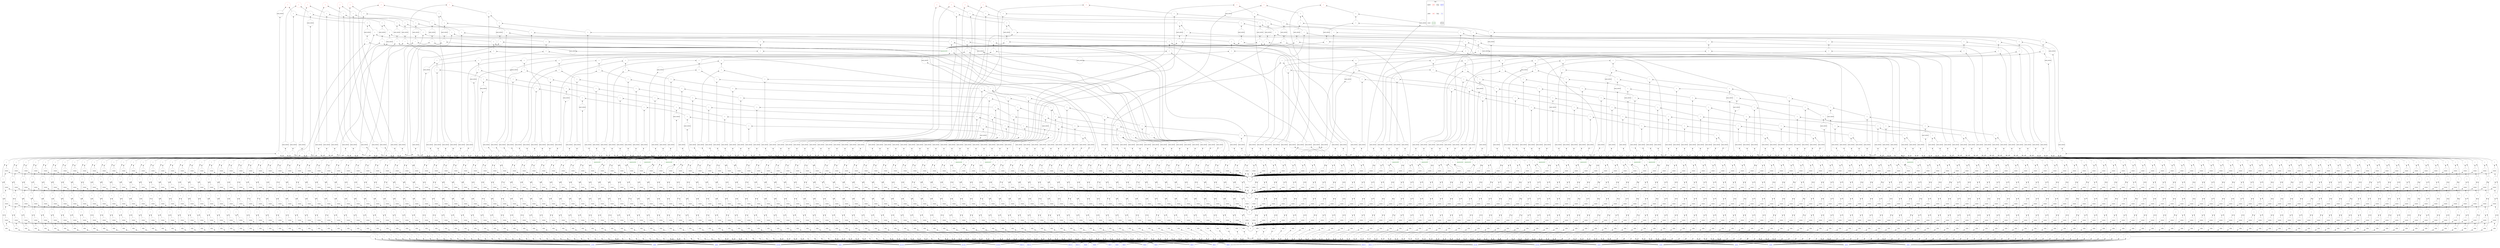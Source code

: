 digraph "matrix_mul" {
node [shape=circle width=1 margin=0]
edge [dir=back]
plaintext95 [label="plaintext95" style=dotted color=darkgreen fontcolor=darkgreen]
1 [label="1" style=solid]
2 [label="2" style=solid]
4 [label="4" style=solid]
8 [label="8" style=solid]
ciphertext31 [label="B[][15]" style=dashed color=blue fontcolor=blue]
ciphertext5 [label="A[5][]" style=dashed color=blue fontcolor=blue]
ciphertext4113 [label="*" style=dashed]
ciphertext4113 -> ciphertext5
ciphertext4113 -> ciphertext31
ciphertext1071 [label="relin" style=dashed]
ciphertext1071 -> ciphertext4113
ciphertext1072 [label="rotate" style=dashed]
ciphertext1072 -> ciphertext1071
ciphertext1072 -> 8
ciphertext1073 [label="+" style=dashed]
ciphertext1073 -> ciphertext1071
ciphertext1073 -> ciphertext1072
ciphertext1074 [label="rotate" style=dashed]
ciphertext1074 -> ciphertext1073
ciphertext1074 -> 4
ciphertext1075 [label="+" style=dashed]
ciphertext1075 -> ciphertext1073
ciphertext1075 -> ciphertext1074
ciphertext1076 [label="rotate" style=dashed]
ciphertext1076 -> ciphertext1075
ciphertext1076 -> 2
ciphertext1077 [label="+" style=dashed]
ciphertext1077 -> ciphertext1075
ciphertext1077 -> ciphertext1076
ciphertext1078 [label="rotate" style=dashed]
ciphertext1078 -> ciphertext1077
ciphertext1078 -> 1
ciphertext1079 [label="+" style=dashed]
ciphertext1079 -> ciphertext1077
ciphertext1079 -> ciphertext1078
ciphertext1080 [label="*" style=dashed]
ciphertext1080 -> ciphertext1079
ciphertext1080 -> plaintext95
ciphertext1080_level0 [label="mod_switch" style=dashed]
ciphertext1080_level0 -> ciphertext1080
plaintext94 [label="plaintext94" style=dotted color=darkgreen fontcolor=darkgreen]
ciphertext30 [label="B[][14]" style=dashed color=blue fontcolor=blue]
ciphertext4115 [label="*" style=dashed]
ciphertext4115 -> ciphertext5
ciphertext4115 -> ciphertext30
ciphertext1060 [label="relin" style=dashed]
ciphertext1060 -> ciphertext4115
ciphertext1061 [label="rotate" style=dashed]
ciphertext1061 -> ciphertext1060
ciphertext1061 -> 8
ciphertext1062 [label="+" style=dashed]
ciphertext1062 -> ciphertext1060
ciphertext1062 -> ciphertext1061
ciphertext1063 [label="rotate" style=dashed]
ciphertext1063 -> ciphertext1062
ciphertext1063 -> 4
ciphertext1064 [label="+" style=dashed]
ciphertext1064 -> ciphertext1062
ciphertext1064 -> ciphertext1063
ciphertext1065 [label="rotate" style=dashed]
ciphertext1065 -> ciphertext1064
ciphertext1065 -> 2
ciphertext1066 [label="+" style=dashed]
ciphertext1066 -> ciphertext1064
ciphertext1066 -> ciphertext1065
ciphertext1067 [label="rotate" style=dashed]
ciphertext1067 -> ciphertext1066
ciphertext1067 -> 1
ciphertext1068 [label="+" style=dashed]
ciphertext1068 -> ciphertext1066
ciphertext1068 -> ciphertext1067
ciphertext1069 [label="*" style=dashed]
ciphertext1069 -> ciphertext1068
ciphertext1069 -> plaintext94
ciphertext1069_level0 [label="mod_switch" style=dashed]
ciphertext1069_level0 -> ciphertext1069
plaintext93 [label="plaintext93" style=dotted color=darkgreen fontcolor=darkgreen]
ciphertext29 [label="B[][13]" style=dashed color=blue fontcolor=blue]
ciphertext4117 [label="*" style=dashed]
ciphertext4117 -> ciphertext5
ciphertext4117 -> ciphertext29
ciphertext1049 [label="relin" style=dashed]
ciphertext1049 -> ciphertext4117
ciphertext1050 [label="rotate" style=dashed]
ciphertext1050 -> ciphertext1049
ciphertext1050 -> 8
ciphertext1051 [label="+" style=dashed]
ciphertext1051 -> ciphertext1049
ciphertext1051 -> ciphertext1050
ciphertext1052 [label="rotate" style=dashed]
ciphertext1052 -> ciphertext1051
ciphertext1052 -> 4
ciphertext1053 [label="+" style=dashed]
ciphertext1053 -> ciphertext1051
ciphertext1053 -> ciphertext1052
ciphertext1054 [label="rotate" style=dashed]
ciphertext1054 -> ciphertext1053
ciphertext1054 -> 2
ciphertext1055 [label="+" style=dashed]
ciphertext1055 -> ciphertext1053
ciphertext1055 -> ciphertext1054
ciphertext1056 [label="rotate" style=dashed]
ciphertext1056 -> ciphertext1055
ciphertext1056 -> 1
ciphertext1057 [label="+" style=dashed]
ciphertext1057 -> ciphertext1055
ciphertext1057 -> ciphertext1056
ciphertext1058 [label="*" style=dashed]
ciphertext1058 -> ciphertext1057
ciphertext1058 -> plaintext93
ciphertext1058_level0 [label="mod_switch" style=dashed]
ciphertext1058_level0 -> ciphertext1058
plaintext92 [label="plaintext92" style=dotted color=darkgreen fontcolor=darkgreen]
ciphertext28 [label="B[][12]" style=dashed color=blue fontcolor=blue]
ciphertext4119 [label="*" style=dashed]
ciphertext4119 -> ciphertext5
ciphertext4119 -> ciphertext28
ciphertext1038 [label="relin" style=dashed]
ciphertext1038 -> ciphertext4119
ciphertext1039 [label="rotate" style=dashed]
ciphertext1039 -> ciphertext1038
ciphertext1039 -> 8
ciphertext1040 [label="+" style=dashed]
ciphertext1040 -> ciphertext1038
ciphertext1040 -> ciphertext1039
ciphertext1041 [label="rotate" style=dashed]
ciphertext1041 -> ciphertext1040
ciphertext1041 -> 4
ciphertext1042 [label="+" style=dashed]
ciphertext1042 -> ciphertext1040
ciphertext1042 -> ciphertext1041
ciphertext1043 [label="rotate" style=dashed]
ciphertext1043 -> ciphertext1042
ciphertext1043 -> 2
ciphertext1044 [label="+" style=dashed]
ciphertext1044 -> ciphertext1042
ciphertext1044 -> ciphertext1043
ciphertext1045 [label="rotate" style=dashed]
ciphertext1045 -> ciphertext1044
ciphertext1045 -> 1
ciphertext1046 [label="+" style=dashed]
ciphertext1046 -> ciphertext1044
ciphertext1046 -> ciphertext1045
ciphertext1047 [label="*" style=dashed]
ciphertext1047 -> ciphertext1046
ciphertext1047 -> plaintext92
ciphertext1047_level0 [label="mod_switch" style=dashed]
ciphertext1047_level0 -> ciphertext1047
plaintext91 [label="plaintext91" style=dotted color=darkgreen fontcolor=darkgreen]
ciphertext27 [label="B[][11]" style=dashed color=blue fontcolor=blue]
ciphertext4121 [label="*" style=dashed]
ciphertext4121 -> ciphertext5
ciphertext4121 -> ciphertext27
ciphertext1027 [label="relin" style=dashed]
ciphertext1027 -> ciphertext4121
ciphertext1028 [label="rotate" style=dashed]
ciphertext1028 -> ciphertext1027
ciphertext1028 -> 8
ciphertext1029 [label="+" style=dashed]
ciphertext1029 -> ciphertext1027
ciphertext1029 -> ciphertext1028
ciphertext1030 [label="rotate" style=dashed]
ciphertext1030 -> ciphertext1029
ciphertext1030 -> 4
ciphertext1031 [label="+" style=dashed]
ciphertext1031 -> ciphertext1029
ciphertext1031 -> ciphertext1030
ciphertext1032 [label="rotate" style=dashed]
ciphertext1032 -> ciphertext1031
ciphertext1032 -> 2
ciphertext1033 [label="+" style=dashed]
ciphertext1033 -> ciphertext1031
ciphertext1033 -> ciphertext1032
ciphertext1034 [label="rotate" style=dashed]
ciphertext1034 -> ciphertext1033
ciphertext1034 -> 1
ciphertext1035 [label="+" style=dashed]
ciphertext1035 -> ciphertext1033
ciphertext1035 -> ciphertext1034
ciphertext1036 [label="*" style=dashed]
ciphertext1036 -> ciphertext1035
ciphertext1036 -> plaintext91
ciphertext1036_level0 [label="mod_switch" style=dashed]
ciphertext1036_level0 -> ciphertext1036
plaintext90 [label="plaintext90" style=dotted color=darkgreen fontcolor=darkgreen]
ciphertext26 [label="B[][10]" style=dashed color=blue fontcolor=blue]
ciphertext4123 [label="*" style=dashed]
ciphertext4123 -> ciphertext5
ciphertext4123 -> ciphertext26
ciphertext1016 [label="relin" style=dashed]
ciphertext1016 -> ciphertext4123
ciphertext1017 [label="rotate" style=dashed]
ciphertext1017 -> ciphertext1016
ciphertext1017 -> 8
ciphertext1018 [label="+" style=dashed]
ciphertext1018 -> ciphertext1016
ciphertext1018 -> ciphertext1017
ciphertext1019 [label="rotate" style=dashed]
ciphertext1019 -> ciphertext1018
ciphertext1019 -> 4
ciphertext1020 [label="+" style=dashed]
ciphertext1020 -> ciphertext1018
ciphertext1020 -> ciphertext1019
ciphertext1021 [label="rotate" style=dashed]
ciphertext1021 -> ciphertext1020
ciphertext1021 -> 2
ciphertext1022 [label="+" style=dashed]
ciphertext1022 -> ciphertext1020
ciphertext1022 -> ciphertext1021
ciphertext1023 [label="rotate" style=dashed]
ciphertext1023 -> ciphertext1022
ciphertext1023 -> 1
ciphertext1024 [label="+" style=dashed]
ciphertext1024 -> ciphertext1022
ciphertext1024 -> ciphertext1023
ciphertext1025 [label="*" style=dashed]
ciphertext1025 -> ciphertext1024
ciphertext1025 -> plaintext90
ciphertext1025_level0 [label="mod_switch" style=dashed]
ciphertext1025_level0 -> ciphertext1025
plaintext89 [label="plaintext89" style=dotted color=darkgreen fontcolor=darkgreen]
ciphertext25 [label="B[][9]" style=dashed color=blue fontcolor=blue]
ciphertext4125 [label="*" style=dashed]
ciphertext4125 -> ciphertext5
ciphertext4125 -> ciphertext25
ciphertext1005 [label="relin" style=dashed]
ciphertext1005 -> ciphertext4125
ciphertext1006 [label="rotate" style=dashed]
ciphertext1006 -> ciphertext1005
ciphertext1006 -> 8
ciphertext1007 [label="+" style=dashed]
ciphertext1007 -> ciphertext1005
ciphertext1007 -> ciphertext1006
ciphertext1008 [label="rotate" style=dashed]
ciphertext1008 -> ciphertext1007
ciphertext1008 -> 4
ciphertext1009 [label="+" style=dashed]
ciphertext1009 -> ciphertext1007
ciphertext1009 -> ciphertext1008
ciphertext1010 [label="rotate" style=dashed]
ciphertext1010 -> ciphertext1009
ciphertext1010 -> 2
ciphertext1011 [label="+" style=dashed]
ciphertext1011 -> ciphertext1009
ciphertext1011 -> ciphertext1010
ciphertext1012 [label="rotate" style=dashed]
ciphertext1012 -> ciphertext1011
ciphertext1012 -> 1
ciphertext1013 [label="+" style=dashed]
ciphertext1013 -> ciphertext1011
ciphertext1013 -> ciphertext1012
ciphertext1014 [label="*" style=dashed]
ciphertext1014 -> ciphertext1013
ciphertext1014 -> plaintext89
ciphertext1014_level0 [label="mod_switch" style=dashed]
ciphertext1014_level0 -> ciphertext1014
plaintext88 [label="plaintext88" style=dotted color=darkgreen fontcolor=darkgreen]
ciphertext24 [label="B[][8]" style=dashed color=blue fontcolor=blue]
ciphertext4127 [label="*" style=dashed]
ciphertext4127 -> ciphertext5
ciphertext4127 -> ciphertext24
ciphertext994 [label="relin" style=dashed]
ciphertext994 -> ciphertext4127
ciphertext995 [label="rotate" style=dashed]
ciphertext995 -> ciphertext994
ciphertext995 -> 8
ciphertext996 [label="+" style=dashed]
ciphertext996 -> ciphertext994
ciphertext996 -> ciphertext995
ciphertext997 [label="rotate" style=dashed]
ciphertext997 -> ciphertext996
ciphertext997 -> 4
ciphertext998 [label="+" style=dashed]
ciphertext998 -> ciphertext996
ciphertext998 -> ciphertext997
ciphertext999 [label="rotate" style=dashed]
ciphertext999 -> ciphertext998
ciphertext999 -> 2
ciphertext1000 [label="+" style=dashed]
ciphertext1000 -> ciphertext998
ciphertext1000 -> ciphertext999
ciphertext1001 [label="rotate" style=dashed]
ciphertext1001 -> ciphertext1000
ciphertext1001 -> 1
ciphertext1002 [label="+" style=dashed]
ciphertext1002 -> ciphertext1000
ciphertext1002 -> ciphertext1001
ciphertext1003 [label="*" style=dashed]
ciphertext1003 -> ciphertext1002
ciphertext1003 -> plaintext88
ciphertext1003_level0 [label="mod_switch" style=dashed]
ciphertext1003_level0 -> ciphertext1003
plaintext87 [label="plaintext87" style=dotted color=darkgreen fontcolor=darkgreen]
ciphertext23 [label="B[][7]" style=dashed color=blue fontcolor=blue]
ciphertext4129 [label="*" style=dashed]
ciphertext4129 -> ciphertext5
ciphertext4129 -> ciphertext23
ciphertext983 [label="relin" style=dashed]
ciphertext983 -> ciphertext4129
ciphertext984 [label="rotate" style=dashed]
ciphertext984 -> ciphertext983
ciphertext984 -> 8
ciphertext985 [label="+" style=dashed]
ciphertext985 -> ciphertext983
ciphertext985 -> ciphertext984
ciphertext986 [label="rotate" style=dashed]
ciphertext986 -> ciphertext985
ciphertext986 -> 4
ciphertext987 [label="+" style=dashed]
ciphertext987 -> ciphertext985
ciphertext987 -> ciphertext986
ciphertext988 [label="rotate" style=dashed]
ciphertext988 -> ciphertext987
ciphertext988 -> 2
ciphertext989 [label="+" style=dashed]
ciphertext989 -> ciphertext987
ciphertext989 -> ciphertext988
ciphertext990 [label="rotate" style=dashed]
ciphertext990 -> ciphertext989
ciphertext990 -> 1
ciphertext991 [label="+" style=dashed]
ciphertext991 -> ciphertext989
ciphertext991 -> ciphertext990
ciphertext992 [label="*" style=dashed]
ciphertext992 -> ciphertext991
ciphertext992 -> plaintext87
ciphertext992_level0 [label="mod_switch" style=dashed]
ciphertext992_level0 -> ciphertext992
plaintext86 [label="plaintext86" style=dotted color=darkgreen fontcolor=darkgreen]
ciphertext22 [label="B[][6]" style=dashed color=blue fontcolor=blue]
ciphertext4131 [label="*" style=dashed]
ciphertext4131 -> ciphertext5
ciphertext4131 -> ciphertext22
ciphertext972 [label="relin" style=dashed]
ciphertext972 -> ciphertext4131
ciphertext973 [label="rotate" style=dashed]
ciphertext973 -> ciphertext972
ciphertext973 -> 8
ciphertext974 [label="+" style=dashed]
ciphertext974 -> ciphertext972
ciphertext974 -> ciphertext973
ciphertext975 [label="rotate" style=dashed]
ciphertext975 -> ciphertext974
ciphertext975 -> 4
ciphertext976 [label="+" style=dashed]
ciphertext976 -> ciphertext974
ciphertext976 -> ciphertext975
ciphertext977 [label="rotate" style=dashed]
ciphertext977 -> ciphertext976
ciphertext977 -> 2
ciphertext978 [label="+" style=dashed]
ciphertext978 -> ciphertext976
ciphertext978 -> ciphertext977
ciphertext979 [label="rotate" style=dashed]
ciphertext979 -> ciphertext978
ciphertext979 -> 1
ciphertext980 [label="+" style=dashed]
ciphertext980 -> ciphertext978
ciphertext980 -> ciphertext979
ciphertext981 [label="*" style=dashed]
ciphertext981 -> ciphertext980
ciphertext981 -> plaintext86
ciphertext981_level0 [label="mod_switch" style=dashed]
ciphertext981_level0 -> ciphertext981
plaintext85 [label="plaintext85" style=dotted color=darkgreen fontcolor=darkgreen]
ciphertext21 [label="B[][5]" style=dashed color=blue fontcolor=blue]
ciphertext4133 [label="*" style=dashed]
ciphertext4133 -> ciphertext5
ciphertext4133 -> ciphertext21
ciphertext961 [label="relin" style=dashed]
ciphertext961 -> ciphertext4133
ciphertext962 [label="rotate" style=dashed]
ciphertext962 -> ciphertext961
ciphertext962 -> 8
ciphertext963 [label="+" style=dashed]
ciphertext963 -> ciphertext961
ciphertext963 -> ciphertext962
ciphertext964 [label="rotate" style=dashed]
ciphertext964 -> ciphertext963
ciphertext964 -> 4
ciphertext965 [label="+" style=dashed]
ciphertext965 -> ciphertext963
ciphertext965 -> ciphertext964
ciphertext966 [label="rotate" style=dashed]
ciphertext966 -> ciphertext965
ciphertext966 -> 2
ciphertext967 [label="+" style=dashed]
ciphertext967 -> ciphertext965
ciphertext967 -> ciphertext966
ciphertext968 [label="rotate" style=dashed]
ciphertext968 -> ciphertext967
ciphertext968 -> 1
ciphertext969 [label="+" style=dashed]
ciphertext969 -> ciphertext967
ciphertext969 -> ciphertext968
ciphertext970 [label="*" style=dashed]
ciphertext970 -> ciphertext969
ciphertext970 -> plaintext85
ciphertext970_level0 [label="mod_switch" style=dashed]
ciphertext970_level0 -> ciphertext970
plaintext84 [label="plaintext84" style=dotted color=darkgreen fontcolor=darkgreen]
ciphertext20 [label="B[][4]" style=dashed color=blue fontcolor=blue]
ciphertext4135 [label="*" style=dashed]
ciphertext4135 -> ciphertext5
ciphertext4135 -> ciphertext20
ciphertext950 [label="relin" style=dashed]
ciphertext950 -> ciphertext4135
ciphertext951 [label="rotate" style=dashed]
ciphertext951 -> ciphertext950
ciphertext951 -> 8
ciphertext952 [label="+" style=dashed]
ciphertext952 -> ciphertext950
ciphertext952 -> ciphertext951
ciphertext953 [label="rotate" style=dashed]
ciphertext953 -> ciphertext952
ciphertext953 -> 4
ciphertext954 [label="+" style=dashed]
ciphertext954 -> ciphertext952
ciphertext954 -> ciphertext953
ciphertext955 [label="rotate" style=dashed]
ciphertext955 -> ciphertext954
ciphertext955 -> 2
ciphertext956 [label="+" style=dashed]
ciphertext956 -> ciphertext954
ciphertext956 -> ciphertext955
ciphertext957 [label="rotate" style=dashed]
ciphertext957 -> ciphertext956
ciphertext957 -> 1
ciphertext958 [label="+" style=dashed]
ciphertext958 -> ciphertext956
ciphertext958 -> ciphertext957
ciphertext959 [label="*" style=dashed]
ciphertext959 -> ciphertext958
ciphertext959 -> plaintext84
ciphertext959_level0 [label="mod_switch" style=dashed]
ciphertext959_level0 -> ciphertext959
plaintext83 [label="plaintext83" style=dotted color=darkgreen fontcolor=darkgreen]
ciphertext19 [label="B[][3]" style=dashed color=blue fontcolor=blue]
ciphertext4137 [label="*" style=dashed]
ciphertext4137 -> ciphertext5
ciphertext4137 -> ciphertext19
ciphertext939 [label="relin" style=dashed]
ciphertext939 -> ciphertext4137
ciphertext940 [label="rotate" style=dashed]
ciphertext940 -> ciphertext939
ciphertext940 -> 8
ciphertext941 [label="+" style=dashed]
ciphertext941 -> ciphertext939
ciphertext941 -> ciphertext940
ciphertext942 [label="rotate" style=dashed]
ciphertext942 -> ciphertext941
ciphertext942 -> 4
ciphertext943 [label="+" style=dashed]
ciphertext943 -> ciphertext941
ciphertext943 -> ciphertext942
ciphertext944 [label="rotate" style=dashed]
ciphertext944 -> ciphertext943
ciphertext944 -> 2
ciphertext945 [label="+" style=dashed]
ciphertext945 -> ciphertext943
ciphertext945 -> ciphertext944
ciphertext946 [label="rotate" style=dashed]
ciphertext946 -> ciphertext945
ciphertext946 -> 1
ciphertext947 [label="+" style=dashed]
ciphertext947 -> ciphertext945
ciphertext947 -> ciphertext946
ciphertext948 [label="*" style=dashed]
ciphertext948 -> ciphertext947
ciphertext948 -> plaintext83
ciphertext948_level0 [label="mod_switch" style=dashed]
ciphertext948_level0 -> ciphertext948
plaintext82 [label="plaintext82" style=dotted color=darkgreen fontcolor=darkgreen]
ciphertext18 [label="B[][2]" style=dashed color=blue fontcolor=blue]
ciphertext4139 [label="*" style=dashed]
ciphertext4139 -> ciphertext5
ciphertext4139 -> ciphertext18
ciphertext928 [label="relin" style=dashed]
ciphertext928 -> ciphertext4139
ciphertext929 [label="rotate" style=dashed]
ciphertext929 -> ciphertext928
ciphertext929 -> 8
ciphertext930 [label="+" style=dashed]
ciphertext930 -> ciphertext928
ciphertext930 -> ciphertext929
ciphertext931 [label="rotate" style=dashed]
ciphertext931 -> ciphertext930
ciphertext931 -> 4
ciphertext932 [label="+" style=dashed]
ciphertext932 -> ciphertext930
ciphertext932 -> ciphertext931
ciphertext933 [label="rotate" style=dashed]
ciphertext933 -> ciphertext932
ciphertext933 -> 2
ciphertext934 [label="+" style=dashed]
ciphertext934 -> ciphertext932
ciphertext934 -> ciphertext933
ciphertext935 [label="rotate" style=dashed]
ciphertext935 -> ciphertext934
ciphertext935 -> 1
ciphertext936 [label="+" style=dashed]
ciphertext936 -> ciphertext934
ciphertext936 -> ciphertext935
ciphertext937 [label="*" style=dashed]
ciphertext937 -> ciphertext936
ciphertext937 -> plaintext82
ciphertext937_level0 [label="mod_switch" style=dashed]
ciphertext937_level0 -> ciphertext937
plaintext81 [label="plaintext81" style=dotted color=darkgreen fontcolor=darkgreen]
ciphertext17 [label="B[][1]" style=dashed color=blue fontcolor=blue]
ciphertext4141 [label="*" style=dashed]
ciphertext4141 -> ciphertext5
ciphertext4141 -> ciphertext17
ciphertext917 [label="relin" style=dashed]
ciphertext917 -> ciphertext4141
ciphertext918 [label="rotate" style=dashed]
ciphertext918 -> ciphertext917
ciphertext918 -> 8
ciphertext919 [label="+" style=dashed]
ciphertext919 -> ciphertext917
ciphertext919 -> ciphertext918
ciphertext920 [label="rotate" style=dashed]
ciphertext920 -> ciphertext919
ciphertext920 -> 4
ciphertext921 [label="+" style=dashed]
ciphertext921 -> ciphertext919
ciphertext921 -> ciphertext920
ciphertext922 [label="rotate" style=dashed]
ciphertext922 -> ciphertext921
ciphertext922 -> 2
ciphertext923 [label="+" style=dashed]
ciphertext923 -> ciphertext921
ciphertext923 -> ciphertext922
ciphertext924 [label="rotate" style=dashed]
ciphertext924 -> ciphertext923
ciphertext924 -> 1
ciphertext925 [label="+" style=dashed]
ciphertext925 -> ciphertext923
ciphertext925 -> ciphertext924
ciphertext926 [label="*" style=dashed]
ciphertext926 -> ciphertext925
ciphertext926 -> plaintext81
ciphertext926_level0 [label="mod_switch" style=dashed]
ciphertext926_level0 -> ciphertext926
plaintext80 [label="plaintext80" style=dotted color=darkgreen fontcolor=darkgreen]
ciphertext16 [label="B[][0]" style=dashed color=blue fontcolor=blue]
ciphertext4143 [label="*" style=dashed]
ciphertext4143 -> ciphertext5
ciphertext4143 -> ciphertext16
ciphertext907 [label="relin" style=dashed]
ciphertext907 -> ciphertext4143
ciphertext908 [label="rotate" style=dashed]
ciphertext908 -> ciphertext907
ciphertext908 -> 8
ciphertext909 [label="+" style=dashed]
ciphertext909 -> ciphertext907
ciphertext909 -> ciphertext908
ciphertext910 [label="rotate" style=dashed]
ciphertext910 -> ciphertext909
ciphertext910 -> 4
ciphertext911 [label="+" style=dashed]
ciphertext911 -> ciphertext909
ciphertext911 -> ciphertext910
ciphertext912 [label="rotate" style=dashed]
ciphertext912 -> ciphertext911
ciphertext912 -> 2
ciphertext913 [label="+" style=dashed]
ciphertext913 -> ciphertext911
ciphertext913 -> ciphertext912
ciphertext914 [label="rotate" style=dashed]
ciphertext914 -> ciphertext913
ciphertext914 -> 1
ciphertext915 [label="+" style=dashed]
ciphertext915 -> ciphertext913
ciphertext915 -> ciphertext914
ciphertext916 [label="*" style=dashed]
ciphertext916 -> ciphertext915
ciphertext916 -> plaintext80
ciphertext916_level0 [label="mod_switch" style=dashed]
ciphertext916_level0 -> ciphertext916
ciphertext927 [label="+" style=dashed]
ciphertext927 -> ciphertext916_level0
ciphertext927 -> ciphertext926_level0
ciphertext938 [label="+" style=dashed]
ciphertext938 -> ciphertext927
ciphertext938 -> ciphertext937_level0
ciphertext949 [label="+" style=dashed]
ciphertext949 -> ciphertext938
ciphertext949 -> ciphertext948_level0
ciphertext960 [label="+" style=dashed]
ciphertext960 -> ciphertext949
ciphertext960 -> ciphertext959_level0
ciphertext971 [label="+" style=dashed]
ciphertext971 -> ciphertext960
ciphertext971 -> ciphertext970_level0
ciphertext982 [label="+" style=dashed]
ciphertext982 -> ciphertext971
ciphertext982 -> ciphertext981_level0
ciphertext993 [label="+" style=dashed]
ciphertext993 -> ciphertext982
ciphertext993 -> ciphertext992_level0
ciphertext1004 [label="+" style=dashed]
ciphertext1004 -> ciphertext993
ciphertext1004 -> ciphertext1003_level0
ciphertext1015 [label="+" style=dashed]
ciphertext1015 -> ciphertext1004
ciphertext1015 -> ciphertext1014_level0
ciphertext1026 [label="+" style=dashed]
ciphertext1026 -> ciphertext1015
ciphertext1026 -> ciphertext1025_level0
ciphertext1037 [label="+" style=dashed]
ciphertext1037 -> ciphertext1026
ciphertext1037 -> ciphertext1036_level0
ciphertext1048 [label="+" style=dashed]
ciphertext1048 -> ciphertext1037
ciphertext1048 -> ciphertext1047_level0
ciphertext1059 [label="+" style=dashed]
ciphertext1059 -> ciphertext1048
ciphertext1059 -> ciphertext1058_level0
ciphertext1070 [label="+" style=dashed]
ciphertext1070 -> ciphertext1059
ciphertext1070 -> ciphertext1069_level0
ciphertext1081 [label="+" style=dashed color=red fontcolor=red]
ciphertext1081 -> ciphertext1070
ciphertext1081 -> ciphertext1080_level0
ciphertext6 [label="A[6][]" style=dashed color=blue fontcolor=blue]
ciphertext4145 [label="*" style=dashed]
ciphertext4145 -> ciphertext6
ciphertext4145 -> ciphertext31
ciphertext1246 [label="relin" style=dashed]
ciphertext1246 -> ciphertext4145
ciphertext1247 [label="rotate" style=dashed]
ciphertext1247 -> ciphertext1246
ciphertext1247 -> 8
ciphertext1248 [label="+" style=dashed]
ciphertext1248 -> ciphertext1246
ciphertext1248 -> ciphertext1247
ciphertext1249 [label="rotate" style=dashed]
ciphertext1249 -> ciphertext1248
ciphertext1249 -> 4
ciphertext1250 [label="+" style=dashed]
ciphertext1250 -> ciphertext1248
ciphertext1250 -> ciphertext1249
ciphertext1251 [label="rotate" style=dashed]
ciphertext1251 -> ciphertext1250
ciphertext1251 -> 2
ciphertext1252 [label="+" style=dashed]
ciphertext1252 -> ciphertext1250
ciphertext1252 -> ciphertext1251
ciphertext1253 [label="rotate" style=dashed]
ciphertext1253 -> ciphertext1252
ciphertext1253 -> 1
ciphertext1254 [label="+" style=dashed]
ciphertext1254 -> ciphertext1252
ciphertext1254 -> ciphertext1253
ciphertext1255 [label="*" style=dashed]
ciphertext1255 -> ciphertext1254
ciphertext1255 -> plaintext95
ciphertext1255_level0 [label="mod_switch" style=dashed]
ciphertext1255_level0 -> ciphertext1255
ciphertext4147 [label="*" style=dashed]
ciphertext4147 -> ciphertext6
ciphertext4147 -> ciphertext30
ciphertext1235 [label="relin" style=dashed]
ciphertext1235 -> ciphertext4147
ciphertext1236 [label="rotate" style=dashed]
ciphertext1236 -> ciphertext1235
ciphertext1236 -> 8
ciphertext1237 [label="+" style=dashed]
ciphertext1237 -> ciphertext1235
ciphertext1237 -> ciphertext1236
ciphertext1238 [label="rotate" style=dashed]
ciphertext1238 -> ciphertext1237
ciphertext1238 -> 4
ciphertext1239 [label="+" style=dashed]
ciphertext1239 -> ciphertext1237
ciphertext1239 -> ciphertext1238
ciphertext1240 [label="rotate" style=dashed]
ciphertext1240 -> ciphertext1239
ciphertext1240 -> 2
ciphertext1241 [label="+" style=dashed]
ciphertext1241 -> ciphertext1239
ciphertext1241 -> ciphertext1240
ciphertext1242 [label="rotate" style=dashed]
ciphertext1242 -> ciphertext1241
ciphertext1242 -> 1
ciphertext1243 [label="+" style=dashed]
ciphertext1243 -> ciphertext1241
ciphertext1243 -> ciphertext1242
ciphertext1244 [label="*" style=dashed]
ciphertext1244 -> ciphertext1243
ciphertext1244 -> plaintext94
ciphertext1244_level0 [label="mod_switch" style=dashed]
ciphertext1244_level0 -> ciphertext1244
ciphertext4149 [label="*" style=dashed]
ciphertext4149 -> ciphertext6
ciphertext4149 -> ciphertext29
ciphertext1224 [label="relin" style=dashed]
ciphertext1224 -> ciphertext4149
ciphertext1225 [label="rotate" style=dashed]
ciphertext1225 -> ciphertext1224
ciphertext1225 -> 8
ciphertext1226 [label="+" style=dashed]
ciphertext1226 -> ciphertext1224
ciphertext1226 -> ciphertext1225
ciphertext1227 [label="rotate" style=dashed]
ciphertext1227 -> ciphertext1226
ciphertext1227 -> 4
ciphertext1228 [label="+" style=dashed]
ciphertext1228 -> ciphertext1226
ciphertext1228 -> ciphertext1227
ciphertext1229 [label="rotate" style=dashed]
ciphertext1229 -> ciphertext1228
ciphertext1229 -> 2
ciphertext1230 [label="+" style=dashed]
ciphertext1230 -> ciphertext1228
ciphertext1230 -> ciphertext1229
ciphertext1231 [label="rotate" style=dashed]
ciphertext1231 -> ciphertext1230
ciphertext1231 -> 1
ciphertext1232 [label="+" style=dashed]
ciphertext1232 -> ciphertext1230
ciphertext1232 -> ciphertext1231
ciphertext1233 [label="*" style=dashed]
ciphertext1233 -> ciphertext1232
ciphertext1233 -> plaintext93
ciphertext1233_level0 [label="mod_switch" style=dashed]
ciphertext1233_level0 -> ciphertext1233
ciphertext4151 [label="*" style=dashed]
ciphertext4151 -> ciphertext6
ciphertext4151 -> ciphertext28
ciphertext1213 [label="relin" style=dashed]
ciphertext1213 -> ciphertext4151
ciphertext1214 [label="rotate" style=dashed]
ciphertext1214 -> ciphertext1213
ciphertext1214 -> 8
ciphertext1215 [label="+" style=dashed]
ciphertext1215 -> ciphertext1213
ciphertext1215 -> ciphertext1214
ciphertext1216 [label="rotate" style=dashed]
ciphertext1216 -> ciphertext1215
ciphertext1216 -> 4
ciphertext1217 [label="+" style=dashed]
ciphertext1217 -> ciphertext1215
ciphertext1217 -> ciphertext1216
ciphertext1218 [label="rotate" style=dashed]
ciphertext1218 -> ciphertext1217
ciphertext1218 -> 2
ciphertext1219 [label="+" style=dashed]
ciphertext1219 -> ciphertext1217
ciphertext1219 -> ciphertext1218
ciphertext1220 [label="rotate" style=dashed]
ciphertext1220 -> ciphertext1219
ciphertext1220 -> 1
ciphertext1221 [label="+" style=dashed]
ciphertext1221 -> ciphertext1219
ciphertext1221 -> ciphertext1220
ciphertext1222 [label="*" style=dashed]
ciphertext1222 -> ciphertext1221
ciphertext1222 -> plaintext92
ciphertext1222_level0 [label="mod_switch" style=dashed]
ciphertext1222_level0 -> ciphertext1222
ciphertext4153 [label="*" style=dashed]
ciphertext4153 -> ciphertext6
ciphertext4153 -> ciphertext27
ciphertext1202 [label="relin" style=dashed]
ciphertext1202 -> ciphertext4153
ciphertext1203 [label="rotate" style=dashed]
ciphertext1203 -> ciphertext1202
ciphertext1203 -> 8
ciphertext1204 [label="+" style=dashed]
ciphertext1204 -> ciphertext1202
ciphertext1204 -> ciphertext1203
ciphertext1205 [label="rotate" style=dashed]
ciphertext1205 -> ciphertext1204
ciphertext1205 -> 4
ciphertext1206 [label="+" style=dashed]
ciphertext1206 -> ciphertext1204
ciphertext1206 -> ciphertext1205
ciphertext1207 [label="rotate" style=dashed]
ciphertext1207 -> ciphertext1206
ciphertext1207 -> 2
ciphertext1208 [label="+" style=dashed]
ciphertext1208 -> ciphertext1206
ciphertext1208 -> ciphertext1207
ciphertext1209 [label="rotate" style=dashed]
ciphertext1209 -> ciphertext1208
ciphertext1209 -> 1
ciphertext1210 [label="+" style=dashed]
ciphertext1210 -> ciphertext1208
ciphertext1210 -> ciphertext1209
ciphertext1211 [label="*" style=dashed]
ciphertext1211 -> ciphertext1210
ciphertext1211 -> plaintext91
ciphertext1211_level0 [label="mod_switch" style=dashed]
ciphertext1211_level0 -> ciphertext1211
ciphertext4155 [label="*" style=dashed]
ciphertext4155 -> ciphertext6
ciphertext4155 -> ciphertext26
ciphertext1191 [label="relin" style=dashed]
ciphertext1191 -> ciphertext4155
ciphertext1192 [label="rotate" style=dashed]
ciphertext1192 -> ciphertext1191
ciphertext1192 -> 8
ciphertext1193 [label="+" style=dashed]
ciphertext1193 -> ciphertext1191
ciphertext1193 -> ciphertext1192
ciphertext1194 [label="rotate" style=dashed]
ciphertext1194 -> ciphertext1193
ciphertext1194 -> 4
ciphertext1195 [label="+" style=dashed]
ciphertext1195 -> ciphertext1193
ciphertext1195 -> ciphertext1194
ciphertext1196 [label="rotate" style=dashed]
ciphertext1196 -> ciphertext1195
ciphertext1196 -> 2
ciphertext1197 [label="+" style=dashed]
ciphertext1197 -> ciphertext1195
ciphertext1197 -> ciphertext1196
ciphertext1198 [label="rotate" style=dashed]
ciphertext1198 -> ciphertext1197
ciphertext1198 -> 1
ciphertext1199 [label="+" style=dashed]
ciphertext1199 -> ciphertext1197
ciphertext1199 -> ciphertext1198
ciphertext1200 [label="*" style=dashed]
ciphertext1200 -> ciphertext1199
ciphertext1200 -> plaintext90
ciphertext1200_level0 [label="mod_switch" style=dashed]
ciphertext1200_level0 -> ciphertext1200
ciphertext4157 [label="*" style=dashed]
ciphertext4157 -> ciphertext6
ciphertext4157 -> ciphertext25
ciphertext1180 [label="relin" style=dashed]
ciphertext1180 -> ciphertext4157
ciphertext1181 [label="rotate" style=dashed]
ciphertext1181 -> ciphertext1180
ciphertext1181 -> 8
ciphertext1182 [label="+" style=dashed]
ciphertext1182 -> ciphertext1180
ciphertext1182 -> ciphertext1181
ciphertext1183 [label="rotate" style=dashed]
ciphertext1183 -> ciphertext1182
ciphertext1183 -> 4
ciphertext1184 [label="+" style=dashed]
ciphertext1184 -> ciphertext1182
ciphertext1184 -> ciphertext1183
ciphertext1185 [label="rotate" style=dashed]
ciphertext1185 -> ciphertext1184
ciphertext1185 -> 2
ciphertext1186 [label="+" style=dashed]
ciphertext1186 -> ciphertext1184
ciphertext1186 -> ciphertext1185
ciphertext1187 [label="rotate" style=dashed]
ciphertext1187 -> ciphertext1186
ciphertext1187 -> 1
ciphertext1188 [label="+" style=dashed]
ciphertext1188 -> ciphertext1186
ciphertext1188 -> ciphertext1187
ciphertext1189 [label="*" style=dashed]
ciphertext1189 -> ciphertext1188
ciphertext1189 -> plaintext89
ciphertext1189_level0 [label="mod_switch" style=dashed]
ciphertext1189_level0 -> ciphertext1189
ciphertext4159 [label="*" style=dashed]
ciphertext4159 -> ciphertext6
ciphertext4159 -> ciphertext24
ciphertext1169 [label="relin" style=dashed]
ciphertext1169 -> ciphertext4159
ciphertext1170 [label="rotate" style=dashed]
ciphertext1170 -> ciphertext1169
ciphertext1170 -> 8
ciphertext1171 [label="+" style=dashed]
ciphertext1171 -> ciphertext1169
ciphertext1171 -> ciphertext1170
ciphertext1172 [label="rotate" style=dashed]
ciphertext1172 -> ciphertext1171
ciphertext1172 -> 4
ciphertext1173 [label="+" style=dashed]
ciphertext1173 -> ciphertext1171
ciphertext1173 -> ciphertext1172
ciphertext1174 [label="rotate" style=dashed]
ciphertext1174 -> ciphertext1173
ciphertext1174 -> 2
ciphertext1175 [label="+" style=dashed]
ciphertext1175 -> ciphertext1173
ciphertext1175 -> ciphertext1174
ciphertext1176 [label="rotate" style=dashed]
ciphertext1176 -> ciphertext1175
ciphertext1176 -> 1
ciphertext1177 [label="+" style=dashed]
ciphertext1177 -> ciphertext1175
ciphertext1177 -> ciphertext1176
ciphertext1178 [label="*" style=dashed]
ciphertext1178 -> ciphertext1177
ciphertext1178 -> plaintext88
ciphertext1178_level0 [label="mod_switch" style=dashed]
ciphertext1178_level0 -> ciphertext1178
ciphertext4161 [label="*" style=dashed]
ciphertext4161 -> ciphertext6
ciphertext4161 -> ciphertext23
ciphertext1158 [label="relin" style=dashed]
ciphertext1158 -> ciphertext4161
ciphertext1159 [label="rotate" style=dashed]
ciphertext1159 -> ciphertext1158
ciphertext1159 -> 8
ciphertext1160 [label="+" style=dashed]
ciphertext1160 -> ciphertext1158
ciphertext1160 -> ciphertext1159
ciphertext1161 [label="rotate" style=dashed]
ciphertext1161 -> ciphertext1160
ciphertext1161 -> 4
ciphertext1162 [label="+" style=dashed]
ciphertext1162 -> ciphertext1160
ciphertext1162 -> ciphertext1161
ciphertext1163 [label="rotate" style=dashed]
ciphertext1163 -> ciphertext1162
ciphertext1163 -> 2
ciphertext1164 [label="+" style=dashed]
ciphertext1164 -> ciphertext1162
ciphertext1164 -> ciphertext1163
ciphertext1165 [label="rotate" style=dashed]
ciphertext1165 -> ciphertext1164
ciphertext1165 -> 1
ciphertext1166 [label="+" style=dashed]
ciphertext1166 -> ciphertext1164
ciphertext1166 -> ciphertext1165
ciphertext1167 [label="*" style=dashed]
ciphertext1167 -> ciphertext1166
ciphertext1167 -> plaintext87
ciphertext1167_level0 [label="mod_switch" style=dashed]
ciphertext1167_level0 -> ciphertext1167
ciphertext4163 [label="*" style=dashed]
ciphertext4163 -> ciphertext6
ciphertext4163 -> ciphertext22
ciphertext1147 [label="relin" style=dashed]
ciphertext1147 -> ciphertext4163
ciphertext1148 [label="rotate" style=dashed]
ciphertext1148 -> ciphertext1147
ciphertext1148 -> 8
ciphertext1149 [label="+" style=dashed]
ciphertext1149 -> ciphertext1147
ciphertext1149 -> ciphertext1148
ciphertext1150 [label="rotate" style=dashed]
ciphertext1150 -> ciphertext1149
ciphertext1150 -> 4
ciphertext1151 [label="+" style=dashed]
ciphertext1151 -> ciphertext1149
ciphertext1151 -> ciphertext1150
ciphertext1152 [label="rotate" style=dashed]
ciphertext1152 -> ciphertext1151
ciphertext1152 -> 2
ciphertext1153 [label="+" style=dashed]
ciphertext1153 -> ciphertext1151
ciphertext1153 -> ciphertext1152
ciphertext1154 [label="rotate" style=dashed]
ciphertext1154 -> ciphertext1153
ciphertext1154 -> 1
ciphertext1155 [label="+" style=dashed]
ciphertext1155 -> ciphertext1153
ciphertext1155 -> ciphertext1154
ciphertext1156 [label="*" style=dashed]
ciphertext1156 -> ciphertext1155
ciphertext1156 -> plaintext86
ciphertext1156_level0 [label="mod_switch" style=dashed]
ciphertext1156_level0 -> ciphertext1156
ciphertext4165 [label="*" style=dashed]
ciphertext4165 -> ciphertext6
ciphertext4165 -> ciphertext21
ciphertext1136 [label="relin" style=dashed]
ciphertext1136 -> ciphertext4165
ciphertext1137 [label="rotate" style=dashed]
ciphertext1137 -> ciphertext1136
ciphertext1137 -> 8
ciphertext1138 [label="+" style=dashed]
ciphertext1138 -> ciphertext1136
ciphertext1138 -> ciphertext1137
ciphertext1139 [label="rotate" style=dashed]
ciphertext1139 -> ciphertext1138
ciphertext1139 -> 4
ciphertext1140 [label="+" style=dashed]
ciphertext1140 -> ciphertext1138
ciphertext1140 -> ciphertext1139
ciphertext1141 [label="rotate" style=dashed]
ciphertext1141 -> ciphertext1140
ciphertext1141 -> 2
ciphertext1142 [label="+" style=dashed]
ciphertext1142 -> ciphertext1140
ciphertext1142 -> ciphertext1141
ciphertext1143 [label="rotate" style=dashed]
ciphertext1143 -> ciphertext1142
ciphertext1143 -> 1
ciphertext1144 [label="+" style=dashed]
ciphertext1144 -> ciphertext1142
ciphertext1144 -> ciphertext1143
ciphertext1145 [label="*" style=dashed]
ciphertext1145 -> ciphertext1144
ciphertext1145 -> plaintext85
ciphertext1145_level0 [label="mod_switch" style=dashed]
ciphertext1145_level0 -> ciphertext1145
ciphertext4167 [label="*" style=dashed]
ciphertext4167 -> ciphertext6
ciphertext4167 -> ciphertext20
ciphertext1125 [label="relin" style=dashed]
ciphertext1125 -> ciphertext4167
ciphertext1126 [label="rotate" style=dashed]
ciphertext1126 -> ciphertext1125
ciphertext1126 -> 8
ciphertext1127 [label="+" style=dashed]
ciphertext1127 -> ciphertext1125
ciphertext1127 -> ciphertext1126
ciphertext1128 [label="rotate" style=dashed]
ciphertext1128 -> ciphertext1127
ciphertext1128 -> 4
ciphertext1129 [label="+" style=dashed]
ciphertext1129 -> ciphertext1127
ciphertext1129 -> ciphertext1128
ciphertext1130 [label="rotate" style=dashed]
ciphertext1130 -> ciphertext1129
ciphertext1130 -> 2
ciphertext1131 [label="+" style=dashed]
ciphertext1131 -> ciphertext1129
ciphertext1131 -> ciphertext1130
ciphertext1132 [label="rotate" style=dashed]
ciphertext1132 -> ciphertext1131
ciphertext1132 -> 1
ciphertext1133 [label="+" style=dashed]
ciphertext1133 -> ciphertext1131
ciphertext1133 -> ciphertext1132
ciphertext1134 [label="*" style=dashed]
ciphertext1134 -> ciphertext1133
ciphertext1134 -> plaintext84
ciphertext1134_level0 [label="mod_switch" style=dashed]
ciphertext1134_level0 -> ciphertext1134
ciphertext4169 [label="*" style=dashed]
ciphertext4169 -> ciphertext6
ciphertext4169 -> ciphertext19
ciphertext1114 [label="relin" style=dashed]
ciphertext1114 -> ciphertext4169
ciphertext1115 [label="rotate" style=dashed]
ciphertext1115 -> ciphertext1114
ciphertext1115 -> 8
ciphertext1116 [label="+" style=dashed]
ciphertext1116 -> ciphertext1114
ciphertext1116 -> ciphertext1115
ciphertext1117 [label="rotate" style=dashed]
ciphertext1117 -> ciphertext1116
ciphertext1117 -> 4
ciphertext1118 [label="+" style=dashed]
ciphertext1118 -> ciphertext1116
ciphertext1118 -> ciphertext1117
ciphertext1119 [label="rotate" style=dashed]
ciphertext1119 -> ciphertext1118
ciphertext1119 -> 2
ciphertext1120 [label="+" style=dashed]
ciphertext1120 -> ciphertext1118
ciphertext1120 -> ciphertext1119
ciphertext1121 [label="rotate" style=dashed]
ciphertext1121 -> ciphertext1120
ciphertext1121 -> 1
ciphertext1122 [label="+" style=dashed]
ciphertext1122 -> ciphertext1120
ciphertext1122 -> ciphertext1121
ciphertext1123 [label="*" style=dashed]
ciphertext1123 -> ciphertext1122
ciphertext1123 -> plaintext83
ciphertext1123_level0 [label="mod_switch" style=dashed]
ciphertext1123_level0 -> ciphertext1123
ciphertext4171 [label="*" style=dashed]
ciphertext4171 -> ciphertext6
ciphertext4171 -> ciphertext18
ciphertext1103 [label="relin" style=dashed]
ciphertext1103 -> ciphertext4171
ciphertext1104 [label="rotate" style=dashed]
ciphertext1104 -> ciphertext1103
ciphertext1104 -> 8
ciphertext1105 [label="+" style=dashed]
ciphertext1105 -> ciphertext1103
ciphertext1105 -> ciphertext1104
ciphertext1106 [label="rotate" style=dashed]
ciphertext1106 -> ciphertext1105
ciphertext1106 -> 4
ciphertext1107 [label="+" style=dashed]
ciphertext1107 -> ciphertext1105
ciphertext1107 -> ciphertext1106
ciphertext1108 [label="rotate" style=dashed]
ciphertext1108 -> ciphertext1107
ciphertext1108 -> 2
ciphertext1109 [label="+" style=dashed]
ciphertext1109 -> ciphertext1107
ciphertext1109 -> ciphertext1108
ciphertext1110 [label="rotate" style=dashed]
ciphertext1110 -> ciphertext1109
ciphertext1110 -> 1
ciphertext1111 [label="+" style=dashed]
ciphertext1111 -> ciphertext1109
ciphertext1111 -> ciphertext1110
ciphertext1112 [label="*" style=dashed]
ciphertext1112 -> ciphertext1111
ciphertext1112 -> plaintext82
ciphertext1112_level0 [label="mod_switch" style=dashed]
ciphertext1112_level0 -> ciphertext1112
ciphertext4173 [label="*" style=dashed]
ciphertext4173 -> ciphertext6
ciphertext4173 -> ciphertext17
ciphertext1092 [label="relin" style=dashed]
ciphertext1092 -> ciphertext4173
ciphertext1093 [label="rotate" style=dashed]
ciphertext1093 -> ciphertext1092
ciphertext1093 -> 8
ciphertext1094 [label="+" style=dashed]
ciphertext1094 -> ciphertext1092
ciphertext1094 -> ciphertext1093
ciphertext1095 [label="rotate" style=dashed]
ciphertext1095 -> ciphertext1094
ciphertext1095 -> 4
ciphertext1096 [label="+" style=dashed]
ciphertext1096 -> ciphertext1094
ciphertext1096 -> ciphertext1095
ciphertext1097 [label="rotate" style=dashed]
ciphertext1097 -> ciphertext1096
ciphertext1097 -> 2
ciphertext1098 [label="+" style=dashed]
ciphertext1098 -> ciphertext1096
ciphertext1098 -> ciphertext1097
ciphertext1099 [label="rotate" style=dashed]
ciphertext1099 -> ciphertext1098
ciphertext1099 -> 1
ciphertext1100 [label="+" style=dashed]
ciphertext1100 -> ciphertext1098
ciphertext1100 -> ciphertext1099
ciphertext1101 [label="*" style=dashed]
ciphertext1101 -> ciphertext1100
ciphertext1101 -> plaintext81
ciphertext1101_level0 [label="mod_switch" style=dashed]
ciphertext1101_level0 -> ciphertext1101
ciphertext4175 [label="*" style=dashed]
ciphertext4175 -> ciphertext6
ciphertext4175 -> ciphertext16
ciphertext1082 [label="relin" style=dashed]
ciphertext1082 -> ciphertext4175
ciphertext1083 [label="rotate" style=dashed]
ciphertext1083 -> ciphertext1082
ciphertext1083 -> 8
ciphertext1084 [label="+" style=dashed]
ciphertext1084 -> ciphertext1082
ciphertext1084 -> ciphertext1083
ciphertext1085 [label="rotate" style=dashed]
ciphertext1085 -> ciphertext1084
ciphertext1085 -> 4
ciphertext1086 [label="+" style=dashed]
ciphertext1086 -> ciphertext1084
ciphertext1086 -> ciphertext1085
ciphertext1087 [label="rotate" style=dashed]
ciphertext1087 -> ciphertext1086
ciphertext1087 -> 2
ciphertext1088 [label="+" style=dashed]
ciphertext1088 -> ciphertext1086
ciphertext1088 -> ciphertext1087
ciphertext1089 [label="rotate" style=dashed]
ciphertext1089 -> ciphertext1088
ciphertext1089 -> 1
ciphertext1090 [label="+" style=dashed]
ciphertext1090 -> ciphertext1088
ciphertext1090 -> ciphertext1089
ciphertext1091 [label="*" style=dashed]
ciphertext1091 -> ciphertext1090
ciphertext1091 -> plaintext80
ciphertext1091_level0 [label="mod_switch" style=dashed]
ciphertext1091_level0 -> ciphertext1091
ciphertext1102 [label="+" style=dashed]
ciphertext1102 -> ciphertext1091_level0
ciphertext1102 -> ciphertext1101_level0
ciphertext1113 [label="+" style=dashed]
ciphertext1113 -> ciphertext1102
ciphertext1113 -> ciphertext1112_level0
ciphertext1124 [label="+" style=dashed]
ciphertext1124 -> ciphertext1113
ciphertext1124 -> ciphertext1123_level0
ciphertext1135 [label="+" style=dashed]
ciphertext1135 -> ciphertext1124
ciphertext1135 -> ciphertext1134_level0
ciphertext1146 [label="+" style=dashed]
ciphertext1146 -> ciphertext1135
ciphertext1146 -> ciphertext1145_level0
ciphertext1157 [label="+" style=dashed]
ciphertext1157 -> ciphertext1146
ciphertext1157 -> ciphertext1156_level0
ciphertext1168 [label="+" style=dashed]
ciphertext1168 -> ciphertext1157
ciphertext1168 -> ciphertext1167_level0
ciphertext1179 [label="+" style=dashed]
ciphertext1179 -> ciphertext1168
ciphertext1179 -> ciphertext1178_level0
ciphertext1190 [label="+" style=dashed]
ciphertext1190 -> ciphertext1179
ciphertext1190 -> ciphertext1189_level0
ciphertext1201 [label="+" style=dashed]
ciphertext1201 -> ciphertext1190
ciphertext1201 -> ciphertext1200_level0
ciphertext1212 [label="+" style=dashed]
ciphertext1212 -> ciphertext1201
ciphertext1212 -> ciphertext1211_level0
ciphertext1223 [label="+" style=dashed]
ciphertext1223 -> ciphertext1212
ciphertext1223 -> ciphertext1222_level0
ciphertext1234 [label="+" style=dashed]
ciphertext1234 -> ciphertext1223
ciphertext1234 -> ciphertext1233_level0
ciphertext1245 [label="+" style=dashed]
ciphertext1245 -> ciphertext1234
ciphertext1245 -> ciphertext1244_level0
ciphertext1256 [label="+" style=dashed color=red fontcolor=red]
ciphertext1256 -> ciphertext1245
ciphertext1256 -> ciphertext1255_level0
ciphertext7 [label="A[7][]" style=dashed color=blue fontcolor=blue]
ciphertext4177 [label="*" style=dashed]
ciphertext4177 -> ciphertext7
ciphertext4177 -> ciphertext31
ciphertext1421 [label="relin" style=dashed]
ciphertext1421 -> ciphertext4177
ciphertext1422 [label="rotate" style=dashed]
ciphertext1422 -> ciphertext1421
ciphertext1422 -> 8
ciphertext1423 [label="+" style=dashed]
ciphertext1423 -> ciphertext1421
ciphertext1423 -> ciphertext1422
ciphertext1424 [label="rotate" style=dashed]
ciphertext1424 -> ciphertext1423
ciphertext1424 -> 4
ciphertext1425 [label="+" style=dashed]
ciphertext1425 -> ciphertext1423
ciphertext1425 -> ciphertext1424
ciphertext1426 [label="rotate" style=dashed]
ciphertext1426 -> ciphertext1425
ciphertext1426 -> 2
ciphertext1427 [label="+" style=dashed]
ciphertext1427 -> ciphertext1425
ciphertext1427 -> ciphertext1426
ciphertext1428 [label="rotate" style=dashed]
ciphertext1428 -> ciphertext1427
ciphertext1428 -> 1
ciphertext1429 [label="+" style=dashed]
ciphertext1429 -> ciphertext1427
ciphertext1429 -> ciphertext1428
ciphertext1430 [label="*" style=dashed]
ciphertext1430 -> ciphertext1429
ciphertext1430 -> plaintext95
ciphertext1430_level0 [label="mod_switch" style=dashed]
ciphertext1430_level0 -> ciphertext1430
ciphertext4179 [label="*" style=dashed]
ciphertext4179 -> ciphertext7
ciphertext4179 -> ciphertext30
ciphertext1410 [label="relin" style=dashed]
ciphertext1410 -> ciphertext4179
ciphertext1411 [label="rotate" style=dashed]
ciphertext1411 -> ciphertext1410
ciphertext1411 -> 8
ciphertext1412 [label="+" style=dashed]
ciphertext1412 -> ciphertext1410
ciphertext1412 -> ciphertext1411
ciphertext1413 [label="rotate" style=dashed]
ciphertext1413 -> ciphertext1412
ciphertext1413 -> 4
ciphertext1414 [label="+" style=dashed]
ciphertext1414 -> ciphertext1412
ciphertext1414 -> ciphertext1413
ciphertext1415 [label="rotate" style=dashed]
ciphertext1415 -> ciphertext1414
ciphertext1415 -> 2
ciphertext1416 [label="+" style=dashed]
ciphertext1416 -> ciphertext1414
ciphertext1416 -> ciphertext1415
ciphertext1417 [label="rotate" style=dashed]
ciphertext1417 -> ciphertext1416
ciphertext1417 -> 1
ciphertext1418 [label="+" style=dashed]
ciphertext1418 -> ciphertext1416
ciphertext1418 -> ciphertext1417
ciphertext1419 [label="*" style=dashed]
ciphertext1419 -> ciphertext1418
ciphertext1419 -> plaintext94
ciphertext1419_level0 [label="mod_switch" style=dashed]
ciphertext1419_level0 -> ciphertext1419
ciphertext4181 [label="*" style=dashed]
ciphertext4181 -> ciphertext7
ciphertext4181 -> ciphertext29
ciphertext1399 [label="relin" style=dashed]
ciphertext1399 -> ciphertext4181
ciphertext1400 [label="rotate" style=dashed]
ciphertext1400 -> ciphertext1399
ciphertext1400 -> 8
ciphertext1401 [label="+" style=dashed]
ciphertext1401 -> ciphertext1399
ciphertext1401 -> ciphertext1400
ciphertext1402 [label="rotate" style=dashed]
ciphertext1402 -> ciphertext1401
ciphertext1402 -> 4
ciphertext1403 [label="+" style=dashed]
ciphertext1403 -> ciphertext1401
ciphertext1403 -> ciphertext1402
ciphertext1404 [label="rotate" style=dashed]
ciphertext1404 -> ciphertext1403
ciphertext1404 -> 2
ciphertext1405 [label="+" style=dashed]
ciphertext1405 -> ciphertext1403
ciphertext1405 -> ciphertext1404
ciphertext1406 [label="rotate" style=dashed]
ciphertext1406 -> ciphertext1405
ciphertext1406 -> 1
ciphertext1407 [label="+" style=dashed]
ciphertext1407 -> ciphertext1405
ciphertext1407 -> ciphertext1406
ciphertext1408 [label="*" style=dashed]
ciphertext1408 -> ciphertext1407
ciphertext1408 -> plaintext93
ciphertext1408_level0 [label="mod_switch" style=dashed]
ciphertext1408_level0 -> ciphertext1408
ciphertext4183 [label="*" style=dashed]
ciphertext4183 -> ciphertext7
ciphertext4183 -> ciphertext28
ciphertext1388 [label="relin" style=dashed]
ciphertext1388 -> ciphertext4183
ciphertext1389 [label="rotate" style=dashed]
ciphertext1389 -> ciphertext1388
ciphertext1389 -> 8
ciphertext1390 [label="+" style=dashed]
ciphertext1390 -> ciphertext1388
ciphertext1390 -> ciphertext1389
ciphertext1391 [label="rotate" style=dashed]
ciphertext1391 -> ciphertext1390
ciphertext1391 -> 4
ciphertext1392 [label="+" style=dashed]
ciphertext1392 -> ciphertext1390
ciphertext1392 -> ciphertext1391
ciphertext1393 [label="rotate" style=dashed]
ciphertext1393 -> ciphertext1392
ciphertext1393 -> 2
ciphertext1394 [label="+" style=dashed]
ciphertext1394 -> ciphertext1392
ciphertext1394 -> ciphertext1393
ciphertext1395 [label="rotate" style=dashed]
ciphertext1395 -> ciphertext1394
ciphertext1395 -> 1
ciphertext1396 [label="+" style=dashed]
ciphertext1396 -> ciphertext1394
ciphertext1396 -> ciphertext1395
ciphertext1397 [label="*" style=dashed]
ciphertext1397 -> ciphertext1396
ciphertext1397 -> plaintext92
ciphertext1397_level0 [label="mod_switch" style=dashed]
ciphertext1397_level0 -> ciphertext1397
ciphertext4185 [label="*" style=dashed]
ciphertext4185 -> ciphertext7
ciphertext4185 -> ciphertext27
ciphertext1377 [label="relin" style=dashed]
ciphertext1377 -> ciphertext4185
ciphertext1378 [label="rotate" style=dashed]
ciphertext1378 -> ciphertext1377
ciphertext1378 -> 8
ciphertext1379 [label="+" style=dashed]
ciphertext1379 -> ciphertext1377
ciphertext1379 -> ciphertext1378
ciphertext1380 [label="rotate" style=dashed]
ciphertext1380 -> ciphertext1379
ciphertext1380 -> 4
ciphertext1381 [label="+" style=dashed]
ciphertext1381 -> ciphertext1379
ciphertext1381 -> ciphertext1380
ciphertext1382 [label="rotate" style=dashed]
ciphertext1382 -> ciphertext1381
ciphertext1382 -> 2
ciphertext1383 [label="+" style=dashed]
ciphertext1383 -> ciphertext1381
ciphertext1383 -> ciphertext1382
ciphertext1384 [label="rotate" style=dashed]
ciphertext1384 -> ciphertext1383
ciphertext1384 -> 1
ciphertext1385 [label="+" style=dashed]
ciphertext1385 -> ciphertext1383
ciphertext1385 -> ciphertext1384
ciphertext1386 [label="*" style=dashed]
ciphertext1386 -> ciphertext1385
ciphertext1386 -> plaintext91
ciphertext1386_level0 [label="mod_switch" style=dashed]
ciphertext1386_level0 -> ciphertext1386
ciphertext4187 [label="*" style=dashed]
ciphertext4187 -> ciphertext7
ciphertext4187 -> ciphertext26
ciphertext1366 [label="relin" style=dashed]
ciphertext1366 -> ciphertext4187
ciphertext1367 [label="rotate" style=dashed]
ciphertext1367 -> ciphertext1366
ciphertext1367 -> 8
ciphertext1368 [label="+" style=dashed]
ciphertext1368 -> ciphertext1366
ciphertext1368 -> ciphertext1367
ciphertext1369 [label="rotate" style=dashed]
ciphertext1369 -> ciphertext1368
ciphertext1369 -> 4
ciphertext1370 [label="+" style=dashed]
ciphertext1370 -> ciphertext1368
ciphertext1370 -> ciphertext1369
ciphertext1371 [label="rotate" style=dashed]
ciphertext1371 -> ciphertext1370
ciphertext1371 -> 2
ciphertext1372 [label="+" style=dashed]
ciphertext1372 -> ciphertext1370
ciphertext1372 -> ciphertext1371
ciphertext1373 [label="rotate" style=dashed]
ciphertext1373 -> ciphertext1372
ciphertext1373 -> 1
ciphertext1374 [label="+" style=dashed]
ciphertext1374 -> ciphertext1372
ciphertext1374 -> ciphertext1373
ciphertext1375 [label="*" style=dashed]
ciphertext1375 -> ciphertext1374
ciphertext1375 -> plaintext90
ciphertext1375_level0 [label="mod_switch" style=dashed]
ciphertext1375_level0 -> ciphertext1375
ciphertext4189 [label="*" style=dashed]
ciphertext4189 -> ciphertext7
ciphertext4189 -> ciphertext25
ciphertext1355 [label="relin" style=dashed]
ciphertext1355 -> ciphertext4189
ciphertext1356 [label="rotate" style=dashed]
ciphertext1356 -> ciphertext1355
ciphertext1356 -> 8
ciphertext1357 [label="+" style=dashed]
ciphertext1357 -> ciphertext1355
ciphertext1357 -> ciphertext1356
ciphertext1358 [label="rotate" style=dashed]
ciphertext1358 -> ciphertext1357
ciphertext1358 -> 4
ciphertext1359 [label="+" style=dashed]
ciphertext1359 -> ciphertext1357
ciphertext1359 -> ciphertext1358
ciphertext1360 [label="rotate" style=dashed]
ciphertext1360 -> ciphertext1359
ciphertext1360 -> 2
ciphertext1361 [label="+" style=dashed]
ciphertext1361 -> ciphertext1359
ciphertext1361 -> ciphertext1360
ciphertext1362 [label="rotate" style=dashed]
ciphertext1362 -> ciphertext1361
ciphertext1362 -> 1
ciphertext1363 [label="+" style=dashed]
ciphertext1363 -> ciphertext1361
ciphertext1363 -> ciphertext1362
ciphertext1364 [label="*" style=dashed]
ciphertext1364 -> ciphertext1363
ciphertext1364 -> plaintext89
ciphertext1364_level0 [label="mod_switch" style=dashed]
ciphertext1364_level0 -> ciphertext1364
ciphertext4191 [label="*" style=dashed]
ciphertext4191 -> ciphertext7
ciphertext4191 -> ciphertext24
ciphertext1344 [label="relin" style=dashed]
ciphertext1344 -> ciphertext4191
ciphertext1345 [label="rotate" style=dashed]
ciphertext1345 -> ciphertext1344
ciphertext1345 -> 8
ciphertext1346 [label="+" style=dashed]
ciphertext1346 -> ciphertext1344
ciphertext1346 -> ciphertext1345
ciphertext1347 [label="rotate" style=dashed]
ciphertext1347 -> ciphertext1346
ciphertext1347 -> 4
ciphertext1348 [label="+" style=dashed]
ciphertext1348 -> ciphertext1346
ciphertext1348 -> ciphertext1347
ciphertext1349 [label="rotate" style=dashed]
ciphertext1349 -> ciphertext1348
ciphertext1349 -> 2
ciphertext1350 [label="+" style=dashed]
ciphertext1350 -> ciphertext1348
ciphertext1350 -> ciphertext1349
ciphertext1351 [label="rotate" style=dashed]
ciphertext1351 -> ciphertext1350
ciphertext1351 -> 1
ciphertext1352 [label="+" style=dashed]
ciphertext1352 -> ciphertext1350
ciphertext1352 -> ciphertext1351
ciphertext1353 [label="*" style=dashed]
ciphertext1353 -> ciphertext1352
ciphertext1353 -> plaintext88
ciphertext1353_level0 [label="mod_switch" style=dashed]
ciphertext1353_level0 -> ciphertext1353
ciphertext4193 [label="*" style=dashed]
ciphertext4193 -> ciphertext7
ciphertext4193 -> ciphertext23
ciphertext1333 [label="relin" style=dashed]
ciphertext1333 -> ciphertext4193
ciphertext1334 [label="rotate" style=dashed]
ciphertext1334 -> ciphertext1333
ciphertext1334 -> 8
ciphertext1335 [label="+" style=dashed]
ciphertext1335 -> ciphertext1333
ciphertext1335 -> ciphertext1334
ciphertext1336 [label="rotate" style=dashed]
ciphertext1336 -> ciphertext1335
ciphertext1336 -> 4
ciphertext1337 [label="+" style=dashed]
ciphertext1337 -> ciphertext1335
ciphertext1337 -> ciphertext1336
ciphertext1338 [label="rotate" style=dashed]
ciphertext1338 -> ciphertext1337
ciphertext1338 -> 2
ciphertext1339 [label="+" style=dashed]
ciphertext1339 -> ciphertext1337
ciphertext1339 -> ciphertext1338
ciphertext1340 [label="rotate" style=dashed]
ciphertext1340 -> ciphertext1339
ciphertext1340 -> 1
ciphertext1341 [label="+" style=dashed]
ciphertext1341 -> ciphertext1339
ciphertext1341 -> ciphertext1340
ciphertext1342 [label="*" style=dashed]
ciphertext1342 -> ciphertext1341
ciphertext1342 -> plaintext87
ciphertext1342_level0 [label="mod_switch" style=dashed]
ciphertext1342_level0 -> ciphertext1342
ciphertext4195 [label="*" style=dashed]
ciphertext4195 -> ciphertext7
ciphertext4195 -> ciphertext22
ciphertext1322 [label="relin" style=dashed]
ciphertext1322 -> ciphertext4195
ciphertext1323 [label="rotate" style=dashed]
ciphertext1323 -> ciphertext1322
ciphertext1323 -> 8
ciphertext1324 [label="+" style=dashed]
ciphertext1324 -> ciphertext1322
ciphertext1324 -> ciphertext1323
ciphertext1325 [label="rotate" style=dashed]
ciphertext1325 -> ciphertext1324
ciphertext1325 -> 4
ciphertext1326 [label="+" style=dashed]
ciphertext1326 -> ciphertext1324
ciphertext1326 -> ciphertext1325
ciphertext1327 [label="rotate" style=dashed]
ciphertext1327 -> ciphertext1326
ciphertext1327 -> 2
ciphertext1328 [label="+" style=dashed]
ciphertext1328 -> ciphertext1326
ciphertext1328 -> ciphertext1327
ciphertext1329 [label="rotate" style=dashed]
ciphertext1329 -> ciphertext1328
ciphertext1329 -> 1
ciphertext1330 [label="+" style=dashed]
ciphertext1330 -> ciphertext1328
ciphertext1330 -> ciphertext1329
ciphertext1331 [label="*" style=dashed]
ciphertext1331 -> ciphertext1330
ciphertext1331 -> plaintext86
ciphertext1331_level0 [label="mod_switch" style=dashed]
ciphertext1331_level0 -> ciphertext1331
ciphertext4197 [label="*" style=dashed]
ciphertext4197 -> ciphertext7
ciphertext4197 -> ciphertext21
ciphertext1311 [label="relin" style=dashed]
ciphertext1311 -> ciphertext4197
ciphertext1312 [label="rotate" style=dashed]
ciphertext1312 -> ciphertext1311
ciphertext1312 -> 8
ciphertext1313 [label="+" style=dashed]
ciphertext1313 -> ciphertext1311
ciphertext1313 -> ciphertext1312
ciphertext1314 [label="rotate" style=dashed]
ciphertext1314 -> ciphertext1313
ciphertext1314 -> 4
ciphertext1315 [label="+" style=dashed]
ciphertext1315 -> ciphertext1313
ciphertext1315 -> ciphertext1314
ciphertext1316 [label="rotate" style=dashed]
ciphertext1316 -> ciphertext1315
ciphertext1316 -> 2
ciphertext1317 [label="+" style=dashed]
ciphertext1317 -> ciphertext1315
ciphertext1317 -> ciphertext1316
ciphertext1318 [label="rotate" style=dashed]
ciphertext1318 -> ciphertext1317
ciphertext1318 -> 1
ciphertext1319 [label="+" style=dashed]
ciphertext1319 -> ciphertext1317
ciphertext1319 -> ciphertext1318
ciphertext1320 [label="*" style=dashed]
ciphertext1320 -> ciphertext1319
ciphertext1320 -> plaintext85
ciphertext1320_level0 [label="mod_switch" style=dashed]
ciphertext1320_level0 -> ciphertext1320
ciphertext4199 [label="*" style=dashed]
ciphertext4199 -> ciphertext7
ciphertext4199 -> ciphertext20
ciphertext1300 [label="relin" style=dashed]
ciphertext1300 -> ciphertext4199
ciphertext1301 [label="rotate" style=dashed]
ciphertext1301 -> ciphertext1300
ciphertext1301 -> 8
ciphertext1302 [label="+" style=dashed]
ciphertext1302 -> ciphertext1300
ciphertext1302 -> ciphertext1301
ciphertext1303 [label="rotate" style=dashed]
ciphertext1303 -> ciphertext1302
ciphertext1303 -> 4
ciphertext1304 [label="+" style=dashed]
ciphertext1304 -> ciphertext1302
ciphertext1304 -> ciphertext1303
ciphertext1305 [label="rotate" style=dashed]
ciphertext1305 -> ciphertext1304
ciphertext1305 -> 2
ciphertext1306 [label="+" style=dashed]
ciphertext1306 -> ciphertext1304
ciphertext1306 -> ciphertext1305
ciphertext1307 [label="rotate" style=dashed]
ciphertext1307 -> ciphertext1306
ciphertext1307 -> 1
ciphertext1308 [label="+" style=dashed]
ciphertext1308 -> ciphertext1306
ciphertext1308 -> ciphertext1307
ciphertext1309 [label="*" style=dashed]
ciphertext1309 -> ciphertext1308
ciphertext1309 -> plaintext84
ciphertext1309_level0 [label="mod_switch" style=dashed]
ciphertext1309_level0 -> ciphertext1309
ciphertext4201 [label="*" style=dashed]
ciphertext4201 -> ciphertext7
ciphertext4201 -> ciphertext19
ciphertext1289 [label="relin" style=dashed]
ciphertext1289 -> ciphertext4201
ciphertext1290 [label="rotate" style=dashed]
ciphertext1290 -> ciphertext1289
ciphertext1290 -> 8
ciphertext1291 [label="+" style=dashed]
ciphertext1291 -> ciphertext1289
ciphertext1291 -> ciphertext1290
ciphertext1292 [label="rotate" style=dashed]
ciphertext1292 -> ciphertext1291
ciphertext1292 -> 4
ciphertext1293 [label="+" style=dashed]
ciphertext1293 -> ciphertext1291
ciphertext1293 -> ciphertext1292
ciphertext1294 [label="rotate" style=dashed]
ciphertext1294 -> ciphertext1293
ciphertext1294 -> 2
ciphertext1295 [label="+" style=dashed]
ciphertext1295 -> ciphertext1293
ciphertext1295 -> ciphertext1294
ciphertext1296 [label="rotate" style=dashed]
ciphertext1296 -> ciphertext1295
ciphertext1296 -> 1
ciphertext1297 [label="+" style=dashed]
ciphertext1297 -> ciphertext1295
ciphertext1297 -> ciphertext1296
ciphertext1298 [label="*" style=dashed]
ciphertext1298 -> ciphertext1297
ciphertext1298 -> plaintext83
ciphertext1298_level0 [label="mod_switch" style=dashed]
ciphertext1298_level0 -> ciphertext1298
ciphertext4203 [label="*" style=dashed]
ciphertext4203 -> ciphertext7
ciphertext4203 -> ciphertext18
ciphertext1278 [label="relin" style=dashed]
ciphertext1278 -> ciphertext4203
ciphertext1279 [label="rotate" style=dashed]
ciphertext1279 -> ciphertext1278
ciphertext1279 -> 8
ciphertext1280 [label="+" style=dashed]
ciphertext1280 -> ciphertext1278
ciphertext1280 -> ciphertext1279
ciphertext1281 [label="rotate" style=dashed]
ciphertext1281 -> ciphertext1280
ciphertext1281 -> 4
ciphertext1282 [label="+" style=dashed]
ciphertext1282 -> ciphertext1280
ciphertext1282 -> ciphertext1281
ciphertext1283 [label="rotate" style=dashed]
ciphertext1283 -> ciphertext1282
ciphertext1283 -> 2
ciphertext1284 [label="+" style=dashed]
ciphertext1284 -> ciphertext1282
ciphertext1284 -> ciphertext1283
ciphertext1285 [label="rotate" style=dashed]
ciphertext1285 -> ciphertext1284
ciphertext1285 -> 1
ciphertext1286 [label="+" style=dashed]
ciphertext1286 -> ciphertext1284
ciphertext1286 -> ciphertext1285
ciphertext1287 [label="*" style=dashed]
ciphertext1287 -> ciphertext1286
ciphertext1287 -> plaintext82
ciphertext1287_level0 [label="mod_switch" style=dashed]
ciphertext1287_level0 -> ciphertext1287
ciphertext4205 [label="*" style=dashed]
ciphertext4205 -> ciphertext7
ciphertext4205 -> ciphertext17
ciphertext1267 [label="relin" style=dashed]
ciphertext1267 -> ciphertext4205
ciphertext1268 [label="rotate" style=dashed]
ciphertext1268 -> ciphertext1267
ciphertext1268 -> 8
ciphertext1269 [label="+" style=dashed]
ciphertext1269 -> ciphertext1267
ciphertext1269 -> ciphertext1268
ciphertext1270 [label="rotate" style=dashed]
ciphertext1270 -> ciphertext1269
ciphertext1270 -> 4
ciphertext1271 [label="+" style=dashed]
ciphertext1271 -> ciphertext1269
ciphertext1271 -> ciphertext1270
ciphertext1272 [label="rotate" style=dashed]
ciphertext1272 -> ciphertext1271
ciphertext1272 -> 2
ciphertext1273 [label="+" style=dashed]
ciphertext1273 -> ciphertext1271
ciphertext1273 -> ciphertext1272
ciphertext1274 [label="rotate" style=dashed]
ciphertext1274 -> ciphertext1273
ciphertext1274 -> 1
ciphertext1275 [label="+" style=dashed]
ciphertext1275 -> ciphertext1273
ciphertext1275 -> ciphertext1274
ciphertext1276 [label="*" style=dashed]
ciphertext1276 -> ciphertext1275
ciphertext1276 -> plaintext81
ciphertext1276_level0 [label="mod_switch" style=dashed]
ciphertext1276_level0 -> ciphertext1276
ciphertext4207 [label="*" style=dashed]
ciphertext4207 -> ciphertext7
ciphertext4207 -> ciphertext16
ciphertext1257 [label="relin" style=dashed]
ciphertext1257 -> ciphertext4207
ciphertext1258 [label="rotate" style=dashed]
ciphertext1258 -> ciphertext1257
ciphertext1258 -> 8
ciphertext1259 [label="+" style=dashed]
ciphertext1259 -> ciphertext1257
ciphertext1259 -> ciphertext1258
ciphertext1260 [label="rotate" style=dashed]
ciphertext1260 -> ciphertext1259
ciphertext1260 -> 4
ciphertext1261 [label="+" style=dashed]
ciphertext1261 -> ciphertext1259
ciphertext1261 -> ciphertext1260
ciphertext1262 [label="rotate" style=dashed]
ciphertext1262 -> ciphertext1261
ciphertext1262 -> 2
ciphertext1263 [label="+" style=dashed]
ciphertext1263 -> ciphertext1261
ciphertext1263 -> ciphertext1262
ciphertext1264 [label="rotate" style=dashed]
ciphertext1264 -> ciphertext1263
ciphertext1264 -> 1
ciphertext1265 [label="+" style=dashed]
ciphertext1265 -> ciphertext1263
ciphertext1265 -> ciphertext1264
ciphertext1266 [label="*" style=dashed]
ciphertext1266 -> ciphertext1265
ciphertext1266 -> plaintext80
ciphertext1266_level0 [label="mod_switch" style=dashed]
ciphertext1266_level0 -> ciphertext1266
ciphertext1277 [label="+" style=dashed]
ciphertext1277 -> ciphertext1266_level0
ciphertext1277 -> ciphertext1276_level0
ciphertext1288 [label="+" style=dashed]
ciphertext1288 -> ciphertext1277
ciphertext1288 -> ciphertext1287_level0
ciphertext1299 [label="+" style=dashed]
ciphertext1299 -> ciphertext1288
ciphertext1299 -> ciphertext1298_level0
ciphertext1310 [label="+" style=dashed]
ciphertext1310 -> ciphertext1299
ciphertext1310 -> ciphertext1309_level0
ciphertext1321 [label="+" style=dashed]
ciphertext1321 -> ciphertext1310
ciphertext1321 -> ciphertext1320_level0
ciphertext1332 [label="+" style=dashed]
ciphertext1332 -> ciphertext1321
ciphertext1332 -> ciphertext1331_level0
ciphertext1343 [label="+" style=dashed]
ciphertext1343 -> ciphertext1332
ciphertext1343 -> ciphertext1342_level0
ciphertext1354 [label="+" style=dashed]
ciphertext1354 -> ciphertext1343
ciphertext1354 -> ciphertext1353_level0
ciphertext1365 [label="+" style=dashed]
ciphertext1365 -> ciphertext1354
ciphertext1365 -> ciphertext1364_level0
ciphertext1376 [label="+" style=dashed]
ciphertext1376 -> ciphertext1365
ciphertext1376 -> ciphertext1375_level0
ciphertext1387 [label="+" style=dashed]
ciphertext1387 -> ciphertext1376
ciphertext1387 -> ciphertext1386_level0
ciphertext1398 [label="+" style=dashed]
ciphertext1398 -> ciphertext1387
ciphertext1398 -> ciphertext1397_level0
ciphertext1409 [label="+" style=dashed]
ciphertext1409 -> ciphertext1398
ciphertext1409 -> ciphertext1408_level0
ciphertext1420 [label="+" style=dashed]
ciphertext1420 -> ciphertext1409
ciphertext1420 -> ciphertext1419_level0
ciphertext1431 [label="+" style=dashed color=red fontcolor=red]
ciphertext1431 -> ciphertext1420
ciphertext1431 -> ciphertext1430_level0
ciphertext8 [label="A[8][]" style=dashed color=blue fontcolor=blue]
ciphertext4209 [label="*" style=dashed]
ciphertext4209 -> ciphertext8
ciphertext4209 -> ciphertext31
ciphertext1596 [label="relin" style=dashed]
ciphertext1596 -> ciphertext4209
ciphertext1597 [label="rotate" style=dashed]
ciphertext1597 -> ciphertext1596
ciphertext1597 -> 8
ciphertext1598 [label="+" style=dashed]
ciphertext1598 -> ciphertext1596
ciphertext1598 -> ciphertext1597
ciphertext1599 [label="rotate" style=dashed]
ciphertext1599 -> ciphertext1598
ciphertext1599 -> 4
ciphertext1600 [label="+" style=dashed]
ciphertext1600 -> ciphertext1598
ciphertext1600 -> ciphertext1599
ciphertext1601 [label="rotate" style=dashed]
ciphertext1601 -> ciphertext1600
ciphertext1601 -> 2
ciphertext1602 [label="+" style=dashed]
ciphertext1602 -> ciphertext1600
ciphertext1602 -> ciphertext1601
ciphertext1603 [label="rotate" style=dashed]
ciphertext1603 -> ciphertext1602
ciphertext1603 -> 1
ciphertext1604 [label="+" style=dashed]
ciphertext1604 -> ciphertext1602
ciphertext1604 -> ciphertext1603
ciphertext1605 [label="*" style=dashed]
ciphertext1605 -> ciphertext1604
ciphertext1605 -> plaintext95
ciphertext1605_level0 [label="mod_switch" style=dashed]
ciphertext1605_level0 -> ciphertext1605
ciphertext4211 [label="*" style=dashed]
ciphertext4211 -> ciphertext8
ciphertext4211 -> ciphertext30
ciphertext1585 [label="relin" style=dashed]
ciphertext1585 -> ciphertext4211
ciphertext1586 [label="rotate" style=dashed]
ciphertext1586 -> ciphertext1585
ciphertext1586 -> 8
ciphertext1587 [label="+" style=dashed]
ciphertext1587 -> ciphertext1585
ciphertext1587 -> ciphertext1586
ciphertext1588 [label="rotate" style=dashed]
ciphertext1588 -> ciphertext1587
ciphertext1588 -> 4
ciphertext1589 [label="+" style=dashed]
ciphertext1589 -> ciphertext1587
ciphertext1589 -> ciphertext1588
ciphertext1590 [label="rotate" style=dashed]
ciphertext1590 -> ciphertext1589
ciphertext1590 -> 2
ciphertext1591 [label="+" style=dashed]
ciphertext1591 -> ciphertext1589
ciphertext1591 -> ciphertext1590
ciphertext1592 [label="rotate" style=dashed]
ciphertext1592 -> ciphertext1591
ciphertext1592 -> 1
ciphertext1593 [label="+" style=dashed]
ciphertext1593 -> ciphertext1591
ciphertext1593 -> ciphertext1592
ciphertext1594 [label="*" style=dashed]
ciphertext1594 -> ciphertext1593
ciphertext1594 -> plaintext94
ciphertext1594_level0 [label="mod_switch" style=dashed]
ciphertext1594_level0 -> ciphertext1594
ciphertext4213 [label="*" style=dashed]
ciphertext4213 -> ciphertext8
ciphertext4213 -> ciphertext29
ciphertext1574 [label="relin" style=dashed]
ciphertext1574 -> ciphertext4213
ciphertext1575 [label="rotate" style=dashed]
ciphertext1575 -> ciphertext1574
ciphertext1575 -> 8
ciphertext1576 [label="+" style=dashed]
ciphertext1576 -> ciphertext1574
ciphertext1576 -> ciphertext1575
ciphertext1577 [label="rotate" style=dashed]
ciphertext1577 -> ciphertext1576
ciphertext1577 -> 4
ciphertext1578 [label="+" style=dashed]
ciphertext1578 -> ciphertext1576
ciphertext1578 -> ciphertext1577
ciphertext1579 [label="rotate" style=dashed]
ciphertext1579 -> ciphertext1578
ciphertext1579 -> 2
ciphertext1580 [label="+" style=dashed]
ciphertext1580 -> ciphertext1578
ciphertext1580 -> ciphertext1579
ciphertext1581 [label="rotate" style=dashed]
ciphertext1581 -> ciphertext1580
ciphertext1581 -> 1
ciphertext1582 [label="+" style=dashed]
ciphertext1582 -> ciphertext1580
ciphertext1582 -> ciphertext1581
ciphertext1583 [label="*" style=dashed]
ciphertext1583 -> ciphertext1582
ciphertext1583 -> plaintext93
ciphertext1583_level0 [label="mod_switch" style=dashed]
ciphertext1583_level0 -> ciphertext1583
ciphertext4215 [label="*" style=dashed]
ciphertext4215 -> ciphertext8
ciphertext4215 -> ciphertext28
ciphertext1563 [label="relin" style=dashed]
ciphertext1563 -> ciphertext4215
ciphertext1564 [label="rotate" style=dashed]
ciphertext1564 -> ciphertext1563
ciphertext1564 -> 8
ciphertext1565 [label="+" style=dashed]
ciphertext1565 -> ciphertext1563
ciphertext1565 -> ciphertext1564
ciphertext1566 [label="rotate" style=dashed]
ciphertext1566 -> ciphertext1565
ciphertext1566 -> 4
ciphertext1567 [label="+" style=dashed]
ciphertext1567 -> ciphertext1565
ciphertext1567 -> ciphertext1566
ciphertext1568 [label="rotate" style=dashed]
ciphertext1568 -> ciphertext1567
ciphertext1568 -> 2
ciphertext1569 [label="+" style=dashed]
ciphertext1569 -> ciphertext1567
ciphertext1569 -> ciphertext1568
ciphertext1570 [label="rotate" style=dashed]
ciphertext1570 -> ciphertext1569
ciphertext1570 -> 1
ciphertext1571 [label="+" style=dashed]
ciphertext1571 -> ciphertext1569
ciphertext1571 -> ciphertext1570
ciphertext1572 [label="*" style=dashed]
ciphertext1572 -> ciphertext1571
ciphertext1572 -> plaintext92
ciphertext1572_level0 [label="mod_switch" style=dashed]
ciphertext1572_level0 -> ciphertext1572
ciphertext4217 [label="*" style=dashed]
ciphertext4217 -> ciphertext8
ciphertext4217 -> ciphertext27
ciphertext1552 [label="relin" style=dashed]
ciphertext1552 -> ciphertext4217
ciphertext1553 [label="rotate" style=dashed]
ciphertext1553 -> ciphertext1552
ciphertext1553 -> 8
ciphertext1554 [label="+" style=dashed]
ciphertext1554 -> ciphertext1552
ciphertext1554 -> ciphertext1553
ciphertext1555 [label="rotate" style=dashed]
ciphertext1555 -> ciphertext1554
ciphertext1555 -> 4
ciphertext1556 [label="+" style=dashed]
ciphertext1556 -> ciphertext1554
ciphertext1556 -> ciphertext1555
ciphertext1557 [label="rotate" style=dashed]
ciphertext1557 -> ciphertext1556
ciphertext1557 -> 2
ciphertext1558 [label="+" style=dashed]
ciphertext1558 -> ciphertext1556
ciphertext1558 -> ciphertext1557
ciphertext1559 [label="rotate" style=dashed]
ciphertext1559 -> ciphertext1558
ciphertext1559 -> 1
ciphertext1560 [label="+" style=dashed]
ciphertext1560 -> ciphertext1558
ciphertext1560 -> ciphertext1559
ciphertext1561 [label="*" style=dashed]
ciphertext1561 -> ciphertext1560
ciphertext1561 -> plaintext91
ciphertext1561_level0 [label="mod_switch" style=dashed]
ciphertext1561_level0 -> ciphertext1561
ciphertext4219 [label="*" style=dashed]
ciphertext4219 -> ciphertext8
ciphertext4219 -> ciphertext26
ciphertext1541 [label="relin" style=dashed]
ciphertext1541 -> ciphertext4219
ciphertext1542 [label="rotate" style=dashed]
ciphertext1542 -> ciphertext1541
ciphertext1542 -> 8
ciphertext1543 [label="+" style=dashed]
ciphertext1543 -> ciphertext1541
ciphertext1543 -> ciphertext1542
ciphertext1544 [label="rotate" style=dashed]
ciphertext1544 -> ciphertext1543
ciphertext1544 -> 4
ciphertext1545 [label="+" style=dashed]
ciphertext1545 -> ciphertext1543
ciphertext1545 -> ciphertext1544
ciphertext1546 [label="rotate" style=dashed]
ciphertext1546 -> ciphertext1545
ciphertext1546 -> 2
ciphertext1547 [label="+" style=dashed]
ciphertext1547 -> ciphertext1545
ciphertext1547 -> ciphertext1546
ciphertext1548 [label="rotate" style=dashed]
ciphertext1548 -> ciphertext1547
ciphertext1548 -> 1
ciphertext1549 [label="+" style=dashed]
ciphertext1549 -> ciphertext1547
ciphertext1549 -> ciphertext1548
ciphertext1550 [label="*" style=dashed]
ciphertext1550 -> ciphertext1549
ciphertext1550 -> plaintext90
ciphertext1550_level0 [label="mod_switch" style=dashed]
ciphertext1550_level0 -> ciphertext1550
ciphertext4221 [label="*" style=dashed]
ciphertext4221 -> ciphertext8
ciphertext4221 -> ciphertext25
ciphertext1530 [label="relin" style=dashed]
ciphertext1530 -> ciphertext4221
ciphertext1531 [label="rotate" style=dashed]
ciphertext1531 -> ciphertext1530
ciphertext1531 -> 8
ciphertext1532 [label="+" style=dashed]
ciphertext1532 -> ciphertext1530
ciphertext1532 -> ciphertext1531
ciphertext1533 [label="rotate" style=dashed]
ciphertext1533 -> ciphertext1532
ciphertext1533 -> 4
ciphertext1534 [label="+" style=dashed]
ciphertext1534 -> ciphertext1532
ciphertext1534 -> ciphertext1533
ciphertext1535 [label="rotate" style=dashed]
ciphertext1535 -> ciphertext1534
ciphertext1535 -> 2
ciphertext1536 [label="+" style=dashed]
ciphertext1536 -> ciphertext1534
ciphertext1536 -> ciphertext1535
ciphertext1537 [label="rotate" style=dashed]
ciphertext1537 -> ciphertext1536
ciphertext1537 -> 1
ciphertext1538 [label="+" style=dashed]
ciphertext1538 -> ciphertext1536
ciphertext1538 -> ciphertext1537
ciphertext1539 [label="*" style=dashed]
ciphertext1539 -> ciphertext1538
ciphertext1539 -> plaintext89
ciphertext1539_level0 [label="mod_switch" style=dashed]
ciphertext1539_level0 -> ciphertext1539
ciphertext4223 [label="*" style=dashed]
ciphertext4223 -> ciphertext8
ciphertext4223 -> ciphertext24
ciphertext1519 [label="relin" style=dashed]
ciphertext1519 -> ciphertext4223
ciphertext1520 [label="rotate" style=dashed]
ciphertext1520 -> ciphertext1519
ciphertext1520 -> 8
ciphertext1521 [label="+" style=dashed]
ciphertext1521 -> ciphertext1519
ciphertext1521 -> ciphertext1520
ciphertext1522 [label="rotate" style=dashed]
ciphertext1522 -> ciphertext1521
ciphertext1522 -> 4
ciphertext1523 [label="+" style=dashed]
ciphertext1523 -> ciphertext1521
ciphertext1523 -> ciphertext1522
ciphertext1524 [label="rotate" style=dashed]
ciphertext1524 -> ciphertext1523
ciphertext1524 -> 2
ciphertext1525 [label="+" style=dashed]
ciphertext1525 -> ciphertext1523
ciphertext1525 -> ciphertext1524
ciphertext1526 [label="rotate" style=dashed]
ciphertext1526 -> ciphertext1525
ciphertext1526 -> 1
ciphertext1527 [label="+" style=dashed]
ciphertext1527 -> ciphertext1525
ciphertext1527 -> ciphertext1526
ciphertext1528 [label="*" style=dashed]
ciphertext1528 -> ciphertext1527
ciphertext1528 -> plaintext88
ciphertext1528_level0 [label="mod_switch" style=dashed]
ciphertext1528_level0 -> ciphertext1528
ciphertext4225 [label="*" style=dashed]
ciphertext4225 -> ciphertext8
ciphertext4225 -> ciphertext23
ciphertext1508 [label="relin" style=dashed]
ciphertext1508 -> ciphertext4225
ciphertext1509 [label="rotate" style=dashed]
ciphertext1509 -> ciphertext1508
ciphertext1509 -> 8
ciphertext1510 [label="+" style=dashed]
ciphertext1510 -> ciphertext1508
ciphertext1510 -> ciphertext1509
ciphertext1511 [label="rotate" style=dashed]
ciphertext1511 -> ciphertext1510
ciphertext1511 -> 4
ciphertext1512 [label="+" style=dashed]
ciphertext1512 -> ciphertext1510
ciphertext1512 -> ciphertext1511
ciphertext1513 [label="rotate" style=dashed]
ciphertext1513 -> ciphertext1512
ciphertext1513 -> 2
ciphertext1514 [label="+" style=dashed]
ciphertext1514 -> ciphertext1512
ciphertext1514 -> ciphertext1513
ciphertext1515 [label="rotate" style=dashed]
ciphertext1515 -> ciphertext1514
ciphertext1515 -> 1
ciphertext1516 [label="+" style=dashed]
ciphertext1516 -> ciphertext1514
ciphertext1516 -> ciphertext1515
ciphertext1517 [label="*" style=dashed]
ciphertext1517 -> ciphertext1516
ciphertext1517 -> plaintext87
ciphertext1517_level0 [label="mod_switch" style=dashed]
ciphertext1517_level0 -> ciphertext1517
ciphertext4227 [label="*" style=dashed]
ciphertext4227 -> ciphertext8
ciphertext4227 -> ciphertext22
ciphertext1497 [label="relin" style=dashed]
ciphertext1497 -> ciphertext4227
ciphertext1498 [label="rotate" style=dashed]
ciphertext1498 -> ciphertext1497
ciphertext1498 -> 8
ciphertext1499 [label="+" style=dashed]
ciphertext1499 -> ciphertext1497
ciphertext1499 -> ciphertext1498
ciphertext1500 [label="rotate" style=dashed]
ciphertext1500 -> ciphertext1499
ciphertext1500 -> 4
ciphertext1501 [label="+" style=dashed]
ciphertext1501 -> ciphertext1499
ciphertext1501 -> ciphertext1500
ciphertext1502 [label="rotate" style=dashed]
ciphertext1502 -> ciphertext1501
ciphertext1502 -> 2
ciphertext1503 [label="+" style=dashed]
ciphertext1503 -> ciphertext1501
ciphertext1503 -> ciphertext1502
ciphertext1504 [label="rotate" style=dashed]
ciphertext1504 -> ciphertext1503
ciphertext1504 -> 1
ciphertext1505 [label="+" style=dashed]
ciphertext1505 -> ciphertext1503
ciphertext1505 -> ciphertext1504
ciphertext1506 [label="*" style=dashed]
ciphertext1506 -> ciphertext1505
ciphertext1506 -> plaintext86
ciphertext1506_level0 [label="mod_switch" style=dashed]
ciphertext1506_level0 -> ciphertext1506
ciphertext4229 [label="*" style=dashed]
ciphertext4229 -> ciphertext8
ciphertext4229 -> ciphertext21
ciphertext1486 [label="relin" style=dashed]
ciphertext1486 -> ciphertext4229
ciphertext1487 [label="rotate" style=dashed]
ciphertext1487 -> ciphertext1486
ciphertext1487 -> 8
ciphertext1488 [label="+" style=dashed]
ciphertext1488 -> ciphertext1486
ciphertext1488 -> ciphertext1487
ciphertext1489 [label="rotate" style=dashed]
ciphertext1489 -> ciphertext1488
ciphertext1489 -> 4
ciphertext1490 [label="+" style=dashed]
ciphertext1490 -> ciphertext1488
ciphertext1490 -> ciphertext1489
ciphertext1491 [label="rotate" style=dashed]
ciphertext1491 -> ciphertext1490
ciphertext1491 -> 2
ciphertext1492 [label="+" style=dashed]
ciphertext1492 -> ciphertext1490
ciphertext1492 -> ciphertext1491
ciphertext1493 [label="rotate" style=dashed]
ciphertext1493 -> ciphertext1492
ciphertext1493 -> 1
ciphertext1494 [label="+" style=dashed]
ciphertext1494 -> ciphertext1492
ciphertext1494 -> ciphertext1493
ciphertext1495 [label="*" style=dashed]
ciphertext1495 -> ciphertext1494
ciphertext1495 -> plaintext85
ciphertext1495_level0 [label="mod_switch" style=dashed]
ciphertext1495_level0 -> ciphertext1495
ciphertext4231 [label="*" style=dashed]
ciphertext4231 -> ciphertext8
ciphertext4231 -> ciphertext20
ciphertext1475 [label="relin" style=dashed]
ciphertext1475 -> ciphertext4231
ciphertext1476 [label="rotate" style=dashed]
ciphertext1476 -> ciphertext1475
ciphertext1476 -> 8
ciphertext1477 [label="+" style=dashed]
ciphertext1477 -> ciphertext1475
ciphertext1477 -> ciphertext1476
ciphertext1478 [label="rotate" style=dashed]
ciphertext1478 -> ciphertext1477
ciphertext1478 -> 4
ciphertext1479 [label="+" style=dashed]
ciphertext1479 -> ciphertext1477
ciphertext1479 -> ciphertext1478
ciphertext1480 [label="rotate" style=dashed]
ciphertext1480 -> ciphertext1479
ciphertext1480 -> 2
ciphertext1481 [label="+" style=dashed]
ciphertext1481 -> ciphertext1479
ciphertext1481 -> ciphertext1480
ciphertext1482 [label="rotate" style=dashed]
ciphertext1482 -> ciphertext1481
ciphertext1482 -> 1
ciphertext1483 [label="+" style=dashed]
ciphertext1483 -> ciphertext1481
ciphertext1483 -> ciphertext1482
ciphertext1484 [label="*" style=dashed]
ciphertext1484 -> ciphertext1483
ciphertext1484 -> plaintext84
ciphertext1484_level0 [label="mod_switch" style=dashed]
ciphertext1484_level0 -> ciphertext1484
ciphertext4233 [label="*" style=dashed]
ciphertext4233 -> ciphertext8
ciphertext4233 -> ciphertext19
ciphertext1464 [label="relin" style=dashed]
ciphertext1464 -> ciphertext4233
ciphertext1465 [label="rotate" style=dashed]
ciphertext1465 -> ciphertext1464
ciphertext1465 -> 8
ciphertext1466 [label="+" style=dashed]
ciphertext1466 -> ciphertext1464
ciphertext1466 -> ciphertext1465
ciphertext1467 [label="rotate" style=dashed]
ciphertext1467 -> ciphertext1466
ciphertext1467 -> 4
ciphertext1468 [label="+" style=dashed]
ciphertext1468 -> ciphertext1466
ciphertext1468 -> ciphertext1467
ciphertext1469 [label="rotate" style=dashed]
ciphertext1469 -> ciphertext1468
ciphertext1469 -> 2
ciphertext1470 [label="+" style=dashed]
ciphertext1470 -> ciphertext1468
ciphertext1470 -> ciphertext1469
ciphertext1471 [label="rotate" style=dashed]
ciphertext1471 -> ciphertext1470
ciphertext1471 -> 1
ciphertext1472 [label="+" style=dashed]
ciphertext1472 -> ciphertext1470
ciphertext1472 -> ciphertext1471
ciphertext1473 [label="*" style=dashed]
ciphertext1473 -> ciphertext1472
ciphertext1473 -> plaintext83
ciphertext1473_level0 [label="mod_switch" style=dashed]
ciphertext1473_level0 -> ciphertext1473
ciphertext4235 [label="*" style=dashed]
ciphertext4235 -> ciphertext8
ciphertext4235 -> ciphertext18
ciphertext1453 [label="relin" style=dashed]
ciphertext1453 -> ciphertext4235
ciphertext1454 [label="rotate" style=dashed]
ciphertext1454 -> ciphertext1453
ciphertext1454 -> 8
ciphertext1455 [label="+" style=dashed]
ciphertext1455 -> ciphertext1453
ciphertext1455 -> ciphertext1454
ciphertext1456 [label="rotate" style=dashed]
ciphertext1456 -> ciphertext1455
ciphertext1456 -> 4
ciphertext1457 [label="+" style=dashed]
ciphertext1457 -> ciphertext1455
ciphertext1457 -> ciphertext1456
ciphertext1458 [label="rotate" style=dashed]
ciphertext1458 -> ciphertext1457
ciphertext1458 -> 2
ciphertext1459 [label="+" style=dashed]
ciphertext1459 -> ciphertext1457
ciphertext1459 -> ciphertext1458
ciphertext1460 [label="rotate" style=dashed]
ciphertext1460 -> ciphertext1459
ciphertext1460 -> 1
ciphertext1461 [label="+" style=dashed]
ciphertext1461 -> ciphertext1459
ciphertext1461 -> ciphertext1460
ciphertext1462 [label="*" style=dashed]
ciphertext1462 -> ciphertext1461
ciphertext1462 -> plaintext82
ciphertext1462_level0 [label="mod_switch" style=dashed]
ciphertext1462_level0 -> ciphertext1462
ciphertext4237 [label="*" style=dashed]
ciphertext4237 -> ciphertext8
ciphertext4237 -> ciphertext17
ciphertext1442 [label="relin" style=dashed]
ciphertext1442 -> ciphertext4237
ciphertext1443 [label="rotate" style=dashed]
ciphertext1443 -> ciphertext1442
ciphertext1443 -> 8
ciphertext1444 [label="+" style=dashed]
ciphertext1444 -> ciphertext1442
ciphertext1444 -> ciphertext1443
ciphertext1445 [label="rotate" style=dashed]
ciphertext1445 -> ciphertext1444
ciphertext1445 -> 4
ciphertext1446 [label="+" style=dashed]
ciphertext1446 -> ciphertext1444
ciphertext1446 -> ciphertext1445
ciphertext1447 [label="rotate" style=dashed]
ciphertext1447 -> ciphertext1446
ciphertext1447 -> 2
ciphertext1448 [label="+" style=dashed]
ciphertext1448 -> ciphertext1446
ciphertext1448 -> ciphertext1447
ciphertext1449 [label="rotate" style=dashed]
ciphertext1449 -> ciphertext1448
ciphertext1449 -> 1
ciphertext1450 [label="+" style=dashed]
ciphertext1450 -> ciphertext1448
ciphertext1450 -> ciphertext1449
ciphertext1451 [label="*" style=dashed]
ciphertext1451 -> ciphertext1450
ciphertext1451 -> plaintext81
ciphertext1451_level0 [label="mod_switch" style=dashed]
ciphertext1451_level0 -> ciphertext1451
ciphertext4239 [label="*" style=dashed]
ciphertext4239 -> ciphertext8
ciphertext4239 -> ciphertext16
ciphertext1432 [label="relin" style=dashed]
ciphertext1432 -> ciphertext4239
ciphertext1433 [label="rotate" style=dashed]
ciphertext1433 -> ciphertext1432
ciphertext1433 -> 8
ciphertext1434 [label="+" style=dashed]
ciphertext1434 -> ciphertext1432
ciphertext1434 -> ciphertext1433
ciphertext1435 [label="rotate" style=dashed]
ciphertext1435 -> ciphertext1434
ciphertext1435 -> 4
ciphertext1436 [label="+" style=dashed]
ciphertext1436 -> ciphertext1434
ciphertext1436 -> ciphertext1435
ciphertext1437 [label="rotate" style=dashed]
ciphertext1437 -> ciphertext1436
ciphertext1437 -> 2
ciphertext1438 [label="+" style=dashed]
ciphertext1438 -> ciphertext1436
ciphertext1438 -> ciphertext1437
ciphertext1439 [label="rotate" style=dashed]
ciphertext1439 -> ciphertext1438
ciphertext1439 -> 1
ciphertext1440 [label="+" style=dashed]
ciphertext1440 -> ciphertext1438
ciphertext1440 -> ciphertext1439
ciphertext1441 [label="*" style=dashed]
ciphertext1441 -> ciphertext1440
ciphertext1441 -> plaintext80
ciphertext1441_level0 [label="mod_switch" style=dashed]
ciphertext1441_level0 -> ciphertext1441
ciphertext1452 [label="+" style=dashed]
ciphertext1452 -> ciphertext1441_level0
ciphertext1452 -> ciphertext1451_level0
ciphertext1463 [label="+" style=dashed]
ciphertext1463 -> ciphertext1452
ciphertext1463 -> ciphertext1462_level0
ciphertext1474 [label="+" style=dashed]
ciphertext1474 -> ciphertext1463
ciphertext1474 -> ciphertext1473_level0
ciphertext1485 [label="+" style=dashed]
ciphertext1485 -> ciphertext1474
ciphertext1485 -> ciphertext1484_level0
ciphertext1496 [label="+" style=dashed]
ciphertext1496 -> ciphertext1485
ciphertext1496 -> ciphertext1495_level0
ciphertext1507 [label="+" style=dashed]
ciphertext1507 -> ciphertext1496
ciphertext1507 -> ciphertext1506_level0
ciphertext1518 [label="+" style=dashed]
ciphertext1518 -> ciphertext1507
ciphertext1518 -> ciphertext1517_level0
ciphertext1529 [label="+" style=dashed]
ciphertext1529 -> ciphertext1518
ciphertext1529 -> ciphertext1528_level0
ciphertext1540 [label="+" style=dashed]
ciphertext1540 -> ciphertext1529
ciphertext1540 -> ciphertext1539_level0
ciphertext1551 [label="+" style=dashed]
ciphertext1551 -> ciphertext1540
ciphertext1551 -> ciphertext1550_level0
ciphertext1562 [label="+" style=dashed]
ciphertext1562 -> ciphertext1551
ciphertext1562 -> ciphertext1561_level0
ciphertext1573 [label="+" style=dashed]
ciphertext1573 -> ciphertext1562
ciphertext1573 -> ciphertext1572_level0
ciphertext1584 [label="+" style=dashed]
ciphertext1584 -> ciphertext1573
ciphertext1584 -> ciphertext1583_level0
ciphertext1595 [label="+" style=dashed]
ciphertext1595 -> ciphertext1584
ciphertext1595 -> ciphertext1594_level0
ciphertext1606 [label="+" style=dashed color=red fontcolor=red]
ciphertext1606 -> ciphertext1595
ciphertext1606 -> ciphertext1605_level0
ciphertext9 [label="A[9][]" style=dashed color=blue fontcolor=blue]
ciphertext4241 [label="*" style=dashed]
ciphertext4241 -> ciphertext9
ciphertext4241 -> ciphertext31
ciphertext1771 [label="relin" style=dashed]
ciphertext1771 -> ciphertext4241
ciphertext1772 [label="rotate" style=dashed]
ciphertext1772 -> ciphertext1771
ciphertext1772 -> 8
ciphertext1773 [label="+" style=dashed]
ciphertext1773 -> ciphertext1771
ciphertext1773 -> ciphertext1772
ciphertext1774 [label="rotate" style=dashed]
ciphertext1774 -> ciphertext1773
ciphertext1774 -> 4
ciphertext1775 [label="+" style=dashed]
ciphertext1775 -> ciphertext1773
ciphertext1775 -> ciphertext1774
ciphertext1776 [label="rotate" style=dashed]
ciphertext1776 -> ciphertext1775
ciphertext1776 -> 2
ciphertext1777 [label="+" style=dashed]
ciphertext1777 -> ciphertext1775
ciphertext1777 -> ciphertext1776
ciphertext1778 [label="rotate" style=dashed]
ciphertext1778 -> ciphertext1777
ciphertext1778 -> 1
ciphertext1779 [label="+" style=dashed]
ciphertext1779 -> ciphertext1777
ciphertext1779 -> ciphertext1778
ciphertext1780 [label="*" style=dashed]
ciphertext1780 -> ciphertext1779
ciphertext1780 -> plaintext95
ciphertext1780_level0 [label="mod_switch" style=dashed]
ciphertext1780_level0 -> ciphertext1780
ciphertext4243 [label="*" style=dashed]
ciphertext4243 -> ciphertext9
ciphertext4243 -> ciphertext30
ciphertext1760 [label="relin" style=dashed]
ciphertext1760 -> ciphertext4243
ciphertext1761 [label="rotate" style=dashed]
ciphertext1761 -> ciphertext1760
ciphertext1761 -> 8
ciphertext1762 [label="+" style=dashed]
ciphertext1762 -> ciphertext1760
ciphertext1762 -> ciphertext1761
ciphertext1763 [label="rotate" style=dashed]
ciphertext1763 -> ciphertext1762
ciphertext1763 -> 4
ciphertext1764 [label="+" style=dashed]
ciphertext1764 -> ciphertext1762
ciphertext1764 -> ciphertext1763
ciphertext1765 [label="rotate" style=dashed]
ciphertext1765 -> ciphertext1764
ciphertext1765 -> 2
ciphertext1766 [label="+" style=dashed]
ciphertext1766 -> ciphertext1764
ciphertext1766 -> ciphertext1765
ciphertext1767 [label="rotate" style=dashed]
ciphertext1767 -> ciphertext1766
ciphertext1767 -> 1
ciphertext1768 [label="+" style=dashed]
ciphertext1768 -> ciphertext1766
ciphertext1768 -> ciphertext1767
ciphertext1769 [label="*" style=dashed]
ciphertext1769 -> ciphertext1768
ciphertext1769 -> plaintext94
ciphertext1769_level0 [label="mod_switch" style=dashed]
ciphertext1769_level0 -> ciphertext1769
ciphertext4245 [label="*" style=dashed]
ciphertext4245 -> ciphertext9
ciphertext4245 -> ciphertext29
ciphertext1749 [label="relin" style=dashed]
ciphertext1749 -> ciphertext4245
ciphertext1750 [label="rotate" style=dashed]
ciphertext1750 -> ciphertext1749
ciphertext1750 -> 8
ciphertext1751 [label="+" style=dashed]
ciphertext1751 -> ciphertext1749
ciphertext1751 -> ciphertext1750
ciphertext1752 [label="rotate" style=dashed]
ciphertext1752 -> ciphertext1751
ciphertext1752 -> 4
ciphertext1753 [label="+" style=dashed]
ciphertext1753 -> ciphertext1751
ciphertext1753 -> ciphertext1752
ciphertext1754 [label="rotate" style=dashed]
ciphertext1754 -> ciphertext1753
ciphertext1754 -> 2
ciphertext1755 [label="+" style=dashed]
ciphertext1755 -> ciphertext1753
ciphertext1755 -> ciphertext1754
ciphertext1756 [label="rotate" style=dashed]
ciphertext1756 -> ciphertext1755
ciphertext1756 -> 1
ciphertext1757 [label="+" style=dashed]
ciphertext1757 -> ciphertext1755
ciphertext1757 -> ciphertext1756
ciphertext1758 [label="*" style=dashed]
ciphertext1758 -> ciphertext1757
ciphertext1758 -> plaintext93
ciphertext1758_level0 [label="mod_switch" style=dashed]
ciphertext1758_level0 -> ciphertext1758
ciphertext4247 [label="*" style=dashed]
ciphertext4247 -> ciphertext9
ciphertext4247 -> ciphertext28
ciphertext1738 [label="relin" style=dashed]
ciphertext1738 -> ciphertext4247
ciphertext1739 [label="rotate" style=dashed]
ciphertext1739 -> ciphertext1738
ciphertext1739 -> 8
ciphertext1740 [label="+" style=dashed]
ciphertext1740 -> ciphertext1738
ciphertext1740 -> ciphertext1739
ciphertext1741 [label="rotate" style=dashed]
ciphertext1741 -> ciphertext1740
ciphertext1741 -> 4
ciphertext1742 [label="+" style=dashed]
ciphertext1742 -> ciphertext1740
ciphertext1742 -> ciphertext1741
ciphertext1743 [label="rotate" style=dashed]
ciphertext1743 -> ciphertext1742
ciphertext1743 -> 2
ciphertext1744 [label="+" style=dashed]
ciphertext1744 -> ciphertext1742
ciphertext1744 -> ciphertext1743
ciphertext1745 [label="rotate" style=dashed]
ciphertext1745 -> ciphertext1744
ciphertext1745 -> 1
ciphertext1746 [label="+" style=dashed]
ciphertext1746 -> ciphertext1744
ciphertext1746 -> ciphertext1745
ciphertext1747 [label="*" style=dashed]
ciphertext1747 -> ciphertext1746
ciphertext1747 -> plaintext92
ciphertext1747_level0 [label="mod_switch" style=dashed]
ciphertext1747_level0 -> ciphertext1747
ciphertext4249 [label="*" style=dashed]
ciphertext4249 -> ciphertext9
ciphertext4249 -> ciphertext27
ciphertext1727 [label="relin" style=dashed]
ciphertext1727 -> ciphertext4249
ciphertext1728 [label="rotate" style=dashed]
ciphertext1728 -> ciphertext1727
ciphertext1728 -> 8
ciphertext1729 [label="+" style=dashed]
ciphertext1729 -> ciphertext1727
ciphertext1729 -> ciphertext1728
ciphertext1730 [label="rotate" style=dashed]
ciphertext1730 -> ciphertext1729
ciphertext1730 -> 4
ciphertext1731 [label="+" style=dashed]
ciphertext1731 -> ciphertext1729
ciphertext1731 -> ciphertext1730
ciphertext1732 [label="rotate" style=dashed]
ciphertext1732 -> ciphertext1731
ciphertext1732 -> 2
ciphertext1733 [label="+" style=dashed]
ciphertext1733 -> ciphertext1731
ciphertext1733 -> ciphertext1732
ciphertext1734 [label="rotate" style=dashed]
ciphertext1734 -> ciphertext1733
ciphertext1734 -> 1
ciphertext1735 [label="+" style=dashed]
ciphertext1735 -> ciphertext1733
ciphertext1735 -> ciphertext1734
ciphertext1736 [label="*" style=dashed]
ciphertext1736 -> ciphertext1735
ciphertext1736 -> plaintext91
ciphertext1736_level0 [label="mod_switch" style=dashed]
ciphertext1736_level0 -> ciphertext1736
ciphertext4251 [label="*" style=dashed]
ciphertext4251 -> ciphertext9
ciphertext4251 -> ciphertext26
ciphertext1716 [label="relin" style=dashed]
ciphertext1716 -> ciphertext4251
ciphertext1717 [label="rotate" style=dashed]
ciphertext1717 -> ciphertext1716
ciphertext1717 -> 8
ciphertext1718 [label="+" style=dashed]
ciphertext1718 -> ciphertext1716
ciphertext1718 -> ciphertext1717
ciphertext1719 [label="rotate" style=dashed]
ciphertext1719 -> ciphertext1718
ciphertext1719 -> 4
ciphertext1720 [label="+" style=dashed]
ciphertext1720 -> ciphertext1718
ciphertext1720 -> ciphertext1719
ciphertext1721 [label="rotate" style=dashed]
ciphertext1721 -> ciphertext1720
ciphertext1721 -> 2
ciphertext1722 [label="+" style=dashed]
ciphertext1722 -> ciphertext1720
ciphertext1722 -> ciphertext1721
ciphertext1723 [label="rotate" style=dashed]
ciphertext1723 -> ciphertext1722
ciphertext1723 -> 1
ciphertext1724 [label="+" style=dashed]
ciphertext1724 -> ciphertext1722
ciphertext1724 -> ciphertext1723
ciphertext1725 [label="*" style=dashed]
ciphertext1725 -> ciphertext1724
ciphertext1725 -> plaintext90
ciphertext1725_level0 [label="mod_switch" style=dashed]
ciphertext1725_level0 -> ciphertext1725
ciphertext4253 [label="*" style=dashed]
ciphertext4253 -> ciphertext9
ciphertext4253 -> ciphertext25
ciphertext1705 [label="relin" style=dashed]
ciphertext1705 -> ciphertext4253
ciphertext1706 [label="rotate" style=dashed]
ciphertext1706 -> ciphertext1705
ciphertext1706 -> 8
ciphertext1707 [label="+" style=dashed]
ciphertext1707 -> ciphertext1705
ciphertext1707 -> ciphertext1706
ciphertext1708 [label="rotate" style=dashed]
ciphertext1708 -> ciphertext1707
ciphertext1708 -> 4
ciphertext1709 [label="+" style=dashed]
ciphertext1709 -> ciphertext1707
ciphertext1709 -> ciphertext1708
ciphertext1710 [label="rotate" style=dashed]
ciphertext1710 -> ciphertext1709
ciphertext1710 -> 2
ciphertext1711 [label="+" style=dashed]
ciphertext1711 -> ciphertext1709
ciphertext1711 -> ciphertext1710
ciphertext1712 [label="rotate" style=dashed]
ciphertext1712 -> ciphertext1711
ciphertext1712 -> 1
ciphertext1713 [label="+" style=dashed]
ciphertext1713 -> ciphertext1711
ciphertext1713 -> ciphertext1712
ciphertext1714 [label="*" style=dashed]
ciphertext1714 -> ciphertext1713
ciphertext1714 -> plaintext89
ciphertext1714_level0 [label="mod_switch" style=dashed]
ciphertext1714_level0 -> ciphertext1714
ciphertext4255 [label="*" style=dashed]
ciphertext4255 -> ciphertext9
ciphertext4255 -> ciphertext24
ciphertext1694 [label="relin" style=dashed]
ciphertext1694 -> ciphertext4255
ciphertext1695 [label="rotate" style=dashed]
ciphertext1695 -> ciphertext1694
ciphertext1695 -> 8
ciphertext1696 [label="+" style=dashed]
ciphertext1696 -> ciphertext1694
ciphertext1696 -> ciphertext1695
ciphertext1697 [label="rotate" style=dashed]
ciphertext1697 -> ciphertext1696
ciphertext1697 -> 4
ciphertext1698 [label="+" style=dashed]
ciphertext1698 -> ciphertext1696
ciphertext1698 -> ciphertext1697
ciphertext1699 [label="rotate" style=dashed]
ciphertext1699 -> ciphertext1698
ciphertext1699 -> 2
ciphertext1700 [label="+" style=dashed]
ciphertext1700 -> ciphertext1698
ciphertext1700 -> ciphertext1699
ciphertext1701 [label="rotate" style=dashed]
ciphertext1701 -> ciphertext1700
ciphertext1701 -> 1
ciphertext1702 [label="+" style=dashed]
ciphertext1702 -> ciphertext1700
ciphertext1702 -> ciphertext1701
ciphertext1703 [label="*" style=dashed]
ciphertext1703 -> ciphertext1702
ciphertext1703 -> plaintext88
ciphertext1703_level0 [label="mod_switch" style=dashed]
ciphertext1703_level0 -> ciphertext1703
ciphertext4257 [label="*" style=dashed]
ciphertext4257 -> ciphertext9
ciphertext4257 -> ciphertext23
ciphertext1683 [label="relin" style=dashed]
ciphertext1683 -> ciphertext4257
ciphertext1684 [label="rotate" style=dashed]
ciphertext1684 -> ciphertext1683
ciphertext1684 -> 8
ciphertext1685 [label="+" style=dashed]
ciphertext1685 -> ciphertext1683
ciphertext1685 -> ciphertext1684
ciphertext1686 [label="rotate" style=dashed]
ciphertext1686 -> ciphertext1685
ciphertext1686 -> 4
ciphertext1687 [label="+" style=dashed]
ciphertext1687 -> ciphertext1685
ciphertext1687 -> ciphertext1686
ciphertext1688 [label="rotate" style=dashed]
ciphertext1688 -> ciphertext1687
ciphertext1688 -> 2
ciphertext1689 [label="+" style=dashed]
ciphertext1689 -> ciphertext1687
ciphertext1689 -> ciphertext1688
ciphertext1690 [label="rotate" style=dashed]
ciphertext1690 -> ciphertext1689
ciphertext1690 -> 1
ciphertext1691 [label="+" style=dashed]
ciphertext1691 -> ciphertext1689
ciphertext1691 -> ciphertext1690
ciphertext1692 [label="*" style=dashed]
ciphertext1692 -> ciphertext1691
ciphertext1692 -> plaintext87
ciphertext1692_level0 [label="mod_switch" style=dashed]
ciphertext1692_level0 -> ciphertext1692
ciphertext4259 [label="*" style=dashed]
ciphertext4259 -> ciphertext9
ciphertext4259 -> ciphertext22
ciphertext1672 [label="relin" style=dashed]
ciphertext1672 -> ciphertext4259
ciphertext1673 [label="rotate" style=dashed]
ciphertext1673 -> ciphertext1672
ciphertext1673 -> 8
ciphertext1674 [label="+" style=dashed]
ciphertext1674 -> ciphertext1672
ciphertext1674 -> ciphertext1673
ciphertext1675 [label="rotate" style=dashed]
ciphertext1675 -> ciphertext1674
ciphertext1675 -> 4
ciphertext1676 [label="+" style=dashed]
ciphertext1676 -> ciphertext1674
ciphertext1676 -> ciphertext1675
ciphertext1677 [label="rotate" style=dashed]
ciphertext1677 -> ciphertext1676
ciphertext1677 -> 2
ciphertext1678 [label="+" style=dashed]
ciphertext1678 -> ciphertext1676
ciphertext1678 -> ciphertext1677
ciphertext1679 [label="rotate" style=dashed]
ciphertext1679 -> ciphertext1678
ciphertext1679 -> 1
ciphertext1680 [label="+" style=dashed]
ciphertext1680 -> ciphertext1678
ciphertext1680 -> ciphertext1679
ciphertext1681 [label="*" style=dashed]
ciphertext1681 -> ciphertext1680
ciphertext1681 -> plaintext86
ciphertext1681_level0 [label="mod_switch" style=dashed]
ciphertext1681_level0 -> ciphertext1681
ciphertext4261 [label="*" style=dashed]
ciphertext4261 -> ciphertext9
ciphertext4261 -> ciphertext21
ciphertext1661 [label="relin" style=dashed]
ciphertext1661 -> ciphertext4261
ciphertext1662 [label="rotate" style=dashed]
ciphertext1662 -> ciphertext1661
ciphertext1662 -> 8
ciphertext1663 [label="+" style=dashed]
ciphertext1663 -> ciphertext1661
ciphertext1663 -> ciphertext1662
ciphertext1664 [label="rotate" style=dashed]
ciphertext1664 -> ciphertext1663
ciphertext1664 -> 4
ciphertext1665 [label="+" style=dashed]
ciphertext1665 -> ciphertext1663
ciphertext1665 -> ciphertext1664
ciphertext1666 [label="rotate" style=dashed]
ciphertext1666 -> ciphertext1665
ciphertext1666 -> 2
ciphertext1667 [label="+" style=dashed]
ciphertext1667 -> ciphertext1665
ciphertext1667 -> ciphertext1666
ciphertext1668 [label="rotate" style=dashed]
ciphertext1668 -> ciphertext1667
ciphertext1668 -> 1
ciphertext1669 [label="+" style=dashed]
ciphertext1669 -> ciphertext1667
ciphertext1669 -> ciphertext1668
ciphertext1670 [label="*" style=dashed]
ciphertext1670 -> ciphertext1669
ciphertext1670 -> plaintext85
ciphertext1670_level0 [label="mod_switch" style=dashed]
ciphertext1670_level0 -> ciphertext1670
ciphertext4263 [label="*" style=dashed]
ciphertext4263 -> ciphertext9
ciphertext4263 -> ciphertext20
ciphertext1650 [label="relin" style=dashed]
ciphertext1650 -> ciphertext4263
ciphertext1651 [label="rotate" style=dashed]
ciphertext1651 -> ciphertext1650
ciphertext1651 -> 8
ciphertext1652 [label="+" style=dashed]
ciphertext1652 -> ciphertext1650
ciphertext1652 -> ciphertext1651
ciphertext1653 [label="rotate" style=dashed]
ciphertext1653 -> ciphertext1652
ciphertext1653 -> 4
ciphertext1654 [label="+" style=dashed]
ciphertext1654 -> ciphertext1652
ciphertext1654 -> ciphertext1653
ciphertext1655 [label="rotate" style=dashed]
ciphertext1655 -> ciphertext1654
ciphertext1655 -> 2
ciphertext1656 [label="+" style=dashed]
ciphertext1656 -> ciphertext1654
ciphertext1656 -> ciphertext1655
ciphertext1657 [label="rotate" style=dashed]
ciphertext1657 -> ciphertext1656
ciphertext1657 -> 1
ciphertext1658 [label="+" style=dashed]
ciphertext1658 -> ciphertext1656
ciphertext1658 -> ciphertext1657
ciphertext1659 [label="*" style=dashed]
ciphertext1659 -> ciphertext1658
ciphertext1659 -> plaintext84
ciphertext1659_level0 [label="mod_switch" style=dashed]
ciphertext1659_level0 -> ciphertext1659
ciphertext4265 [label="*" style=dashed]
ciphertext4265 -> ciphertext9
ciphertext4265 -> ciphertext19
ciphertext1639 [label="relin" style=dashed]
ciphertext1639 -> ciphertext4265
ciphertext1640 [label="rotate" style=dashed]
ciphertext1640 -> ciphertext1639
ciphertext1640 -> 8
ciphertext1641 [label="+" style=dashed]
ciphertext1641 -> ciphertext1639
ciphertext1641 -> ciphertext1640
ciphertext1642 [label="rotate" style=dashed]
ciphertext1642 -> ciphertext1641
ciphertext1642 -> 4
ciphertext1643 [label="+" style=dashed]
ciphertext1643 -> ciphertext1641
ciphertext1643 -> ciphertext1642
ciphertext1644 [label="rotate" style=dashed]
ciphertext1644 -> ciphertext1643
ciphertext1644 -> 2
ciphertext1645 [label="+" style=dashed]
ciphertext1645 -> ciphertext1643
ciphertext1645 -> ciphertext1644
ciphertext1646 [label="rotate" style=dashed]
ciphertext1646 -> ciphertext1645
ciphertext1646 -> 1
ciphertext1647 [label="+" style=dashed]
ciphertext1647 -> ciphertext1645
ciphertext1647 -> ciphertext1646
ciphertext1648 [label="*" style=dashed]
ciphertext1648 -> ciphertext1647
ciphertext1648 -> plaintext83
ciphertext1648_level0 [label="mod_switch" style=dashed]
ciphertext1648_level0 -> ciphertext1648
ciphertext4267 [label="*" style=dashed]
ciphertext4267 -> ciphertext9
ciphertext4267 -> ciphertext18
ciphertext1628 [label="relin" style=dashed]
ciphertext1628 -> ciphertext4267
ciphertext1629 [label="rotate" style=dashed]
ciphertext1629 -> ciphertext1628
ciphertext1629 -> 8
ciphertext1630 [label="+" style=dashed]
ciphertext1630 -> ciphertext1628
ciphertext1630 -> ciphertext1629
ciphertext1631 [label="rotate" style=dashed]
ciphertext1631 -> ciphertext1630
ciphertext1631 -> 4
ciphertext1632 [label="+" style=dashed]
ciphertext1632 -> ciphertext1630
ciphertext1632 -> ciphertext1631
ciphertext1633 [label="rotate" style=dashed]
ciphertext1633 -> ciphertext1632
ciphertext1633 -> 2
ciphertext1634 [label="+" style=dashed]
ciphertext1634 -> ciphertext1632
ciphertext1634 -> ciphertext1633
ciphertext1635 [label="rotate" style=dashed]
ciphertext1635 -> ciphertext1634
ciphertext1635 -> 1
ciphertext1636 [label="+" style=dashed]
ciphertext1636 -> ciphertext1634
ciphertext1636 -> ciphertext1635
ciphertext1637 [label="*" style=dashed]
ciphertext1637 -> ciphertext1636
ciphertext1637 -> plaintext82
ciphertext1637_level0 [label="mod_switch" style=dashed]
ciphertext1637_level0 -> ciphertext1637
ciphertext4269 [label="*" style=dashed]
ciphertext4269 -> ciphertext9
ciphertext4269 -> ciphertext17
ciphertext1617 [label="relin" style=dashed]
ciphertext1617 -> ciphertext4269
ciphertext1618 [label="rotate" style=dashed]
ciphertext1618 -> ciphertext1617
ciphertext1618 -> 8
ciphertext1619 [label="+" style=dashed]
ciphertext1619 -> ciphertext1617
ciphertext1619 -> ciphertext1618
ciphertext1620 [label="rotate" style=dashed]
ciphertext1620 -> ciphertext1619
ciphertext1620 -> 4
ciphertext1621 [label="+" style=dashed]
ciphertext1621 -> ciphertext1619
ciphertext1621 -> ciphertext1620
ciphertext1622 [label="rotate" style=dashed]
ciphertext1622 -> ciphertext1621
ciphertext1622 -> 2
ciphertext1623 [label="+" style=dashed]
ciphertext1623 -> ciphertext1621
ciphertext1623 -> ciphertext1622
ciphertext1624 [label="rotate" style=dashed]
ciphertext1624 -> ciphertext1623
ciphertext1624 -> 1
ciphertext1625 [label="+" style=dashed]
ciphertext1625 -> ciphertext1623
ciphertext1625 -> ciphertext1624
ciphertext1626 [label="*" style=dashed]
ciphertext1626 -> ciphertext1625
ciphertext1626 -> plaintext81
ciphertext1626_level0 [label="mod_switch" style=dashed]
ciphertext1626_level0 -> ciphertext1626
ciphertext4271 [label="*" style=dashed]
ciphertext4271 -> ciphertext9
ciphertext4271 -> ciphertext16
ciphertext1607 [label="relin" style=dashed]
ciphertext1607 -> ciphertext4271
ciphertext1608 [label="rotate" style=dashed]
ciphertext1608 -> ciphertext1607
ciphertext1608 -> 8
ciphertext1609 [label="+" style=dashed]
ciphertext1609 -> ciphertext1607
ciphertext1609 -> ciphertext1608
ciphertext1610 [label="rotate" style=dashed]
ciphertext1610 -> ciphertext1609
ciphertext1610 -> 4
ciphertext1611 [label="+" style=dashed]
ciphertext1611 -> ciphertext1609
ciphertext1611 -> ciphertext1610
ciphertext1612 [label="rotate" style=dashed]
ciphertext1612 -> ciphertext1611
ciphertext1612 -> 2
ciphertext1613 [label="+" style=dashed]
ciphertext1613 -> ciphertext1611
ciphertext1613 -> ciphertext1612
ciphertext1614 [label="rotate" style=dashed]
ciphertext1614 -> ciphertext1613
ciphertext1614 -> 1
ciphertext1615 [label="+" style=dashed]
ciphertext1615 -> ciphertext1613
ciphertext1615 -> ciphertext1614
ciphertext1616 [label="*" style=dashed]
ciphertext1616 -> ciphertext1615
ciphertext1616 -> plaintext80
ciphertext1616_level0 [label="mod_switch" style=dashed]
ciphertext1616_level0 -> ciphertext1616
ciphertext1627 [label="+" style=dashed]
ciphertext1627 -> ciphertext1616_level0
ciphertext1627 -> ciphertext1626_level0
ciphertext1638 [label="+" style=dashed]
ciphertext1638 -> ciphertext1627
ciphertext1638 -> ciphertext1637_level0
ciphertext1649 [label="+" style=dashed]
ciphertext1649 -> ciphertext1638
ciphertext1649 -> ciphertext1648_level0
ciphertext1660 [label="+" style=dashed]
ciphertext1660 -> ciphertext1649
ciphertext1660 -> ciphertext1659_level0
ciphertext1671 [label="+" style=dashed]
ciphertext1671 -> ciphertext1660
ciphertext1671 -> ciphertext1670_level0
ciphertext1682 [label="+" style=dashed]
ciphertext1682 -> ciphertext1671
ciphertext1682 -> ciphertext1681_level0
ciphertext1693 [label="+" style=dashed]
ciphertext1693 -> ciphertext1682
ciphertext1693 -> ciphertext1692_level0
ciphertext1704 [label="+" style=dashed]
ciphertext1704 -> ciphertext1693
ciphertext1704 -> ciphertext1703_level0
ciphertext1715 [label="+" style=dashed]
ciphertext1715 -> ciphertext1704
ciphertext1715 -> ciphertext1714_level0
ciphertext1726 [label="+" style=dashed]
ciphertext1726 -> ciphertext1715
ciphertext1726 -> ciphertext1725_level0
ciphertext1737 [label="+" style=dashed]
ciphertext1737 -> ciphertext1726
ciphertext1737 -> ciphertext1736_level0
ciphertext1748 [label="+" style=dashed]
ciphertext1748 -> ciphertext1737
ciphertext1748 -> ciphertext1747_level0
ciphertext1759 [label="+" style=dashed]
ciphertext1759 -> ciphertext1748
ciphertext1759 -> ciphertext1758_level0
ciphertext1770 [label="+" style=dashed]
ciphertext1770 -> ciphertext1759
ciphertext1770 -> ciphertext1769_level0
ciphertext1781 [label="+" style=dashed color=red fontcolor=red]
ciphertext1781 -> ciphertext1770
ciphertext1781 -> ciphertext1780_level0
ciphertext10 [label="A[10][]" style=dashed color=blue fontcolor=blue]
ciphertext4273 [label="*" style=dashed]
ciphertext4273 -> ciphertext10
ciphertext4273 -> ciphertext31
ciphertext1946 [label="relin" style=dashed]
ciphertext1946 -> ciphertext4273
ciphertext1947 [label="rotate" style=dashed]
ciphertext1947 -> ciphertext1946
ciphertext1947 -> 8
ciphertext1948 [label="+" style=dashed]
ciphertext1948 -> ciphertext1946
ciphertext1948 -> ciphertext1947
ciphertext1949 [label="rotate" style=dashed]
ciphertext1949 -> ciphertext1948
ciphertext1949 -> 4
ciphertext1950 [label="+" style=dashed]
ciphertext1950 -> ciphertext1948
ciphertext1950 -> ciphertext1949
ciphertext1951 [label="rotate" style=dashed]
ciphertext1951 -> ciphertext1950
ciphertext1951 -> 2
ciphertext1952 [label="+" style=dashed]
ciphertext1952 -> ciphertext1950
ciphertext1952 -> ciphertext1951
ciphertext1953 [label="rotate" style=dashed]
ciphertext1953 -> ciphertext1952
ciphertext1953 -> 1
ciphertext1954 [label="+" style=dashed]
ciphertext1954 -> ciphertext1952
ciphertext1954 -> ciphertext1953
ciphertext1955 [label="*" style=dashed]
ciphertext1955 -> ciphertext1954
ciphertext1955 -> plaintext95
ciphertext1955_level0 [label="mod_switch" style=dashed]
ciphertext1955_level0 -> ciphertext1955
ciphertext4275 [label="*" style=dashed]
ciphertext4275 -> ciphertext10
ciphertext4275 -> ciphertext30
ciphertext1935 [label="relin" style=dashed]
ciphertext1935 -> ciphertext4275
ciphertext1936 [label="rotate" style=dashed]
ciphertext1936 -> ciphertext1935
ciphertext1936 -> 8
ciphertext1937 [label="+" style=dashed]
ciphertext1937 -> ciphertext1935
ciphertext1937 -> ciphertext1936
ciphertext1938 [label="rotate" style=dashed]
ciphertext1938 -> ciphertext1937
ciphertext1938 -> 4
ciphertext1939 [label="+" style=dashed]
ciphertext1939 -> ciphertext1937
ciphertext1939 -> ciphertext1938
ciphertext1940 [label="rotate" style=dashed]
ciphertext1940 -> ciphertext1939
ciphertext1940 -> 2
ciphertext1941 [label="+" style=dashed]
ciphertext1941 -> ciphertext1939
ciphertext1941 -> ciphertext1940
ciphertext1942 [label="rotate" style=dashed]
ciphertext1942 -> ciphertext1941
ciphertext1942 -> 1
ciphertext1943 [label="+" style=dashed]
ciphertext1943 -> ciphertext1941
ciphertext1943 -> ciphertext1942
ciphertext1944 [label="*" style=dashed]
ciphertext1944 -> ciphertext1943
ciphertext1944 -> plaintext94
ciphertext1944_level0 [label="mod_switch" style=dashed]
ciphertext1944_level0 -> ciphertext1944
ciphertext4277 [label="*" style=dashed]
ciphertext4277 -> ciphertext10
ciphertext4277 -> ciphertext29
ciphertext1924 [label="relin" style=dashed]
ciphertext1924 -> ciphertext4277
ciphertext1925 [label="rotate" style=dashed]
ciphertext1925 -> ciphertext1924
ciphertext1925 -> 8
ciphertext1926 [label="+" style=dashed]
ciphertext1926 -> ciphertext1924
ciphertext1926 -> ciphertext1925
ciphertext1927 [label="rotate" style=dashed]
ciphertext1927 -> ciphertext1926
ciphertext1927 -> 4
ciphertext1928 [label="+" style=dashed]
ciphertext1928 -> ciphertext1926
ciphertext1928 -> ciphertext1927
ciphertext1929 [label="rotate" style=dashed]
ciphertext1929 -> ciphertext1928
ciphertext1929 -> 2
ciphertext1930 [label="+" style=dashed]
ciphertext1930 -> ciphertext1928
ciphertext1930 -> ciphertext1929
ciphertext1931 [label="rotate" style=dashed]
ciphertext1931 -> ciphertext1930
ciphertext1931 -> 1
ciphertext1932 [label="+" style=dashed]
ciphertext1932 -> ciphertext1930
ciphertext1932 -> ciphertext1931
ciphertext1933 [label="*" style=dashed]
ciphertext1933 -> ciphertext1932
ciphertext1933 -> plaintext93
ciphertext1933_level0 [label="mod_switch" style=dashed]
ciphertext1933_level0 -> ciphertext1933
ciphertext4279 [label="*" style=dashed]
ciphertext4279 -> ciphertext10
ciphertext4279 -> ciphertext28
ciphertext1913 [label="relin" style=dashed]
ciphertext1913 -> ciphertext4279
ciphertext1914 [label="rotate" style=dashed]
ciphertext1914 -> ciphertext1913
ciphertext1914 -> 8
ciphertext1915 [label="+" style=dashed]
ciphertext1915 -> ciphertext1913
ciphertext1915 -> ciphertext1914
ciphertext1916 [label="rotate" style=dashed]
ciphertext1916 -> ciphertext1915
ciphertext1916 -> 4
ciphertext1917 [label="+" style=dashed]
ciphertext1917 -> ciphertext1915
ciphertext1917 -> ciphertext1916
ciphertext1918 [label="rotate" style=dashed]
ciphertext1918 -> ciphertext1917
ciphertext1918 -> 2
ciphertext1919 [label="+" style=dashed]
ciphertext1919 -> ciphertext1917
ciphertext1919 -> ciphertext1918
ciphertext1920 [label="rotate" style=dashed]
ciphertext1920 -> ciphertext1919
ciphertext1920 -> 1
ciphertext1921 [label="+" style=dashed]
ciphertext1921 -> ciphertext1919
ciphertext1921 -> ciphertext1920
ciphertext1922 [label="*" style=dashed]
ciphertext1922 -> ciphertext1921
ciphertext1922 -> plaintext92
ciphertext1922_level0 [label="mod_switch" style=dashed]
ciphertext1922_level0 -> ciphertext1922
ciphertext4281 [label="*" style=dashed]
ciphertext4281 -> ciphertext10
ciphertext4281 -> ciphertext27
ciphertext1902 [label="relin" style=dashed]
ciphertext1902 -> ciphertext4281
ciphertext1903 [label="rotate" style=dashed]
ciphertext1903 -> ciphertext1902
ciphertext1903 -> 8
ciphertext1904 [label="+" style=dashed]
ciphertext1904 -> ciphertext1902
ciphertext1904 -> ciphertext1903
ciphertext1905 [label="rotate" style=dashed]
ciphertext1905 -> ciphertext1904
ciphertext1905 -> 4
ciphertext1906 [label="+" style=dashed]
ciphertext1906 -> ciphertext1904
ciphertext1906 -> ciphertext1905
ciphertext1907 [label="rotate" style=dashed]
ciphertext1907 -> ciphertext1906
ciphertext1907 -> 2
ciphertext1908 [label="+" style=dashed]
ciphertext1908 -> ciphertext1906
ciphertext1908 -> ciphertext1907
ciphertext1909 [label="rotate" style=dashed]
ciphertext1909 -> ciphertext1908
ciphertext1909 -> 1
ciphertext1910 [label="+" style=dashed]
ciphertext1910 -> ciphertext1908
ciphertext1910 -> ciphertext1909
ciphertext1911 [label="*" style=dashed]
ciphertext1911 -> ciphertext1910
ciphertext1911 -> plaintext91
ciphertext1911_level0 [label="mod_switch" style=dashed]
ciphertext1911_level0 -> ciphertext1911
ciphertext4283 [label="*" style=dashed]
ciphertext4283 -> ciphertext10
ciphertext4283 -> ciphertext26
ciphertext1891 [label="relin" style=dashed]
ciphertext1891 -> ciphertext4283
ciphertext1892 [label="rotate" style=dashed]
ciphertext1892 -> ciphertext1891
ciphertext1892 -> 8
ciphertext1893 [label="+" style=dashed]
ciphertext1893 -> ciphertext1891
ciphertext1893 -> ciphertext1892
ciphertext1894 [label="rotate" style=dashed]
ciphertext1894 -> ciphertext1893
ciphertext1894 -> 4
ciphertext1895 [label="+" style=dashed]
ciphertext1895 -> ciphertext1893
ciphertext1895 -> ciphertext1894
ciphertext1896 [label="rotate" style=dashed]
ciphertext1896 -> ciphertext1895
ciphertext1896 -> 2
ciphertext1897 [label="+" style=dashed]
ciphertext1897 -> ciphertext1895
ciphertext1897 -> ciphertext1896
ciphertext1898 [label="rotate" style=dashed]
ciphertext1898 -> ciphertext1897
ciphertext1898 -> 1
ciphertext1899 [label="+" style=dashed]
ciphertext1899 -> ciphertext1897
ciphertext1899 -> ciphertext1898
ciphertext1900 [label="*" style=dashed]
ciphertext1900 -> ciphertext1899
ciphertext1900 -> plaintext90
ciphertext1900_level0 [label="mod_switch" style=dashed]
ciphertext1900_level0 -> ciphertext1900
ciphertext4285 [label="*" style=dashed]
ciphertext4285 -> ciphertext10
ciphertext4285 -> ciphertext25
ciphertext1880 [label="relin" style=dashed]
ciphertext1880 -> ciphertext4285
ciphertext1881 [label="rotate" style=dashed]
ciphertext1881 -> ciphertext1880
ciphertext1881 -> 8
ciphertext1882 [label="+" style=dashed]
ciphertext1882 -> ciphertext1880
ciphertext1882 -> ciphertext1881
ciphertext1883 [label="rotate" style=dashed]
ciphertext1883 -> ciphertext1882
ciphertext1883 -> 4
ciphertext1884 [label="+" style=dashed]
ciphertext1884 -> ciphertext1882
ciphertext1884 -> ciphertext1883
ciphertext1885 [label="rotate" style=dashed]
ciphertext1885 -> ciphertext1884
ciphertext1885 -> 2
ciphertext1886 [label="+" style=dashed]
ciphertext1886 -> ciphertext1884
ciphertext1886 -> ciphertext1885
ciphertext1887 [label="rotate" style=dashed]
ciphertext1887 -> ciphertext1886
ciphertext1887 -> 1
ciphertext1888 [label="+" style=dashed]
ciphertext1888 -> ciphertext1886
ciphertext1888 -> ciphertext1887
ciphertext1889 [label="*" style=dashed]
ciphertext1889 -> ciphertext1888
ciphertext1889 -> plaintext89
ciphertext1889_level0 [label="mod_switch" style=dashed]
ciphertext1889_level0 -> ciphertext1889
ciphertext4287 [label="*" style=dashed]
ciphertext4287 -> ciphertext10
ciphertext4287 -> ciphertext24
ciphertext1869 [label="relin" style=dashed]
ciphertext1869 -> ciphertext4287
ciphertext1870 [label="rotate" style=dashed]
ciphertext1870 -> ciphertext1869
ciphertext1870 -> 8
ciphertext1871 [label="+" style=dashed]
ciphertext1871 -> ciphertext1869
ciphertext1871 -> ciphertext1870
ciphertext1872 [label="rotate" style=dashed]
ciphertext1872 -> ciphertext1871
ciphertext1872 -> 4
ciphertext1873 [label="+" style=dashed]
ciphertext1873 -> ciphertext1871
ciphertext1873 -> ciphertext1872
ciphertext1874 [label="rotate" style=dashed]
ciphertext1874 -> ciphertext1873
ciphertext1874 -> 2
ciphertext1875 [label="+" style=dashed]
ciphertext1875 -> ciphertext1873
ciphertext1875 -> ciphertext1874
ciphertext1876 [label="rotate" style=dashed]
ciphertext1876 -> ciphertext1875
ciphertext1876 -> 1
ciphertext1877 [label="+" style=dashed]
ciphertext1877 -> ciphertext1875
ciphertext1877 -> ciphertext1876
ciphertext1878 [label="*" style=dashed]
ciphertext1878 -> ciphertext1877
ciphertext1878 -> plaintext88
ciphertext1878_level0 [label="mod_switch" style=dashed]
ciphertext1878_level0 -> ciphertext1878
ciphertext4289 [label="*" style=dashed]
ciphertext4289 -> ciphertext10
ciphertext4289 -> ciphertext23
ciphertext1858 [label="relin" style=dashed]
ciphertext1858 -> ciphertext4289
ciphertext1859 [label="rotate" style=dashed]
ciphertext1859 -> ciphertext1858
ciphertext1859 -> 8
ciphertext1860 [label="+" style=dashed]
ciphertext1860 -> ciphertext1858
ciphertext1860 -> ciphertext1859
ciphertext1861 [label="rotate" style=dashed]
ciphertext1861 -> ciphertext1860
ciphertext1861 -> 4
ciphertext1862 [label="+" style=dashed]
ciphertext1862 -> ciphertext1860
ciphertext1862 -> ciphertext1861
ciphertext1863 [label="rotate" style=dashed]
ciphertext1863 -> ciphertext1862
ciphertext1863 -> 2
ciphertext1864 [label="+" style=dashed]
ciphertext1864 -> ciphertext1862
ciphertext1864 -> ciphertext1863
ciphertext1865 [label="rotate" style=dashed]
ciphertext1865 -> ciphertext1864
ciphertext1865 -> 1
ciphertext1866 [label="+" style=dashed]
ciphertext1866 -> ciphertext1864
ciphertext1866 -> ciphertext1865
ciphertext1867 [label="*" style=dashed]
ciphertext1867 -> ciphertext1866
ciphertext1867 -> plaintext87
ciphertext1867_level0 [label="mod_switch" style=dashed]
ciphertext1867_level0 -> ciphertext1867
ciphertext4291 [label="*" style=dashed]
ciphertext4291 -> ciphertext10
ciphertext4291 -> ciphertext22
ciphertext1847 [label="relin" style=dashed]
ciphertext1847 -> ciphertext4291
ciphertext1848 [label="rotate" style=dashed]
ciphertext1848 -> ciphertext1847
ciphertext1848 -> 8
ciphertext1849 [label="+" style=dashed]
ciphertext1849 -> ciphertext1847
ciphertext1849 -> ciphertext1848
ciphertext1850 [label="rotate" style=dashed]
ciphertext1850 -> ciphertext1849
ciphertext1850 -> 4
ciphertext1851 [label="+" style=dashed]
ciphertext1851 -> ciphertext1849
ciphertext1851 -> ciphertext1850
ciphertext1852 [label="rotate" style=dashed]
ciphertext1852 -> ciphertext1851
ciphertext1852 -> 2
ciphertext1853 [label="+" style=dashed]
ciphertext1853 -> ciphertext1851
ciphertext1853 -> ciphertext1852
ciphertext1854 [label="rotate" style=dashed]
ciphertext1854 -> ciphertext1853
ciphertext1854 -> 1
ciphertext1855 [label="+" style=dashed]
ciphertext1855 -> ciphertext1853
ciphertext1855 -> ciphertext1854
ciphertext1856 [label="*" style=dashed]
ciphertext1856 -> ciphertext1855
ciphertext1856 -> plaintext86
ciphertext1856_level0 [label="mod_switch" style=dashed]
ciphertext1856_level0 -> ciphertext1856
ciphertext4293 [label="*" style=dashed]
ciphertext4293 -> ciphertext10
ciphertext4293 -> ciphertext21
ciphertext1836 [label="relin" style=dashed]
ciphertext1836 -> ciphertext4293
ciphertext1837 [label="rotate" style=dashed]
ciphertext1837 -> ciphertext1836
ciphertext1837 -> 8
ciphertext1838 [label="+" style=dashed]
ciphertext1838 -> ciphertext1836
ciphertext1838 -> ciphertext1837
ciphertext1839 [label="rotate" style=dashed]
ciphertext1839 -> ciphertext1838
ciphertext1839 -> 4
ciphertext1840 [label="+" style=dashed]
ciphertext1840 -> ciphertext1838
ciphertext1840 -> ciphertext1839
ciphertext1841 [label="rotate" style=dashed]
ciphertext1841 -> ciphertext1840
ciphertext1841 -> 2
ciphertext1842 [label="+" style=dashed]
ciphertext1842 -> ciphertext1840
ciphertext1842 -> ciphertext1841
ciphertext1843 [label="rotate" style=dashed]
ciphertext1843 -> ciphertext1842
ciphertext1843 -> 1
ciphertext1844 [label="+" style=dashed]
ciphertext1844 -> ciphertext1842
ciphertext1844 -> ciphertext1843
ciphertext1845 [label="*" style=dashed]
ciphertext1845 -> ciphertext1844
ciphertext1845 -> plaintext85
ciphertext1845_level0 [label="mod_switch" style=dashed]
ciphertext1845_level0 -> ciphertext1845
ciphertext4295 [label="*" style=dashed]
ciphertext4295 -> ciphertext10
ciphertext4295 -> ciphertext20
ciphertext1825 [label="relin" style=dashed]
ciphertext1825 -> ciphertext4295
ciphertext1826 [label="rotate" style=dashed]
ciphertext1826 -> ciphertext1825
ciphertext1826 -> 8
ciphertext1827 [label="+" style=dashed]
ciphertext1827 -> ciphertext1825
ciphertext1827 -> ciphertext1826
ciphertext1828 [label="rotate" style=dashed]
ciphertext1828 -> ciphertext1827
ciphertext1828 -> 4
ciphertext1829 [label="+" style=dashed]
ciphertext1829 -> ciphertext1827
ciphertext1829 -> ciphertext1828
ciphertext1830 [label="rotate" style=dashed]
ciphertext1830 -> ciphertext1829
ciphertext1830 -> 2
ciphertext1831 [label="+" style=dashed]
ciphertext1831 -> ciphertext1829
ciphertext1831 -> ciphertext1830
ciphertext1832 [label="rotate" style=dashed]
ciphertext1832 -> ciphertext1831
ciphertext1832 -> 1
ciphertext1833 [label="+" style=dashed]
ciphertext1833 -> ciphertext1831
ciphertext1833 -> ciphertext1832
ciphertext1834 [label="*" style=dashed]
ciphertext1834 -> ciphertext1833
ciphertext1834 -> plaintext84
ciphertext1834_level0 [label="mod_switch" style=dashed]
ciphertext1834_level0 -> ciphertext1834
ciphertext4297 [label="*" style=dashed]
ciphertext4297 -> ciphertext10
ciphertext4297 -> ciphertext19
ciphertext1814 [label="relin" style=dashed]
ciphertext1814 -> ciphertext4297
ciphertext1815 [label="rotate" style=dashed]
ciphertext1815 -> ciphertext1814
ciphertext1815 -> 8
ciphertext1816 [label="+" style=dashed]
ciphertext1816 -> ciphertext1814
ciphertext1816 -> ciphertext1815
ciphertext1817 [label="rotate" style=dashed]
ciphertext1817 -> ciphertext1816
ciphertext1817 -> 4
ciphertext1818 [label="+" style=dashed]
ciphertext1818 -> ciphertext1816
ciphertext1818 -> ciphertext1817
ciphertext1819 [label="rotate" style=dashed]
ciphertext1819 -> ciphertext1818
ciphertext1819 -> 2
ciphertext1820 [label="+" style=dashed]
ciphertext1820 -> ciphertext1818
ciphertext1820 -> ciphertext1819
ciphertext1821 [label="rotate" style=dashed]
ciphertext1821 -> ciphertext1820
ciphertext1821 -> 1
ciphertext1822 [label="+" style=dashed]
ciphertext1822 -> ciphertext1820
ciphertext1822 -> ciphertext1821
ciphertext1823 [label="*" style=dashed]
ciphertext1823 -> ciphertext1822
ciphertext1823 -> plaintext83
ciphertext1823_level0 [label="mod_switch" style=dashed]
ciphertext1823_level0 -> ciphertext1823
ciphertext4299 [label="*" style=dashed]
ciphertext4299 -> ciphertext10
ciphertext4299 -> ciphertext18
ciphertext1803 [label="relin" style=dashed]
ciphertext1803 -> ciphertext4299
ciphertext1804 [label="rotate" style=dashed]
ciphertext1804 -> ciphertext1803
ciphertext1804 -> 8
ciphertext1805 [label="+" style=dashed]
ciphertext1805 -> ciphertext1803
ciphertext1805 -> ciphertext1804
ciphertext1806 [label="rotate" style=dashed]
ciphertext1806 -> ciphertext1805
ciphertext1806 -> 4
ciphertext1807 [label="+" style=dashed]
ciphertext1807 -> ciphertext1805
ciphertext1807 -> ciphertext1806
ciphertext1808 [label="rotate" style=dashed]
ciphertext1808 -> ciphertext1807
ciphertext1808 -> 2
ciphertext1809 [label="+" style=dashed]
ciphertext1809 -> ciphertext1807
ciphertext1809 -> ciphertext1808
ciphertext1810 [label="rotate" style=dashed]
ciphertext1810 -> ciphertext1809
ciphertext1810 -> 1
ciphertext1811 [label="+" style=dashed]
ciphertext1811 -> ciphertext1809
ciphertext1811 -> ciphertext1810
ciphertext1812 [label="*" style=dashed]
ciphertext1812 -> ciphertext1811
ciphertext1812 -> plaintext82
ciphertext1812_level0 [label="mod_switch" style=dashed]
ciphertext1812_level0 -> ciphertext1812
ciphertext4301 [label="*" style=dashed]
ciphertext4301 -> ciphertext10
ciphertext4301 -> ciphertext17
ciphertext1792 [label="relin" style=dashed]
ciphertext1792 -> ciphertext4301
ciphertext1793 [label="rotate" style=dashed]
ciphertext1793 -> ciphertext1792
ciphertext1793 -> 8
ciphertext1794 [label="+" style=dashed]
ciphertext1794 -> ciphertext1792
ciphertext1794 -> ciphertext1793
ciphertext1795 [label="rotate" style=dashed]
ciphertext1795 -> ciphertext1794
ciphertext1795 -> 4
ciphertext1796 [label="+" style=dashed]
ciphertext1796 -> ciphertext1794
ciphertext1796 -> ciphertext1795
ciphertext1797 [label="rotate" style=dashed]
ciphertext1797 -> ciphertext1796
ciphertext1797 -> 2
ciphertext1798 [label="+" style=dashed]
ciphertext1798 -> ciphertext1796
ciphertext1798 -> ciphertext1797
ciphertext1799 [label="rotate" style=dashed]
ciphertext1799 -> ciphertext1798
ciphertext1799 -> 1
ciphertext1800 [label="+" style=dashed]
ciphertext1800 -> ciphertext1798
ciphertext1800 -> ciphertext1799
ciphertext1801 [label="*" style=dashed]
ciphertext1801 -> ciphertext1800
ciphertext1801 -> plaintext81
ciphertext1801_level0 [label="mod_switch" style=dashed]
ciphertext1801_level0 -> ciphertext1801
ciphertext4303 [label="*" style=dashed]
ciphertext4303 -> ciphertext10
ciphertext4303 -> ciphertext16
ciphertext1782 [label="relin" style=dashed]
ciphertext1782 -> ciphertext4303
ciphertext1783 [label="rotate" style=dashed]
ciphertext1783 -> ciphertext1782
ciphertext1783 -> 8
ciphertext1784 [label="+" style=dashed]
ciphertext1784 -> ciphertext1782
ciphertext1784 -> ciphertext1783
ciphertext1785 [label="rotate" style=dashed]
ciphertext1785 -> ciphertext1784
ciphertext1785 -> 4
ciphertext1786 [label="+" style=dashed]
ciphertext1786 -> ciphertext1784
ciphertext1786 -> ciphertext1785
ciphertext1787 [label="rotate" style=dashed]
ciphertext1787 -> ciphertext1786
ciphertext1787 -> 2
ciphertext1788 [label="+" style=dashed]
ciphertext1788 -> ciphertext1786
ciphertext1788 -> ciphertext1787
ciphertext1789 [label="rotate" style=dashed]
ciphertext1789 -> ciphertext1788
ciphertext1789 -> 1
ciphertext1790 [label="+" style=dashed]
ciphertext1790 -> ciphertext1788
ciphertext1790 -> ciphertext1789
ciphertext1791 [label="*" style=dashed]
ciphertext1791 -> ciphertext1790
ciphertext1791 -> plaintext80
ciphertext1791_level0 [label="mod_switch" style=dashed]
ciphertext1791_level0 -> ciphertext1791
ciphertext1802 [label="+" style=dashed]
ciphertext1802 -> ciphertext1791_level0
ciphertext1802 -> ciphertext1801_level0
ciphertext1813 [label="+" style=dashed]
ciphertext1813 -> ciphertext1802
ciphertext1813 -> ciphertext1812_level0
ciphertext1824 [label="+" style=dashed]
ciphertext1824 -> ciphertext1813
ciphertext1824 -> ciphertext1823_level0
ciphertext1835 [label="+" style=dashed]
ciphertext1835 -> ciphertext1824
ciphertext1835 -> ciphertext1834_level0
ciphertext1846 [label="+" style=dashed]
ciphertext1846 -> ciphertext1835
ciphertext1846 -> ciphertext1845_level0
ciphertext1857 [label="+" style=dashed]
ciphertext1857 -> ciphertext1846
ciphertext1857 -> ciphertext1856_level0
ciphertext1868 [label="+" style=dashed]
ciphertext1868 -> ciphertext1857
ciphertext1868 -> ciphertext1867_level0
ciphertext1879 [label="+" style=dashed]
ciphertext1879 -> ciphertext1868
ciphertext1879 -> ciphertext1878_level0
ciphertext1890 [label="+" style=dashed]
ciphertext1890 -> ciphertext1879
ciphertext1890 -> ciphertext1889_level0
ciphertext1901 [label="+" style=dashed]
ciphertext1901 -> ciphertext1890
ciphertext1901 -> ciphertext1900_level0
ciphertext1912 [label="+" style=dashed]
ciphertext1912 -> ciphertext1901
ciphertext1912 -> ciphertext1911_level0
ciphertext1923 [label="+" style=dashed]
ciphertext1923 -> ciphertext1912
ciphertext1923 -> ciphertext1922_level0
ciphertext1934 [label="+" style=dashed]
ciphertext1934 -> ciphertext1923
ciphertext1934 -> ciphertext1933_level0
ciphertext1945 [label="+" style=dashed]
ciphertext1945 -> ciphertext1934
ciphertext1945 -> ciphertext1944_level0
ciphertext1956 [label="+" style=dashed color=red fontcolor=red]
ciphertext1956 -> ciphertext1945
ciphertext1956 -> ciphertext1955_level0
ciphertext0 [label="A[0][]" style=dashed color=blue fontcolor=blue]
ciphertext4305 [label="*" style=dashed]
ciphertext4305 -> ciphertext0
ciphertext4305 -> ciphertext31
ciphertext196 [label="relin" style=dashed]
ciphertext196 -> ciphertext4305
ciphertext197 [label="rotate" style=dashed]
ciphertext197 -> ciphertext196
ciphertext197 -> 8
ciphertext198 [label="+" style=dashed]
ciphertext198 -> ciphertext196
ciphertext198 -> ciphertext197
ciphertext199 [label="rotate" style=dashed]
ciphertext199 -> ciphertext198
ciphertext199 -> 4
ciphertext200 [label="+" style=dashed]
ciphertext200 -> ciphertext198
ciphertext200 -> ciphertext199
ciphertext201 [label="rotate" style=dashed]
ciphertext201 -> ciphertext200
ciphertext201 -> 2
ciphertext202 [label="+" style=dashed]
ciphertext202 -> ciphertext200
ciphertext202 -> ciphertext201
ciphertext203 [label="rotate" style=dashed]
ciphertext203 -> ciphertext202
ciphertext203 -> 1
ciphertext204 [label="+" style=dashed]
ciphertext204 -> ciphertext202
ciphertext204 -> ciphertext203
ciphertext205 [label="*" style=dashed]
ciphertext205 -> ciphertext204
ciphertext205 -> plaintext95
ciphertext205_level0 [label="mod_switch" style=dashed]
ciphertext205_level0 -> ciphertext205
ciphertext4307 [label="*" style=dashed]
ciphertext4307 -> ciphertext0
ciphertext4307 -> ciphertext30
ciphertext185 [label="relin" style=dashed]
ciphertext185 -> ciphertext4307
ciphertext186 [label="rotate" style=dashed]
ciphertext186 -> ciphertext185
ciphertext186 -> 8
ciphertext187 [label="+" style=dashed]
ciphertext187 -> ciphertext185
ciphertext187 -> ciphertext186
ciphertext188 [label="rotate" style=dashed]
ciphertext188 -> ciphertext187
ciphertext188 -> 4
ciphertext189 [label="+" style=dashed]
ciphertext189 -> ciphertext187
ciphertext189 -> ciphertext188
ciphertext190 [label="rotate" style=dashed]
ciphertext190 -> ciphertext189
ciphertext190 -> 2
ciphertext191 [label="+" style=dashed]
ciphertext191 -> ciphertext189
ciphertext191 -> ciphertext190
ciphertext192 [label="rotate" style=dashed]
ciphertext192 -> ciphertext191
ciphertext192 -> 1
ciphertext193 [label="+" style=dashed]
ciphertext193 -> ciphertext191
ciphertext193 -> ciphertext192
ciphertext194 [label="*" style=dashed]
ciphertext194 -> ciphertext193
ciphertext194 -> plaintext94
ciphertext194_level0 [label="mod_switch" style=dashed]
ciphertext194_level0 -> ciphertext194
ciphertext4309 [label="*" style=dashed]
ciphertext4309 -> ciphertext0
ciphertext4309 -> ciphertext29
ciphertext174 [label="relin" style=dashed]
ciphertext174 -> ciphertext4309
ciphertext175 [label="rotate" style=dashed]
ciphertext175 -> ciphertext174
ciphertext175 -> 8
ciphertext176 [label="+" style=dashed]
ciphertext176 -> ciphertext174
ciphertext176 -> ciphertext175
ciphertext177 [label="rotate" style=dashed]
ciphertext177 -> ciphertext176
ciphertext177 -> 4
ciphertext178 [label="+" style=dashed]
ciphertext178 -> ciphertext176
ciphertext178 -> ciphertext177
ciphertext179 [label="rotate" style=dashed]
ciphertext179 -> ciphertext178
ciphertext179 -> 2
ciphertext180 [label="+" style=dashed]
ciphertext180 -> ciphertext178
ciphertext180 -> ciphertext179
ciphertext181 [label="rotate" style=dashed]
ciphertext181 -> ciphertext180
ciphertext181 -> 1
ciphertext182 [label="+" style=dashed]
ciphertext182 -> ciphertext180
ciphertext182 -> ciphertext181
ciphertext183 [label="*" style=dashed]
ciphertext183 -> ciphertext182
ciphertext183 -> plaintext93
ciphertext183_level0 [label="mod_switch" style=dashed]
ciphertext183_level0 -> ciphertext183
ciphertext4311 [label="*" style=dashed]
ciphertext4311 -> ciphertext0
ciphertext4311 -> ciphertext28
ciphertext163 [label="relin" style=dashed]
ciphertext163 -> ciphertext4311
ciphertext164 [label="rotate" style=dashed]
ciphertext164 -> ciphertext163
ciphertext164 -> 8
ciphertext165 [label="+" style=dashed]
ciphertext165 -> ciphertext163
ciphertext165 -> ciphertext164
ciphertext166 [label="rotate" style=dashed]
ciphertext166 -> ciphertext165
ciphertext166 -> 4
ciphertext167 [label="+" style=dashed]
ciphertext167 -> ciphertext165
ciphertext167 -> ciphertext166
ciphertext168 [label="rotate" style=dashed]
ciphertext168 -> ciphertext167
ciphertext168 -> 2
ciphertext169 [label="+" style=dashed]
ciphertext169 -> ciphertext167
ciphertext169 -> ciphertext168
ciphertext170 [label="rotate" style=dashed]
ciphertext170 -> ciphertext169
ciphertext170 -> 1
ciphertext171 [label="+" style=dashed]
ciphertext171 -> ciphertext169
ciphertext171 -> ciphertext170
ciphertext172 [label="*" style=dashed]
ciphertext172 -> ciphertext171
ciphertext172 -> plaintext92
ciphertext172_level0 [label="mod_switch" style=dashed]
ciphertext172_level0 -> ciphertext172
ciphertext4313 [label="*" style=dashed]
ciphertext4313 -> ciphertext0
ciphertext4313 -> ciphertext27
ciphertext152 [label="relin" style=dashed]
ciphertext152 -> ciphertext4313
ciphertext153 [label="rotate" style=dashed]
ciphertext153 -> ciphertext152
ciphertext153 -> 8
ciphertext154 [label="+" style=dashed]
ciphertext154 -> ciphertext152
ciphertext154 -> ciphertext153
ciphertext155 [label="rotate" style=dashed]
ciphertext155 -> ciphertext154
ciphertext155 -> 4
ciphertext156 [label="+" style=dashed]
ciphertext156 -> ciphertext154
ciphertext156 -> ciphertext155
ciphertext157 [label="rotate" style=dashed]
ciphertext157 -> ciphertext156
ciphertext157 -> 2
ciphertext158 [label="+" style=dashed]
ciphertext158 -> ciphertext156
ciphertext158 -> ciphertext157
ciphertext159 [label="rotate" style=dashed]
ciphertext159 -> ciphertext158
ciphertext159 -> 1
ciphertext160 [label="+" style=dashed]
ciphertext160 -> ciphertext158
ciphertext160 -> ciphertext159
ciphertext161 [label="*" style=dashed]
ciphertext161 -> ciphertext160
ciphertext161 -> plaintext91
ciphertext161_level0 [label="mod_switch" style=dashed]
ciphertext161_level0 -> ciphertext161
ciphertext4315 [label="*" style=dashed]
ciphertext4315 -> ciphertext0
ciphertext4315 -> ciphertext26
ciphertext141 [label="relin" style=dashed]
ciphertext141 -> ciphertext4315
ciphertext142 [label="rotate" style=dashed]
ciphertext142 -> ciphertext141
ciphertext142 -> 8
ciphertext143 [label="+" style=dashed]
ciphertext143 -> ciphertext141
ciphertext143 -> ciphertext142
ciphertext144 [label="rotate" style=dashed]
ciphertext144 -> ciphertext143
ciphertext144 -> 4
ciphertext145 [label="+" style=dashed]
ciphertext145 -> ciphertext143
ciphertext145 -> ciphertext144
ciphertext146 [label="rotate" style=dashed]
ciphertext146 -> ciphertext145
ciphertext146 -> 2
ciphertext147 [label="+" style=dashed]
ciphertext147 -> ciphertext145
ciphertext147 -> ciphertext146
ciphertext148 [label="rotate" style=dashed]
ciphertext148 -> ciphertext147
ciphertext148 -> 1
ciphertext149 [label="+" style=dashed]
ciphertext149 -> ciphertext147
ciphertext149 -> ciphertext148
ciphertext150 [label="*" style=dashed]
ciphertext150 -> ciphertext149
ciphertext150 -> plaintext90
ciphertext150_level0 [label="mod_switch" style=dashed]
ciphertext150_level0 -> ciphertext150
ciphertext4317 [label="*" style=dashed]
ciphertext4317 -> ciphertext0
ciphertext4317 -> ciphertext25
ciphertext130 [label="relin" style=dashed]
ciphertext130 -> ciphertext4317
ciphertext131 [label="rotate" style=dashed]
ciphertext131 -> ciphertext130
ciphertext131 -> 8
ciphertext132 [label="+" style=dashed]
ciphertext132 -> ciphertext130
ciphertext132 -> ciphertext131
ciphertext133 [label="rotate" style=dashed]
ciphertext133 -> ciphertext132
ciphertext133 -> 4
ciphertext134 [label="+" style=dashed]
ciphertext134 -> ciphertext132
ciphertext134 -> ciphertext133
ciphertext135 [label="rotate" style=dashed]
ciphertext135 -> ciphertext134
ciphertext135 -> 2
ciphertext136 [label="+" style=dashed]
ciphertext136 -> ciphertext134
ciphertext136 -> ciphertext135
ciphertext137 [label="rotate" style=dashed]
ciphertext137 -> ciphertext136
ciphertext137 -> 1
ciphertext138 [label="+" style=dashed]
ciphertext138 -> ciphertext136
ciphertext138 -> ciphertext137
ciphertext139 [label="*" style=dashed]
ciphertext139 -> ciphertext138
ciphertext139 -> plaintext89
ciphertext139_level0 [label="mod_switch" style=dashed]
ciphertext139_level0 -> ciphertext139
ciphertext4319 [label="*" style=dashed]
ciphertext4319 -> ciphertext0
ciphertext4319 -> ciphertext24
ciphertext119 [label="relin" style=dashed]
ciphertext119 -> ciphertext4319
ciphertext120 [label="rotate" style=dashed]
ciphertext120 -> ciphertext119
ciphertext120 -> 8
ciphertext121 [label="+" style=dashed]
ciphertext121 -> ciphertext119
ciphertext121 -> ciphertext120
ciphertext122 [label="rotate" style=dashed]
ciphertext122 -> ciphertext121
ciphertext122 -> 4
ciphertext123 [label="+" style=dashed]
ciphertext123 -> ciphertext121
ciphertext123 -> ciphertext122
ciphertext124 [label="rotate" style=dashed]
ciphertext124 -> ciphertext123
ciphertext124 -> 2
ciphertext125 [label="+" style=dashed]
ciphertext125 -> ciphertext123
ciphertext125 -> ciphertext124
ciphertext126 [label="rotate" style=dashed]
ciphertext126 -> ciphertext125
ciphertext126 -> 1
ciphertext127 [label="+" style=dashed]
ciphertext127 -> ciphertext125
ciphertext127 -> ciphertext126
ciphertext128 [label="*" style=dashed]
ciphertext128 -> ciphertext127
ciphertext128 -> plaintext88
ciphertext128_level0 [label="mod_switch" style=dashed]
ciphertext128_level0 -> ciphertext128
ciphertext4321 [label="*" style=dashed]
ciphertext4321 -> ciphertext0
ciphertext4321 -> ciphertext23
ciphertext108 [label="relin" style=dashed]
ciphertext108 -> ciphertext4321
ciphertext109 [label="rotate" style=dashed]
ciphertext109 -> ciphertext108
ciphertext109 -> 8
ciphertext110 [label="+" style=dashed]
ciphertext110 -> ciphertext108
ciphertext110 -> ciphertext109
ciphertext111 [label="rotate" style=dashed]
ciphertext111 -> ciphertext110
ciphertext111 -> 4
ciphertext112 [label="+" style=dashed]
ciphertext112 -> ciphertext110
ciphertext112 -> ciphertext111
ciphertext113 [label="rotate" style=dashed]
ciphertext113 -> ciphertext112
ciphertext113 -> 2
ciphertext114 [label="+" style=dashed]
ciphertext114 -> ciphertext112
ciphertext114 -> ciphertext113
ciphertext115 [label="rotate" style=dashed]
ciphertext115 -> ciphertext114
ciphertext115 -> 1
ciphertext116 [label="+" style=dashed]
ciphertext116 -> ciphertext114
ciphertext116 -> ciphertext115
ciphertext117 [label="*" style=dashed]
ciphertext117 -> ciphertext116
ciphertext117 -> plaintext87
ciphertext117_level0 [label="mod_switch" style=dashed]
ciphertext117_level0 -> ciphertext117
ciphertext4323 [label="*" style=dashed]
ciphertext4323 -> ciphertext0
ciphertext4323 -> ciphertext22
ciphertext97 [label="relin" style=dashed]
ciphertext97 -> ciphertext4323
ciphertext98 [label="rotate" style=dashed]
ciphertext98 -> ciphertext97
ciphertext98 -> 8
ciphertext99 [label="+" style=dashed]
ciphertext99 -> ciphertext97
ciphertext99 -> ciphertext98
ciphertext100 [label="rotate" style=dashed]
ciphertext100 -> ciphertext99
ciphertext100 -> 4
ciphertext101 [label="+" style=dashed]
ciphertext101 -> ciphertext99
ciphertext101 -> ciphertext100
ciphertext102 [label="rotate" style=dashed]
ciphertext102 -> ciphertext101
ciphertext102 -> 2
ciphertext103 [label="+" style=dashed]
ciphertext103 -> ciphertext101
ciphertext103 -> ciphertext102
ciphertext104 [label="rotate" style=dashed]
ciphertext104 -> ciphertext103
ciphertext104 -> 1
ciphertext105 [label="+" style=dashed]
ciphertext105 -> ciphertext103
ciphertext105 -> ciphertext104
ciphertext106 [label="*" style=dashed]
ciphertext106 -> ciphertext105
ciphertext106 -> plaintext86
ciphertext106_level0 [label="mod_switch" style=dashed]
ciphertext106_level0 -> ciphertext106
ciphertext4325 [label="*" style=dashed]
ciphertext4325 -> ciphertext0
ciphertext4325 -> ciphertext21
ciphertext86 [label="relin" style=dashed]
ciphertext86 -> ciphertext4325
ciphertext87 [label="rotate" style=dashed]
ciphertext87 -> ciphertext86
ciphertext87 -> 8
ciphertext88 [label="+" style=dashed]
ciphertext88 -> ciphertext86
ciphertext88 -> ciphertext87
ciphertext89 [label="rotate" style=dashed]
ciphertext89 -> ciphertext88
ciphertext89 -> 4
ciphertext90 [label="+" style=dashed]
ciphertext90 -> ciphertext88
ciphertext90 -> ciphertext89
ciphertext91 [label="rotate" style=dashed]
ciphertext91 -> ciphertext90
ciphertext91 -> 2
ciphertext92 [label="+" style=dashed]
ciphertext92 -> ciphertext90
ciphertext92 -> ciphertext91
ciphertext93 [label="rotate" style=dashed]
ciphertext93 -> ciphertext92
ciphertext93 -> 1
ciphertext94 [label="+" style=dashed]
ciphertext94 -> ciphertext92
ciphertext94 -> ciphertext93
ciphertext95 [label="*" style=dashed]
ciphertext95 -> ciphertext94
ciphertext95 -> plaintext85
ciphertext95_level0 [label="mod_switch" style=dashed]
ciphertext95_level0 -> ciphertext95
ciphertext4327 [label="*" style=dashed]
ciphertext4327 -> ciphertext0
ciphertext4327 -> ciphertext20
ciphertext75 [label="relin" style=dashed]
ciphertext75 -> ciphertext4327
ciphertext76 [label="rotate" style=dashed]
ciphertext76 -> ciphertext75
ciphertext76 -> 8
ciphertext77 [label="+" style=dashed]
ciphertext77 -> ciphertext75
ciphertext77 -> ciphertext76
ciphertext78 [label="rotate" style=dashed]
ciphertext78 -> ciphertext77
ciphertext78 -> 4
ciphertext79 [label="+" style=dashed]
ciphertext79 -> ciphertext77
ciphertext79 -> ciphertext78
ciphertext80 [label="rotate" style=dashed]
ciphertext80 -> ciphertext79
ciphertext80 -> 2
ciphertext81 [label="+" style=dashed]
ciphertext81 -> ciphertext79
ciphertext81 -> ciphertext80
ciphertext82 [label="rotate" style=dashed]
ciphertext82 -> ciphertext81
ciphertext82 -> 1
ciphertext83 [label="+" style=dashed]
ciphertext83 -> ciphertext81
ciphertext83 -> ciphertext82
ciphertext84 [label="*" style=dashed]
ciphertext84 -> ciphertext83
ciphertext84 -> plaintext84
ciphertext84_level0 [label="mod_switch" style=dashed]
ciphertext84_level0 -> ciphertext84
ciphertext4329 [label="*" style=dashed]
ciphertext4329 -> ciphertext0
ciphertext4329 -> ciphertext19
ciphertext64 [label="relin" style=dashed]
ciphertext64 -> ciphertext4329
ciphertext65 [label="rotate" style=dashed]
ciphertext65 -> ciphertext64
ciphertext65 -> 8
ciphertext66 [label="+" style=dashed]
ciphertext66 -> ciphertext64
ciphertext66 -> ciphertext65
ciphertext67 [label="rotate" style=dashed]
ciphertext67 -> ciphertext66
ciphertext67 -> 4
ciphertext68 [label="+" style=dashed]
ciphertext68 -> ciphertext66
ciphertext68 -> ciphertext67
ciphertext69 [label="rotate" style=dashed]
ciphertext69 -> ciphertext68
ciphertext69 -> 2
ciphertext70 [label="+" style=dashed]
ciphertext70 -> ciphertext68
ciphertext70 -> ciphertext69
ciphertext71 [label="rotate" style=dashed]
ciphertext71 -> ciphertext70
ciphertext71 -> 1
ciphertext72 [label="+" style=dashed]
ciphertext72 -> ciphertext70
ciphertext72 -> ciphertext71
ciphertext73 [label="*" style=dashed]
ciphertext73 -> ciphertext72
ciphertext73 -> plaintext83
ciphertext73_level0 [label="mod_switch" style=dashed]
ciphertext73_level0 -> ciphertext73
ciphertext4331 [label="*" style=dashed]
ciphertext4331 -> ciphertext0
ciphertext4331 -> ciphertext18
ciphertext53 [label="relin" style=dashed]
ciphertext53 -> ciphertext4331
ciphertext54 [label="rotate" style=dashed]
ciphertext54 -> ciphertext53
ciphertext54 -> 8
ciphertext55 [label="+" style=dashed]
ciphertext55 -> ciphertext53
ciphertext55 -> ciphertext54
ciphertext56 [label="rotate" style=dashed]
ciphertext56 -> ciphertext55
ciphertext56 -> 4
ciphertext57 [label="+" style=dashed]
ciphertext57 -> ciphertext55
ciphertext57 -> ciphertext56
ciphertext58 [label="rotate" style=dashed]
ciphertext58 -> ciphertext57
ciphertext58 -> 2
ciphertext59 [label="+" style=dashed]
ciphertext59 -> ciphertext57
ciphertext59 -> ciphertext58
ciphertext60 [label="rotate" style=dashed]
ciphertext60 -> ciphertext59
ciphertext60 -> 1
ciphertext61 [label="+" style=dashed]
ciphertext61 -> ciphertext59
ciphertext61 -> ciphertext60
ciphertext62 [label="*" style=dashed]
ciphertext62 -> ciphertext61
ciphertext62 -> plaintext82
ciphertext62_level0 [label="mod_switch" style=dashed]
ciphertext62_level0 -> ciphertext62
ciphertext4333 [label="*" style=dashed]
ciphertext4333 -> ciphertext0
ciphertext4333 -> ciphertext17
ciphertext42 [label="relin" style=dashed]
ciphertext42 -> ciphertext4333
ciphertext43 [label="rotate" style=dashed]
ciphertext43 -> ciphertext42
ciphertext43 -> 8
ciphertext44 [label="+" style=dashed]
ciphertext44 -> ciphertext42
ciphertext44 -> ciphertext43
ciphertext45 [label="rotate" style=dashed]
ciphertext45 -> ciphertext44
ciphertext45 -> 4
ciphertext46 [label="+" style=dashed]
ciphertext46 -> ciphertext44
ciphertext46 -> ciphertext45
ciphertext47 [label="rotate" style=dashed]
ciphertext47 -> ciphertext46
ciphertext47 -> 2
ciphertext48 [label="+" style=dashed]
ciphertext48 -> ciphertext46
ciphertext48 -> ciphertext47
ciphertext49 [label="rotate" style=dashed]
ciphertext49 -> ciphertext48
ciphertext49 -> 1
ciphertext50 [label="+" style=dashed]
ciphertext50 -> ciphertext48
ciphertext50 -> ciphertext49
ciphertext51 [label="*" style=dashed]
ciphertext51 -> ciphertext50
ciphertext51 -> plaintext81
ciphertext51_level0 [label="mod_switch" style=dashed]
ciphertext51_level0 -> ciphertext51
ciphertext4335 [label="*" style=dashed]
ciphertext4335 -> ciphertext0
ciphertext4335 -> ciphertext16
ciphertext32 [label="relin" style=dashed]
ciphertext32 -> ciphertext4335
ciphertext33 [label="rotate" style=dashed]
ciphertext33 -> ciphertext32
ciphertext33 -> 8
ciphertext34 [label="+" style=dashed]
ciphertext34 -> ciphertext32
ciphertext34 -> ciphertext33
ciphertext35 [label="rotate" style=dashed]
ciphertext35 -> ciphertext34
ciphertext35 -> 4
ciphertext36 [label="+" style=dashed]
ciphertext36 -> ciphertext34
ciphertext36 -> ciphertext35
ciphertext37 [label="rotate" style=dashed]
ciphertext37 -> ciphertext36
ciphertext37 -> 2
ciphertext38 [label="+" style=dashed]
ciphertext38 -> ciphertext36
ciphertext38 -> ciphertext37
ciphertext39 [label="rotate" style=dashed]
ciphertext39 -> ciphertext38
ciphertext39 -> 1
ciphertext40 [label="+" style=dashed]
ciphertext40 -> ciphertext38
ciphertext40 -> ciphertext39
ciphertext41 [label="*" style=dashed]
ciphertext41 -> ciphertext40
ciphertext41 -> plaintext80
ciphertext41_level0 [label="mod_switch" style=dashed]
ciphertext41_level0 -> ciphertext41
ciphertext52 [label="+" style=dashed]
ciphertext52 -> ciphertext41_level0
ciphertext52 -> ciphertext51_level0
ciphertext63 [label="+" style=dashed]
ciphertext63 -> ciphertext52
ciphertext63 -> ciphertext62_level0
ciphertext74 [label="+" style=dashed]
ciphertext74 -> ciphertext63
ciphertext74 -> ciphertext73_level0
ciphertext85 [label="+" style=dashed]
ciphertext85 -> ciphertext74
ciphertext85 -> ciphertext84_level0
ciphertext96 [label="+" style=dashed]
ciphertext96 -> ciphertext85
ciphertext96 -> ciphertext95_level0
ciphertext107 [label="+" style=dashed]
ciphertext107 -> ciphertext96
ciphertext107 -> ciphertext106_level0
ciphertext118 [label="+" style=dashed]
ciphertext118 -> ciphertext107
ciphertext118 -> ciphertext117_level0
ciphertext129 [label="+" style=dashed]
ciphertext129 -> ciphertext118
ciphertext129 -> ciphertext128_level0
ciphertext140 [label="+" style=dashed]
ciphertext140 -> ciphertext129
ciphertext140 -> ciphertext139_level0
ciphertext151 [label="+" style=dashed]
ciphertext151 -> ciphertext140
ciphertext151 -> ciphertext150_level0
ciphertext162 [label="+" style=dashed]
ciphertext162 -> ciphertext151
ciphertext162 -> ciphertext161_level0
ciphertext173 [label="+" style=dashed]
ciphertext173 -> ciphertext162
ciphertext173 -> ciphertext172_level0
ciphertext184 [label="+" style=dashed]
ciphertext184 -> ciphertext173
ciphertext184 -> ciphertext183_level0
ciphertext195 [label="+" style=dashed]
ciphertext195 -> ciphertext184
ciphertext195 -> ciphertext194_level0
ciphertext206 [label="+" style=dashed color=red fontcolor=red]
ciphertext206 -> ciphertext195
ciphertext206 -> ciphertext205_level0
ciphertext11 [label="A[11][]" style=dashed color=blue fontcolor=blue]
ciphertext4337 [label="*" style=dashed]
ciphertext4337 -> ciphertext11
ciphertext4337 -> ciphertext31
ciphertext2121 [label="relin" style=dashed]
ciphertext2121 -> ciphertext4337
ciphertext2122 [label="rotate" style=dashed]
ciphertext2122 -> ciphertext2121
ciphertext2122 -> 8
ciphertext2123 [label="+" style=dashed]
ciphertext2123 -> ciphertext2121
ciphertext2123 -> ciphertext2122
ciphertext2124 [label="rotate" style=dashed]
ciphertext2124 -> ciphertext2123
ciphertext2124 -> 4
ciphertext2125 [label="+" style=dashed]
ciphertext2125 -> ciphertext2123
ciphertext2125 -> ciphertext2124
ciphertext2126 [label="rotate" style=dashed]
ciphertext2126 -> ciphertext2125
ciphertext2126 -> 2
ciphertext2127 [label="+" style=dashed]
ciphertext2127 -> ciphertext2125
ciphertext2127 -> ciphertext2126
ciphertext2128 [label="rotate" style=dashed]
ciphertext2128 -> ciphertext2127
ciphertext2128 -> 1
ciphertext2129 [label="+" style=dashed]
ciphertext2129 -> ciphertext2127
ciphertext2129 -> ciphertext2128
ciphertext2130 [label="*" style=dashed]
ciphertext2130 -> ciphertext2129
ciphertext2130 -> plaintext95
ciphertext2130_level0 [label="mod_switch" style=dashed]
ciphertext2130_level0 -> ciphertext2130
ciphertext4339 [label="*" style=dashed]
ciphertext4339 -> ciphertext11
ciphertext4339 -> ciphertext30
ciphertext2110 [label="relin" style=dashed]
ciphertext2110 -> ciphertext4339
ciphertext2111 [label="rotate" style=dashed]
ciphertext2111 -> ciphertext2110
ciphertext2111 -> 8
ciphertext2112 [label="+" style=dashed]
ciphertext2112 -> ciphertext2110
ciphertext2112 -> ciphertext2111
ciphertext2113 [label="rotate" style=dashed]
ciphertext2113 -> ciphertext2112
ciphertext2113 -> 4
ciphertext2114 [label="+" style=dashed]
ciphertext2114 -> ciphertext2112
ciphertext2114 -> ciphertext2113
ciphertext2115 [label="rotate" style=dashed]
ciphertext2115 -> ciphertext2114
ciphertext2115 -> 2
ciphertext2116 [label="+" style=dashed]
ciphertext2116 -> ciphertext2114
ciphertext2116 -> ciphertext2115
ciphertext2117 [label="rotate" style=dashed]
ciphertext2117 -> ciphertext2116
ciphertext2117 -> 1
ciphertext2118 [label="+" style=dashed]
ciphertext2118 -> ciphertext2116
ciphertext2118 -> ciphertext2117
ciphertext2119 [label="*" style=dashed]
ciphertext2119 -> ciphertext2118
ciphertext2119 -> plaintext94
ciphertext2119_level0 [label="mod_switch" style=dashed]
ciphertext2119_level0 -> ciphertext2119
ciphertext4341 [label="*" style=dashed]
ciphertext4341 -> ciphertext11
ciphertext4341 -> ciphertext29
ciphertext2099 [label="relin" style=dashed]
ciphertext2099 -> ciphertext4341
ciphertext2100 [label="rotate" style=dashed]
ciphertext2100 -> ciphertext2099
ciphertext2100 -> 8
ciphertext2101 [label="+" style=dashed]
ciphertext2101 -> ciphertext2099
ciphertext2101 -> ciphertext2100
ciphertext2102 [label="rotate" style=dashed]
ciphertext2102 -> ciphertext2101
ciphertext2102 -> 4
ciphertext2103 [label="+" style=dashed]
ciphertext2103 -> ciphertext2101
ciphertext2103 -> ciphertext2102
ciphertext2104 [label="rotate" style=dashed]
ciphertext2104 -> ciphertext2103
ciphertext2104 -> 2
ciphertext2105 [label="+" style=dashed]
ciphertext2105 -> ciphertext2103
ciphertext2105 -> ciphertext2104
ciphertext2106 [label="rotate" style=dashed]
ciphertext2106 -> ciphertext2105
ciphertext2106 -> 1
ciphertext2107 [label="+" style=dashed]
ciphertext2107 -> ciphertext2105
ciphertext2107 -> ciphertext2106
ciphertext2108 [label="*" style=dashed]
ciphertext2108 -> ciphertext2107
ciphertext2108 -> plaintext93
ciphertext2108_level0 [label="mod_switch" style=dashed]
ciphertext2108_level0 -> ciphertext2108
ciphertext4343 [label="*" style=dashed]
ciphertext4343 -> ciphertext11
ciphertext4343 -> ciphertext28
ciphertext2088 [label="relin" style=dashed]
ciphertext2088 -> ciphertext4343
ciphertext2089 [label="rotate" style=dashed]
ciphertext2089 -> ciphertext2088
ciphertext2089 -> 8
ciphertext2090 [label="+" style=dashed]
ciphertext2090 -> ciphertext2088
ciphertext2090 -> ciphertext2089
ciphertext2091 [label="rotate" style=dashed]
ciphertext2091 -> ciphertext2090
ciphertext2091 -> 4
ciphertext2092 [label="+" style=dashed]
ciphertext2092 -> ciphertext2090
ciphertext2092 -> ciphertext2091
ciphertext2093 [label="rotate" style=dashed]
ciphertext2093 -> ciphertext2092
ciphertext2093 -> 2
ciphertext2094 [label="+" style=dashed]
ciphertext2094 -> ciphertext2092
ciphertext2094 -> ciphertext2093
ciphertext2095 [label="rotate" style=dashed]
ciphertext2095 -> ciphertext2094
ciphertext2095 -> 1
ciphertext2096 [label="+" style=dashed]
ciphertext2096 -> ciphertext2094
ciphertext2096 -> ciphertext2095
ciphertext2097 [label="*" style=dashed]
ciphertext2097 -> ciphertext2096
ciphertext2097 -> plaintext92
ciphertext2097_level0 [label="mod_switch" style=dashed]
ciphertext2097_level0 -> ciphertext2097
ciphertext4345 [label="*" style=dashed]
ciphertext4345 -> ciphertext11
ciphertext4345 -> ciphertext27
ciphertext2077 [label="relin" style=dashed]
ciphertext2077 -> ciphertext4345
ciphertext2078 [label="rotate" style=dashed]
ciphertext2078 -> ciphertext2077
ciphertext2078 -> 8
ciphertext2079 [label="+" style=dashed]
ciphertext2079 -> ciphertext2077
ciphertext2079 -> ciphertext2078
ciphertext2080 [label="rotate" style=dashed]
ciphertext2080 -> ciphertext2079
ciphertext2080 -> 4
ciphertext2081 [label="+" style=dashed]
ciphertext2081 -> ciphertext2079
ciphertext2081 -> ciphertext2080
ciphertext2082 [label="rotate" style=dashed]
ciphertext2082 -> ciphertext2081
ciphertext2082 -> 2
ciphertext2083 [label="+" style=dashed]
ciphertext2083 -> ciphertext2081
ciphertext2083 -> ciphertext2082
ciphertext2084 [label="rotate" style=dashed]
ciphertext2084 -> ciphertext2083
ciphertext2084 -> 1
ciphertext2085 [label="+" style=dashed]
ciphertext2085 -> ciphertext2083
ciphertext2085 -> ciphertext2084
ciphertext2086 [label="*" style=dashed]
ciphertext2086 -> ciphertext2085
ciphertext2086 -> plaintext91
ciphertext2086_level0 [label="mod_switch" style=dashed]
ciphertext2086_level0 -> ciphertext2086
ciphertext4347 [label="*" style=dashed]
ciphertext4347 -> ciphertext11
ciphertext4347 -> ciphertext26
ciphertext2066 [label="relin" style=dashed]
ciphertext2066 -> ciphertext4347
ciphertext2067 [label="rotate" style=dashed]
ciphertext2067 -> ciphertext2066
ciphertext2067 -> 8
ciphertext2068 [label="+" style=dashed]
ciphertext2068 -> ciphertext2066
ciphertext2068 -> ciphertext2067
ciphertext2069 [label="rotate" style=dashed]
ciphertext2069 -> ciphertext2068
ciphertext2069 -> 4
ciphertext2070 [label="+" style=dashed]
ciphertext2070 -> ciphertext2068
ciphertext2070 -> ciphertext2069
ciphertext2071 [label="rotate" style=dashed]
ciphertext2071 -> ciphertext2070
ciphertext2071 -> 2
ciphertext2072 [label="+" style=dashed]
ciphertext2072 -> ciphertext2070
ciphertext2072 -> ciphertext2071
ciphertext2073 [label="rotate" style=dashed]
ciphertext2073 -> ciphertext2072
ciphertext2073 -> 1
ciphertext2074 [label="+" style=dashed]
ciphertext2074 -> ciphertext2072
ciphertext2074 -> ciphertext2073
ciphertext2075 [label="*" style=dashed]
ciphertext2075 -> ciphertext2074
ciphertext2075 -> plaintext90
ciphertext2075_level0 [label="mod_switch" style=dashed]
ciphertext2075_level0 -> ciphertext2075
ciphertext4349 [label="*" style=dashed]
ciphertext4349 -> ciphertext11
ciphertext4349 -> ciphertext25
ciphertext2055 [label="relin" style=dashed]
ciphertext2055 -> ciphertext4349
ciphertext2056 [label="rotate" style=dashed]
ciphertext2056 -> ciphertext2055
ciphertext2056 -> 8
ciphertext2057 [label="+" style=dashed]
ciphertext2057 -> ciphertext2055
ciphertext2057 -> ciphertext2056
ciphertext2058 [label="rotate" style=dashed]
ciphertext2058 -> ciphertext2057
ciphertext2058 -> 4
ciphertext2059 [label="+" style=dashed]
ciphertext2059 -> ciphertext2057
ciphertext2059 -> ciphertext2058
ciphertext2060 [label="rotate" style=dashed]
ciphertext2060 -> ciphertext2059
ciphertext2060 -> 2
ciphertext2061 [label="+" style=dashed]
ciphertext2061 -> ciphertext2059
ciphertext2061 -> ciphertext2060
ciphertext2062 [label="rotate" style=dashed]
ciphertext2062 -> ciphertext2061
ciphertext2062 -> 1
ciphertext2063 [label="+" style=dashed]
ciphertext2063 -> ciphertext2061
ciphertext2063 -> ciphertext2062
ciphertext2064 [label="*" style=dashed]
ciphertext2064 -> ciphertext2063
ciphertext2064 -> plaintext89
ciphertext2064_level0 [label="mod_switch" style=dashed]
ciphertext2064_level0 -> ciphertext2064
ciphertext4351 [label="*" style=dashed]
ciphertext4351 -> ciphertext11
ciphertext4351 -> ciphertext24
ciphertext2044 [label="relin" style=dashed]
ciphertext2044 -> ciphertext4351
ciphertext2045 [label="rotate" style=dashed]
ciphertext2045 -> ciphertext2044
ciphertext2045 -> 8
ciphertext2046 [label="+" style=dashed]
ciphertext2046 -> ciphertext2044
ciphertext2046 -> ciphertext2045
ciphertext2047 [label="rotate" style=dashed]
ciphertext2047 -> ciphertext2046
ciphertext2047 -> 4
ciphertext2048 [label="+" style=dashed]
ciphertext2048 -> ciphertext2046
ciphertext2048 -> ciphertext2047
ciphertext2049 [label="rotate" style=dashed]
ciphertext2049 -> ciphertext2048
ciphertext2049 -> 2
ciphertext2050 [label="+" style=dashed]
ciphertext2050 -> ciphertext2048
ciphertext2050 -> ciphertext2049
ciphertext2051 [label="rotate" style=dashed]
ciphertext2051 -> ciphertext2050
ciphertext2051 -> 1
ciphertext2052 [label="+" style=dashed]
ciphertext2052 -> ciphertext2050
ciphertext2052 -> ciphertext2051
ciphertext2053 [label="*" style=dashed]
ciphertext2053 -> ciphertext2052
ciphertext2053 -> plaintext88
ciphertext2053_level0 [label="mod_switch" style=dashed]
ciphertext2053_level0 -> ciphertext2053
ciphertext4353 [label="*" style=dashed]
ciphertext4353 -> ciphertext11
ciphertext4353 -> ciphertext23
ciphertext2033 [label="relin" style=dashed]
ciphertext2033 -> ciphertext4353
ciphertext2034 [label="rotate" style=dashed]
ciphertext2034 -> ciphertext2033
ciphertext2034 -> 8
ciphertext2035 [label="+" style=dashed]
ciphertext2035 -> ciphertext2033
ciphertext2035 -> ciphertext2034
ciphertext2036 [label="rotate" style=dashed]
ciphertext2036 -> ciphertext2035
ciphertext2036 -> 4
ciphertext2037 [label="+" style=dashed]
ciphertext2037 -> ciphertext2035
ciphertext2037 -> ciphertext2036
ciphertext2038 [label="rotate" style=dashed]
ciphertext2038 -> ciphertext2037
ciphertext2038 -> 2
ciphertext2039 [label="+" style=dashed]
ciphertext2039 -> ciphertext2037
ciphertext2039 -> ciphertext2038
ciphertext2040 [label="rotate" style=dashed]
ciphertext2040 -> ciphertext2039
ciphertext2040 -> 1
ciphertext2041 [label="+" style=dashed]
ciphertext2041 -> ciphertext2039
ciphertext2041 -> ciphertext2040
ciphertext2042 [label="*" style=dashed]
ciphertext2042 -> ciphertext2041
ciphertext2042 -> plaintext87
ciphertext2042_level0 [label="mod_switch" style=dashed]
ciphertext2042_level0 -> ciphertext2042
ciphertext4355 [label="*" style=dashed]
ciphertext4355 -> ciphertext11
ciphertext4355 -> ciphertext22
ciphertext2022 [label="relin" style=dashed]
ciphertext2022 -> ciphertext4355
ciphertext2023 [label="rotate" style=dashed]
ciphertext2023 -> ciphertext2022
ciphertext2023 -> 8
ciphertext2024 [label="+" style=dashed]
ciphertext2024 -> ciphertext2022
ciphertext2024 -> ciphertext2023
ciphertext2025 [label="rotate" style=dashed]
ciphertext2025 -> ciphertext2024
ciphertext2025 -> 4
ciphertext2026 [label="+" style=dashed]
ciphertext2026 -> ciphertext2024
ciphertext2026 -> ciphertext2025
ciphertext2027 [label="rotate" style=dashed]
ciphertext2027 -> ciphertext2026
ciphertext2027 -> 2
ciphertext2028 [label="+" style=dashed]
ciphertext2028 -> ciphertext2026
ciphertext2028 -> ciphertext2027
ciphertext2029 [label="rotate" style=dashed]
ciphertext2029 -> ciphertext2028
ciphertext2029 -> 1
ciphertext2030 [label="+" style=dashed]
ciphertext2030 -> ciphertext2028
ciphertext2030 -> ciphertext2029
ciphertext2031 [label="*" style=dashed]
ciphertext2031 -> ciphertext2030
ciphertext2031 -> plaintext86
ciphertext2031_level0 [label="mod_switch" style=dashed]
ciphertext2031_level0 -> ciphertext2031
ciphertext4357 [label="*" style=dashed]
ciphertext4357 -> ciphertext11
ciphertext4357 -> ciphertext21
ciphertext2011 [label="relin" style=dashed]
ciphertext2011 -> ciphertext4357
ciphertext2012 [label="rotate" style=dashed]
ciphertext2012 -> ciphertext2011
ciphertext2012 -> 8
ciphertext2013 [label="+" style=dashed]
ciphertext2013 -> ciphertext2011
ciphertext2013 -> ciphertext2012
ciphertext2014 [label="rotate" style=dashed]
ciphertext2014 -> ciphertext2013
ciphertext2014 -> 4
ciphertext2015 [label="+" style=dashed]
ciphertext2015 -> ciphertext2013
ciphertext2015 -> ciphertext2014
ciphertext2016 [label="rotate" style=dashed]
ciphertext2016 -> ciphertext2015
ciphertext2016 -> 2
ciphertext2017 [label="+" style=dashed]
ciphertext2017 -> ciphertext2015
ciphertext2017 -> ciphertext2016
ciphertext2018 [label="rotate" style=dashed]
ciphertext2018 -> ciphertext2017
ciphertext2018 -> 1
ciphertext2019 [label="+" style=dashed]
ciphertext2019 -> ciphertext2017
ciphertext2019 -> ciphertext2018
ciphertext2020 [label="*" style=dashed]
ciphertext2020 -> ciphertext2019
ciphertext2020 -> plaintext85
ciphertext2020_level0 [label="mod_switch" style=dashed]
ciphertext2020_level0 -> ciphertext2020
ciphertext4359 [label="*" style=dashed]
ciphertext4359 -> ciphertext11
ciphertext4359 -> ciphertext20
ciphertext2000 [label="relin" style=dashed]
ciphertext2000 -> ciphertext4359
ciphertext2001 [label="rotate" style=dashed]
ciphertext2001 -> ciphertext2000
ciphertext2001 -> 8
ciphertext2002 [label="+" style=dashed]
ciphertext2002 -> ciphertext2000
ciphertext2002 -> ciphertext2001
ciphertext2003 [label="rotate" style=dashed]
ciphertext2003 -> ciphertext2002
ciphertext2003 -> 4
ciphertext2004 [label="+" style=dashed]
ciphertext2004 -> ciphertext2002
ciphertext2004 -> ciphertext2003
ciphertext2005 [label="rotate" style=dashed]
ciphertext2005 -> ciphertext2004
ciphertext2005 -> 2
ciphertext2006 [label="+" style=dashed]
ciphertext2006 -> ciphertext2004
ciphertext2006 -> ciphertext2005
ciphertext2007 [label="rotate" style=dashed]
ciphertext2007 -> ciphertext2006
ciphertext2007 -> 1
ciphertext2008 [label="+" style=dashed]
ciphertext2008 -> ciphertext2006
ciphertext2008 -> ciphertext2007
ciphertext2009 [label="*" style=dashed]
ciphertext2009 -> ciphertext2008
ciphertext2009 -> plaintext84
ciphertext2009_level0 [label="mod_switch" style=dashed]
ciphertext2009_level0 -> ciphertext2009
ciphertext4361 [label="*" style=dashed]
ciphertext4361 -> ciphertext11
ciphertext4361 -> ciphertext19
ciphertext1989 [label="relin" style=dashed]
ciphertext1989 -> ciphertext4361
ciphertext1990 [label="rotate" style=dashed]
ciphertext1990 -> ciphertext1989
ciphertext1990 -> 8
ciphertext1991 [label="+" style=dashed]
ciphertext1991 -> ciphertext1989
ciphertext1991 -> ciphertext1990
ciphertext1992 [label="rotate" style=dashed]
ciphertext1992 -> ciphertext1991
ciphertext1992 -> 4
ciphertext1993 [label="+" style=dashed]
ciphertext1993 -> ciphertext1991
ciphertext1993 -> ciphertext1992
ciphertext1994 [label="rotate" style=dashed]
ciphertext1994 -> ciphertext1993
ciphertext1994 -> 2
ciphertext1995 [label="+" style=dashed]
ciphertext1995 -> ciphertext1993
ciphertext1995 -> ciphertext1994
ciphertext1996 [label="rotate" style=dashed]
ciphertext1996 -> ciphertext1995
ciphertext1996 -> 1
ciphertext1997 [label="+" style=dashed]
ciphertext1997 -> ciphertext1995
ciphertext1997 -> ciphertext1996
ciphertext1998 [label="*" style=dashed]
ciphertext1998 -> ciphertext1997
ciphertext1998 -> plaintext83
ciphertext1998_level0 [label="mod_switch" style=dashed]
ciphertext1998_level0 -> ciphertext1998
ciphertext4363 [label="*" style=dashed]
ciphertext4363 -> ciphertext11
ciphertext4363 -> ciphertext18
ciphertext1978 [label="relin" style=dashed]
ciphertext1978 -> ciphertext4363
ciphertext1979 [label="rotate" style=dashed]
ciphertext1979 -> ciphertext1978
ciphertext1979 -> 8
ciphertext1980 [label="+" style=dashed]
ciphertext1980 -> ciphertext1978
ciphertext1980 -> ciphertext1979
ciphertext1981 [label="rotate" style=dashed]
ciphertext1981 -> ciphertext1980
ciphertext1981 -> 4
ciphertext1982 [label="+" style=dashed]
ciphertext1982 -> ciphertext1980
ciphertext1982 -> ciphertext1981
ciphertext1983 [label="rotate" style=dashed]
ciphertext1983 -> ciphertext1982
ciphertext1983 -> 2
ciphertext1984 [label="+" style=dashed]
ciphertext1984 -> ciphertext1982
ciphertext1984 -> ciphertext1983
ciphertext1985 [label="rotate" style=dashed]
ciphertext1985 -> ciphertext1984
ciphertext1985 -> 1
ciphertext1986 [label="+" style=dashed]
ciphertext1986 -> ciphertext1984
ciphertext1986 -> ciphertext1985
ciphertext1987 [label="*" style=dashed]
ciphertext1987 -> ciphertext1986
ciphertext1987 -> plaintext82
ciphertext1987_level0 [label="mod_switch" style=dashed]
ciphertext1987_level0 -> ciphertext1987
ciphertext4365 [label="*" style=dashed]
ciphertext4365 -> ciphertext11
ciphertext4365 -> ciphertext17
ciphertext1967 [label="relin" style=dashed]
ciphertext1967 -> ciphertext4365
ciphertext1968 [label="rotate" style=dashed]
ciphertext1968 -> ciphertext1967
ciphertext1968 -> 8
ciphertext1969 [label="+" style=dashed]
ciphertext1969 -> ciphertext1967
ciphertext1969 -> ciphertext1968
ciphertext1970 [label="rotate" style=dashed]
ciphertext1970 -> ciphertext1969
ciphertext1970 -> 4
ciphertext1971 [label="+" style=dashed]
ciphertext1971 -> ciphertext1969
ciphertext1971 -> ciphertext1970
ciphertext1972 [label="rotate" style=dashed]
ciphertext1972 -> ciphertext1971
ciphertext1972 -> 2
ciphertext1973 [label="+" style=dashed]
ciphertext1973 -> ciphertext1971
ciphertext1973 -> ciphertext1972
ciphertext1974 [label="rotate" style=dashed]
ciphertext1974 -> ciphertext1973
ciphertext1974 -> 1
ciphertext1975 [label="+" style=dashed]
ciphertext1975 -> ciphertext1973
ciphertext1975 -> ciphertext1974
ciphertext1976 [label="*" style=dashed]
ciphertext1976 -> ciphertext1975
ciphertext1976 -> plaintext81
ciphertext1976_level0 [label="mod_switch" style=dashed]
ciphertext1976_level0 -> ciphertext1976
ciphertext4367 [label="*" style=dashed]
ciphertext4367 -> ciphertext11
ciphertext4367 -> ciphertext16
ciphertext1957 [label="relin" style=dashed]
ciphertext1957 -> ciphertext4367
ciphertext1958 [label="rotate" style=dashed]
ciphertext1958 -> ciphertext1957
ciphertext1958 -> 8
ciphertext1959 [label="+" style=dashed]
ciphertext1959 -> ciphertext1957
ciphertext1959 -> ciphertext1958
ciphertext1960 [label="rotate" style=dashed]
ciphertext1960 -> ciphertext1959
ciphertext1960 -> 4
ciphertext1961 [label="+" style=dashed]
ciphertext1961 -> ciphertext1959
ciphertext1961 -> ciphertext1960
ciphertext1962 [label="rotate" style=dashed]
ciphertext1962 -> ciphertext1961
ciphertext1962 -> 2
ciphertext1963 [label="+" style=dashed]
ciphertext1963 -> ciphertext1961
ciphertext1963 -> ciphertext1962
ciphertext1964 [label="rotate" style=dashed]
ciphertext1964 -> ciphertext1963
ciphertext1964 -> 1
ciphertext1965 [label="+" style=dashed]
ciphertext1965 -> ciphertext1963
ciphertext1965 -> ciphertext1964
ciphertext1966 [label="*" style=dashed]
ciphertext1966 -> ciphertext1965
ciphertext1966 -> plaintext80
ciphertext1966_level0 [label="mod_switch" style=dashed]
ciphertext1966_level0 -> ciphertext1966
ciphertext1977 [label="+" style=dashed]
ciphertext1977 -> ciphertext1966_level0
ciphertext1977 -> ciphertext1976_level0
ciphertext1988 [label="+" style=dashed]
ciphertext1988 -> ciphertext1977
ciphertext1988 -> ciphertext1987_level0
ciphertext1999 [label="+" style=dashed]
ciphertext1999 -> ciphertext1988
ciphertext1999 -> ciphertext1998_level0
ciphertext2010 [label="+" style=dashed]
ciphertext2010 -> ciphertext1999
ciphertext2010 -> ciphertext2009_level0
ciphertext2021 [label="+" style=dashed]
ciphertext2021 -> ciphertext2010
ciphertext2021 -> ciphertext2020_level0
ciphertext2032 [label="+" style=dashed]
ciphertext2032 -> ciphertext2021
ciphertext2032 -> ciphertext2031_level0
ciphertext2043 [label="+" style=dashed]
ciphertext2043 -> ciphertext2032
ciphertext2043 -> ciphertext2042_level0
ciphertext2054 [label="+" style=dashed]
ciphertext2054 -> ciphertext2043
ciphertext2054 -> ciphertext2053_level0
ciphertext2065 [label="+" style=dashed]
ciphertext2065 -> ciphertext2054
ciphertext2065 -> ciphertext2064_level0
ciphertext2076 [label="+" style=dashed]
ciphertext2076 -> ciphertext2065
ciphertext2076 -> ciphertext2075_level0
ciphertext2087 [label="+" style=dashed]
ciphertext2087 -> ciphertext2076
ciphertext2087 -> ciphertext2086_level0
ciphertext2098 [label="+" style=dashed]
ciphertext2098 -> ciphertext2087
ciphertext2098 -> ciphertext2097_level0
ciphertext2109 [label="+" style=dashed]
ciphertext2109 -> ciphertext2098
ciphertext2109 -> ciphertext2108_level0
ciphertext2120 [label="+" style=dashed]
ciphertext2120 -> ciphertext2109
ciphertext2120 -> ciphertext2119_level0
ciphertext2131 [label="+" style=dashed color=red fontcolor=red]
ciphertext2131 -> ciphertext2120
ciphertext2131 -> ciphertext2130_level0
ciphertext12 [label="A[12][]" style=dashed color=blue fontcolor=blue]
ciphertext4369 [label="*" style=dashed]
ciphertext4369 -> ciphertext12
ciphertext4369 -> ciphertext31
ciphertext2296 [label="relin" style=dashed]
ciphertext2296 -> ciphertext4369
ciphertext2297 [label="rotate" style=dashed]
ciphertext2297 -> ciphertext2296
ciphertext2297 -> 8
ciphertext2298 [label="+" style=dashed]
ciphertext2298 -> ciphertext2296
ciphertext2298 -> ciphertext2297
ciphertext2299 [label="rotate" style=dashed]
ciphertext2299 -> ciphertext2298
ciphertext2299 -> 4
ciphertext2300 [label="+" style=dashed]
ciphertext2300 -> ciphertext2298
ciphertext2300 -> ciphertext2299
ciphertext2301 [label="rotate" style=dashed]
ciphertext2301 -> ciphertext2300
ciphertext2301 -> 2
ciphertext2302 [label="+" style=dashed]
ciphertext2302 -> ciphertext2300
ciphertext2302 -> ciphertext2301
ciphertext2303 [label="rotate" style=dashed]
ciphertext2303 -> ciphertext2302
ciphertext2303 -> 1
ciphertext2304 [label="+" style=dashed]
ciphertext2304 -> ciphertext2302
ciphertext2304 -> ciphertext2303
ciphertext2305 [label="*" style=dashed]
ciphertext2305 -> ciphertext2304
ciphertext2305 -> plaintext95
ciphertext2305_level0 [label="mod_switch" style=dashed]
ciphertext2305_level0 -> ciphertext2305
ciphertext4371 [label="*" style=dashed]
ciphertext4371 -> ciphertext12
ciphertext4371 -> ciphertext30
ciphertext2285 [label="relin" style=dashed]
ciphertext2285 -> ciphertext4371
ciphertext2286 [label="rotate" style=dashed]
ciphertext2286 -> ciphertext2285
ciphertext2286 -> 8
ciphertext2287 [label="+" style=dashed]
ciphertext2287 -> ciphertext2285
ciphertext2287 -> ciphertext2286
ciphertext2288 [label="rotate" style=dashed]
ciphertext2288 -> ciphertext2287
ciphertext2288 -> 4
ciphertext2289 [label="+" style=dashed]
ciphertext2289 -> ciphertext2287
ciphertext2289 -> ciphertext2288
ciphertext2290 [label="rotate" style=dashed]
ciphertext2290 -> ciphertext2289
ciphertext2290 -> 2
ciphertext2291 [label="+" style=dashed]
ciphertext2291 -> ciphertext2289
ciphertext2291 -> ciphertext2290
ciphertext2292 [label="rotate" style=dashed]
ciphertext2292 -> ciphertext2291
ciphertext2292 -> 1
ciphertext2293 [label="+" style=dashed]
ciphertext2293 -> ciphertext2291
ciphertext2293 -> ciphertext2292
ciphertext2294 [label="*" style=dashed]
ciphertext2294 -> ciphertext2293
ciphertext2294 -> plaintext94
ciphertext2294_level0 [label="mod_switch" style=dashed]
ciphertext2294_level0 -> ciphertext2294
ciphertext4373 [label="*" style=dashed]
ciphertext4373 -> ciphertext12
ciphertext4373 -> ciphertext29
ciphertext2274 [label="relin" style=dashed]
ciphertext2274 -> ciphertext4373
ciphertext2275 [label="rotate" style=dashed]
ciphertext2275 -> ciphertext2274
ciphertext2275 -> 8
ciphertext2276 [label="+" style=dashed]
ciphertext2276 -> ciphertext2274
ciphertext2276 -> ciphertext2275
ciphertext2277 [label="rotate" style=dashed]
ciphertext2277 -> ciphertext2276
ciphertext2277 -> 4
ciphertext2278 [label="+" style=dashed]
ciphertext2278 -> ciphertext2276
ciphertext2278 -> ciphertext2277
ciphertext2279 [label="rotate" style=dashed]
ciphertext2279 -> ciphertext2278
ciphertext2279 -> 2
ciphertext2280 [label="+" style=dashed]
ciphertext2280 -> ciphertext2278
ciphertext2280 -> ciphertext2279
ciphertext2281 [label="rotate" style=dashed]
ciphertext2281 -> ciphertext2280
ciphertext2281 -> 1
ciphertext2282 [label="+" style=dashed]
ciphertext2282 -> ciphertext2280
ciphertext2282 -> ciphertext2281
ciphertext2283 [label="*" style=dashed]
ciphertext2283 -> ciphertext2282
ciphertext2283 -> plaintext93
ciphertext2283_level0 [label="mod_switch" style=dashed]
ciphertext2283_level0 -> ciphertext2283
ciphertext4375 [label="*" style=dashed]
ciphertext4375 -> ciphertext12
ciphertext4375 -> ciphertext28
ciphertext2263 [label="relin" style=dashed]
ciphertext2263 -> ciphertext4375
ciphertext2264 [label="rotate" style=dashed]
ciphertext2264 -> ciphertext2263
ciphertext2264 -> 8
ciphertext2265 [label="+" style=dashed]
ciphertext2265 -> ciphertext2263
ciphertext2265 -> ciphertext2264
ciphertext2266 [label="rotate" style=dashed]
ciphertext2266 -> ciphertext2265
ciphertext2266 -> 4
ciphertext2267 [label="+" style=dashed]
ciphertext2267 -> ciphertext2265
ciphertext2267 -> ciphertext2266
ciphertext2268 [label="rotate" style=dashed]
ciphertext2268 -> ciphertext2267
ciphertext2268 -> 2
ciphertext2269 [label="+" style=dashed]
ciphertext2269 -> ciphertext2267
ciphertext2269 -> ciphertext2268
ciphertext2270 [label="rotate" style=dashed]
ciphertext2270 -> ciphertext2269
ciphertext2270 -> 1
ciphertext2271 [label="+" style=dashed]
ciphertext2271 -> ciphertext2269
ciphertext2271 -> ciphertext2270
ciphertext2272 [label="*" style=dashed]
ciphertext2272 -> ciphertext2271
ciphertext2272 -> plaintext92
ciphertext2272_level0 [label="mod_switch" style=dashed]
ciphertext2272_level0 -> ciphertext2272
ciphertext4377 [label="*" style=dashed]
ciphertext4377 -> ciphertext12
ciphertext4377 -> ciphertext27
ciphertext2252 [label="relin" style=dashed]
ciphertext2252 -> ciphertext4377
ciphertext2253 [label="rotate" style=dashed]
ciphertext2253 -> ciphertext2252
ciphertext2253 -> 8
ciphertext2254 [label="+" style=dashed]
ciphertext2254 -> ciphertext2252
ciphertext2254 -> ciphertext2253
ciphertext2255 [label="rotate" style=dashed]
ciphertext2255 -> ciphertext2254
ciphertext2255 -> 4
ciphertext2256 [label="+" style=dashed]
ciphertext2256 -> ciphertext2254
ciphertext2256 -> ciphertext2255
ciphertext2257 [label="rotate" style=dashed]
ciphertext2257 -> ciphertext2256
ciphertext2257 -> 2
ciphertext2258 [label="+" style=dashed]
ciphertext2258 -> ciphertext2256
ciphertext2258 -> ciphertext2257
ciphertext2259 [label="rotate" style=dashed]
ciphertext2259 -> ciphertext2258
ciphertext2259 -> 1
ciphertext2260 [label="+" style=dashed]
ciphertext2260 -> ciphertext2258
ciphertext2260 -> ciphertext2259
ciphertext2261 [label="*" style=dashed]
ciphertext2261 -> ciphertext2260
ciphertext2261 -> plaintext91
ciphertext2261_level0 [label="mod_switch" style=dashed]
ciphertext2261_level0 -> ciphertext2261
ciphertext4379 [label="*" style=dashed]
ciphertext4379 -> ciphertext12
ciphertext4379 -> ciphertext26
ciphertext2241 [label="relin" style=dashed]
ciphertext2241 -> ciphertext4379
ciphertext2242 [label="rotate" style=dashed]
ciphertext2242 -> ciphertext2241
ciphertext2242 -> 8
ciphertext2243 [label="+" style=dashed]
ciphertext2243 -> ciphertext2241
ciphertext2243 -> ciphertext2242
ciphertext2244 [label="rotate" style=dashed]
ciphertext2244 -> ciphertext2243
ciphertext2244 -> 4
ciphertext2245 [label="+" style=dashed]
ciphertext2245 -> ciphertext2243
ciphertext2245 -> ciphertext2244
ciphertext2246 [label="rotate" style=dashed]
ciphertext2246 -> ciphertext2245
ciphertext2246 -> 2
ciphertext2247 [label="+" style=dashed]
ciphertext2247 -> ciphertext2245
ciphertext2247 -> ciphertext2246
ciphertext2248 [label="rotate" style=dashed]
ciphertext2248 -> ciphertext2247
ciphertext2248 -> 1
ciphertext2249 [label="+" style=dashed]
ciphertext2249 -> ciphertext2247
ciphertext2249 -> ciphertext2248
ciphertext2250 [label="*" style=dashed]
ciphertext2250 -> ciphertext2249
ciphertext2250 -> plaintext90
ciphertext2250_level0 [label="mod_switch" style=dashed]
ciphertext2250_level0 -> ciphertext2250
ciphertext4381 [label="*" style=dashed]
ciphertext4381 -> ciphertext12
ciphertext4381 -> ciphertext25
ciphertext2230 [label="relin" style=dashed]
ciphertext2230 -> ciphertext4381
ciphertext2231 [label="rotate" style=dashed]
ciphertext2231 -> ciphertext2230
ciphertext2231 -> 8
ciphertext2232 [label="+" style=dashed]
ciphertext2232 -> ciphertext2230
ciphertext2232 -> ciphertext2231
ciphertext2233 [label="rotate" style=dashed]
ciphertext2233 -> ciphertext2232
ciphertext2233 -> 4
ciphertext2234 [label="+" style=dashed]
ciphertext2234 -> ciphertext2232
ciphertext2234 -> ciphertext2233
ciphertext2235 [label="rotate" style=dashed]
ciphertext2235 -> ciphertext2234
ciphertext2235 -> 2
ciphertext2236 [label="+" style=dashed]
ciphertext2236 -> ciphertext2234
ciphertext2236 -> ciphertext2235
ciphertext2237 [label="rotate" style=dashed]
ciphertext2237 -> ciphertext2236
ciphertext2237 -> 1
ciphertext2238 [label="+" style=dashed]
ciphertext2238 -> ciphertext2236
ciphertext2238 -> ciphertext2237
ciphertext2239 [label="*" style=dashed]
ciphertext2239 -> ciphertext2238
ciphertext2239 -> plaintext89
ciphertext2239_level0 [label="mod_switch" style=dashed]
ciphertext2239_level0 -> ciphertext2239
ciphertext4383 [label="*" style=dashed]
ciphertext4383 -> ciphertext12
ciphertext4383 -> ciphertext24
ciphertext2219 [label="relin" style=dashed]
ciphertext2219 -> ciphertext4383
ciphertext2220 [label="rotate" style=dashed]
ciphertext2220 -> ciphertext2219
ciphertext2220 -> 8
ciphertext2221 [label="+" style=dashed]
ciphertext2221 -> ciphertext2219
ciphertext2221 -> ciphertext2220
ciphertext2222 [label="rotate" style=dashed]
ciphertext2222 -> ciphertext2221
ciphertext2222 -> 4
ciphertext2223 [label="+" style=dashed]
ciphertext2223 -> ciphertext2221
ciphertext2223 -> ciphertext2222
ciphertext2224 [label="rotate" style=dashed]
ciphertext2224 -> ciphertext2223
ciphertext2224 -> 2
ciphertext2225 [label="+" style=dashed]
ciphertext2225 -> ciphertext2223
ciphertext2225 -> ciphertext2224
ciphertext2226 [label="rotate" style=dashed]
ciphertext2226 -> ciphertext2225
ciphertext2226 -> 1
ciphertext2227 [label="+" style=dashed]
ciphertext2227 -> ciphertext2225
ciphertext2227 -> ciphertext2226
ciphertext2228 [label="*" style=dashed]
ciphertext2228 -> ciphertext2227
ciphertext2228 -> plaintext88
ciphertext2228_level0 [label="mod_switch" style=dashed]
ciphertext2228_level0 -> ciphertext2228
ciphertext4385 [label="*" style=dashed]
ciphertext4385 -> ciphertext12
ciphertext4385 -> ciphertext23
ciphertext2208 [label="relin" style=dashed]
ciphertext2208 -> ciphertext4385
ciphertext2209 [label="rotate" style=dashed]
ciphertext2209 -> ciphertext2208
ciphertext2209 -> 8
ciphertext2210 [label="+" style=dashed]
ciphertext2210 -> ciphertext2208
ciphertext2210 -> ciphertext2209
ciphertext2211 [label="rotate" style=dashed]
ciphertext2211 -> ciphertext2210
ciphertext2211 -> 4
ciphertext2212 [label="+" style=dashed]
ciphertext2212 -> ciphertext2210
ciphertext2212 -> ciphertext2211
ciphertext2213 [label="rotate" style=dashed]
ciphertext2213 -> ciphertext2212
ciphertext2213 -> 2
ciphertext2214 [label="+" style=dashed]
ciphertext2214 -> ciphertext2212
ciphertext2214 -> ciphertext2213
ciphertext2215 [label="rotate" style=dashed]
ciphertext2215 -> ciphertext2214
ciphertext2215 -> 1
ciphertext2216 [label="+" style=dashed]
ciphertext2216 -> ciphertext2214
ciphertext2216 -> ciphertext2215
ciphertext2217 [label="*" style=dashed]
ciphertext2217 -> ciphertext2216
ciphertext2217 -> plaintext87
ciphertext2217_level0 [label="mod_switch" style=dashed]
ciphertext2217_level0 -> ciphertext2217
ciphertext4387 [label="*" style=dashed]
ciphertext4387 -> ciphertext12
ciphertext4387 -> ciphertext22
ciphertext2197 [label="relin" style=dashed]
ciphertext2197 -> ciphertext4387
ciphertext2198 [label="rotate" style=dashed]
ciphertext2198 -> ciphertext2197
ciphertext2198 -> 8
ciphertext2199 [label="+" style=dashed]
ciphertext2199 -> ciphertext2197
ciphertext2199 -> ciphertext2198
ciphertext2200 [label="rotate" style=dashed]
ciphertext2200 -> ciphertext2199
ciphertext2200 -> 4
ciphertext2201 [label="+" style=dashed]
ciphertext2201 -> ciphertext2199
ciphertext2201 -> ciphertext2200
ciphertext2202 [label="rotate" style=dashed]
ciphertext2202 -> ciphertext2201
ciphertext2202 -> 2
ciphertext2203 [label="+" style=dashed]
ciphertext2203 -> ciphertext2201
ciphertext2203 -> ciphertext2202
ciphertext2204 [label="rotate" style=dashed]
ciphertext2204 -> ciphertext2203
ciphertext2204 -> 1
ciphertext2205 [label="+" style=dashed]
ciphertext2205 -> ciphertext2203
ciphertext2205 -> ciphertext2204
ciphertext2206 [label="*" style=dashed]
ciphertext2206 -> ciphertext2205
ciphertext2206 -> plaintext86
ciphertext2206_level0 [label="mod_switch" style=dashed]
ciphertext2206_level0 -> ciphertext2206
ciphertext4389 [label="*" style=dashed]
ciphertext4389 -> ciphertext12
ciphertext4389 -> ciphertext21
ciphertext2186 [label="relin" style=dashed]
ciphertext2186 -> ciphertext4389
ciphertext2187 [label="rotate" style=dashed]
ciphertext2187 -> ciphertext2186
ciphertext2187 -> 8
ciphertext2188 [label="+" style=dashed]
ciphertext2188 -> ciphertext2186
ciphertext2188 -> ciphertext2187
ciphertext2189 [label="rotate" style=dashed]
ciphertext2189 -> ciphertext2188
ciphertext2189 -> 4
ciphertext2190 [label="+" style=dashed]
ciphertext2190 -> ciphertext2188
ciphertext2190 -> ciphertext2189
ciphertext2191 [label="rotate" style=dashed]
ciphertext2191 -> ciphertext2190
ciphertext2191 -> 2
ciphertext2192 [label="+" style=dashed]
ciphertext2192 -> ciphertext2190
ciphertext2192 -> ciphertext2191
ciphertext2193 [label="rotate" style=dashed]
ciphertext2193 -> ciphertext2192
ciphertext2193 -> 1
ciphertext2194 [label="+" style=dashed]
ciphertext2194 -> ciphertext2192
ciphertext2194 -> ciphertext2193
ciphertext2195 [label="*" style=dashed]
ciphertext2195 -> ciphertext2194
ciphertext2195 -> plaintext85
ciphertext2195_level0 [label="mod_switch" style=dashed]
ciphertext2195_level0 -> ciphertext2195
ciphertext4391 [label="*" style=dashed]
ciphertext4391 -> ciphertext12
ciphertext4391 -> ciphertext20
ciphertext2175 [label="relin" style=dashed]
ciphertext2175 -> ciphertext4391
ciphertext2176 [label="rotate" style=dashed]
ciphertext2176 -> ciphertext2175
ciphertext2176 -> 8
ciphertext2177 [label="+" style=dashed]
ciphertext2177 -> ciphertext2175
ciphertext2177 -> ciphertext2176
ciphertext2178 [label="rotate" style=dashed]
ciphertext2178 -> ciphertext2177
ciphertext2178 -> 4
ciphertext2179 [label="+" style=dashed]
ciphertext2179 -> ciphertext2177
ciphertext2179 -> ciphertext2178
ciphertext2180 [label="rotate" style=dashed]
ciphertext2180 -> ciphertext2179
ciphertext2180 -> 2
ciphertext2181 [label="+" style=dashed]
ciphertext2181 -> ciphertext2179
ciphertext2181 -> ciphertext2180
ciphertext2182 [label="rotate" style=dashed]
ciphertext2182 -> ciphertext2181
ciphertext2182 -> 1
ciphertext2183 [label="+" style=dashed]
ciphertext2183 -> ciphertext2181
ciphertext2183 -> ciphertext2182
ciphertext2184 [label="*" style=dashed]
ciphertext2184 -> ciphertext2183
ciphertext2184 -> plaintext84
ciphertext2184_level0 [label="mod_switch" style=dashed]
ciphertext2184_level0 -> ciphertext2184
ciphertext4393 [label="*" style=dashed]
ciphertext4393 -> ciphertext12
ciphertext4393 -> ciphertext19
ciphertext2164 [label="relin" style=dashed]
ciphertext2164 -> ciphertext4393
ciphertext2165 [label="rotate" style=dashed]
ciphertext2165 -> ciphertext2164
ciphertext2165 -> 8
ciphertext2166 [label="+" style=dashed]
ciphertext2166 -> ciphertext2164
ciphertext2166 -> ciphertext2165
ciphertext2167 [label="rotate" style=dashed]
ciphertext2167 -> ciphertext2166
ciphertext2167 -> 4
ciphertext2168 [label="+" style=dashed]
ciphertext2168 -> ciphertext2166
ciphertext2168 -> ciphertext2167
ciphertext2169 [label="rotate" style=dashed]
ciphertext2169 -> ciphertext2168
ciphertext2169 -> 2
ciphertext2170 [label="+" style=dashed]
ciphertext2170 -> ciphertext2168
ciphertext2170 -> ciphertext2169
ciphertext2171 [label="rotate" style=dashed]
ciphertext2171 -> ciphertext2170
ciphertext2171 -> 1
ciphertext2172 [label="+" style=dashed]
ciphertext2172 -> ciphertext2170
ciphertext2172 -> ciphertext2171
ciphertext2173 [label="*" style=dashed]
ciphertext2173 -> ciphertext2172
ciphertext2173 -> plaintext83
ciphertext2173_level0 [label="mod_switch" style=dashed]
ciphertext2173_level0 -> ciphertext2173
ciphertext4395 [label="*" style=dashed]
ciphertext4395 -> ciphertext12
ciphertext4395 -> ciphertext18
ciphertext2153 [label="relin" style=dashed]
ciphertext2153 -> ciphertext4395
ciphertext2154 [label="rotate" style=dashed]
ciphertext2154 -> ciphertext2153
ciphertext2154 -> 8
ciphertext2155 [label="+" style=dashed]
ciphertext2155 -> ciphertext2153
ciphertext2155 -> ciphertext2154
ciphertext2156 [label="rotate" style=dashed]
ciphertext2156 -> ciphertext2155
ciphertext2156 -> 4
ciphertext2157 [label="+" style=dashed]
ciphertext2157 -> ciphertext2155
ciphertext2157 -> ciphertext2156
ciphertext2158 [label="rotate" style=dashed]
ciphertext2158 -> ciphertext2157
ciphertext2158 -> 2
ciphertext2159 [label="+" style=dashed]
ciphertext2159 -> ciphertext2157
ciphertext2159 -> ciphertext2158
ciphertext2160 [label="rotate" style=dashed]
ciphertext2160 -> ciphertext2159
ciphertext2160 -> 1
ciphertext2161 [label="+" style=dashed]
ciphertext2161 -> ciphertext2159
ciphertext2161 -> ciphertext2160
ciphertext2162 [label="*" style=dashed]
ciphertext2162 -> ciphertext2161
ciphertext2162 -> plaintext82
ciphertext2162_level0 [label="mod_switch" style=dashed]
ciphertext2162_level0 -> ciphertext2162
ciphertext4397 [label="*" style=dashed]
ciphertext4397 -> ciphertext12
ciphertext4397 -> ciphertext17
ciphertext2142 [label="relin" style=dashed]
ciphertext2142 -> ciphertext4397
ciphertext2143 [label="rotate" style=dashed]
ciphertext2143 -> ciphertext2142
ciphertext2143 -> 8
ciphertext2144 [label="+" style=dashed]
ciphertext2144 -> ciphertext2142
ciphertext2144 -> ciphertext2143
ciphertext2145 [label="rotate" style=dashed]
ciphertext2145 -> ciphertext2144
ciphertext2145 -> 4
ciphertext2146 [label="+" style=dashed]
ciphertext2146 -> ciphertext2144
ciphertext2146 -> ciphertext2145
ciphertext2147 [label="rotate" style=dashed]
ciphertext2147 -> ciphertext2146
ciphertext2147 -> 2
ciphertext2148 [label="+" style=dashed]
ciphertext2148 -> ciphertext2146
ciphertext2148 -> ciphertext2147
ciphertext2149 [label="rotate" style=dashed]
ciphertext2149 -> ciphertext2148
ciphertext2149 -> 1
ciphertext2150 [label="+" style=dashed]
ciphertext2150 -> ciphertext2148
ciphertext2150 -> ciphertext2149
ciphertext2151 [label="*" style=dashed]
ciphertext2151 -> ciphertext2150
ciphertext2151 -> plaintext81
ciphertext2151_level0 [label="mod_switch" style=dashed]
ciphertext2151_level0 -> ciphertext2151
ciphertext4399 [label="*" style=dashed]
ciphertext4399 -> ciphertext12
ciphertext4399 -> ciphertext16
ciphertext2132 [label="relin" style=dashed]
ciphertext2132 -> ciphertext4399
ciphertext2133 [label="rotate" style=dashed]
ciphertext2133 -> ciphertext2132
ciphertext2133 -> 8
ciphertext2134 [label="+" style=dashed]
ciphertext2134 -> ciphertext2132
ciphertext2134 -> ciphertext2133
ciphertext2135 [label="rotate" style=dashed]
ciphertext2135 -> ciphertext2134
ciphertext2135 -> 4
ciphertext2136 [label="+" style=dashed]
ciphertext2136 -> ciphertext2134
ciphertext2136 -> ciphertext2135
ciphertext2137 [label="rotate" style=dashed]
ciphertext2137 -> ciphertext2136
ciphertext2137 -> 2
ciphertext2138 [label="+" style=dashed]
ciphertext2138 -> ciphertext2136
ciphertext2138 -> ciphertext2137
ciphertext2139 [label="rotate" style=dashed]
ciphertext2139 -> ciphertext2138
ciphertext2139 -> 1
ciphertext2140 [label="+" style=dashed]
ciphertext2140 -> ciphertext2138
ciphertext2140 -> ciphertext2139
ciphertext2141 [label="*" style=dashed]
ciphertext2141 -> ciphertext2140
ciphertext2141 -> plaintext80
ciphertext2141_level0 [label="mod_switch" style=dashed]
ciphertext2141_level0 -> ciphertext2141
ciphertext2152 [label="+" style=dashed]
ciphertext2152 -> ciphertext2141_level0
ciphertext2152 -> ciphertext2151_level0
ciphertext2163 [label="+" style=dashed]
ciphertext2163 -> ciphertext2152
ciphertext2163 -> ciphertext2162_level0
ciphertext2174 [label="+" style=dashed]
ciphertext2174 -> ciphertext2163
ciphertext2174 -> ciphertext2173_level0
ciphertext2185 [label="+" style=dashed]
ciphertext2185 -> ciphertext2174
ciphertext2185 -> ciphertext2184_level0
ciphertext2196 [label="+" style=dashed]
ciphertext2196 -> ciphertext2185
ciphertext2196 -> ciphertext2195_level0
ciphertext2207 [label="+" style=dashed]
ciphertext2207 -> ciphertext2196
ciphertext2207 -> ciphertext2206_level0
ciphertext2218 [label="+" style=dashed]
ciphertext2218 -> ciphertext2207
ciphertext2218 -> ciphertext2217_level0
ciphertext2229 [label="+" style=dashed]
ciphertext2229 -> ciphertext2218
ciphertext2229 -> ciphertext2228_level0
ciphertext2240 [label="+" style=dashed]
ciphertext2240 -> ciphertext2229
ciphertext2240 -> ciphertext2239_level0
ciphertext2251 [label="+" style=dashed]
ciphertext2251 -> ciphertext2240
ciphertext2251 -> ciphertext2250_level0
ciphertext2262 [label="+" style=dashed]
ciphertext2262 -> ciphertext2251
ciphertext2262 -> ciphertext2261_level0
ciphertext2273 [label="+" style=dashed]
ciphertext2273 -> ciphertext2262
ciphertext2273 -> ciphertext2272_level0
ciphertext2284 [label="+" style=dashed]
ciphertext2284 -> ciphertext2273
ciphertext2284 -> ciphertext2283_level0
ciphertext2295 [label="+" style=dashed]
ciphertext2295 -> ciphertext2284
ciphertext2295 -> ciphertext2294_level0
ciphertext2306 [label="+" style=dashed color=red fontcolor=red]
ciphertext2306 -> ciphertext2295
ciphertext2306 -> ciphertext2305_level0
ciphertext13 [label="A[13][]" style=dashed color=blue fontcolor=blue]
ciphertext4401 [label="*" style=dashed]
ciphertext4401 -> ciphertext13
ciphertext4401 -> ciphertext31
ciphertext2471 [label="relin" style=dashed]
ciphertext2471 -> ciphertext4401
ciphertext2472 [label="rotate" style=dashed]
ciphertext2472 -> ciphertext2471
ciphertext2472 -> 8
ciphertext2473 [label="+" style=dashed]
ciphertext2473 -> ciphertext2471
ciphertext2473 -> ciphertext2472
ciphertext2474 [label="rotate" style=dashed]
ciphertext2474 -> ciphertext2473
ciphertext2474 -> 4
ciphertext2475 [label="+" style=dashed]
ciphertext2475 -> ciphertext2473
ciphertext2475 -> ciphertext2474
ciphertext2476 [label="rotate" style=dashed]
ciphertext2476 -> ciphertext2475
ciphertext2476 -> 2
ciphertext2477 [label="+" style=dashed]
ciphertext2477 -> ciphertext2475
ciphertext2477 -> ciphertext2476
ciphertext2478 [label="rotate" style=dashed]
ciphertext2478 -> ciphertext2477
ciphertext2478 -> 1
ciphertext2479 [label="+" style=dashed]
ciphertext2479 -> ciphertext2477
ciphertext2479 -> ciphertext2478
ciphertext2480 [label="*" style=dashed]
ciphertext2480 -> ciphertext2479
ciphertext2480 -> plaintext95
ciphertext2480_level0 [label="mod_switch" style=dashed]
ciphertext2480_level0 -> ciphertext2480
ciphertext4403 [label="*" style=dashed]
ciphertext4403 -> ciphertext13
ciphertext4403 -> ciphertext30
ciphertext2460 [label="relin" style=dashed]
ciphertext2460 -> ciphertext4403
ciphertext2461 [label="rotate" style=dashed]
ciphertext2461 -> ciphertext2460
ciphertext2461 -> 8
ciphertext2462 [label="+" style=dashed]
ciphertext2462 -> ciphertext2460
ciphertext2462 -> ciphertext2461
ciphertext2463 [label="rotate" style=dashed]
ciphertext2463 -> ciphertext2462
ciphertext2463 -> 4
ciphertext2464 [label="+" style=dashed]
ciphertext2464 -> ciphertext2462
ciphertext2464 -> ciphertext2463
ciphertext2465 [label="rotate" style=dashed]
ciphertext2465 -> ciphertext2464
ciphertext2465 -> 2
ciphertext2466 [label="+" style=dashed]
ciphertext2466 -> ciphertext2464
ciphertext2466 -> ciphertext2465
ciphertext2467 [label="rotate" style=dashed]
ciphertext2467 -> ciphertext2466
ciphertext2467 -> 1
ciphertext2468 [label="+" style=dashed]
ciphertext2468 -> ciphertext2466
ciphertext2468 -> ciphertext2467
ciphertext2469 [label="*" style=dashed]
ciphertext2469 -> ciphertext2468
ciphertext2469 -> plaintext94
ciphertext2469_level0 [label="mod_switch" style=dashed]
ciphertext2469_level0 -> ciphertext2469
ciphertext4405 [label="*" style=dashed]
ciphertext4405 -> ciphertext13
ciphertext4405 -> ciphertext29
ciphertext2449 [label="relin" style=dashed]
ciphertext2449 -> ciphertext4405
ciphertext2450 [label="rotate" style=dashed]
ciphertext2450 -> ciphertext2449
ciphertext2450 -> 8
ciphertext2451 [label="+" style=dashed]
ciphertext2451 -> ciphertext2449
ciphertext2451 -> ciphertext2450
ciphertext2452 [label="rotate" style=dashed]
ciphertext2452 -> ciphertext2451
ciphertext2452 -> 4
ciphertext2453 [label="+" style=dashed]
ciphertext2453 -> ciphertext2451
ciphertext2453 -> ciphertext2452
ciphertext2454 [label="rotate" style=dashed]
ciphertext2454 -> ciphertext2453
ciphertext2454 -> 2
ciphertext2455 [label="+" style=dashed]
ciphertext2455 -> ciphertext2453
ciphertext2455 -> ciphertext2454
ciphertext2456 [label="rotate" style=dashed]
ciphertext2456 -> ciphertext2455
ciphertext2456 -> 1
ciphertext2457 [label="+" style=dashed]
ciphertext2457 -> ciphertext2455
ciphertext2457 -> ciphertext2456
ciphertext2458 [label="*" style=dashed]
ciphertext2458 -> ciphertext2457
ciphertext2458 -> plaintext93
ciphertext2458_level0 [label="mod_switch" style=dashed]
ciphertext2458_level0 -> ciphertext2458
ciphertext4407 [label="*" style=dashed]
ciphertext4407 -> ciphertext13
ciphertext4407 -> ciphertext28
ciphertext2438 [label="relin" style=dashed]
ciphertext2438 -> ciphertext4407
ciphertext2439 [label="rotate" style=dashed]
ciphertext2439 -> ciphertext2438
ciphertext2439 -> 8
ciphertext2440 [label="+" style=dashed]
ciphertext2440 -> ciphertext2438
ciphertext2440 -> ciphertext2439
ciphertext2441 [label="rotate" style=dashed]
ciphertext2441 -> ciphertext2440
ciphertext2441 -> 4
ciphertext2442 [label="+" style=dashed]
ciphertext2442 -> ciphertext2440
ciphertext2442 -> ciphertext2441
ciphertext2443 [label="rotate" style=dashed]
ciphertext2443 -> ciphertext2442
ciphertext2443 -> 2
ciphertext2444 [label="+" style=dashed]
ciphertext2444 -> ciphertext2442
ciphertext2444 -> ciphertext2443
ciphertext2445 [label="rotate" style=dashed]
ciphertext2445 -> ciphertext2444
ciphertext2445 -> 1
ciphertext2446 [label="+" style=dashed]
ciphertext2446 -> ciphertext2444
ciphertext2446 -> ciphertext2445
ciphertext2447 [label="*" style=dashed]
ciphertext2447 -> ciphertext2446
ciphertext2447 -> plaintext92
ciphertext2447_level0 [label="mod_switch" style=dashed]
ciphertext2447_level0 -> ciphertext2447
ciphertext4409 [label="*" style=dashed]
ciphertext4409 -> ciphertext13
ciphertext4409 -> ciphertext27
ciphertext2427 [label="relin" style=dashed]
ciphertext2427 -> ciphertext4409
ciphertext2428 [label="rotate" style=dashed]
ciphertext2428 -> ciphertext2427
ciphertext2428 -> 8
ciphertext2429 [label="+" style=dashed]
ciphertext2429 -> ciphertext2427
ciphertext2429 -> ciphertext2428
ciphertext2430 [label="rotate" style=dashed]
ciphertext2430 -> ciphertext2429
ciphertext2430 -> 4
ciphertext2431 [label="+" style=dashed]
ciphertext2431 -> ciphertext2429
ciphertext2431 -> ciphertext2430
ciphertext2432 [label="rotate" style=dashed]
ciphertext2432 -> ciphertext2431
ciphertext2432 -> 2
ciphertext2433 [label="+" style=dashed]
ciphertext2433 -> ciphertext2431
ciphertext2433 -> ciphertext2432
ciphertext2434 [label="rotate" style=dashed]
ciphertext2434 -> ciphertext2433
ciphertext2434 -> 1
ciphertext2435 [label="+" style=dashed]
ciphertext2435 -> ciphertext2433
ciphertext2435 -> ciphertext2434
ciphertext2436 [label="*" style=dashed]
ciphertext2436 -> ciphertext2435
ciphertext2436 -> plaintext91
ciphertext2436_level0 [label="mod_switch" style=dashed]
ciphertext2436_level0 -> ciphertext2436
ciphertext4411 [label="*" style=dashed]
ciphertext4411 -> ciphertext13
ciphertext4411 -> ciphertext26
ciphertext2416 [label="relin" style=dashed]
ciphertext2416 -> ciphertext4411
ciphertext2417 [label="rotate" style=dashed]
ciphertext2417 -> ciphertext2416
ciphertext2417 -> 8
ciphertext2418 [label="+" style=dashed]
ciphertext2418 -> ciphertext2416
ciphertext2418 -> ciphertext2417
ciphertext2419 [label="rotate" style=dashed]
ciphertext2419 -> ciphertext2418
ciphertext2419 -> 4
ciphertext2420 [label="+" style=dashed]
ciphertext2420 -> ciphertext2418
ciphertext2420 -> ciphertext2419
ciphertext2421 [label="rotate" style=dashed]
ciphertext2421 -> ciphertext2420
ciphertext2421 -> 2
ciphertext2422 [label="+" style=dashed]
ciphertext2422 -> ciphertext2420
ciphertext2422 -> ciphertext2421
ciphertext2423 [label="rotate" style=dashed]
ciphertext2423 -> ciphertext2422
ciphertext2423 -> 1
ciphertext2424 [label="+" style=dashed]
ciphertext2424 -> ciphertext2422
ciphertext2424 -> ciphertext2423
ciphertext2425 [label="*" style=dashed]
ciphertext2425 -> ciphertext2424
ciphertext2425 -> plaintext90
ciphertext2425_level0 [label="mod_switch" style=dashed]
ciphertext2425_level0 -> ciphertext2425
ciphertext4413 [label="*" style=dashed]
ciphertext4413 -> ciphertext13
ciphertext4413 -> ciphertext25
ciphertext2405 [label="relin" style=dashed]
ciphertext2405 -> ciphertext4413
ciphertext2406 [label="rotate" style=dashed]
ciphertext2406 -> ciphertext2405
ciphertext2406 -> 8
ciphertext2407 [label="+" style=dashed]
ciphertext2407 -> ciphertext2405
ciphertext2407 -> ciphertext2406
ciphertext2408 [label="rotate" style=dashed]
ciphertext2408 -> ciphertext2407
ciphertext2408 -> 4
ciphertext2409 [label="+" style=dashed]
ciphertext2409 -> ciphertext2407
ciphertext2409 -> ciphertext2408
ciphertext2410 [label="rotate" style=dashed]
ciphertext2410 -> ciphertext2409
ciphertext2410 -> 2
ciphertext2411 [label="+" style=dashed]
ciphertext2411 -> ciphertext2409
ciphertext2411 -> ciphertext2410
ciphertext2412 [label="rotate" style=dashed]
ciphertext2412 -> ciphertext2411
ciphertext2412 -> 1
ciphertext2413 [label="+" style=dashed]
ciphertext2413 -> ciphertext2411
ciphertext2413 -> ciphertext2412
ciphertext2414 [label="*" style=dashed]
ciphertext2414 -> ciphertext2413
ciphertext2414 -> plaintext89
ciphertext2414_level0 [label="mod_switch" style=dashed]
ciphertext2414_level0 -> ciphertext2414
ciphertext4415 [label="*" style=dashed]
ciphertext4415 -> ciphertext13
ciphertext4415 -> ciphertext24
ciphertext2394 [label="relin" style=dashed]
ciphertext2394 -> ciphertext4415
ciphertext2395 [label="rotate" style=dashed]
ciphertext2395 -> ciphertext2394
ciphertext2395 -> 8
ciphertext2396 [label="+" style=dashed]
ciphertext2396 -> ciphertext2394
ciphertext2396 -> ciphertext2395
ciphertext2397 [label="rotate" style=dashed]
ciphertext2397 -> ciphertext2396
ciphertext2397 -> 4
ciphertext2398 [label="+" style=dashed]
ciphertext2398 -> ciphertext2396
ciphertext2398 -> ciphertext2397
ciphertext2399 [label="rotate" style=dashed]
ciphertext2399 -> ciphertext2398
ciphertext2399 -> 2
ciphertext2400 [label="+" style=dashed]
ciphertext2400 -> ciphertext2398
ciphertext2400 -> ciphertext2399
ciphertext2401 [label="rotate" style=dashed]
ciphertext2401 -> ciphertext2400
ciphertext2401 -> 1
ciphertext2402 [label="+" style=dashed]
ciphertext2402 -> ciphertext2400
ciphertext2402 -> ciphertext2401
ciphertext2403 [label="*" style=dashed]
ciphertext2403 -> ciphertext2402
ciphertext2403 -> plaintext88
ciphertext2403_level0 [label="mod_switch" style=dashed]
ciphertext2403_level0 -> ciphertext2403
ciphertext4417 [label="*" style=dashed]
ciphertext4417 -> ciphertext13
ciphertext4417 -> ciphertext23
ciphertext2383 [label="relin" style=dashed]
ciphertext2383 -> ciphertext4417
ciphertext2384 [label="rotate" style=dashed]
ciphertext2384 -> ciphertext2383
ciphertext2384 -> 8
ciphertext2385 [label="+" style=dashed]
ciphertext2385 -> ciphertext2383
ciphertext2385 -> ciphertext2384
ciphertext2386 [label="rotate" style=dashed]
ciphertext2386 -> ciphertext2385
ciphertext2386 -> 4
ciphertext2387 [label="+" style=dashed]
ciphertext2387 -> ciphertext2385
ciphertext2387 -> ciphertext2386
ciphertext2388 [label="rotate" style=dashed]
ciphertext2388 -> ciphertext2387
ciphertext2388 -> 2
ciphertext2389 [label="+" style=dashed]
ciphertext2389 -> ciphertext2387
ciphertext2389 -> ciphertext2388
ciphertext2390 [label="rotate" style=dashed]
ciphertext2390 -> ciphertext2389
ciphertext2390 -> 1
ciphertext2391 [label="+" style=dashed]
ciphertext2391 -> ciphertext2389
ciphertext2391 -> ciphertext2390
ciphertext2392 [label="*" style=dashed]
ciphertext2392 -> ciphertext2391
ciphertext2392 -> plaintext87
ciphertext2392_level0 [label="mod_switch" style=dashed]
ciphertext2392_level0 -> ciphertext2392
ciphertext4419 [label="*" style=dashed]
ciphertext4419 -> ciphertext13
ciphertext4419 -> ciphertext22
ciphertext2372 [label="relin" style=dashed]
ciphertext2372 -> ciphertext4419
ciphertext2373 [label="rotate" style=dashed]
ciphertext2373 -> ciphertext2372
ciphertext2373 -> 8
ciphertext2374 [label="+" style=dashed]
ciphertext2374 -> ciphertext2372
ciphertext2374 -> ciphertext2373
ciphertext2375 [label="rotate" style=dashed]
ciphertext2375 -> ciphertext2374
ciphertext2375 -> 4
ciphertext2376 [label="+" style=dashed]
ciphertext2376 -> ciphertext2374
ciphertext2376 -> ciphertext2375
ciphertext2377 [label="rotate" style=dashed]
ciphertext2377 -> ciphertext2376
ciphertext2377 -> 2
ciphertext2378 [label="+" style=dashed]
ciphertext2378 -> ciphertext2376
ciphertext2378 -> ciphertext2377
ciphertext2379 [label="rotate" style=dashed]
ciphertext2379 -> ciphertext2378
ciphertext2379 -> 1
ciphertext2380 [label="+" style=dashed]
ciphertext2380 -> ciphertext2378
ciphertext2380 -> ciphertext2379
ciphertext2381 [label="*" style=dashed]
ciphertext2381 -> ciphertext2380
ciphertext2381 -> plaintext86
ciphertext2381_level0 [label="mod_switch" style=dashed]
ciphertext2381_level0 -> ciphertext2381
ciphertext4421 [label="*" style=dashed]
ciphertext4421 -> ciphertext13
ciphertext4421 -> ciphertext21
ciphertext2361 [label="relin" style=dashed]
ciphertext2361 -> ciphertext4421
ciphertext2362 [label="rotate" style=dashed]
ciphertext2362 -> ciphertext2361
ciphertext2362 -> 8
ciphertext2363 [label="+" style=dashed]
ciphertext2363 -> ciphertext2361
ciphertext2363 -> ciphertext2362
ciphertext2364 [label="rotate" style=dashed]
ciphertext2364 -> ciphertext2363
ciphertext2364 -> 4
ciphertext2365 [label="+" style=dashed]
ciphertext2365 -> ciphertext2363
ciphertext2365 -> ciphertext2364
ciphertext2366 [label="rotate" style=dashed]
ciphertext2366 -> ciphertext2365
ciphertext2366 -> 2
ciphertext2367 [label="+" style=dashed]
ciphertext2367 -> ciphertext2365
ciphertext2367 -> ciphertext2366
ciphertext2368 [label="rotate" style=dashed]
ciphertext2368 -> ciphertext2367
ciphertext2368 -> 1
ciphertext2369 [label="+" style=dashed]
ciphertext2369 -> ciphertext2367
ciphertext2369 -> ciphertext2368
ciphertext2370 [label="*" style=dashed]
ciphertext2370 -> ciphertext2369
ciphertext2370 -> plaintext85
ciphertext2370_level0 [label="mod_switch" style=dashed]
ciphertext2370_level0 -> ciphertext2370
ciphertext4423 [label="*" style=dashed]
ciphertext4423 -> ciphertext13
ciphertext4423 -> ciphertext20
ciphertext2350 [label="relin" style=dashed]
ciphertext2350 -> ciphertext4423
ciphertext2351 [label="rotate" style=dashed]
ciphertext2351 -> ciphertext2350
ciphertext2351 -> 8
ciphertext2352 [label="+" style=dashed]
ciphertext2352 -> ciphertext2350
ciphertext2352 -> ciphertext2351
ciphertext2353 [label="rotate" style=dashed]
ciphertext2353 -> ciphertext2352
ciphertext2353 -> 4
ciphertext2354 [label="+" style=dashed]
ciphertext2354 -> ciphertext2352
ciphertext2354 -> ciphertext2353
ciphertext2355 [label="rotate" style=dashed]
ciphertext2355 -> ciphertext2354
ciphertext2355 -> 2
ciphertext2356 [label="+" style=dashed]
ciphertext2356 -> ciphertext2354
ciphertext2356 -> ciphertext2355
ciphertext2357 [label="rotate" style=dashed]
ciphertext2357 -> ciphertext2356
ciphertext2357 -> 1
ciphertext2358 [label="+" style=dashed]
ciphertext2358 -> ciphertext2356
ciphertext2358 -> ciphertext2357
ciphertext2359 [label="*" style=dashed]
ciphertext2359 -> ciphertext2358
ciphertext2359 -> plaintext84
ciphertext2359_level0 [label="mod_switch" style=dashed]
ciphertext2359_level0 -> ciphertext2359
ciphertext4425 [label="*" style=dashed]
ciphertext4425 -> ciphertext13
ciphertext4425 -> ciphertext19
ciphertext2339 [label="relin" style=dashed]
ciphertext2339 -> ciphertext4425
ciphertext2340 [label="rotate" style=dashed]
ciphertext2340 -> ciphertext2339
ciphertext2340 -> 8
ciphertext2341 [label="+" style=dashed]
ciphertext2341 -> ciphertext2339
ciphertext2341 -> ciphertext2340
ciphertext2342 [label="rotate" style=dashed]
ciphertext2342 -> ciphertext2341
ciphertext2342 -> 4
ciphertext2343 [label="+" style=dashed]
ciphertext2343 -> ciphertext2341
ciphertext2343 -> ciphertext2342
ciphertext2344 [label="rotate" style=dashed]
ciphertext2344 -> ciphertext2343
ciphertext2344 -> 2
ciphertext2345 [label="+" style=dashed]
ciphertext2345 -> ciphertext2343
ciphertext2345 -> ciphertext2344
ciphertext2346 [label="rotate" style=dashed]
ciphertext2346 -> ciphertext2345
ciphertext2346 -> 1
ciphertext2347 [label="+" style=dashed]
ciphertext2347 -> ciphertext2345
ciphertext2347 -> ciphertext2346
ciphertext2348 [label="*" style=dashed]
ciphertext2348 -> ciphertext2347
ciphertext2348 -> plaintext83
ciphertext2348_level0 [label="mod_switch" style=dashed]
ciphertext2348_level0 -> ciphertext2348
ciphertext4427 [label="*" style=dashed]
ciphertext4427 -> ciphertext13
ciphertext4427 -> ciphertext18
ciphertext2328 [label="relin" style=dashed]
ciphertext2328 -> ciphertext4427
ciphertext2329 [label="rotate" style=dashed]
ciphertext2329 -> ciphertext2328
ciphertext2329 -> 8
ciphertext2330 [label="+" style=dashed]
ciphertext2330 -> ciphertext2328
ciphertext2330 -> ciphertext2329
ciphertext2331 [label="rotate" style=dashed]
ciphertext2331 -> ciphertext2330
ciphertext2331 -> 4
ciphertext2332 [label="+" style=dashed]
ciphertext2332 -> ciphertext2330
ciphertext2332 -> ciphertext2331
ciphertext2333 [label="rotate" style=dashed]
ciphertext2333 -> ciphertext2332
ciphertext2333 -> 2
ciphertext2334 [label="+" style=dashed]
ciphertext2334 -> ciphertext2332
ciphertext2334 -> ciphertext2333
ciphertext2335 [label="rotate" style=dashed]
ciphertext2335 -> ciphertext2334
ciphertext2335 -> 1
ciphertext2336 [label="+" style=dashed]
ciphertext2336 -> ciphertext2334
ciphertext2336 -> ciphertext2335
ciphertext2337 [label="*" style=dashed]
ciphertext2337 -> ciphertext2336
ciphertext2337 -> plaintext82
ciphertext2337_level0 [label="mod_switch" style=dashed]
ciphertext2337_level0 -> ciphertext2337
ciphertext4429 [label="*" style=dashed]
ciphertext4429 -> ciphertext13
ciphertext4429 -> ciphertext17
ciphertext2317 [label="relin" style=dashed]
ciphertext2317 -> ciphertext4429
ciphertext2318 [label="rotate" style=dashed]
ciphertext2318 -> ciphertext2317
ciphertext2318 -> 8
ciphertext2319 [label="+" style=dashed]
ciphertext2319 -> ciphertext2317
ciphertext2319 -> ciphertext2318
ciphertext2320 [label="rotate" style=dashed]
ciphertext2320 -> ciphertext2319
ciphertext2320 -> 4
ciphertext2321 [label="+" style=dashed]
ciphertext2321 -> ciphertext2319
ciphertext2321 -> ciphertext2320
ciphertext2322 [label="rotate" style=dashed]
ciphertext2322 -> ciphertext2321
ciphertext2322 -> 2
ciphertext2323 [label="+" style=dashed]
ciphertext2323 -> ciphertext2321
ciphertext2323 -> ciphertext2322
ciphertext2324 [label="rotate" style=dashed]
ciphertext2324 -> ciphertext2323
ciphertext2324 -> 1
ciphertext2325 [label="+" style=dashed]
ciphertext2325 -> ciphertext2323
ciphertext2325 -> ciphertext2324
ciphertext2326 [label="*" style=dashed]
ciphertext2326 -> ciphertext2325
ciphertext2326 -> plaintext81
ciphertext2326_level0 [label="mod_switch" style=dashed]
ciphertext2326_level0 -> ciphertext2326
ciphertext4431 [label="*" style=dashed]
ciphertext4431 -> ciphertext13
ciphertext4431 -> ciphertext16
ciphertext2307 [label="relin" style=dashed]
ciphertext2307 -> ciphertext4431
ciphertext2308 [label="rotate" style=dashed]
ciphertext2308 -> ciphertext2307
ciphertext2308 -> 8
ciphertext2309 [label="+" style=dashed]
ciphertext2309 -> ciphertext2307
ciphertext2309 -> ciphertext2308
ciphertext2310 [label="rotate" style=dashed]
ciphertext2310 -> ciphertext2309
ciphertext2310 -> 4
ciphertext2311 [label="+" style=dashed]
ciphertext2311 -> ciphertext2309
ciphertext2311 -> ciphertext2310
ciphertext2312 [label="rotate" style=dashed]
ciphertext2312 -> ciphertext2311
ciphertext2312 -> 2
ciphertext2313 [label="+" style=dashed]
ciphertext2313 -> ciphertext2311
ciphertext2313 -> ciphertext2312
ciphertext2314 [label="rotate" style=dashed]
ciphertext2314 -> ciphertext2313
ciphertext2314 -> 1
ciphertext2315 [label="+" style=dashed]
ciphertext2315 -> ciphertext2313
ciphertext2315 -> ciphertext2314
ciphertext2316 [label="*" style=dashed]
ciphertext2316 -> ciphertext2315
ciphertext2316 -> plaintext80
ciphertext2316_level0 [label="mod_switch" style=dashed]
ciphertext2316_level0 -> ciphertext2316
ciphertext2327 [label="+" style=dashed]
ciphertext2327 -> ciphertext2316_level0
ciphertext2327 -> ciphertext2326_level0
ciphertext2338 [label="+" style=dashed]
ciphertext2338 -> ciphertext2327
ciphertext2338 -> ciphertext2337_level0
ciphertext2349 [label="+" style=dashed]
ciphertext2349 -> ciphertext2338
ciphertext2349 -> ciphertext2348_level0
ciphertext2360 [label="+" style=dashed]
ciphertext2360 -> ciphertext2349
ciphertext2360 -> ciphertext2359_level0
ciphertext2371 [label="+" style=dashed]
ciphertext2371 -> ciphertext2360
ciphertext2371 -> ciphertext2370_level0
ciphertext2382 [label="+" style=dashed]
ciphertext2382 -> ciphertext2371
ciphertext2382 -> ciphertext2381_level0
ciphertext2393 [label="+" style=dashed]
ciphertext2393 -> ciphertext2382
ciphertext2393 -> ciphertext2392_level0
ciphertext2404 [label="+" style=dashed]
ciphertext2404 -> ciphertext2393
ciphertext2404 -> ciphertext2403_level0
ciphertext2415 [label="+" style=dashed]
ciphertext2415 -> ciphertext2404
ciphertext2415 -> ciphertext2414_level0
ciphertext2426 [label="+" style=dashed]
ciphertext2426 -> ciphertext2415
ciphertext2426 -> ciphertext2425_level0
ciphertext2437 [label="+" style=dashed]
ciphertext2437 -> ciphertext2426
ciphertext2437 -> ciphertext2436_level0
ciphertext2448 [label="+" style=dashed]
ciphertext2448 -> ciphertext2437
ciphertext2448 -> ciphertext2447_level0
ciphertext2459 [label="+" style=dashed]
ciphertext2459 -> ciphertext2448
ciphertext2459 -> ciphertext2458_level0
ciphertext2470 [label="+" style=dashed]
ciphertext2470 -> ciphertext2459
ciphertext2470 -> ciphertext2469_level0
ciphertext2481 [label="+" style=dashed color=red fontcolor=red]
ciphertext2481 -> ciphertext2470
ciphertext2481 -> ciphertext2480_level0
ciphertext14 [label="A[14][]" style=dashed color=blue fontcolor=blue]
ciphertext4433 [label="*" style=dashed]
ciphertext4433 -> ciphertext14
ciphertext4433 -> ciphertext31
ciphertext2646 [label="relin" style=dashed]
ciphertext2646 -> ciphertext4433
ciphertext2647 [label="rotate" style=dashed]
ciphertext2647 -> ciphertext2646
ciphertext2647 -> 8
ciphertext2648 [label="+" style=dashed]
ciphertext2648 -> ciphertext2646
ciphertext2648 -> ciphertext2647
ciphertext2649 [label="rotate" style=dashed]
ciphertext2649 -> ciphertext2648
ciphertext2649 -> 4
ciphertext2650 [label="+" style=dashed]
ciphertext2650 -> ciphertext2648
ciphertext2650 -> ciphertext2649
ciphertext2651 [label="rotate" style=dashed]
ciphertext2651 -> ciphertext2650
ciphertext2651 -> 2
ciphertext2652 [label="+" style=dashed]
ciphertext2652 -> ciphertext2650
ciphertext2652 -> ciphertext2651
ciphertext2653 [label="rotate" style=dashed]
ciphertext2653 -> ciphertext2652
ciphertext2653 -> 1
ciphertext2654 [label="+" style=dashed]
ciphertext2654 -> ciphertext2652
ciphertext2654 -> ciphertext2653
ciphertext2655 [label="*" style=dashed]
ciphertext2655 -> ciphertext2654
ciphertext2655 -> plaintext95
ciphertext2655_level0 [label="mod_switch" style=dashed]
ciphertext2655_level0 -> ciphertext2655
ciphertext4435 [label="*" style=dashed]
ciphertext4435 -> ciphertext14
ciphertext4435 -> ciphertext30
ciphertext2635 [label="relin" style=dashed]
ciphertext2635 -> ciphertext4435
ciphertext2636 [label="rotate" style=dashed]
ciphertext2636 -> ciphertext2635
ciphertext2636 -> 8
ciphertext2637 [label="+" style=dashed]
ciphertext2637 -> ciphertext2635
ciphertext2637 -> ciphertext2636
ciphertext2638 [label="rotate" style=dashed]
ciphertext2638 -> ciphertext2637
ciphertext2638 -> 4
ciphertext2639 [label="+" style=dashed]
ciphertext2639 -> ciphertext2637
ciphertext2639 -> ciphertext2638
ciphertext2640 [label="rotate" style=dashed]
ciphertext2640 -> ciphertext2639
ciphertext2640 -> 2
ciphertext2641 [label="+" style=dashed]
ciphertext2641 -> ciphertext2639
ciphertext2641 -> ciphertext2640
ciphertext2642 [label="rotate" style=dashed]
ciphertext2642 -> ciphertext2641
ciphertext2642 -> 1
ciphertext2643 [label="+" style=dashed]
ciphertext2643 -> ciphertext2641
ciphertext2643 -> ciphertext2642
ciphertext2644 [label="*" style=dashed]
ciphertext2644 -> ciphertext2643
ciphertext2644 -> plaintext94
ciphertext2644_level0 [label="mod_switch" style=dashed]
ciphertext2644_level0 -> ciphertext2644
ciphertext4437 [label="*" style=dashed]
ciphertext4437 -> ciphertext14
ciphertext4437 -> ciphertext29
ciphertext2624 [label="relin" style=dashed]
ciphertext2624 -> ciphertext4437
ciphertext2625 [label="rotate" style=dashed]
ciphertext2625 -> ciphertext2624
ciphertext2625 -> 8
ciphertext2626 [label="+" style=dashed]
ciphertext2626 -> ciphertext2624
ciphertext2626 -> ciphertext2625
ciphertext2627 [label="rotate" style=dashed]
ciphertext2627 -> ciphertext2626
ciphertext2627 -> 4
ciphertext2628 [label="+" style=dashed]
ciphertext2628 -> ciphertext2626
ciphertext2628 -> ciphertext2627
ciphertext2629 [label="rotate" style=dashed]
ciphertext2629 -> ciphertext2628
ciphertext2629 -> 2
ciphertext2630 [label="+" style=dashed]
ciphertext2630 -> ciphertext2628
ciphertext2630 -> ciphertext2629
ciphertext2631 [label="rotate" style=dashed]
ciphertext2631 -> ciphertext2630
ciphertext2631 -> 1
ciphertext2632 [label="+" style=dashed]
ciphertext2632 -> ciphertext2630
ciphertext2632 -> ciphertext2631
ciphertext2633 [label="*" style=dashed]
ciphertext2633 -> ciphertext2632
ciphertext2633 -> plaintext93
ciphertext2633_level0 [label="mod_switch" style=dashed]
ciphertext2633_level0 -> ciphertext2633
ciphertext4439 [label="*" style=dashed]
ciphertext4439 -> ciphertext14
ciphertext4439 -> ciphertext28
ciphertext2613 [label="relin" style=dashed]
ciphertext2613 -> ciphertext4439
ciphertext2614 [label="rotate" style=dashed]
ciphertext2614 -> ciphertext2613
ciphertext2614 -> 8
ciphertext2615 [label="+" style=dashed]
ciphertext2615 -> ciphertext2613
ciphertext2615 -> ciphertext2614
ciphertext2616 [label="rotate" style=dashed]
ciphertext2616 -> ciphertext2615
ciphertext2616 -> 4
ciphertext2617 [label="+" style=dashed]
ciphertext2617 -> ciphertext2615
ciphertext2617 -> ciphertext2616
ciphertext2618 [label="rotate" style=dashed]
ciphertext2618 -> ciphertext2617
ciphertext2618 -> 2
ciphertext2619 [label="+" style=dashed]
ciphertext2619 -> ciphertext2617
ciphertext2619 -> ciphertext2618
ciphertext2620 [label="rotate" style=dashed]
ciphertext2620 -> ciphertext2619
ciphertext2620 -> 1
ciphertext2621 [label="+" style=dashed]
ciphertext2621 -> ciphertext2619
ciphertext2621 -> ciphertext2620
ciphertext2622 [label="*" style=dashed]
ciphertext2622 -> ciphertext2621
ciphertext2622 -> plaintext92
ciphertext2622_level0 [label="mod_switch" style=dashed]
ciphertext2622_level0 -> ciphertext2622
ciphertext4441 [label="*" style=dashed]
ciphertext4441 -> ciphertext14
ciphertext4441 -> ciphertext27
ciphertext2602 [label="relin" style=dashed]
ciphertext2602 -> ciphertext4441
ciphertext2603 [label="rotate" style=dashed]
ciphertext2603 -> ciphertext2602
ciphertext2603 -> 8
ciphertext2604 [label="+" style=dashed]
ciphertext2604 -> ciphertext2602
ciphertext2604 -> ciphertext2603
ciphertext2605 [label="rotate" style=dashed]
ciphertext2605 -> ciphertext2604
ciphertext2605 -> 4
ciphertext2606 [label="+" style=dashed]
ciphertext2606 -> ciphertext2604
ciphertext2606 -> ciphertext2605
ciphertext2607 [label="rotate" style=dashed]
ciphertext2607 -> ciphertext2606
ciphertext2607 -> 2
ciphertext2608 [label="+" style=dashed]
ciphertext2608 -> ciphertext2606
ciphertext2608 -> ciphertext2607
ciphertext2609 [label="rotate" style=dashed]
ciphertext2609 -> ciphertext2608
ciphertext2609 -> 1
ciphertext2610 [label="+" style=dashed]
ciphertext2610 -> ciphertext2608
ciphertext2610 -> ciphertext2609
ciphertext2611 [label="*" style=dashed]
ciphertext2611 -> ciphertext2610
ciphertext2611 -> plaintext91
ciphertext2611_level0 [label="mod_switch" style=dashed]
ciphertext2611_level0 -> ciphertext2611
ciphertext4443 [label="*" style=dashed]
ciphertext4443 -> ciphertext14
ciphertext4443 -> ciphertext26
ciphertext2591 [label="relin" style=dashed]
ciphertext2591 -> ciphertext4443
ciphertext2592 [label="rotate" style=dashed]
ciphertext2592 -> ciphertext2591
ciphertext2592 -> 8
ciphertext2593 [label="+" style=dashed]
ciphertext2593 -> ciphertext2591
ciphertext2593 -> ciphertext2592
ciphertext2594 [label="rotate" style=dashed]
ciphertext2594 -> ciphertext2593
ciphertext2594 -> 4
ciphertext2595 [label="+" style=dashed]
ciphertext2595 -> ciphertext2593
ciphertext2595 -> ciphertext2594
ciphertext2596 [label="rotate" style=dashed]
ciphertext2596 -> ciphertext2595
ciphertext2596 -> 2
ciphertext2597 [label="+" style=dashed]
ciphertext2597 -> ciphertext2595
ciphertext2597 -> ciphertext2596
ciphertext2598 [label="rotate" style=dashed]
ciphertext2598 -> ciphertext2597
ciphertext2598 -> 1
ciphertext2599 [label="+" style=dashed]
ciphertext2599 -> ciphertext2597
ciphertext2599 -> ciphertext2598
ciphertext2600 [label="*" style=dashed]
ciphertext2600 -> ciphertext2599
ciphertext2600 -> plaintext90
ciphertext2600_level0 [label="mod_switch" style=dashed]
ciphertext2600_level0 -> ciphertext2600
ciphertext4445 [label="*" style=dashed]
ciphertext4445 -> ciphertext14
ciphertext4445 -> ciphertext25
ciphertext2580 [label="relin" style=dashed]
ciphertext2580 -> ciphertext4445
ciphertext2581 [label="rotate" style=dashed]
ciphertext2581 -> ciphertext2580
ciphertext2581 -> 8
ciphertext2582 [label="+" style=dashed]
ciphertext2582 -> ciphertext2580
ciphertext2582 -> ciphertext2581
ciphertext2583 [label="rotate" style=dashed]
ciphertext2583 -> ciphertext2582
ciphertext2583 -> 4
ciphertext2584 [label="+" style=dashed]
ciphertext2584 -> ciphertext2582
ciphertext2584 -> ciphertext2583
ciphertext2585 [label="rotate" style=dashed]
ciphertext2585 -> ciphertext2584
ciphertext2585 -> 2
ciphertext2586 [label="+" style=dashed]
ciphertext2586 -> ciphertext2584
ciphertext2586 -> ciphertext2585
ciphertext2587 [label="rotate" style=dashed]
ciphertext2587 -> ciphertext2586
ciphertext2587 -> 1
ciphertext2588 [label="+" style=dashed]
ciphertext2588 -> ciphertext2586
ciphertext2588 -> ciphertext2587
ciphertext2589 [label="*" style=dashed]
ciphertext2589 -> ciphertext2588
ciphertext2589 -> plaintext89
ciphertext2589_level0 [label="mod_switch" style=dashed]
ciphertext2589_level0 -> ciphertext2589
ciphertext4447 [label="*" style=dashed]
ciphertext4447 -> ciphertext14
ciphertext4447 -> ciphertext24
ciphertext2569 [label="relin" style=dashed]
ciphertext2569 -> ciphertext4447
ciphertext2570 [label="rotate" style=dashed]
ciphertext2570 -> ciphertext2569
ciphertext2570 -> 8
ciphertext2571 [label="+" style=dashed]
ciphertext2571 -> ciphertext2569
ciphertext2571 -> ciphertext2570
ciphertext2572 [label="rotate" style=dashed]
ciphertext2572 -> ciphertext2571
ciphertext2572 -> 4
ciphertext2573 [label="+" style=dashed]
ciphertext2573 -> ciphertext2571
ciphertext2573 -> ciphertext2572
ciphertext2574 [label="rotate" style=dashed]
ciphertext2574 -> ciphertext2573
ciphertext2574 -> 2
ciphertext2575 [label="+" style=dashed]
ciphertext2575 -> ciphertext2573
ciphertext2575 -> ciphertext2574
ciphertext2576 [label="rotate" style=dashed]
ciphertext2576 -> ciphertext2575
ciphertext2576 -> 1
ciphertext2577 [label="+" style=dashed]
ciphertext2577 -> ciphertext2575
ciphertext2577 -> ciphertext2576
ciphertext2578 [label="*" style=dashed]
ciphertext2578 -> ciphertext2577
ciphertext2578 -> plaintext88
ciphertext2578_level0 [label="mod_switch" style=dashed]
ciphertext2578_level0 -> ciphertext2578
ciphertext4449 [label="*" style=dashed]
ciphertext4449 -> ciphertext14
ciphertext4449 -> ciphertext23
ciphertext2558 [label="relin" style=dashed]
ciphertext2558 -> ciphertext4449
ciphertext2559 [label="rotate" style=dashed]
ciphertext2559 -> ciphertext2558
ciphertext2559 -> 8
ciphertext2560 [label="+" style=dashed]
ciphertext2560 -> ciphertext2558
ciphertext2560 -> ciphertext2559
ciphertext2561 [label="rotate" style=dashed]
ciphertext2561 -> ciphertext2560
ciphertext2561 -> 4
ciphertext2562 [label="+" style=dashed]
ciphertext2562 -> ciphertext2560
ciphertext2562 -> ciphertext2561
ciphertext2563 [label="rotate" style=dashed]
ciphertext2563 -> ciphertext2562
ciphertext2563 -> 2
ciphertext2564 [label="+" style=dashed]
ciphertext2564 -> ciphertext2562
ciphertext2564 -> ciphertext2563
ciphertext2565 [label="rotate" style=dashed]
ciphertext2565 -> ciphertext2564
ciphertext2565 -> 1
ciphertext2566 [label="+" style=dashed]
ciphertext2566 -> ciphertext2564
ciphertext2566 -> ciphertext2565
ciphertext2567 [label="*" style=dashed]
ciphertext2567 -> ciphertext2566
ciphertext2567 -> plaintext87
ciphertext2567_level0 [label="mod_switch" style=dashed]
ciphertext2567_level0 -> ciphertext2567
ciphertext4451 [label="*" style=dashed]
ciphertext4451 -> ciphertext14
ciphertext4451 -> ciphertext22
ciphertext2547 [label="relin" style=dashed]
ciphertext2547 -> ciphertext4451
ciphertext2548 [label="rotate" style=dashed]
ciphertext2548 -> ciphertext2547
ciphertext2548 -> 8
ciphertext2549 [label="+" style=dashed]
ciphertext2549 -> ciphertext2547
ciphertext2549 -> ciphertext2548
ciphertext2550 [label="rotate" style=dashed]
ciphertext2550 -> ciphertext2549
ciphertext2550 -> 4
ciphertext2551 [label="+" style=dashed]
ciphertext2551 -> ciphertext2549
ciphertext2551 -> ciphertext2550
ciphertext2552 [label="rotate" style=dashed]
ciphertext2552 -> ciphertext2551
ciphertext2552 -> 2
ciphertext2553 [label="+" style=dashed]
ciphertext2553 -> ciphertext2551
ciphertext2553 -> ciphertext2552
ciphertext2554 [label="rotate" style=dashed]
ciphertext2554 -> ciphertext2553
ciphertext2554 -> 1
ciphertext2555 [label="+" style=dashed]
ciphertext2555 -> ciphertext2553
ciphertext2555 -> ciphertext2554
ciphertext2556 [label="*" style=dashed]
ciphertext2556 -> ciphertext2555
ciphertext2556 -> plaintext86
ciphertext2556_level0 [label="mod_switch" style=dashed]
ciphertext2556_level0 -> ciphertext2556
ciphertext4453 [label="*" style=dashed]
ciphertext4453 -> ciphertext14
ciphertext4453 -> ciphertext21
ciphertext2536 [label="relin" style=dashed]
ciphertext2536 -> ciphertext4453
ciphertext2537 [label="rotate" style=dashed]
ciphertext2537 -> ciphertext2536
ciphertext2537 -> 8
ciphertext2538 [label="+" style=dashed]
ciphertext2538 -> ciphertext2536
ciphertext2538 -> ciphertext2537
ciphertext2539 [label="rotate" style=dashed]
ciphertext2539 -> ciphertext2538
ciphertext2539 -> 4
ciphertext2540 [label="+" style=dashed]
ciphertext2540 -> ciphertext2538
ciphertext2540 -> ciphertext2539
ciphertext2541 [label="rotate" style=dashed]
ciphertext2541 -> ciphertext2540
ciphertext2541 -> 2
ciphertext2542 [label="+" style=dashed]
ciphertext2542 -> ciphertext2540
ciphertext2542 -> ciphertext2541
ciphertext2543 [label="rotate" style=dashed]
ciphertext2543 -> ciphertext2542
ciphertext2543 -> 1
ciphertext2544 [label="+" style=dashed]
ciphertext2544 -> ciphertext2542
ciphertext2544 -> ciphertext2543
ciphertext2545 [label="*" style=dashed]
ciphertext2545 -> ciphertext2544
ciphertext2545 -> plaintext85
ciphertext2545_level0 [label="mod_switch" style=dashed]
ciphertext2545_level0 -> ciphertext2545
ciphertext4455 [label="*" style=dashed]
ciphertext4455 -> ciphertext14
ciphertext4455 -> ciphertext20
ciphertext2525 [label="relin" style=dashed]
ciphertext2525 -> ciphertext4455
ciphertext2526 [label="rotate" style=dashed]
ciphertext2526 -> ciphertext2525
ciphertext2526 -> 8
ciphertext2527 [label="+" style=dashed]
ciphertext2527 -> ciphertext2525
ciphertext2527 -> ciphertext2526
ciphertext2528 [label="rotate" style=dashed]
ciphertext2528 -> ciphertext2527
ciphertext2528 -> 4
ciphertext2529 [label="+" style=dashed]
ciphertext2529 -> ciphertext2527
ciphertext2529 -> ciphertext2528
ciphertext2530 [label="rotate" style=dashed]
ciphertext2530 -> ciphertext2529
ciphertext2530 -> 2
ciphertext2531 [label="+" style=dashed]
ciphertext2531 -> ciphertext2529
ciphertext2531 -> ciphertext2530
ciphertext2532 [label="rotate" style=dashed]
ciphertext2532 -> ciphertext2531
ciphertext2532 -> 1
ciphertext2533 [label="+" style=dashed]
ciphertext2533 -> ciphertext2531
ciphertext2533 -> ciphertext2532
ciphertext2534 [label="*" style=dashed]
ciphertext2534 -> ciphertext2533
ciphertext2534 -> plaintext84
ciphertext2534_level0 [label="mod_switch" style=dashed]
ciphertext2534_level0 -> ciphertext2534
ciphertext4457 [label="*" style=dashed]
ciphertext4457 -> ciphertext14
ciphertext4457 -> ciphertext19
ciphertext2514 [label="relin" style=dashed]
ciphertext2514 -> ciphertext4457
ciphertext2515 [label="rotate" style=dashed]
ciphertext2515 -> ciphertext2514
ciphertext2515 -> 8
ciphertext2516 [label="+" style=dashed]
ciphertext2516 -> ciphertext2514
ciphertext2516 -> ciphertext2515
ciphertext2517 [label="rotate" style=dashed]
ciphertext2517 -> ciphertext2516
ciphertext2517 -> 4
ciphertext2518 [label="+" style=dashed]
ciphertext2518 -> ciphertext2516
ciphertext2518 -> ciphertext2517
ciphertext2519 [label="rotate" style=dashed]
ciphertext2519 -> ciphertext2518
ciphertext2519 -> 2
ciphertext2520 [label="+" style=dashed]
ciphertext2520 -> ciphertext2518
ciphertext2520 -> ciphertext2519
ciphertext2521 [label="rotate" style=dashed]
ciphertext2521 -> ciphertext2520
ciphertext2521 -> 1
ciphertext2522 [label="+" style=dashed]
ciphertext2522 -> ciphertext2520
ciphertext2522 -> ciphertext2521
ciphertext2523 [label="*" style=dashed]
ciphertext2523 -> ciphertext2522
ciphertext2523 -> plaintext83
ciphertext2523_level0 [label="mod_switch" style=dashed]
ciphertext2523_level0 -> ciphertext2523
ciphertext4459 [label="*" style=dashed]
ciphertext4459 -> ciphertext14
ciphertext4459 -> ciphertext18
ciphertext2503 [label="relin" style=dashed]
ciphertext2503 -> ciphertext4459
ciphertext2504 [label="rotate" style=dashed]
ciphertext2504 -> ciphertext2503
ciphertext2504 -> 8
ciphertext2505 [label="+" style=dashed]
ciphertext2505 -> ciphertext2503
ciphertext2505 -> ciphertext2504
ciphertext2506 [label="rotate" style=dashed]
ciphertext2506 -> ciphertext2505
ciphertext2506 -> 4
ciphertext2507 [label="+" style=dashed]
ciphertext2507 -> ciphertext2505
ciphertext2507 -> ciphertext2506
ciphertext2508 [label="rotate" style=dashed]
ciphertext2508 -> ciphertext2507
ciphertext2508 -> 2
ciphertext2509 [label="+" style=dashed]
ciphertext2509 -> ciphertext2507
ciphertext2509 -> ciphertext2508
ciphertext2510 [label="rotate" style=dashed]
ciphertext2510 -> ciphertext2509
ciphertext2510 -> 1
ciphertext2511 [label="+" style=dashed]
ciphertext2511 -> ciphertext2509
ciphertext2511 -> ciphertext2510
ciphertext2512 [label="*" style=dashed]
ciphertext2512 -> ciphertext2511
ciphertext2512 -> plaintext82
ciphertext2512_level0 [label="mod_switch" style=dashed]
ciphertext2512_level0 -> ciphertext2512
ciphertext4461 [label="*" style=dashed]
ciphertext4461 -> ciphertext14
ciphertext4461 -> ciphertext17
ciphertext2492 [label="relin" style=dashed]
ciphertext2492 -> ciphertext4461
ciphertext2493 [label="rotate" style=dashed]
ciphertext2493 -> ciphertext2492
ciphertext2493 -> 8
ciphertext2494 [label="+" style=dashed]
ciphertext2494 -> ciphertext2492
ciphertext2494 -> ciphertext2493
ciphertext2495 [label="rotate" style=dashed]
ciphertext2495 -> ciphertext2494
ciphertext2495 -> 4
ciphertext2496 [label="+" style=dashed]
ciphertext2496 -> ciphertext2494
ciphertext2496 -> ciphertext2495
ciphertext2497 [label="rotate" style=dashed]
ciphertext2497 -> ciphertext2496
ciphertext2497 -> 2
ciphertext2498 [label="+" style=dashed]
ciphertext2498 -> ciphertext2496
ciphertext2498 -> ciphertext2497
ciphertext2499 [label="rotate" style=dashed]
ciphertext2499 -> ciphertext2498
ciphertext2499 -> 1
ciphertext2500 [label="+" style=dashed]
ciphertext2500 -> ciphertext2498
ciphertext2500 -> ciphertext2499
ciphertext2501 [label="*" style=dashed]
ciphertext2501 -> ciphertext2500
ciphertext2501 -> plaintext81
ciphertext2501_level0 [label="mod_switch" style=dashed]
ciphertext2501_level0 -> ciphertext2501
ciphertext4463 [label="*" style=dashed]
ciphertext4463 -> ciphertext14
ciphertext4463 -> ciphertext16
ciphertext2482 [label="relin" style=dashed]
ciphertext2482 -> ciphertext4463
ciphertext2483 [label="rotate" style=dashed]
ciphertext2483 -> ciphertext2482
ciphertext2483 -> 8
ciphertext2484 [label="+" style=dashed]
ciphertext2484 -> ciphertext2482
ciphertext2484 -> ciphertext2483
ciphertext2485 [label="rotate" style=dashed]
ciphertext2485 -> ciphertext2484
ciphertext2485 -> 4
ciphertext2486 [label="+" style=dashed]
ciphertext2486 -> ciphertext2484
ciphertext2486 -> ciphertext2485
ciphertext2487 [label="rotate" style=dashed]
ciphertext2487 -> ciphertext2486
ciphertext2487 -> 2
ciphertext2488 [label="+" style=dashed]
ciphertext2488 -> ciphertext2486
ciphertext2488 -> ciphertext2487
ciphertext2489 [label="rotate" style=dashed]
ciphertext2489 -> ciphertext2488
ciphertext2489 -> 1
ciphertext2490 [label="+" style=dashed]
ciphertext2490 -> ciphertext2488
ciphertext2490 -> ciphertext2489
ciphertext2491 [label="*" style=dashed]
ciphertext2491 -> ciphertext2490
ciphertext2491 -> plaintext80
ciphertext2491_level0 [label="mod_switch" style=dashed]
ciphertext2491_level0 -> ciphertext2491
ciphertext2502 [label="+" style=dashed]
ciphertext2502 -> ciphertext2491_level0
ciphertext2502 -> ciphertext2501_level0
ciphertext2513 [label="+" style=dashed]
ciphertext2513 -> ciphertext2502
ciphertext2513 -> ciphertext2512_level0
ciphertext2524 [label="+" style=dashed]
ciphertext2524 -> ciphertext2513
ciphertext2524 -> ciphertext2523_level0
ciphertext2535 [label="+" style=dashed]
ciphertext2535 -> ciphertext2524
ciphertext2535 -> ciphertext2534_level0
ciphertext2546 [label="+" style=dashed]
ciphertext2546 -> ciphertext2535
ciphertext2546 -> ciphertext2545_level0
ciphertext2557 [label="+" style=dashed]
ciphertext2557 -> ciphertext2546
ciphertext2557 -> ciphertext2556_level0
ciphertext2568 [label="+" style=dashed]
ciphertext2568 -> ciphertext2557
ciphertext2568 -> ciphertext2567_level0
ciphertext2579 [label="+" style=dashed]
ciphertext2579 -> ciphertext2568
ciphertext2579 -> ciphertext2578_level0
ciphertext2590 [label="+" style=dashed]
ciphertext2590 -> ciphertext2579
ciphertext2590 -> ciphertext2589_level0
ciphertext2601 [label="+" style=dashed]
ciphertext2601 -> ciphertext2590
ciphertext2601 -> ciphertext2600_level0
ciphertext2612 [label="+" style=dashed]
ciphertext2612 -> ciphertext2601
ciphertext2612 -> ciphertext2611_level0
ciphertext2623 [label="+" style=dashed]
ciphertext2623 -> ciphertext2612
ciphertext2623 -> ciphertext2622_level0
ciphertext2634 [label="+" style=dashed]
ciphertext2634 -> ciphertext2623
ciphertext2634 -> ciphertext2633_level0
ciphertext2645 [label="+" style=dashed]
ciphertext2645 -> ciphertext2634
ciphertext2645 -> ciphertext2644_level0
ciphertext2656 [label="+" style=dashed color=red fontcolor=red]
ciphertext2656 -> ciphertext2645
ciphertext2656 -> ciphertext2655_level0
ciphertext15 [label="A[15][]" style=dashed color=blue fontcolor=blue]
ciphertext4465 [label="*" style=dashed]
ciphertext4465 -> ciphertext15
ciphertext4465 -> ciphertext31
ciphertext2821 [label="relin" style=dashed]
ciphertext2821 -> ciphertext4465
ciphertext2822 [label="rotate" style=dashed]
ciphertext2822 -> ciphertext2821
ciphertext2822 -> 8
ciphertext2823 [label="+" style=dashed]
ciphertext2823 -> ciphertext2821
ciphertext2823 -> ciphertext2822
ciphertext2824 [label="rotate" style=dashed]
ciphertext2824 -> ciphertext2823
ciphertext2824 -> 4
ciphertext2825 [label="+" style=dashed]
ciphertext2825 -> ciphertext2823
ciphertext2825 -> ciphertext2824
ciphertext2826 [label="rotate" style=dashed]
ciphertext2826 -> ciphertext2825
ciphertext2826 -> 2
ciphertext2827 [label="+" style=dashed]
ciphertext2827 -> ciphertext2825
ciphertext2827 -> ciphertext2826
ciphertext2828 [label="rotate" style=dashed]
ciphertext2828 -> ciphertext2827
ciphertext2828 -> 1
ciphertext2829 [label="+" style=dashed]
ciphertext2829 -> ciphertext2827
ciphertext2829 -> ciphertext2828
ciphertext2830 [label="*" style=dashed]
ciphertext2830 -> ciphertext2829
ciphertext2830 -> plaintext95
ciphertext2830_level0 [label="mod_switch" style=dashed]
ciphertext2830_level0 -> ciphertext2830
ciphertext4467 [label="*" style=dashed]
ciphertext4467 -> ciphertext15
ciphertext4467 -> ciphertext30
ciphertext2810 [label="relin" style=dashed]
ciphertext2810 -> ciphertext4467
ciphertext2811 [label="rotate" style=dashed]
ciphertext2811 -> ciphertext2810
ciphertext2811 -> 8
ciphertext2812 [label="+" style=dashed]
ciphertext2812 -> ciphertext2810
ciphertext2812 -> ciphertext2811
ciphertext2813 [label="rotate" style=dashed]
ciphertext2813 -> ciphertext2812
ciphertext2813 -> 4
ciphertext2814 [label="+" style=dashed]
ciphertext2814 -> ciphertext2812
ciphertext2814 -> ciphertext2813
ciphertext2815 [label="rotate" style=dashed]
ciphertext2815 -> ciphertext2814
ciphertext2815 -> 2
ciphertext2816 [label="+" style=dashed]
ciphertext2816 -> ciphertext2814
ciphertext2816 -> ciphertext2815
ciphertext2817 [label="rotate" style=dashed]
ciphertext2817 -> ciphertext2816
ciphertext2817 -> 1
ciphertext2818 [label="+" style=dashed]
ciphertext2818 -> ciphertext2816
ciphertext2818 -> ciphertext2817
ciphertext2819 [label="*" style=dashed]
ciphertext2819 -> ciphertext2818
ciphertext2819 -> plaintext94
ciphertext2819_level0 [label="mod_switch" style=dashed]
ciphertext2819_level0 -> ciphertext2819
ciphertext4469 [label="*" style=dashed]
ciphertext4469 -> ciphertext15
ciphertext4469 -> ciphertext29
ciphertext2799 [label="relin" style=dashed]
ciphertext2799 -> ciphertext4469
ciphertext2800 [label="rotate" style=dashed]
ciphertext2800 -> ciphertext2799
ciphertext2800 -> 8
ciphertext2801 [label="+" style=dashed]
ciphertext2801 -> ciphertext2799
ciphertext2801 -> ciphertext2800
ciphertext2802 [label="rotate" style=dashed]
ciphertext2802 -> ciphertext2801
ciphertext2802 -> 4
ciphertext2803 [label="+" style=dashed]
ciphertext2803 -> ciphertext2801
ciphertext2803 -> ciphertext2802
ciphertext2804 [label="rotate" style=dashed]
ciphertext2804 -> ciphertext2803
ciphertext2804 -> 2
ciphertext2805 [label="+" style=dashed]
ciphertext2805 -> ciphertext2803
ciphertext2805 -> ciphertext2804
ciphertext2806 [label="rotate" style=dashed]
ciphertext2806 -> ciphertext2805
ciphertext2806 -> 1
ciphertext2807 [label="+" style=dashed]
ciphertext2807 -> ciphertext2805
ciphertext2807 -> ciphertext2806
ciphertext2808 [label="*" style=dashed]
ciphertext2808 -> ciphertext2807
ciphertext2808 -> plaintext93
ciphertext2808_level0 [label="mod_switch" style=dashed]
ciphertext2808_level0 -> ciphertext2808
ciphertext4471 [label="*" style=dashed]
ciphertext4471 -> ciphertext15
ciphertext4471 -> ciphertext28
ciphertext2788 [label="relin" style=dashed]
ciphertext2788 -> ciphertext4471
ciphertext2789 [label="rotate" style=dashed]
ciphertext2789 -> ciphertext2788
ciphertext2789 -> 8
ciphertext2790 [label="+" style=dashed]
ciphertext2790 -> ciphertext2788
ciphertext2790 -> ciphertext2789
ciphertext2791 [label="rotate" style=dashed]
ciphertext2791 -> ciphertext2790
ciphertext2791 -> 4
ciphertext2792 [label="+" style=dashed]
ciphertext2792 -> ciphertext2790
ciphertext2792 -> ciphertext2791
ciphertext2793 [label="rotate" style=dashed]
ciphertext2793 -> ciphertext2792
ciphertext2793 -> 2
ciphertext2794 [label="+" style=dashed]
ciphertext2794 -> ciphertext2792
ciphertext2794 -> ciphertext2793
ciphertext2795 [label="rotate" style=dashed]
ciphertext2795 -> ciphertext2794
ciphertext2795 -> 1
ciphertext2796 [label="+" style=dashed]
ciphertext2796 -> ciphertext2794
ciphertext2796 -> ciphertext2795
ciphertext2797 [label="*" style=dashed]
ciphertext2797 -> ciphertext2796
ciphertext2797 -> plaintext92
ciphertext2797_level0 [label="mod_switch" style=dashed]
ciphertext2797_level0 -> ciphertext2797
ciphertext4473 [label="*" style=dashed]
ciphertext4473 -> ciphertext15
ciphertext4473 -> ciphertext27
ciphertext2777 [label="relin" style=dashed]
ciphertext2777 -> ciphertext4473
ciphertext2778 [label="rotate" style=dashed]
ciphertext2778 -> ciphertext2777
ciphertext2778 -> 8
ciphertext2779 [label="+" style=dashed]
ciphertext2779 -> ciphertext2777
ciphertext2779 -> ciphertext2778
ciphertext2780 [label="rotate" style=dashed]
ciphertext2780 -> ciphertext2779
ciphertext2780 -> 4
ciphertext2781 [label="+" style=dashed]
ciphertext2781 -> ciphertext2779
ciphertext2781 -> ciphertext2780
ciphertext2782 [label="rotate" style=dashed]
ciphertext2782 -> ciphertext2781
ciphertext2782 -> 2
ciphertext2783 [label="+" style=dashed]
ciphertext2783 -> ciphertext2781
ciphertext2783 -> ciphertext2782
ciphertext2784 [label="rotate" style=dashed]
ciphertext2784 -> ciphertext2783
ciphertext2784 -> 1
ciphertext2785 [label="+" style=dashed]
ciphertext2785 -> ciphertext2783
ciphertext2785 -> ciphertext2784
ciphertext2786 [label="*" style=dashed]
ciphertext2786 -> ciphertext2785
ciphertext2786 -> plaintext91
ciphertext2786_level0 [label="mod_switch" style=dashed]
ciphertext2786_level0 -> ciphertext2786
ciphertext4475 [label="*" style=dashed]
ciphertext4475 -> ciphertext15
ciphertext4475 -> ciphertext26
ciphertext2766 [label="relin" style=dashed]
ciphertext2766 -> ciphertext4475
ciphertext2767 [label="rotate" style=dashed]
ciphertext2767 -> ciphertext2766
ciphertext2767 -> 8
ciphertext2768 [label="+" style=dashed]
ciphertext2768 -> ciphertext2766
ciphertext2768 -> ciphertext2767
ciphertext2769 [label="rotate" style=dashed]
ciphertext2769 -> ciphertext2768
ciphertext2769 -> 4
ciphertext2770 [label="+" style=dashed]
ciphertext2770 -> ciphertext2768
ciphertext2770 -> ciphertext2769
ciphertext2771 [label="rotate" style=dashed]
ciphertext2771 -> ciphertext2770
ciphertext2771 -> 2
ciphertext2772 [label="+" style=dashed]
ciphertext2772 -> ciphertext2770
ciphertext2772 -> ciphertext2771
ciphertext2773 [label="rotate" style=dashed]
ciphertext2773 -> ciphertext2772
ciphertext2773 -> 1
ciphertext2774 [label="+" style=dashed]
ciphertext2774 -> ciphertext2772
ciphertext2774 -> ciphertext2773
ciphertext2775 [label="*" style=dashed]
ciphertext2775 -> ciphertext2774
ciphertext2775 -> plaintext90
ciphertext2775_level0 [label="mod_switch" style=dashed]
ciphertext2775_level0 -> ciphertext2775
ciphertext4477 [label="*" style=dashed]
ciphertext4477 -> ciphertext15
ciphertext4477 -> ciphertext25
ciphertext2755 [label="relin" style=dashed]
ciphertext2755 -> ciphertext4477
ciphertext2756 [label="rotate" style=dashed]
ciphertext2756 -> ciphertext2755
ciphertext2756 -> 8
ciphertext2757 [label="+" style=dashed]
ciphertext2757 -> ciphertext2755
ciphertext2757 -> ciphertext2756
ciphertext2758 [label="rotate" style=dashed]
ciphertext2758 -> ciphertext2757
ciphertext2758 -> 4
ciphertext2759 [label="+" style=dashed]
ciphertext2759 -> ciphertext2757
ciphertext2759 -> ciphertext2758
ciphertext2760 [label="rotate" style=dashed]
ciphertext2760 -> ciphertext2759
ciphertext2760 -> 2
ciphertext2761 [label="+" style=dashed]
ciphertext2761 -> ciphertext2759
ciphertext2761 -> ciphertext2760
ciphertext2762 [label="rotate" style=dashed]
ciphertext2762 -> ciphertext2761
ciphertext2762 -> 1
ciphertext2763 [label="+" style=dashed]
ciphertext2763 -> ciphertext2761
ciphertext2763 -> ciphertext2762
ciphertext2764 [label="*" style=dashed]
ciphertext2764 -> ciphertext2763
ciphertext2764 -> plaintext89
ciphertext2764_level0 [label="mod_switch" style=dashed]
ciphertext2764_level0 -> ciphertext2764
ciphertext4479 [label="*" style=dashed]
ciphertext4479 -> ciphertext15
ciphertext4479 -> ciphertext24
ciphertext2744 [label="relin" style=dashed]
ciphertext2744 -> ciphertext4479
ciphertext2745 [label="rotate" style=dashed]
ciphertext2745 -> ciphertext2744
ciphertext2745 -> 8
ciphertext2746 [label="+" style=dashed]
ciphertext2746 -> ciphertext2744
ciphertext2746 -> ciphertext2745
ciphertext2747 [label="rotate" style=dashed]
ciphertext2747 -> ciphertext2746
ciphertext2747 -> 4
ciphertext2748 [label="+" style=dashed]
ciphertext2748 -> ciphertext2746
ciphertext2748 -> ciphertext2747
ciphertext2749 [label="rotate" style=dashed]
ciphertext2749 -> ciphertext2748
ciphertext2749 -> 2
ciphertext2750 [label="+" style=dashed]
ciphertext2750 -> ciphertext2748
ciphertext2750 -> ciphertext2749
ciphertext2751 [label="rotate" style=dashed]
ciphertext2751 -> ciphertext2750
ciphertext2751 -> 1
ciphertext2752 [label="+" style=dashed]
ciphertext2752 -> ciphertext2750
ciphertext2752 -> ciphertext2751
ciphertext2753 [label="*" style=dashed]
ciphertext2753 -> ciphertext2752
ciphertext2753 -> plaintext88
ciphertext2753_level0 [label="mod_switch" style=dashed]
ciphertext2753_level0 -> ciphertext2753
ciphertext4481 [label="*" style=dashed]
ciphertext4481 -> ciphertext15
ciphertext4481 -> ciphertext23
ciphertext2733 [label="relin" style=dashed]
ciphertext2733 -> ciphertext4481
ciphertext2734 [label="rotate" style=dashed]
ciphertext2734 -> ciphertext2733
ciphertext2734 -> 8
ciphertext2735 [label="+" style=dashed]
ciphertext2735 -> ciphertext2733
ciphertext2735 -> ciphertext2734
ciphertext2736 [label="rotate" style=dashed]
ciphertext2736 -> ciphertext2735
ciphertext2736 -> 4
ciphertext2737 [label="+" style=dashed]
ciphertext2737 -> ciphertext2735
ciphertext2737 -> ciphertext2736
ciphertext2738 [label="rotate" style=dashed]
ciphertext2738 -> ciphertext2737
ciphertext2738 -> 2
ciphertext2739 [label="+" style=dashed]
ciphertext2739 -> ciphertext2737
ciphertext2739 -> ciphertext2738
ciphertext2740 [label="rotate" style=dashed]
ciphertext2740 -> ciphertext2739
ciphertext2740 -> 1
ciphertext2741 [label="+" style=dashed]
ciphertext2741 -> ciphertext2739
ciphertext2741 -> ciphertext2740
ciphertext2742 [label="*" style=dashed]
ciphertext2742 -> ciphertext2741
ciphertext2742 -> plaintext87
ciphertext2742_level0 [label="mod_switch" style=dashed]
ciphertext2742_level0 -> ciphertext2742
ciphertext4483 [label="*" style=dashed]
ciphertext4483 -> ciphertext15
ciphertext4483 -> ciphertext22
ciphertext2722 [label="relin" style=dashed]
ciphertext2722 -> ciphertext4483
ciphertext2723 [label="rotate" style=dashed]
ciphertext2723 -> ciphertext2722
ciphertext2723 -> 8
ciphertext2724 [label="+" style=dashed]
ciphertext2724 -> ciphertext2722
ciphertext2724 -> ciphertext2723
ciphertext2725 [label="rotate" style=dashed]
ciphertext2725 -> ciphertext2724
ciphertext2725 -> 4
ciphertext2726 [label="+" style=dashed]
ciphertext2726 -> ciphertext2724
ciphertext2726 -> ciphertext2725
ciphertext2727 [label="rotate" style=dashed]
ciphertext2727 -> ciphertext2726
ciphertext2727 -> 2
ciphertext2728 [label="+" style=dashed]
ciphertext2728 -> ciphertext2726
ciphertext2728 -> ciphertext2727
ciphertext2729 [label="rotate" style=dashed]
ciphertext2729 -> ciphertext2728
ciphertext2729 -> 1
ciphertext2730 [label="+" style=dashed]
ciphertext2730 -> ciphertext2728
ciphertext2730 -> ciphertext2729
ciphertext2731 [label="*" style=dashed]
ciphertext2731 -> ciphertext2730
ciphertext2731 -> plaintext86
ciphertext2731_level0 [label="mod_switch" style=dashed]
ciphertext2731_level0 -> ciphertext2731
ciphertext4485 [label="*" style=dashed]
ciphertext4485 -> ciphertext15
ciphertext4485 -> ciphertext21
ciphertext2711 [label="relin" style=dashed]
ciphertext2711 -> ciphertext4485
ciphertext2712 [label="rotate" style=dashed]
ciphertext2712 -> ciphertext2711
ciphertext2712 -> 8
ciphertext2713 [label="+" style=dashed]
ciphertext2713 -> ciphertext2711
ciphertext2713 -> ciphertext2712
ciphertext2714 [label="rotate" style=dashed]
ciphertext2714 -> ciphertext2713
ciphertext2714 -> 4
ciphertext2715 [label="+" style=dashed]
ciphertext2715 -> ciphertext2713
ciphertext2715 -> ciphertext2714
ciphertext2716 [label="rotate" style=dashed]
ciphertext2716 -> ciphertext2715
ciphertext2716 -> 2
ciphertext2717 [label="+" style=dashed]
ciphertext2717 -> ciphertext2715
ciphertext2717 -> ciphertext2716
ciphertext2718 [label="rotate" style=dashed]
ciphertext2718 -> ciphertext2717
ciphertext2718 -> 1
ciphertext2719 [label="+" style=dashed]
ciphertext2719 -> ciphertext2717
ciphertext2719 -> ciphertext2718
ciphertext2720 [label="*" style=dashed]
ciphertext2720 -> ciphertext2719
ciphertext2720 -> plaintext85
ciphertext2720_level0 [label="mod_switch" style=dashed]
ciphertext2720_level0 -> ciphertext2720
ciphertext4487 [label="*" style=dashed]
ciphertext4487 -> ciphertext15
ciphertext4487 -> ciphertext20
ciphertext2700 [label="relin" style=dashed]
ciphertext2700 -> ciphertext4487
ciphertext2701 [label="rotate" style=dashed]
ciphertext2701 -> ciphertext2700
ciphertext2701 -> 8
ciphertext2702 [label="+" style=dashed]
ciphertext2702 -> ciphertext2700
ciphertext2702 -> ciphertext2701
ciphertext2703 [label="rotate" style=dashed]
ciphertext2703 -> ciphertext2702
ciphertext2703 -> 4
ciphertext2704 [label="+" style=dashed]
ciphertext2704 -> ciphertext2702
ciphertext2704 -> ciphertext2703
ciphertext2705 [label="rotate" style=dashed]
ciphertext2705 -> ciphertext2704
ciphertext2705 -> 2
ciphertext2706 [label="+" style=dashed]
ciphertext2706 -> ciphertext2704
ciphertext2706 -> ciphertext2705
ciphertext2707 [label="rotate" style=dashed]
ciphertext2707 -> ciphertext2706
ciphertext2707 -> 1
ciphertext2708 [label="+" style=dashed]
ciphertext2708 -> ciphertext2706
ciphertext2708 -> ciphertext2707
ciphertext2709 [label="*" style=dashed]
ciphertext2709 -> ciphertext2708
ciphertext2709 -> plaintext84
ciphertext2709_level0 [label="mod_switch" style=dashed]
ciphertext2709_level0 -> ciphertext2709
ciphertext4489 [label="*" style=dashed]
ciphertext4489 -> ciphertext15
ciphertext4489 -> ciphertext19
ciphertext2689 [label="relin" style=dashed]
ciphertext2689 -> ciphertext4489
ciphertext2690 [label="rotate" style=dashed]
ciphertext2690 -> ciphertext2689
ciphertext2690 -> 8
ciphertext2691 [label="+" style=dashed]
ciphertext2691 -> ciphertext2689
ciphertext2691 -> ciphertext2690
ciphertext2692 [label="rotate" style=dashed]
ciphertext2692 -> ciphertext2691
ciphertext2692 -> 4
ciphertext2693 [label="+" style=dashed]
ciphertext2693 -> ciphertext2691
ciphertext2693 -> ciphertext2692
ciphertext2694 [label="rotate" style=dashed]
ciphertext2694 -> ciphertext2693
ciphertext2694 -> 2
ciphertext2695 [label="+" style=dashed]
ciphertext2695 -> ciphertext2693
ciphertext2695 -> ciphertext2694
ciphertext2696 [label="rotate" style=dashed]
ciphertext2696 -> ciphertext2695
ciphertext2696 -> 1
ciphertext2697 [label="+" style=dashed]
ciphertext2697 -> ciphertext2695
ciphertext2697 -> ciphertext2696
ciphertext2698 [label="*" style=dashed]
ciphertext2698 -> ciphertext2697
ciphertext2698 -> plaintext83
ciphertext2698_level0 [label="mod_switch" style=dashed]
ciphertext2698_level0 -> ciphertext2698
ciphertext4491 [label="*" style=dashed]
ciphertext4491 -> ciphertext15
ciphertext4491 -> ciphertext18
ciphertext2678 [label="relin" style=dashed]
ciphertext2678 -> ciphertext4491
ciphertext2679 [label="rotate" style=dashed]
ciphertext2679 -> ciphertext2678
ciphertext2679 -> 8
ciphertext2680 [label="+" style=dashed]
ciphertext2680 -> ciphertext2678
ciphertext2680 -> ciphertext2679
ciphertext2681 [label="rotate" style=dashed]
ciphertext2681 -> ciphertext2680
ciphertext2681 -> 4
ciphertext2682 [label="+" style=dashed]
ciphertext2682 -> ciphertext2680
ciphertext2682 -> ciphertext2681
ciphertext2683 [label="rotate" style=dashed]
ciphertext2683 -> ciphertext2682
ciphertext2683 -> 2
ciphertext2684 [label="+" style=dashed]
ciphertext2684 -> ciphertext2682
ciphertext2684 -> ciphertext2683
ciphertext2685 [label="rotate" style=dashed]
ciphertext2685 -> ciphertext2684
ciphertext2685 -> 1
ciphertext2686 [label="+" style=dashed]
ciphertext2686 -> ciphertext2684
ciphertext2686 -> ciphertext2685
ciphertext2687 [label="*" style=dashed]
ciphertext2687 -> ciphertext2686
ciphertext2687 -> plaintext82
ciphertext2687_level0 [label="mod_switch" style=dashed]
ciphertext2687_level0 -> ciphertext2687
ciphertext4493 [label="*" style=dashed]
ciphertext4493 -> ciphertext15
ciphertext4493 -> ciphertext17
ciphertext2667 [label="relin" style=dashed]
ciphertext2667 -> ciphertext4493
ciphertext2668 [label="rotate" style=dashed]
ciphertext2668 -> ciphertext2667
ciphertext2668 -> 8
ciphertext2669 [label="+" style=dashed]
ciphertext2669 -> ciphertext2667
ciphertext2669 -> ciphertext2668
ciphertext2670 [label="rotate" style=dashed]
ciphertext2670 -> ciphertext2669
ciphertext2670 -> 4
ciphertext2671 [label="+" style=dashed]
ciphertext2671 -> ciphertext2669
ciphertext2671 -> ciphertext2670
ciphertext2672 [label="rotate" style=dashed]
ciphertext2672 -> ciphertext2671
ciphertext2672 -> 2
ciphertext2673 [label="+" style=dashed]
ciphertext2673 -> ciphertext2671
ciphertext2673 -> ciphertext2672
ciphertext2674 [label="rotate" style=dashed]
ciphertext2674 -> ciphertext2673
ciphertext2674 -> 1
ciphertext2675 [label="+" style=dashed]
ciphertext2675 -> ciphertext2673
ciphertext2675 -> ciphertext2674
ciphertext2676 [label="*" style=dashed]
ciphertext2676 -> ciphertext2675
ciphertext2676 -> plaintext81
ciphertext2676_level0 [label="mod_switch" style=dashed]
ciphertext2676_level0 -> ciphertext2676
ciphertext4495 [label="*" style=dashed]
ciphertext4495 -> ciphertext15
ciphertext4495 -> ciphertext16
ciphertext2657 [label="relin" style=dashed]
ciphertext2657 -> ciphertext4495
ciphertext2658 [label="rotate" style=dashed]
ciphertext2658 -> ciphertext2657
ciphertext2658 -> 8
ciphertext2659 [label="+" style=dashed]
ciphertext2659 -> ciphertext2657
ciphertext2659 -> ciphertext2658
ciphertext2660 [label="rotate" style=dashed]
ciphertext2660 -> ciphertext2659
ciphertext2660 -> 4
ciphertext2661 [label="+" style=dashed]
ciphertext2661 -> ciphertext2659
ciphertext2661 -> ciphertext2660
ciphertext2662 [label="rotate" style=dashed]
ciphertext2662 -> ciphertext2661
ciphertext2662 -> 2
ciphertext2663 [label="+" style=dashed]
ciphertext2663 -> ciphertext2661
ciphertext2663 -> ciphertext2662
ciphertext2664 [label="rotate" style=dashed]
ciphertext2664 -> ciphertext2663
ciphertext2664 -> 1
ciphertext2665 [label="+" style=dashed]
ciphertext2665 -> ciphertext2663
ciphertext2665 -> ciphertext2664
ciphertext2666 [label="*" style=dashed]
ciphertext2666 -> ciphertext2665
ciphertext2666 -> plaintext80
ciphertext2666_level0 [label="mod_switch" style=dashed]
ciphertext2666_level0 -> ciphertext2666
ciphertext2677 [label="+" style=dashed]
ciphertext2677 -> ciphertext2666_level0
ciphertext2677 -> ciphertext2676_level0
ciphertext2688 [label="+" style=dashed]
ciphertext2688 -> ciphertext2677
ciphertext2688 -> ciphertext2687_level0
ciphertext2699 [label="+" style=dashed]
ciphertext2699 -> ciphertext2688
ciphertext2699 -> ciphertext2698_level0
ciphertext2710 [label="+" style=dashed]
ciphertext2710 -> ciphertext2699
ciphertext2710 -> ciphertext2709_level0
ciphertext2721 [label="+" style=dashed]
ciphertext2721 -> ciphertext2710
ciphertext2721 -> ciphertext2720_level0
ciphertext2732 [label="+" style=dashed]
ciphertext2732 -> ciphertext2721
ciphertext2732 -> ciphertext2731_level0
ciphertext2743 [label="+" style=dashed]
ciphertext2743 -> ciphertext2732
ciphertext2743 -> ciphertext2742_level0
ciphertext2754 [label="+" style=dashed]
ciphertext2754 -> ciphertext2743
ciphertext2754 -> ciphertext2753_level0
ciphertext2765 [label="+" style=dashed]
ciphertext2765 -> ciphertext2754
ciphertext2765 -> ciphertext2764_level0
ciphertext2776 [label="+" style=dashed]
ciphertext2776 -> ciphertext2765
ciphertext2776 -> ciphertext2775_level0
ciphertext2787 [label="+" style=dashed]
ciphertext2787 -> ciphertext2776
ciphertext2787 -> ciphertext2786_level0
ciphertext2798 [label="+" style=dashed]
ciphertext2798 -> ciphertext2787
ciphertext2798 -> ciphertext2797_level0
ciphertext2809 [label="+" style=dashed]
ciphertext2809 -> ciphertext2798
ciphertext2809 -> ciphertext2808_level0
ciphertext2820 [label="+" style=dashed]
ciphertext2820 -> ciphertext2809
ciphertext2820 -> ciphertext2819_level0
ciphertext2831 [label="+" style=dashed color=red fontcolor=red]
ciphertext2831 -> ciphertext2820
ciphertext2831 -> ciphertext2830_level0
ciphertext1 [label="A[1][]" style=dashed color=blue fontcolor=blue]
ciphertext4497 [label="*" style=dashed]
ciphertext4497 -> ciphertext1
ciphertext4497 -> ciphertext31
ciphertext371 [label="relin" style=dashed]
ciphertext371 -> ciphertext4497
ciphertext372 [label="rotate" style=dashed]
ciphertext372 -> ciphertext371
ciphertext372 -> 8
ciphertext373 [label="+" style=dashed]
ciphertext373 -> ciphertext371
ciphertext373 -> ciphertext372
ciphertext374 [label="rotate" style=dashed]
ciphertext374 -> ciphertext373
ciphertext374 -> 4
ciphertext375 [label="+" style=dashed]
ciphertext375 -> ciphertext373
ciphertext375 -> ciphertext374
ciphertext376 [label="rotate" style=dashed]
ciphertext376 -> ciphertext375
ciphertext376 -> 2
ciphertext377 [label="+" style=dashed]
ciphertext377 -> ciphertext375
ciphertext377 -> ciphertext376
ciphertext378 [label="rotate" style=dashed]
ciphertext378 -> ciphertext377
ciphertext378 -> 1
ciphertext379 [label="+" style=dashed]
ciphertext379 -> ciphertext377
ciphertext379 -> ciphertext378
ciphertext380 [label="*" style=dashed]
ciphertext380 -> ciphertext379
ciphertext380 -> plaintext95
ciphertext380_level0 [label="mod_switch" style=dashed]
ciphertext380_level0 -> ciphertext380
ciphertext4499 [label="*" style=dashed]
ciphertext4499 -> ciphertext1
ciphertext4499 -> ciphertext30
ciphertext360 [label="relin" style=dashed]
ciphertext360 -> ciphertext4499
ciphertext361 [label="rotate" style=dashed]
ciphertext361 -> ciphertext360
ciphertext361 -> 8
ciphertext362 [label="+" style=dashed]
ciphertext362 -> ciphertext360
ciphertext362 -> ciphertext361
ciphertext363 [label="rotate" style=dashed]
ciphertext363 -> ciphertext362
ciphertext363 -> 4
ciphertext364 [label="+" style=dashed]
ciphertext364 -> ciphertext362
ciphertext364 -> ciphertext363
ciphertext365 [label="rotate" style=dashed]
ciphertext365 -> ciphertext364
ciphertext365 -> 2
ciphertext366 [label="+" style=dashed]
ciphertext366 -> ciphertext364
ciphertext366 -> ciphertext365
ciphertext367 [label="rotate" style=dashed]
ciphertext367 -> ciphertext366
ciphertext367 -> 1
ciphertext368 [label="+" style=dashed]
ciphertext368 -> ciphertext366
ciphertext368 -> ciphertext367
ciphertext369 [label="*" style=dashed]
ciphertext369 -> ciphertext368
ciphertext369 -> plaintext94
ciphertext369_level0 [label="mod_switch" style=dashed]
ciphertext369_level0 -> ciphertext369
ciphertext4501 [label="*" style=dashed]
ciphertext4501 -> ciphertext1
ciphertext4501 -> ciphertext29
ciphertext349 [label="relin" style=dashed]
ciphertext349 -> ciphertext4501
ciphertext350 [label="rotate" style=dashed]
ciphertext350 -> ciphertext349
ciphertext350 -> 8
ciphertext351 [label="+" style=dashed]
ciphertext351 -> ciphertext349
ciphertext351 -> ciphertext350
ciphertext352 [label="rotate" style=dashed]
ciphertext352 -> ciphertext351
ciphertext352 -> 4
ciphertext353 [label="+" style=dashed]
ciphertext353 -> ciphertext351
ciphertext353 -> ciphertext352
ciphertext354 [label="rotate" style=dashed]
ciphertext354 -> ciphertext353
ciphertext354 -> 2
ciphertext355 [label="+" style=dashed]
ciphertext355 -> ciphertext353
ciphertext355 -> ciphertext354
ciphertext356 [label="rotate" style=dashed]
ciphertext356 -> ciphertext355
ciphertext356 -> 1
ciphertext357 [label="+" style=dashed]
ciphertext357 -> ciphertext355
ciphertext357 -> ciphertext356
ciphertext358 [label="*" style=dashed]
ciphertext358 -> ciphertext357
ciphertext358 -> plaintext93
ciphertext358_level0 [label="mod_switch" style=dashed]
ciphertext358_level0 -> ciphertext358
ciphertext4503 [label="*" style=dashed]
ciphertext4503 -> ciphertext1
ciphertext4503 -> ciphertext28
ciphertext338 [label="relin" style=dashed]
ciphertext338 -> ciphertext4503
ciphertext339 [label="rotate" style=dashed]
ciphertext339 -> ciphertext338
ciphertext339 -> 8
ciphertext340 [label="+" style=dashed]
ciphertext340 -> ciphertext338
ciphertext340 -> ciphertext339
ciphertext341 [label="rotate" style=dashed]
ciphertext341 -> ciphertext340
ciphertext341 -> 4
ciphertext342 [label="+" style=dashed]
ciphertext342 -> ciphertext340
ciphertext342 -> ciphertext341
ciphertext343 [label="rotate" style=dashed]
ciphertext343 -> ciphertext342
ciphertext343 -> 2
ciphertext344 [label="+" style=dashed]
ciphertext344 -> ciphertext342
ciphertext344 -> ciphertext343
ciphertext345 [label="rotate" style=dashed]
ciphertext345 -> ciphertext344
ciphertext345 -> 1
ciphertext346 [label="+" style=dashed]
ciphertext346 -> ciphertext344
ciphertext346 -> ciphertext345
ciphertext347 [label="*" style=dashed]
ciphertext347 -> ciphertext346
ciphertext347 -> plaintext92
ciphertext347_level0 [label="mod_switch" style=dashed]
ciphertext347_level0 -> ciphertext347
ciphertext4505 [label="*" style=dashed]
ciphertext4505 -> ciphertext1
ciphertext4505 -> ciphertext27
ciphertext327 [label="relin" style=dashed]
ciphertext327 -> ciphertext4505
ciphertext328 [label="rotate" style=dashed]
ciphertext328 -> ciphertext327
ciphertext328 -> 8
ciphertext329 [label="+" style=dashed]
ciphertext329 -> ciphertext327
ciphertext329 -> ciphertext328
ciphertext330 [label="rotate" style=dashed]
ciphertext330 -> ciphertext329
ciphertext330 -> 4
ciphertext331 [label="+" style=dashed]
ciphertext331 -> ciphertext329
ciphertext331 -> ciphertext330
ciphertext332 [label="rotate" style=dashed]
ciphertext332 -> ciphertext331
ciphertext332 -> 2
ciphertext333 [label="+" style=dashed]
ciphertext333 -> ciphertext331
ciphertext333 -> ciphertext332
ciphertext334 [label="rotate" style=dashed]
ciphertext334 -> ciphertext333
ciphertext334 -> 1
ciphertext335 [label="+" style=dashed]
ciphertext335 -> ciphertext333
ciphertext335 -> ciphertext334
ciphertext336 [label="*" style=dashed]
ciphertext336 -> ciphertext335
ciphertext336 -> plaintext91
ciphertext336_level0 [label="mod_switch" style=dashed]
ciphertext336_level0 -> ciphertext336
ciphertext4507 [label="*" style=dashed]
ciphertext4507 -> ciphertext1
ciphertext4507 -> ciphertext26
ciphertext316 [label="relin" style=dashed]
ciphertext316 -> ciphertext4507
ciphertext317 [label="rotate" style=dashed]
ciphertext317 -> ciphertext316
ciphertext317 -> 8
ciphertext318 [label="+" style=dashed]
ciphertext318 -> ciphertext316
ciphertext318 -> ciphertext317
ciphertext319 [label="rotate" style=dashed]
ciphertext319 -> ciphertext318
ciphertext319 -> 4
ciphertext320 [label="+" style=dashed]
ciphertext320 -> ciphertext318
ciphertext320 -> ciphertext319
ciphertext321 [label="rotate" style=dashed]
ciphertext321 -> ciphertext320
ciphertext321 -> 2
ciphertext322 [label="+" style=dashed]
ciphertext322 -> ciphertext320
ciphertext322 -> ciphertext321
ciphertext323 [label="rotate" style=dashed]
ciphertext323 -> ciphertext322
ciphertext323 -> 1
ciphertext324 [label="+" style=dashed]
ciphertext324 -> ciphertext322
ciphertext324 -> ciphertext323
ciphertext325 [label="*" style=dashed]
ciphertext325 -> ciphertext324
ciphertext325 -> plaintext90
ciphertext325_level0 [label="mod_switch" style=dashed]
ciphertext325_level0 -> ciphertext325
ciphertext4509 [label="*" style=dashed]
ciphertext4509 -> ciphertext1
ciphertext4509 -> ciphertext25
ciphertext305 [label="relin" style=dashed]
ciphertext305 -> ciphertext4509
ciphertext306 [label="rotate" style=dashed]
ciphertext306 -> ciphertext305
ciphertext306 -> 8
ciphertext307 [label="+" style=dashed]
ciphertext307 -> ciphertext305
ciphertext307 -> ciphertext306
ciphertext308 [label="rotate" style=dashed]
ciphertext308 -> ciphertext307
ciphertext308 -> 4
ciphertext309 [label="+" style=dashed]
ciphertext309 -> ciphertext307
ciphertext309 -> ciphertext308
ciphertext310 [label="rotate" style=dashed]
ciphertext310 -> ciphertext309
ciphertext310 -> 2
ciphertext311 [label="+" style=dashed]
ciphertext311 -> ciphertext309
ciphertext311 -> ciphertext310
ciphertext312 [label="rotate" style=dashed]
ciphertext312 -> ciphertext311
ciphertext312 -> 1
ciphertext313 [label="+" style=dashed]
ciphertext313 -> ciphertext311
ciphertext313 -> ciphertext312
ciphertext314 [label="*" style=dashed]
ciphertext314 -> ciphertext313
ciphertext314 -> plaintext89
ciphertext314_level0 [label="mod_switch" style=dashed]
ciphertext314_level0 -> ciphertext314
ciphertext4511 [label="*" style=dashed]
ciphertext4511 -> ciphertext1
ciphertext4511 -> ciphertext24
ciphertext294 [label="relin" style=dashed]
ciphertext294 -> ciphertext4511
ciphertext295 [label="rotate" style=dashed]
ciphertext295 -> ciphertext294
ciphertext295 -> 8
ciphertext296 [label="+" style=dashed]
ciphertext296 -> ciphertext294
ciphertext296 -> ciphertext295
ciphertext297 [label="rotate" style=dashed]
ciphertext297 -> ciphertext296
ciphertext297 -> 4
ciphertext298 [label="+" style=dashed]
ciphertext298 -> ciphertext296
ciphertext298 -> ciphertext297
ciphertext299 [label="rotate" style=dashed]
ciphertext299 -> ciphertext298
ciphertext299 -> 2
ciphertext300 [label="+" style=dashed]
ciphertext300 -> ciphertext298
ciphertext300 -> ciphertext299
ciphertext301 [label="rotate" style=dashed]
ciphertext301 -> ciphertext300
ciphertext301 -> 1
ciphertext302 [label="+" style=dashed]
ciphertext302 -> ciphertext300
ciphertext302 -> ciphertext301
ciphertext303 [label="*" style=dashed]
ciphertext303 -> ciphertext302
ciphertext303 -> plaintext88
ciphertext303_level0 [label="mod_switch" style=dashed]
ciphertext303_level0 -> ciphertext303
ciphertext4513 [label="*" style=dashed]
ciphertext4513 -> ciphertext1
ciphertext4513 -> ciphertext23
ciphertext283 [label="relin" style=dashed]
ciphertext283 -> ciphertext4513
ciphertext284 [label="rotate" style=dashed]
ciphertext284 -> ciphertext283
ciphertext284 -> 8
ciphertext285 [label="+" style=dashed]
ciphertext285 -> ciphertext283
ciphertext285 -> ciphertext284
ciphertext286 [label="rotate" style=dashed]
ciphertext286 -> ciphertext285
ciphertext286 -> 4
ciphertext287 [label="+" style=dashed]
ciphertext287 -> ciphertext285
ciphertext287 -> ciphertext286
ciphertext288 [label="rotate" style=dashed]
ciphertext288 -> ciphertext287
ciphertext288 -> 2
ciphertext289 [label="+" style=dashed]
ciphertext289 -> ciphertext287
ciphertext289 -> ciphertext288
ciphertext290 [label="rotate" style=dashed]
ciphertext290 -> ciphertext289
ciphertext290 -> 1
ciphertext291 [label="+" style=dashed]
ciphertext291 -> ciphertext289
ciphertext291 -> ciphertext290
ciphertext292 [label="*" style=dashed]
ciphertext292 -> ciphertext291
ciphertext292 -> plaintext87
ciphertext292_level0 [label="mod_switch" style=dashed]
ciphertext292_level0 -> ciphertext292
ciphertext4515 [label="*" style=dashed]
ciphertext4515 -> ciphertext1
ciphertext4515 -> ciphertext22
ciphertext272 [label="relin" style=dashed]
ciphertext272 -> ciphertext4515
ciphertext273 [label="rotate" style=dashed]
ciphertext273 -> ciphertext272
ciphertext273 -> 8
ciphertext274 [label="+" style=dashed]
ciphertext274 -> ciphertext272
ciphertext274 -> ciphertext273
ciphertext275 [label="rotate" style=dashed]
ciphertext275 -> ciphertext274
ciphertext275 -> 4
ciphertext276 [label="+" style=dashed]
ciphertext276 -> ciphertext274
ciphertext276 -> ciphertext275
ciphertext277 [label="rotate" style=dashed]
ciphertext277 -> ciphertext276
ciphertext277 -> 2
ciphertext278 [label="+" style=dashed]
ciphertext278 -> ciphertext276
ciphertext278 -> ciphertext277
ciphertext279 [label="rotate" style=dashed]
ciphertext279 -> ciphertext278
ciphertext279 -> 1
ciphertext280 [label="+" style=dashed]
ciphertext280 -> ciphertext278
ciphertext280 -> ciphertext279
ciphertext281 [label="*" style=dashed]
ciphertext281 -> ciphertext280
ciphertext281 -> plaintext86
ciphertext281_level0 [label="mod_switch" style=dashed]
ciphertext281_level0 -> ciphertext281
ciphertext4517 [label="*" style=dashed]
ciphertext4517 -> ciphertext1
ciphertext4517 -> ciphertext21
ciphertext261 [label="relin" style=dashed]
ciphertext261 -> ciphertext4517
ciphertext262 [label="rotate" style=dashed]
ciphertext262 -> ciphertext261
ciphertext262 -> 8
ciphertext263 [label="+" style=dashed]
ciphertext263 -> ciphertext261
ciphertext263 -> ciphertext262
ciphertext264 [label="rotate" style=dashed]
ciphertext264 -> ciphertext263
ciphertext264 -> 4
ciphertext265 [label="+" style=dashed]
ciphertext265 -> ciphertext263
ciphertext265 -> ciphertext264
ciphertext266 [label="rotate" style=dashed]
ciphertext266 -> ciphertext265
ciphertext266 -> 2
ciphertext267 [label="+" style=dashed]
ciphertext267 -> ciphertext265
ciphertext267 -> ciphertext266
ciphertext268 [label="rotate" style=dashed]
ciphertext268 -> ciphertext267
ciphertext268 -> 1
ciphertext269 [label="+" style=dashed]
ciphertext269 -> ciphertext267
ciphertext269 -> ciphertext268
ciphertext270 [label="*" style=dashed]
ciphertext270 -> ciphertext269
ciphertext270 -> plaintext85
ciphertext270_level0 [label="mod_switch" style=dashed]
ciphertext270_level0 -> ciphertext270
ciphertext4519 [label="*" style=dashed]
ciphertext4519 -> ciphertext1
ciphertext4519 -> ciphertext20
ciphertext250 [label="relin" style=dashed]
ciphertext250 -> ciphertext4519
ciphertext251 [label="rotate" style=dashed]
ciphertext251 -> ciphertext250
ciphertext251 -> 8
ciphertext252 [label="+" style=dashed]
ciphertext252 -> ciphertext250
ciphertext252 -> ciphertext251
ciphertext253 [label="rotate" style=dashed]
ciphertext253 -> ciphertext252
ciphertext253 -> 4
ciphertext254 [label="+" style=dashed]
ciphertext254 -> ciphertext252
ciphertext254 -> ciphertext253
ciphertext255 [label="rotate" style=dashed]
ciphertext255 -> ciphertext254
ciphertext255 -> 2
ciphertext256 [label="+" style=dashed]
ciphertext256 -> ciphertext254
ciphertext256 -> ciphertext255
ciphertext257 [label="rotate" style=dashed]
ciphertext257 -> ciphertext256
ciphertext257 -> 1
ciphertext258 [label="+" style=dashed]
ciphertext258 -> ciphertext256
ciphertext258 -> ciphertext257
ciphertext259 [label="*" style=dashed]
ciphertext259 -> ciphertext258
ciphertext259 -> plaintext84
ciphertext259_level0 [label="mod_switch" style=dashed]
ciphertext259_level0 -> ciphertext259
ciphertext4521 [label="*" style=dashed]
ciphertext4521 -> ciphertext1
ciphertext4521 -> ciphertext19
ciphertext239 [label="relin" style=dashed]
ciphertext239 -> ciphertext4521
ciphertext240 [label="rotate" style=dashed]
ciphertext240 -> ciphertext239
ciphertext240 -> 8
ciphertext241 [label="+" style=dashed]
ciphertext241 -> ciphertext239
ciphertext241 -> ciphertext240
ciphertext242 [label="rotate" style=dashed]
ciphertext242 -> ciphertext241
ciphertext242 -> 4
ciphertext243 [label="+" style=dashed]
ciphertext243 -> ciphertext241
ciphertext243 -> ciphertext242
ciphertext244 [label="rotate" style=dashed]
ciphertext244 -> ciphertext243
ciphertext244 -> 2
ciphertext245 [label="+" style=dashed]
ciphertext245 -> ciphertext243
ciphertext245 -> ciphertext244
ciphertext246 [label="rotate" style=dashed]
ciphertext246 -> ciphertext245
ciphertext246 -> 1
ciphertext247 [label="+" style=dashed]
ciphertext247 -> ciphertext245
ciphertext247 -> ciphertext246
ciphertext248 [label="*" style=dashed]
ciphertext248 -> ciphertext247
ciphertext248 -> plaintext83
ciphertext248_level0 [label="mod_switch" style=dashed]
ciphertext248_level0 -> ciphertext248
ciphertext4523 [label="*" style=dashed]
ciphertext4523 -> ciphertext1
ciphertext4523 -> ciphertext18
ciphertext228 [label="relin" style=dashed]
ciphertext228 -> ciphertext4523
ciphertext229 [label="rotate" style=dashed]
ciphertext229 -> ciphertext228
ciphertext229 -> 8
ciphertext230 [label="+" style=dashed]
ciphertext230 -> ciphertext228
ciphertext230 -> ciphertext229
ciphertext231 [label="rotate" style=dashed]
ciphertext231 -> ciphertext230
ciphertext231 -> 4
ciphertext232 [label="+" style=dashed]
ciphertext232 -> ciphertext230
ciphertext232 -> ciphertext231
ciphertext233 [label="rotate" style=dashed]
ciphertext233 -> ciphertext232
ciphertext233 -> 2
ciphertext234 [label="+" style=dashed]
ciphertext234 -> ciphertext232
ciphertext234 -> ciphertext233
ciphertext235 [label="rotate" style=dashed]
ciphertext235 -> ciphertext234
ciphertext235 -> 1
ciphertext236 [label="+" style=dashed]
ciphertext236 -> ciphertext234
ciphertext236 -> ciphertext235
ciphertext237 [label="*" style=dashed]
ciphertext237 -> ciphertext236
ciphertext237 -> plaintext82
ciphertext237_level0 [label="mod_switch" style=dashed]
ciphertext237_level0 -> ciphertext237
ciphertext4525 [label="*" style=dashed]
ciphertext4525 -> ciphertext1
ciphertext4525 -> ciphertext17
ciphertext217 [label="relin" style=dashed]
ciphertext217 -> ciphertext4525
ciphertext218 [label="rotate" style=dashed]
ciphertext218 -> ciphertext217
ciphertext218 -> 8
ciphertext219 [label="+" style=dashed]
ciphertext219 -> ciphertext217
ciphertext219 -> ciphertext218
ciphertext220 [label="rotate" style=dashed]
ciphertext220 -> ciphertext219
ciphertext220 -> 4
ciphertext221 [label="+" style=dashed]
ciphertext221 -> ciphertext219
ciphertext221 -> ciphertext220
ciphertext222 [label="rotate" style=dashed]
ciphertext222 -> ciphertext221
ciphertext222 -> 2
ciphertext223 [label="+" style=dashed]
ciphertext223 -> ciphertext221
ciphertext223 -> ciphertext222
ciphertext224 [label="rotate" style=dashed]
ciphertext224 -> ciphertext223
ciphertext224 -> 1
ciphertext225 [label="+" style=dashed]
ciphertext225 -> ciphertext223
ciphertext225 -> ciphertext224
ciphertext226 [label="*" style=dashed]
ciphertext226 -> ciphertext225
ciphertext226 -> plaintext81
ciphertext226_level0 [label="mod_switch" style=dashed]
ciphertext226_level0 -> ciphertext226
ciphertext4527 [label="*" style=dashed]
ciphertext4527 -> ciphertext1
ciphertext4527 -> ciphertext16
ciphertext207 [label="relin" style=dashed]
ciphertext207 -> ciphertext4527
ciphertext208 [label="rotate" style=dashed]
ciphertext208 -> ciphertext207
ciphertext208 -> 8
ciphertext209 [label="+" style=dashed]
ciphertext209 -> ciphertext207
ciphertext209 -> ciphertext208
ciphertext210 [label="rotate" style=dashed]
ciphertext210 -> ciphertext209
ciphertext210 -> 4
ciphertext211 [label="+" style=dashed]
ciphertext211 -> ciphertext209
ciphertext211 -> ciphertext210
ciphertext212 [label="rotate" style=dashed]
ciphertext212 -> ciphertext211
ciphertext212 -> 2
ciphertext213 [label="+" style=dashed]
ciphertext213 -> ciphertext211
ciphertext213 -> ciphertext212
ciphertext214 [label="rotate" style=dashed]
ciphertext214 -> ciphertext213
ciphertext214 -> 1
ciphertext215 [label="+" style=dashed]
ciphertext215 -> ciphertext213
ciphertext215 -> ciphertext214
ciphertext216 [label="*" style=dashed]
ciphertext216 -> ciphertext215
ciphertext216 -> plaintext80
ciphertext216_level0 [label="mod_switch" style=dashed]
ciphertext216_level0 -> ciphertext216
ciphertext227 [label="+" style=dashed]
ciphertext227 -> ciphertext216_level0
ciphertext227 -> ciphertext226_level0
ciphertext238 [label="+" style=dashed]
ciphertext238 -> ciphertext227
ciphertext238 -> ciphertext237_level0
ciphertext249 [label="+" style=dashed]
ciphertext249 -> ciphertext238
ciphertext249 -> ciphertext248_level0
ciphertext260 [label="+" style=dashed]
ciphertext260 -> ciphertext249
ciphertext260 -> ciphertext259_level0
ciphertext271 [label="+" style=dashed]
ciphertext271 -> ciphertext260
ciphertext271 -> ciphertext270_level0
ciphertext282 [label="+" style=dashed]
ciphertext282 -> ciphertext271
ciphertext282 -> ciphertext281_level0
ciphertext293 [label="+" style=dashed]
ciphertext293 -> ciphertext282
ciphertext293 -> ciphertext292_level0
ciphertext304 [label="+" style=dashed]
ciphertext304 -> ciphertext293
ciphertext304 -> ciphertext303_level0
ciphertext315 [label="+" style=dashed]
ciphertext315 -> ciphertext304
ciphertext315 -> ciphertext314_level0
ciphertext326 [label="+" style=dashed]
ciphertext326 -> ciphertext315
ciphertext326 -> ciphertext325_level0
ciphertext337 [label="+" style=dashed]
ciphertext337 -> ciphertext326
ciphertext337 -> ciphertext336_level0
ciphertext348 [label="+" style=dashed]
ciphertext348 -> ciphertext337
ciphertext348 -> ciphertext347_level0
ciphertext359 [label="+" style=dashed]
ciphertext359 -> ciphertext348
ciphertext359 -> ciphertext358_level0
ciphertext370 [label="+" style=dashed]
ciphertext370 -> ciphertext359
ciphertext370 -> ciphertext369_level0
ciphertext381 [label="+" style=dashed color=red fontcolor=red]
ciphertext381 -> ciphertext370
ciphertext381 -> ciphertext380_level0
ciphertext2 [label="A[2][]" style=dashed color=blue fontcolor=blue]
ciphertext4529 [label="*" style=dashed]
ciphertext4529 -> ciphertext2
ciphertext4529 -> ciphertext31
ciphertext546 [label="relin" style=dashed]
ciphertext546 -> ciphertext4529
ciphertext547 [label="rotate" style=dashed]
ciphertext547 -> ciphertext546
ciphertext547 -> 8
ciphertext548 [label="+" style=dashed]
ciphertext548 -> ciphertext546
ciphertext548 -> ciphertext547
ciphertext549 [label="rotate" style=dashed]
ciphertext549 -> ciphertext548
ciphertext549 -> 4
ciphertext550 [label="+" style=dashed]
ciphertext550 -> ciphertext548
ciphertext550 -> ciphertext549
ciphertext551 [label="rotate" style=dashed]
ciphertext551 -> ciphertext550
ciphertext551 -> 2
ciphertext552 [label="+" style=dashed]
ciphertext552 -> ciphertext550
ciphertext552 -> ciphertext551
ciphertext553 [label="rotate" style=dashed]
ciphertext553 -> ciphertext552
ciphertext553 -> 1
ciphertext554 [label="+" style=dashed]
ciphertext554 -> ciphertext552
ciphertext554 -> ciphertext553
ciphertext555 [label="*" style=dashed]
ciphertext555 -> ciphertext554
ciphertext555 -> plaintext95
ciphertext555_level0 [label="mod_switch" style=dashed]
ciphertext555_level0 -> ciphertext555
ciphertext4531 [label="*" style=dashed]
ciphertext4531 -> ciphertext2
ciphertext4531 -> ciphertext30
ciphertext535 [label="relin" style=dashed]
ciphertext535 -> ciphertext4531
ciphertext536 [label="rotate" style=dashed]
ciphertext536 -> ciphertext535
ciphertext536 -> 8
ciphertext537 [label="+" style=dashed]
ciphertext537 -> ciphertext535
ciphertext537 -> ciphertext536
ciphertext538 [label="rotate" style=dashed]
ciphertext538 -> ciphertext537
ciphertext538 -> 4
ciphertext539 [label="+" style=dashed]
ciphertext539 -> ciphertext537
ciphertext539 -> ciphertext538
ciphertext540 [label="rotate" style=dashed]
ciphertext540 -> ciphertext539
ciphertext540 -> 2
ciphertext541 [label="+" style=dashed]
ciphertext541 -> ciphertext539
ciphertext541 -> ciphertext540
ciphertext542 [label="rotate" style=dashed]
ciphertext542 -> ciphertext541
ciphertext542 -> 1
ciphertext543 [label="+" style=dashed]
ciphertext543 -> ciphertext541
ciphertext543 -> ciphertext542
ciphertext544 [label="*" style=dashed]
ciphertext544 -> ciphertext543
ciphertext544 -> plaintext94
ciphertext544_level0 [label="mod_switch" style=dashed]
ciphertext544_level0 -> ciphertext544
ciphertext4533 [label="*" style=dashed]
ciphertext4533 -> ciphertext2
ciphertext4533 -> ciphertext29
ciphertext524 [label="relin" style=dashed]
ciphertext524 -> ciphertext4533
ciphertext525 [label="rotate" style=dashed]
ciphertext525 -> ciphertext524
ciphertext525 -> 8
ciphertext526 [label="+" style=dashed]
ciphertext526 -> ciphertext524
ciphertext526 -> ciphertext525
ciphertext527 [label="rotate" style=dashed]
ciphertext527 -> ciphertext526
ciphertext527 -> 4
ciphertext528 [label="+" style=dashed]
ciphertext528 -> ciphertext526
ciphertext528 -> ciphertext527
ciphertext529 [label="rotate" style=dashed]
ciphertext529 -> ciphertext528
ciphertext529 -> 2
ciphertext530 [label="+" style=dashed]
ciphertext530 -> ciphertext528
ciphertext530 -> ciphertext529
ciphertext531 [label="rotate" style=dashed]
ciphertext531 -> ciphertext530
ciphertext531 -> 1
ciphertext532 [label="+" style=dashed]
ciphertext532 -> ciphertext530
ciphertext532 -> ciphertext531
ciphertext533 [label="*" style=dashed]
ciphertext533 -> ciphertext532
ciphertext533 -> plaintext93
ciphertext533_level0 [label="mod_switch" style=dashed]
ciphertext533_level0 -> ciphertext533
ciphertext4535 [label="*" style=dashed]
ciphertext4535 -> ciphertext2
ciphertext4535 -> ciphertext28
ciphertext513 [label="relin" style=dashed]
ciphertext513 -> ciphertext4535
ciphertext514 [label="rotate" style=dashed]
ciphertext514 -> ciphertext513
ciphertext514 -> 8
ciphertext515 [label="+" style=dashed]
ciphertext515 -> ciphertext513
ciphertext515 -> ciphertext514
ciphertext516 [label="rotate" style=dashed]
ciphertext516 -> ciphertext515
ciphertext516 -> 4
ciphertext517 [label="+" style=dashed]
ciphertext517 -> ciphertext515
ciphertext517 -> ciphertext516
ciphertext518 [label="rotate" style=dashed]
ciphertext518 -> ciphertext517
ciphertext518 -> 2
ciphertext519 [label="+" style=dashed]
ciphertext519 -> ciphertext517
ciphertext519 -> ciphertext518
ciphertext520 [label="rotate" style=dashed]
ciphertext520 -> ciphertext519
ciphertext520 -> 1
ciphertext521 [label="+" style=dashed]
ciphertext521 -> ciphertext519
ciphertext521 -> ciphertext520
ciphertext522 [label="*" style=dashed]
ciphertext522 -> ciphertext521
ciphertext522 -> plaintext92
ciphertext522_level0 [label="mod_switch" style=dashed]
ciphertext522_level0 -> ciphertext522
ciphertext4537 [label="*" style=dashed]
ciphertext4537 -> ciphertext2
ciphertext4537 -> ciphertext27
ciphertext502 [label="relin" style=dashed]
ciphertext502 -> ciphertext4537
ciphertext503 [label="rotate" style=dashed]
ciphertext503 -> ciphertext502
ciphertext503 -> 8
ciphertext504 [label="+" style=dashed]
ciphertext504 -> ciphertext502
ciphertext504 -> ciphertext503
ciphertext505 [label="rotate" style=dashed]
ciphertext505 -> ciphertext504
ciphertext505 -> 4
ciphertext506 [label="+" style=dashed]
ciphertext506 -> ciphertext504
ciphertext506 -> ciphertext505
ciphertext507 [label="rotate" style=dashed]
ciphertext507 -> ciphertext506
ciphertext507 -> 2
ciphertext508 [label="+" style=dashed]
ciphertext508 -> ciphertext506
ciphertext508 -> ciphertext507
ciphertext509 [label="rotate" style=dashed]
ciphertext509 -> ciphertext508
ciphertext509 -> 1
ciphertext510 [label="+" style=dashed]
ciphertext510 -> ciphertext508
ciphertext510 -> ciphertext509
ciphertext511 [label="*" style=dashed]
ciphertext511 -> ciphertext510
ciphertext511 -> plaintext91
ciphertext511_level0 [label="mod_switch" style=dashed]
ciphertext511_level0 -> ciphertext511
ciphertext4539 [label="*" style=dashed]
ciphertext4539 -> ciphertext2
ciphertext4539 -> ciphertext26
ciphertext491 [label="relin" style=dashed]
ciphertext491 -> ciphertext4539
ciphertext492 [label="rotate" style=dashed]
ciphertext492 -> ciphertext491
ciphertext492 -> 8
ciphertext493 [label="+" style=dashed]
ciphertext493 -> ciphertext491
ciphertext493 -> ciphertext492
ciphertext494 [label="rotate" style=dashed]
ciphertext494 -> ciphertext493
ciphertext494 -> 4
ciphertext495 [label="+" style=dashed]
ciphertext495 -> ciphertext493
ciphertext495 -> ciphertext494
ciphertext496 [label="rotate" style=dashed]
ciphertext496 -> ciphertext495
ciphertext496 -> 2
ciphertext497 [label="+" style=dashed]
ciphertext497 -> ciphertext495
ciphertext497 -> ciphertext496
ciphertext498 [label="rotate" style=dashed]
ciphertext498 -> ciphertext497
ciphertext498 -> 1
ciphertext499 [label="+" style=dashed]
ciphertext499 -> ciphertext497
ciphertext499 -> ciphertext498
ciphertext500 [label="*" style=dashed]
ciphertext500 -> ciphertext499
ciphertext500 -> plaintext90
ciphertext500_level0 [label="mod_switch" style=dashed]
ciphertext500_level0 -> ciphertext500
ciphertext4541 [label="*" style=dashed]
ciphertext4541 -> ciphertext2
ciphertext4541 -> ciphertext25
ciphertext480 [label="relin" style=dashed]
ciphertext480 -> ciphertext4541
ciphertext481 [label="rotate" style=dashed]
ciphertext481 -> ciphertext480
ciphertext481 -> 8
ciphertext482 [label="+" style=dashed]
ciphertext482 -> ciphertext480
ciphertext482 -> ciphertext481
ciphertext483 [label="rotate" style=dashed]
ciphertext483 -> ciphertext482
ciphertext483 -> 4
ciphertext484 [label="+" style=dashed]
ciphertext484 -> ciphertext482
ciphertext484 -> ciphertext483
ciphertext485 [label="rotate" style=dashed]
ciphertext485 -> ciphertext484
ciphertext485 -> 2
ciphertext486 [label="+" style=dashed]
ciphertext486 -> ciphertext484
ciphertext486 -> ciphertext485
ciphertext487 [label="rotate" style=dashed]
ciphertext487 -> ciphertext486
ciphertext487 -> 1
ciphertext488 [label="+" style=dashed]
ciphertext488 -> ciphertext486
ciphertext488 -> ciphertext487
ciphertext489 [label="*" style=dashed]
ciphertext489 -> ciphertext488
ciphertext489 -> plaintext89
ciphertext489_level0 [label="mod_switch" style=dashed]
ciphertext489_level0 -> ciphertext489
ciphertext4543 [label="*" style=dashed]
ciphertext4543 -> ciphertext2
ciphertext4543 -> ciphertext24
ciphertext469 [label="relin" style=dashed]
ciphertext469 -> ciphertext4543
ciphertext470 [label="rotate" style=dashed]
ciphertext470 -> ciphertext469
ciphertext470 -> 8
ciphertext471 [label="+" style=dashed]
ciphertext471 -> ciphertext469
ciphertext471 -> ciphertext470
ciphertext472 [label="rotate" style=dashed]
ciphertext472 -> ciphertext471
ciphertext472 -> 4
ciphertext473 [label="+" style=dashed]
ciphertext473 -> ciphertext471
ciphertext473 -> ciphertext472
ciphertext474 [label="rotate" style=dashed]
ciphertext474 -> ciphertext473
ciphertext474 -> 2
ciphertext475 [label="+" style=dashed]
ciphertext475 -> ciphertext473
ciphertext475 -> ciphertext474
ciphertext476 [label="rotate" style=dashed]
ciphertext476 -> ciphertext475
ciphertext476 -> 1
ciphertext477 [label="+" style=dashed]
ciphertext477 -> ciphertext475
ciphertext477 -> ciphertext476
ciphertext478 [label="*" style=dashed]
ciphertext478 -> ciphertext477
ciphertext478 -> plaintext88
ciphertext478_level0 [label="mod_switch" style=dashed]
ciphertext478_level0 -> ciphertext478
ciphertext4545 [label="*" style=dashed]
ciphertext4545 -> ciphertext2
ciphertext4545 -> ciphertext23
ciphertext458 [label="relin" style=dashed]
ciphertext458 -> ciphertext4545
ciphertext459 [label="rotate" style=dashed]
ciphertext459 -> ciphertext458
ciphertext459 -> 8
ciphertext460 [label="+" style=dashed]
ciphertext460 -> ciphertext458
ciphertext460 -> ciphertext459
ciphertext461 [label="rotate" style=dashed]
ciphertext461 -> ciphertext460
ciphertext461 -> 4
ciphertext462 [label="+" style=dashed]
ciphertext462 -> ciphertext460
ciphertext462 -> ciphertext461
ciphertext463 [label="rotate" style=dashed]
ciphertext463 -> ciphertext462
ciphertext463 -> 2
ciphertext464 [label="+" style=dashed]
ciphertext464 -> ciphertext462
ciphertext464 -> ciphertext463
ciphertext465 [label="rotate" style=dashed]
ciphertext465 -> ciphertext464
ciphertext465 -> 1
ciphertext466 [label="+" style=dashed]
ciphertext466 -> ciphertext464
ciphertext466 -> ciphertext465
ciphertext467 [label="*" style=dashed]
ciphertext467 -> ciphertext466
ciphertext467 -> plaintext87
ciphertext467_level0 [label="mod_switch" style=dashed]
ciphertext467_level0 -> ciphertext467
ciphertext4547 [label="*" style=dashed]
ciphertext4547 -> ciphertext2
ciphertext4547 -> ciphertext22
ciphertext447 [label="relin" style=dashed]
ciphertext447 -> ciphertext4547
ciphertext448 [label="rotate" style=dashed]
ciphertext448 -> ciphertext447
ciphertext448 -> 8
ciphertext449 [label="+" style=dashed]
ciphertext449 -> ciphertext447
ciphertext449 -> ciphertext448
ciphertext450 [label="rotate" style=dashed]
ciphertext450 -> ciphertext449
ciphertext450 -> 4
ciphertext451 [label="+" style=dashed]
ciphertext451 -> ciphertext449
ciphertext451 -> ciphertext450
ciphertext452 [label="rotate" style=dashed]
ciphertext452 -> ciphertext451
ciphertext452 -> 2
ciphertext453 [label="+" style=dashed]
ciphertext453 -> ciphertext451
ciphertext453 -> ciphertext452
ciphertext454 [label="rotate" style=dashed]
ciphertext454 -> ciphertext453
ciphertext454 -> 1
ciphertext455 [label="+" style=dashed]
ciphertext455 -> ciphertext453
ciphertext455 -> ciphertext454
ciphertext456 [label="*" style=dashed]
ciphertext456 -> ciphertext455
ciphertext456 -> plaintext86
ciphertext456_level0 [label="mod_switch" style=dashed]
ciphertext456_level0 -> ciphertext456
ciphertext4549 [label="*" style=dashed]
ciphertext4549 -> ciphertext2
ciphertext4549 -> ciphertext21
ciphertext436 [label="relin" style=dashed]
ciphertext436 -> ciphertext4549
ciphertext437 [label="rotate" style=dashed]
ciphertext437 -> ciphertext436
ciphertext437 -> 8
ciphertext438 [label="+" style=dashed]
ciphertext438 -> ciphertext436
ciphertext438 -> ciphertext437
ciphertext439 [label="rotate" style=dashed]
ciphertext439 -> ciphertext438
ciphertext439 -> 4
ciphertext440 [label="+" style=dashed]
ciphertext440 -> ciphertext438
ciphertext440 -> ciphertext439
ciphertext441 [label="rotate" style=dashed]
ciphertext441 -> ciphertext440
ciphertext441 -> 2
ciphertext442 [label="+" style=dashed]
ciphertext442 -> ciphertext440
ciphertext442 -> ciphertext441
ciphertext443 [label="rotate" style=dashed]
ciphertext443 -> ciphertext442
ciphertext443 -> 1
ciphertext444 [label="+" style=dashed]
ciphertext444 -> ciphertext442
ciphertext444 -> ciphertext443
ciphertext445 [label="*" style=dashed]
ciphertext445 -> ciphertext444
ciphertext445 -> plaintext85
ciphertext445_level0 [label="mod_switch" style=dashed]
ciphertext445_level0 -> ciphertext445
ciphertext4551 [label="*" style=dashed]
ciphertext4551 -> ciphertext2
ciphertext4551 -> ciphertext20
ciphertext425 [label="relin" style=dashed]
ciphertext425 -> ciphertext4551
ciphertext426 [label="rotate" style=dashed]
ciphertext426 -> ciphertext425
ciphertext426 -> 8
ciphertext427 [label="+" style=dashed]
ciphertext427 -> ciphertext425
ciphertext427 -> ciphertext426
ciphertext428 [label="rotate" style=dashed]
ciphertext428 -> ciphertext427
ciphertext428 -> 4
ciphertext429 [label="+" style=dashed]
ciphertext429 -> ciphertext427
ciphertext429 -> ciphertext428
ciphertext430 [label="rotate" style=dashed]
ciphertext430 -> ciphertext429
ciphertext430 -> 2
ciphertext431 [label="+" style=dashed]
ciphertext431 -> ciphertext429
ciphertext431 -> ciphertext430
ciphertext432 [label="rotate" style=dashed]
ciphertext432 -> ciphertext431
ciphertext432 -> 1
ciphertext433 [label="+" style=dashed]
ciphertext433 -> ciphertext431
ciphertext433 -> ciphertext432
ciphertext434 [label="*" style=dashed]
ciphertext434 -> ciphertext433
ciphertext434 -> plaintext84
ciphertext434_level0 [label="mod_switch" style=dashed]
ciphertext434_level0 -> ciphertext434
ciphertext4553 [label="*" style=dashed]
ciphertext4553 -> ciphertext2
ciphertext4553 -> ciphertext19
ciphertext414 [label="relin" style=dashed]
ciphertext414 -> ciphertext4553
ciphertext415 [label="rotate" style=dashed]
ciphertext415 -> ciphertext414
ciphertext415 -> 8
ciphertext416 [label="+" style=dashed]
ciphertext416 -> ciphertext414
ciphertext416 -> ciphertext415
ciphertext417 [label="rotate" style=dashed]
ciphertext417 -> ciphertext416
ciphertext417 -> 4
ciphertext418 [label="+" style=dashed]
ciphertext418 -> ciphertext416
ciphertext418 -> ciphertext417
ciphertext419 [label="rotate" style=dashed]
ciphertext419 -> ciphertext418
ciphertext419 -> 2
ciphertext420 [label="+" style=dashed]
ciphertext420 -> ciphertext418
ciphertext420 -> ciphertext419
ciphertext421 [label="rotate" style=dashed]
ciphertext421 -> ciphertext420
ciphertext421 -> 1
ciphertext422 [label="+" style=dashed]
ciphertext422 -> ciphertext420
ciphertext422 -> ciphertext421
ciphertext423 [label="*" style=dashed]
ciphertext423 -> ciphertext422
ciphertext423 -> plaintext83
ciphertext423_level0 [label="mod_switch" style=dashed]
ciphertext423_level0 -> ciphertext423
ciphertext4555 [label="*" style=dashed]
ciphertext4555 -> ciphertext2
ciphertext4555 -> ciphertext18
ciphertext403 [label="relin" style=dashed]
ciphertext403 -> ciphertext4555
ciphertext404 [label="rotate" style=dashed]
ciphertext404 -> ciphertext403
ciphertext404 -> 8
ciphertext405 [label="+" style=dashed]
ciphertext405 -> ciphertext403
ciphertext405 -> ciphertext404
ciphertext406 [label="rotate" style=dashed]
ciphertext406 -> ciphertext405
ciphertext406 -> 4
ciphertext407 [label="+" style=dashed]
ciphertext407 -> ciphertext405
ciphertext407 -> ciphertext406
ciphertext408 [label="rotate" style=dashed]
ciphertext408 -> ciphertext407
ciphertext408 -> 2
ciphertext409 [label="+" style=dashed]
ciphertext409 -> ciphertext407
ciphertext409 -> ciphertext408
ciphertext410 [label="rotate" style=dashed]
ciphertext410 -> ciphertext409
ciphertext410 -> 1
ciphertext411 [label="+" style=dashed]
ciphertext411 -> ciphertext409
ciphertext411 -> ciphertext410
ciphertext412 [label="*" style=dashed]
ciphertext412 -> ciphertext411
ciphertext412 -> plaintext82
ciphertext412_level0 [label="mod_switch" style=dashed]
ciphertext412_level0 -> ciphertext412
ciphertext4557 [label="*" style=dashed]
ciphertext4557 -> ciphertext2
ciphertext4557 -> ciphertext17
ciphertext392 [label="relin" style=dashed]
ciphertext392 -> ciphertext4557
ciphertext393 [label="rotate" style=dashed]
ciphertext393 -> ciphertext392
ciphertext393 -> 8
ciphertext394 [label="+" style=dashed]
ciphertext394 -> ciphertext392
ciphertext394 -> ciphertext393
ciphertext395 [label="rotate" style=dashed]
ciphertext395 -> ciphertext394
ciphertext395 -> 4
ciphertext396 [label="+" style=dashed]
ciphertext396 -> ciphertext394
ciphertext396 -> ciphertext395
ciphertext397 [label="rotate" style=dashed]
ciphertext397 -> ciphertext396
ciphertext397 -> 2
ciphertext398 [label="+" style=dashed]
ciphertext398 -> ciphertext396
ciphertext398 -> ciphertext397
ciphertext399 [label="rotate" style=dashed]
ciphertext399 -> ciphertext398
ciphertext399 -> 1
ciphertext400 [label="+" style=dashed]
ciphertext400 -> ciphertext398
ciphertext400 -> ciphertext399
ciphertext401 [label="*" style=dashed]
ciphertext401 -> ciphertext400
ciphertext401 -> plaintext81
ciphertext401_level0 [label="mod_switch" style=dashed]
ciphertext401_level0 -> ciphertext401
ciphertext4559 [label="*" style=dashed]
ciphertext4559 -> ciphertext2
ciphertext4559 -> ciphertext16
ciphertext382 [label="relin" style=dashed]
ciphertext382 -> ciphertext4559
ciphertext383 [label="rotate" style=dashed]
ciphertext383 -> ciphertext382
ciphertext383 -> 8
ciphertext384 [label="+" style=dashed]
ciphertext384 -> ciphertext382
ciphertext384 -> ciphertext383
ciphertext385 [label="rotate" style=dashed]
ciphertext385 -> ciphertext384
ciphertext385 -> 4
ciphertext386 [label="+" style=dashed]
ciphertext386 -> ciphertext384
ciphertext386 -> ciphertext385
ciphertext387 [label="rotate" style=dashed]
ciphertext387 -> ciphertext386
ciphertext387 -> 2
ciphertext388 [label="+" style=dashed]
ciphertext388 -> ciphertext386
ciphertext388 -> ciphertext387
ciphertext389 [label="rotate" style=dashed]
ciphertext389 -> ciphertext388
ciphertext389 -> 1
ciphertext390 [label="+" style=dashed]
ciphertext390 -> ciphertext388
ciphertext390 -> ciphertext389
ciphertext391 [label="*" style=dashed]
ciphertext391 -> ciphertext390
ciphertext391 -> plaintext80
ciphertext391_level0 [label="mod_switch" style=dashed]
ciphertext391_level0 -> ciphertext391
ciphertext402 [label="+" style=dashed]
ciphertext402 -> ciphertext391_level0
ciphertext402 -> ciphertext401_level0
ciphertext413 [label="+" style=dashed]
ciphertext413 -> ciphertext402
ciphertext413 -> ciphertext412_level0
ciphertext424 [label="+" style=dashed]
ciphertext424 -> ciphertext413
ciphertext424 -> ciphertext423_level0
ciphertext435 [label="+" style=dashed]
ciphertext435 -> ciphertext424
ciphertext435 -> ciphertext434_level0
ciphertext446 [label="+" style=dashed]
ciphertext446 -> ciphertext435
ciphertext446 -> ciphertext445_level0
ciphertext457 [label="+" style=dashed]
ciphertext457 -> ciphertext446
ciphertext457 -> ciphertext456_level0
ciphertext468 [label="+" style=dashed]
ciphertext468 -> ciphertext457
ciphertext468 -> ciphertext467_level0
ciphertext479 [label="+" style=dashed]
ciphertext479 -> ciphertext468
ciphertext479 -> ciphertext478_level0
ciphertext490 [label="+" style=dashed]
ciphertext490 -> ciphertext479
ciphertext490 -> ciphertext489_level0
ciphertext501 [label="+" style=dashed]
ciphertext501 -> ciphertext490
ciphertext501 -> ciphertext500_level0
ciphertext512 [label="+" style=dashed]
ciphertext512 -> ciphertext501
ciphertext512 -> ciphertext511_level0
ciphertext523 [label="+" style=dashed]
ciphertext523 -> ciphertext512
ciphertext523 -> ciphertext522_level0
ciphertext534 [label="+" style=dashed]
ciphertext534 -> ciphertext523
ciphertext534 -> ciphertext533_level0
ciphertext545 [label="+" style=dashed]
ciphertext545 -> ciphertext534
ciphertext545 -> ciphertext544_level0
ciphertext556 [label="+" style=dashed color=red fontcolor=red]
ciphertext556 -> ciphertext545
ciphertext556 -> ciphertext555_level0
ciphertext3 [label="A[3][]" style=dashed color=blue fontcolor=blue]
ciphertext4561 [label="*" style=dashed]
ciphertext4561 -> ciphertext3
ciphertext4561 -> ciphertext31
ciphertext721 [label="relin" style=dashed]
ciphertext721 -> ciphertext4561
ciphertext722 [label="rotate" style=dashed]
ciphertext722 -> ciphertext721
ciphertext722 -> 8
ciphertext723 [label="+" style=dashed]
ciphertext723 -> ciphertext721
ciphertext723 -> ciphertext722
ciphertext724 [label="rotate" style=dashed]
ciphertext724 -> ciphertext723
ciphertext724 -> 4
ciphertext725 [label="+" style=dashed]
ciphertext725 -> ciphertext723
ciphertext725 -> ciphertext724
ciphertext726 [label="rotate" style=dashed]
ciphertext726 -> ciphertext725
ciphertext726 -> 2
ciphertext727 [label="+" style=dashed]
ciphertext727 -> ciphertext725
ciphertext727 -> ciphertext726
ciphertext728 [label="rotate" style=dashed]
ciphertext728 -> ciphertext727
ciphertext728 -> 1
ciphertext729 [label="+" style=dashed]
ciphertext729 -> ciphertext727
ciphertext729 -> ciphertext728
ciphertext730 [label="*" style=dashed]
ciphertext730 -> ciphertext729
ciphertext730 -> plaintext95
ciphertext730_level0 [label="mod_switch" style=dashed]
ciphertext730_level0 -> ciphertext730
ciphertext4563 [label="*" style=dashed]
ciphertext4563 -> ciphertext3
ciphertext4563 -> ciphertext30
ciphertext710 [label="relin" style=dashed]
ciphertext710 -> ciphertext4563
ciphertext711 [label="rotate" style=dashed]
ciphertext711 -> ciphertext710
ciphertext711 -> 8
ciphertext712 [label="+" style=dashed]
ciphertext712 -> ciphertext710
ciphertext712 -> ciphertext711
ciphertext713 [label="rotate" style=dashed]
ciphertext713 -> ciphertext712
ciphertext713 -> 4
ciphertext714 [label="+" style=dashed]
ciphertext714 -> ciphertext712
ciphertext714 -> ciphertext713
ciphertext715 [label="rotate" style=dashed]
ciphertext715 -> ciphertext714
ciphertext715 -> 2
ciphertext716 [label="+" style=dashed]
ciphertext716 -> ciphertext714
ciphertext716 -> ciphertext715
ciphertext717 [label="rotate" style=dashed]
ciphertext717 -> ciphertext716
ciphertext717 -> 1
ciphertext718 [label="+" style=dashed]
ciphertext718 -> ciphertext716
ciphertext718 -> ciphertext717
ciphertext719 [label="*" style=dashed]
ciphertext719 -> ciphertext718
ciphertext719 -> plaintext94
ciphertext719_level0 [label="mod_switch" style=dashed]
ciphertext719_level0 -> ciphertext719
ciphertext4565 [label="*" style=dashed]
ciphertext4565 -> ciphertext3
ciphertext4565 -> ciphertext29
ciphertext699 [label="relin" style=dashed]
ciphertext699 -> ciphertext4565
ciphertext700 [label="rotate" style=dashed]
ciphertext700 -> ciphertext699
ciphertext700 -> 8
ciphertext701 [label="+" style=dashed]
ciphertext701 -> ciphertext699
ciphertext701 -> ciphertext700
ciphertext702 [label="rotate" style=dashed]
ciphertext702 -> ciphertext701
ciphertext702 -> 4
ciphertext703 [label="+" style=dashed]
ciphertext703 -> ciphertext701
ciphertext703 -> ciphertext702
ciphertext704 [label="rotate" style=dashed]
ciphertext704 -> ciphertext703
ciphertext704 -> 2
ciphertext705 [label="+" style=dashed]
ciphertext705 -> ciphertext703
ciphertext705 -> ciphertext704
ciphertext706 [label="rotate" style=dashed]
ciphertext706 -> ciphertext705
ciphertext706 -> 1
ciphertext707 [label="+" style=dashed]
ciphertext707 -> ciphertext705
ciphertext707 -> ciphertext706
ciphertext708 [label="*" style=dashed]
ciphertext708 -> ciphertext707
ciphertext708 -> plaintext93
ciphertext708_level0 [label="mod_switch" style=dashed]
ciphertext708_level0 -> ciphertext708
ciphertext4567 [label="*" style=dashed]
ciphertext4567 -> ciphertext3
ciphertext4567 -> ciphertext28
ciphertext688 [label="relin" style=dashed]
ciphertext688 -> ciphertext4567
ciphertext689 [label="rotate" style=dashed]
ciphertext689 -> ciphertext688
ciphertext689 -> 8
ciphertext690 [label="+" style=dashed]
ciphertext690 -> ciphertext688
ciphertext690 -> ciphertext689
ciphertext691 [label="rotate" style=dashed]
ciphertext691 -> ciphertext690
ciphertext691 -> 4
ciphertext692 [label="+" style=dashed]
ciphertext692 -> ciphertext690
ciphertext692 -> ciphertext691
ciphertext693 [label="rotate" style=dashed]
ciphertext693 -> ciphertext692
ciphertext693 -> 2
ciphertext694 [label="+" style=dashed]
ciphertext694 -> ciphertext692
ciphertext694 -> ciphertext693
ciphertext695 [label="rotate" style=dashed]
ciphertext695 -> ciphertext694
ciphertext695 -> 1
ciphertext696 [label="+" style=dashed]
ciphertext696 -> ciphertext694
ciphertext696 -> ciphertext695
ciphertext697 [label="*" style=dashed]
ciphertext697 -> ciphertext696
ciphertext697 -> plaintext92
ciphertext697_level0 [label="mod_switch" style=dashed]
ciphertext697_level0 -> ciphertext697
ciphertext4569 [label="*" style=dashed]
ciphertext4569 -> ciphertext3
ciphertext4569 -> ciphertext27
ciphertext677 [label="relin" style=dashed]
ciphertext677 -> ciphertext4569
ciphertext678 [label="rotate" style=dashed]
ciphertext678 -> ciphertext677
ciphertext678 -> 8
ciphertext679 [label="+" style=dashed]
ciphertext679 -> ciphertext677
ciphertext679 -> ciphertext678
ciphertext680 [label="rotate" style=dashed]
ciphertext680 -> ciphertext679
ciphertext680 -> 4
ciphertext681 [label="+" style=dashed]
ciphertext681 -> ciphertext679
ciphertext681 -> ciphertext680
ciphertext682 [label="rotate" style=dashed]
ciphertext682 -> ciphertext681
ciphertext682 -> 2
ciphertext683 [label="+" style=dashed]
ciphertext683 -> ciphertext681
ciphertext683 -> ciphertext682
ciphertext684 [label="rotate" style=dashed]
ciphertext684 -> ciphertext683
ciphertext684 -> 1
ciphertext685 [label="+" style=dashed]
ciphertext685 -> ciphertext683
ciphertext685 -> ciphertext684
ciphertext686 [label="*" style=dashed]
ciphertext686 -> ciphertext685
ciphertext686 -> plaintext91
ciphertext686_level0 [label="mod_switch" style=dashed]
ciphertext686_level0 -> ciphertext686
ciphertext4571 [label="*" style=dashed]
ciphertext4571 -> ciphertext3
ciphertext4571 -> ciphertext26
ciphertext666 [label="relin" style=dashed]
ciphertext666 -> ciphertext4571
ciphertext667 [label="rotate" style=dashed]
ciphertext667 -> ciphertext666
ciphertext667 -> 8
ciphertext668 [label="+" style=dashed]
ciphertext668 -> ciphertext666
ciphertext668 -> ciphertext667
ciphertext669 [label="rotate" style=dashed]
ciphertext669 -> ciphertext668
ciphertext669 -> 4
ciphertext670 [label="+" style=dashed]
ciphertext670 -> ciphertext668
ciphertext670 -> ciphertext669
ciphertext671 [label="rotate" style=dashed]
ciphertext671 -> ciphertext670
ciphertext671 -> 2
ciphertext672 [label="+" style=dashed]
ciphertext672 -> ciphertext670
ciphertext672 -> ciphertext671
ciphertext673 [label="rotate" style=dashed]
ciphertext673 -> ciphertext672
ciphertext673 -> 1
ciphertext674 [label="+" style=dashed]
ciphertext674 -> ciphertext672
ciphertext674 -> ciphertext673
ciphertext675 [label="*" style=dashed]
ciphertext675 -> ciphertext674
ciphertext675 -> plaintext90
ciphertext675_level0 [label="mod_switch" style=dashed]
ciphertext675_level0 -> ciphertext675
ciphertext4573 [label="*" style=dashed]
ciphertext4573 -> ciphertext3
ciphertext4573 -> ciphertext25
ciphertext655 [label="relin" style=dashed]
ciphertext655 -> ciphertext4573
ciphertext656 [label="rotate" style=dashed]
ciphertext656 -> ciphertext655
ciphertext656 -> 8
ciphertext657 [label="+" style=dashed]
ciphertext657 -> ciphertext655
ciphertext657 -> ciphertext656
ciphertext658 [label="rotate" style=dashed]
ciphertext658 -> ciphertext657
ciphertext658 -> 4
ciphertext659 [label="+" style=dashed]
ciphertext659 -> ciphertext657
ciphertext659 -> ciphertext658
ciphertext660 [label="rotate" style=dashed]
ciphertext660 -> ciphertext659
ciphertext660 -> 2
ciphertext661 [label="+" style=dashed]
ciphertext661 -> ciphertext659
ciphertext661 -> ciphertext660
ciphertext662 [label="rotate" style=dashed]
ciphertext662 -> ciphertext661
ciphertext662 -> 1
ciphertext663 [label="+" style=dashed]
ciphertext663 -> ciphertext661
ciphertext663 -> ciphertext662
ciphertext664 [label="*" style=dashed]
ciphertext664 -> ciphertext663
ciphertext664 -> plaintext89
ciphertext664_level0 [label="mod_switch" style=dashed]
ciphertext664_level0 -> ciphertext664
ciphertext4575 [label="*" style=dashed]
ciphertext4575 -> ciphertext3
ciphertext4575 -> ciphertext24
ciphertext644 [label="relin" style=dashed]
ciphertext644 -> ciphertext4575
ciphertext645 [label="rotate" style=dashed]
ciphertext645 -> ciphertext644
ciphertext645 -> 8
ciphertext646 [label="+" style=dashed]
ciphertext646 -> ciphertext644
ciphertext646 -> ciphertext645
ciphertext647 [label="rotate" style=dashed]
ciphertext647 -> ciphertext646
ciphertext647 -> 4
ciphertext648 [label="+" style=dashed]
ciphertext648 -> ciphertext646
ciphertext648 -> ciphertext647
ciphertext649 [label="rotate" style=dashed]
ciphertext649 -> ciphertext648
ciphertext649 -> 2
ciphertext650 [label="+" style=dashed]
ciphertext650 -> ciphertext648
ciphertext650 -> ciphertext649
ciphertext651 [label="rotate" style=dashed]
ciphertext651 -> ciphertext650
ciphertext651 -> 1
ciphertext652 [label="+" style=dashed]
ciphertext652 -> ciphertext650
ciphertext652 -> ciphertext651
ciphertext653 [label="*" style=dashed]
ciphertext653 -> ciphertext652
ciphertext653 -> plaintext88
ciphertext653_level0 [label="mod_switch" style=dashed]
ciphertext653_level0 -> ciphertext653
ciphertext4577 [label="*" style=dashed]
ciphertext4577 -> ciphertext3
ciphertext4577 -> ciphertext23
ciphertext633 [label="relin" style=dashed]
ciphertext633 -> ciphertext4577
ciphertext634 [label="rotate" style=dashed]
ciphertext634 -> ciphertext633
ciphertext634 -> 8
ciphertext635 [label="+" style=dashed]
ciphertext635 -> ciphertext633
ciphertext635 -> ciphertext634
ciphertext636 [label="rotate" style=dashed]
ciphertext636 -> ciphertext635
ciphertext636 -> 4
ciphertext637 [label="+" style=dashed]
ciphertext637 -> ciphertext635
ciphertext637 -> ciphertext636
ciphertext638 [label="rotate" style=dashed]
ciphertext638 -> ciphertext637
ciphertext638 -> 2
ciphertext639 [label="+" style=dashed]
ciphertext639 -> ciphertext637
ciphertext639 -> ciphertext638
ciphertext640 [label="rotate" style=dashed]
ciphertext640 -> ciphertext639
ciphertext640 -> 1
ciphertext641 [label="+" style=dashed]
ciphertext641 -> ciphertext639
ciphertext641 -> ciphertext640
ciphertext642 [label="*" style=dashed]
ciphertext642 -> ciphertext641
ciphertext642 -> plaintext87
ciphertext642_level0 [label="mod_switch" style=dashed]
ciphertext642_level0 -> ciphertext642
ciphertext4579 [label="*" style=dashed]
ciphertext4579 -> ciphertext3
ciphertext4579 -> ciphertext22
ciphertext622 [label="relin" style=dashed]
ciphertext622 -> ciphertext4579
ciphertext623 [label="rotate" style=dashed]
ciphertext623 -> ciphertext622
ciphertext623 -> 8
ciphertext624 [label="+" style=dashed]
ciphertext624 -> ciphertext622
ciphertext624 -> ciphertext623
ciphertext625 [label="rotate" style=dashed]
ciphertext625 -> ciphertext624
ciphertext625 -> 4
ciphertext626 [label="+" style=dashed]
ciphertext626 -> ciphertext624
ciphertext626 -> ciphertext625
ciphertext627 [label="rotate" style=dashed]
ciphertext627 -> ciphertext626
ciphertext627 -> 2
ciphertext628 [label="+" style=dashed]
ciphertext628 -> ciphertext626
ciphertext628 -> ciphertext627
ciphertext629 [label="rotate" style=dashed]
ciphertext629 -> ciphertext628
ciphertext629 -> 1
ciphertext630 [label="+" style=dashed]
ciphertext630 -> ciphertext628
ciphertext630 -> ciphertext629
ciphertext631 [label="*" style=dashed]
ciphertext631 -> ciphertext630
ciphertext631 -> plaintext86
ciphertext631_level0 [label="mod_switch" style=dashed]
ciphertext631_level0 -> ciphertext631
ciphertext4581 [label="*" style=dashed]
ciphertext4581 -> ciphertext3
ciphertext4581 -> ciphertext21
ciphertext611 [label="relin" style=dashed]
ciphertext611 -> ciphertext4581
ciphertext612 [label="rotate" style=dashed]
ciphertext612 -> ciphertext611
ciphertext612 -> 8
ciphertext613 [label="+" style=dashed]
ciphertext613 -> ciphertext611
ciphertext613 -> ciphertext612
ciphertext614 [label="rotate" style=dashed]
ciphertext614 -> ciphertext613
ciphertext614 -> 4
ciphertext615 [label="+" style=dashed]
ciphertext615 -> ciphertext613
ciphertext615 -> ciphertext614
ciphertext616 [label="rotate" style=dashed]
ciphertext616 -> ciphertext615
ciphertext616 -> 2
ciphertext617 [label="+" style=dashed]
ciphertext617 -> ciphertext615
ciphertext617 -> ciphertext616
ciphertext618 [label="rotate" style=dashed]
ciphertext618 -> ciphertext617
ciphertext618 -> 1
ciphertext619 [label="+" style=dashed]
ciphertext619 -> ciphertext617
ciphertext619 -> ciphertext618
ciphertext620 [label="*" style=dashed]
ciphertext620 -> ciphertext619
ciphertext620 -> plaintext85
ciphertext620_level0 [label="mod_switch" style=dashed]
ciphertext620_level0 -> ciphertext620
ciphertext4583 [label="*" style=dashed]
ciphertext4583 -> ciphertext3
ciphertext4583 -> ciphertext20
ciphertext600 [label="relin" style=dashed]
ciphertext600 -> ciphertext4583
ciphertext601 [label="rotate" style=dashed]
ciphertext601 -> ciphertext600
ciphertext601 -> 8
ciphertext602 [label="+" style=dashed]
ciphertext602 -> ciphertext600
ciphertext602 -> ciphertext601
ciphertext603 [label="rotate" style=dashed]
ciphertext603 -> ciphertext602
ciphertext603 -> 4
ciphertext604 [label="+" style=dashed]
ciphertext604 -> ciphertext602
ciphertext604 -> ciphertext603
ciphertext605 [label="rotate" style=dashed]
ciphertext605 -> ciphertext604
ciphertext605 -> 2
ciphertext606 [label="+" style=dashed]
ciphertext606 -> ciphertext604
ciphertext606 -> ciphertext605
ciphertext607 [label="rotate" style=dashed]
ciphertext607 -> ciphertext606
ciphertext607 -> 1
ciphertext608 [label="+" style=dashed]
ciphertext608 -> ciphertext606
ciphertext608 -> ciphertext607
ciphertext609 [label="*" style=dashed]
ciphertext609 -> ciphertext608
ciphertext609 -> plaintext84
ciphertext609_level0 [label="mod_switch" style=dashed]
ciphertext609_level0 -> ciphertext609
ciphertext4585 [label="*" style=dashed]
ciphertext4585 -> ciphertext3
ciphertext4585 -> ciphertext19
ciphertext589 [label="relin" style=dashed]
ciphertext589 -> ciphertext4585
ciphertext590 [label="rotate" style=dashed]
ciphertext590 -> ciphertext589
ciphertext590 -> 8
ciphertext591 [label="+" style=dashed]
ciphertext591 -> ciphertext589
ciphertext591 -> ciphertext590
ciphertext592 [label="rotate" style=dashed]
ciphertext592 -> ciphertext591
ciphertext592 -> 4
ciphertext593 [label="+" style=dashed]
ciphertext593 -> ciphertext591
ciphertext593 -> ciphertext592
ciphertext594 [label="rotate" style=dashed]
ciphertext594 -> ciphertext593
ciphertext594 -> 2
ciphertext595 [label="+" style=dashed]
ciphertext595 -> ciphertext593
ciphertext595 -> ciphertext594
ciphertext596 [label="rotate" style=dashed]
ciphertext596 -> ciphertext595
ciphertext596 -> 1
ciphertext597 [label="+" style=dashed]
ciphertext597 -> ciphertext595
ciphertext597 -> ciphertext596
ciphertext598 [label="*" style=dashed]
ciphertext598 -> ciphertext597
ciphertext598 -> plaintext83
ciphertext598_level0 [label="mod_switch" style=dashed]
ciphertext598_level0 -> ciphertext598
ciphertext4587 [label="*" style=dashed]
ciphertext4587 -> ciphertext3
ciphertext4587 -> ciphertext18
ciphertext578 [label="relin" style=dashed]
ciphertext578 -> ciphertext4587
ciphertext579 [label="rotate" style=dashed]
ciphertext579 -> ciphertext578
ciphertext579 -> 8
ciphertext580 [label="+" style=dashed]
ciphertext580 -> ciphertext578
ciphertext580 -> ciphertext579
ciphertext581 [label="rotate" style=dashed]
ciphertext581 -> ciphertext580
ciphertext581 -> 4
ciphertext582 [label="+" style=dashed]
ciphertext582 -> ciphertext580
ciphertext582 -> ciphertext581
ciphertext583 [label="rotate" style=dashed]
ciphertext583 -> ciphertext582
ciphertext583 -> 2
ciphertext584 [label="+" style=dashed]
ciphertext584 -> ciphertext582
ciphertext584 -> ciphertext583
ciphertext585 [label="rotate" style=dashed]
ciphertext585 -> ciphertext584
ciphertext585 -> 1
ciphertext586 [label="+" style=dashed]
ciphertext586 -> ciphertext584
ciphertext586 -> ciphertext585
ciphertext587 [label="*" style=dashed]
ciphertext587 -> ciphertext586
ciphertext587 -> plaintext82
ciphertext587_level0 [label="mod_switch" style=dashed]
ciphertext587_level0 -> ciphertext587
ciphertext4589 [label="*" style=dashed]
ciphertext4589 -> ciphertext3
ciphertext4589 -> ciphertext17
ciphertext567 [label="relin" style=dashed]
ciphertext567 -> ciphertext4589
ciphertext568 [label="rotate" style=dashed]
ciphertext568 -> ciphertext567
ciphertext568 -> 8
ciphertext569 [label="+" style=dashed]
ciphertext569 -> ciphertext567
ciphertext569 -> ciphertext568
ciphertext570 [label="rotate" style=dashed]
ciphertext570 -> ciphertext569
ciphertext570 -> 4
ciphertext571 [label="+" style=dashed]
ciphertext571 -> ciphertext569
ciphertext571 -> ciphertext570
ciphertext572 [label="rotate" style=dashed]
ciphertext572 -> ciphertext571
ciphertext572 -> 2
ciphertext573 [label="+" style=dashed]
ciphertext573 -> ciphertext571
ciphertext573 -> ciphertext572
ciphertext574 [label="rotate" style=dashed]
ciphertext574 -> ciphertext573
ciphertext574 -> 1
ciphertext575 [label="+" style=dashed]
ciphertext575 -> ciphertext573
ciphertext575 -> ciphertext574
ciphertext576 [label="*" style=dashed]
ciphertext576 -> ciphertext575
ciphertext576 -> plaintext81
ciphertext576_level0 [label="mod_switch" style=dashed]
ciphertext576_level0 -> ciphertext576
ciphertext4591 [label="*" style=dashed]
ciphertext4591 -> ciphertext3
ciphertext4591 -> ciphertext16
ciphertext557 [label="relin" style=dashed]
ciphertext557 -> ciphertext4591
ciphertext558 [label="rotate" style=dashed]
ciphertext558 -> ciphertext557
ciphertext558 -> 8
ciphertext559 [label="+" style=dashed]
ciphertext559 -> ciphertext557
ciphertext559 -> ciphertext558
ciphertext560 [label="rotate" style=dashed]
ciphertext560 -> ciphertext559
ciphertext560 -> 4
ciphertext561 [label="+" style=dashed]
ciphertext561 -> ciphertext559
ciphertext561 -> ciphertext560
ciphertext562 [label="rotate" style=dashed]
ciphertext562 -> ciphertext561
ciphertext562 -> 2
ciphertext563 [label="+" style=dashed]
ciphertext563 -> ciphertext561
ciphertext563 -> ciphertext562
ciphertext564 [label="rotate" style=dashed]
ciphertext564 -> ciphertext563
ciphertext564 -> 1
ciphertext565 [label="+" style=dashed]
ciphertext565 -> ciphertext563
ciphertext565 -> ciphertext564
ciphertext566 [label="*" style=dashed]
ciphertext566 -> ciphertext565
ciphertext566 -> plaintext80
ciphertext566_level0 [label="mod_switch" style=dashed]
ciphertext566_level0 -> ciphertext566
ciphertext577 [label="+" style=dashed]
ciphertext577 -> ciphertext566_level0
ciphertext577 -> ciphertext576_level0
ciphertext588 [label="+" style=dashed]
ciphertext588 -> ciphertext577
ciphertext588 -> ciphertext587_level0
ciphertext599 [label="+" style=dashed]
ciphertext599 -> ciphertext588
ciphertext599 -> ciphertext598_level0
ciphertext610 [label="+" style=dashed]
ciphertext610 -> ciphertext599
ciphertext610 -> ciphertext609_level0
ciphertext621 [label="+" style=dashed]
ciphertext621 -> ciphertext610
ciphertext621 -> ciphertext620_level0
ciphertext632 [label="+" style=dashed]
ciphertext632 -> ciphertext621
ciphertext632 -> ciphertext631_level0
ciphertext643 [label="+" style=dashed]
ciphertext643 -> ciphertext632
ciphertext643 -> ciphertext642_level0
ciphertext654 [label="+" style=dashed]
ciphertext654 -> ciphertext643
ciphertext654 -> ciphertext653_level0
ciphertext665 [label="+" style=dashed]
ciphertext665 -> ciphertext654
ciphertext665 -> ciphertext664_level0
ciphertext676 [label="+" style=dashed]
ciphertext676 -> ciphertext665
ciphertext676 -> ciphertext675_level0
ciphertext687 [label="+" style=dashed]
ciphertext687 -> ciphertext676
ciphertext687 -> ciphertext686_level0
ciphertext698 [label="+" style=dashed]
ciphertext698 -> ciphertext687
ciphertext698 -> ciphertext697_level0
ciphertext709 [label="+" style=dashed]
ciphertext709 -> ciphertext698
ciphertext709 -> ciphertext708_level0
ciphertext720 [label="+" style=dashed]
ciphertext720 -> ciphertext709
ciphertext720 -> ciphertext719_level0
ciphertext731 [label="+" style=dashed color=red fontcolor=red]
ciphertext731 -> ciphertext720
ciphertext731 -> ciphertext730_level0
ciphertext4 [label="A[4][]" style=dashed color=blue fontcolor=blue]
ciphertext4593 [label="*" style=dashed]
ciphertext4593 -> ciphertext4
ciphertext4593 -> ciphertext31
ciphertext896 [label="relin" style=dashed]
ciphertext896 -> ciphertext4593
ciphertext897 [label="rotate" style=dashed]
ciphertext897 -> ciphertext896
ciphertext897 -> 8
ciphertext898 [label="+" style=dashed]
ciphertext898 -> ciphertext896
ciphertext898 -> ciphertext897
ciphertext899 [label="rotate" style=dashed]
ciphertext899 -> ciphertext898
ciphertext899 -> 4
ciphertext900 [label="+" style=dashed]
ciphertext900 -> ciphertext898
ciphertext900 -> ciphertext899
ciphertext901 [label="rotate" style=dashed]
ciphertext901 -> ciphertext900
ciphertext901 -> 2
ciphertext902 [label="+" style=dashed]
ciphertext902 -> ciphertext900
ciphertext902 -> ciphertext901
ciphertext903 [label="rotate" style=dashed]
ciphertext903 -> ciphertext902
ciphertext903 -> 1
ciphertext904 [label="+" style=dashed]
ciphertext904 -> ciphertext902
ciphertext904 -> ciphertext903
ciphertext905 [label="*" style=dashed]
ciphertext905 -> ciphertext904
ciphertext905 -> plaintext95
ciphertext905_level0 [label="mod_switch" style=dashed]
ciphertext905_level0 -> ciphertext905
ciphertext4595 [label="*" style=dashed]
ciphertext4595 -> ciphertext4
ciphertext4595 -> ciphertext30
ciphertext885 [label="relin" style=dashed]
ciphertext885 -> ciphertext4595
ciphertext886 [label="rotate" style=dashed]
ciphertext886 -> ciphertext885
ciphertext886 -> 8
ciphertext887 [label="+" style=dashed]
ciphertext887 -> ciphertext885
ciphertext887 -> ciphertext886
ciphertext888 [label="rotate" style=dashed]
ciphertext888 -> ciphertext887
ciphertext888 -> 4
ciphertext889 [label="+" style=dashed]
ciphertext889 -> ciphertext887
ciphertext889 -> ciphertext888
ciphertext890 [label="rotate" style=dashed]
ciphertext890 -> ciphertext889
ciphertext890 -> 2
ciphertext891 [label="+" style=dashed]
ciphertext891 -> ciphertext889
ciphertext891 -> ciphertext890
ciphertext892 [label="rotate" style=dashed]
ciphertext892 -> ciphertext891
ciphertext892 -> 1
ciphertext893 [label="+" style=dashed]
ciphertext893 -> ciphertext891
ciphertext893 -> ciphertext892
ciphertext894 [label="*" style=dashed]
ciphertext894 -> ciphertext893
ciphertext894 -> plaintext94
ciphertext894_level0 [label="mod_switch" style=dashed]
ciphertext894_level0 -> ciphertext894
ciphertext4597 [label="*" style=dashed]
ciphertext4597 -> ciphertext4
ciphertext4597 -> ciphertext29
ciphertext874 [label="relin" style=dashed]
ciphertext874 -> ciphertext4597
ciphertext875 [label="rotate" style=dashed]
ciphertext875 -> ciphertext874
ciphertext875 -> 8
ciphertext876 [label="+" style=dashed]
ciphertext876 -> ciphertext874
ciphertext876 -> ciphertext875
ciphertext877 [label="rotate" style=dashed]
ciphertext877 -> ciphertext876
ciphertext877 -> 4
ciphertext878 [label="+" style=dashed]
ciphertext878 -> ciphertext876
ciphertext878 -> ciphertext877
ciphertext879 [label="rotate" style=dashed]
ciphertext879 -> ciphertext878
ciphertext879 -> 2
ciphertext880 [label="+" style=dashed]
ciphertext880 -> ciphertext878
ciphertext880 -> ciphertext879
ciphertext881 [label="rotate" style=dashed]
ciphertext881 -> ciphertext880
ciphertext881 -> 1
ciphertext882 [label="+" style=dashed]
ciphertext882 -> ciphertext880
ciphertext882 -> ciphertext881
ciphertext883 [label="*" style=dashed]
ciphertext883 -> ciphertext882
ciphertext883 -> plaintext93
ciphertext883_level0 [label="mod_switch" style=dashed]
ciphertext883_level0 -> ciphertext883
ciphertext4599 [label="*" style=dashed]
ciphertext4599 -> ciphertext4
ciphertext4599 -> ciphertext28
ciphertext863 [label="relin" style=dashed]
ciphertext863 -> ciphertext4599
ciphertext864 [label="rotate" style=dashed]
ciphertext864 -> ciphertext863
ciphertext864 -> 8
ciphertext865 [label="+" style=dashed]
ciphertext865 -> ciphertext863
ciphertext865 -> ciphertext864
ciphertext866 [label="rotate" style=dashed]
ciphertext866 -> ciphertext865
ciphertext866 -> 4
ciphertext867 [label="+" style=dashed]
ciphertext867 -> ciphertext865
ciphertext867 -> ciphertext866
ciphertext868 [label="rotate" style=dashed]
ciphertext868 -> ciphertext867
ciphertext868 -> 2
ciphertext869 [label="+" style=dashed]
ciphertext869 -> ciphertext867
ciphertext869 -> ciphertext868
ciphertext870 [label="rotate" style=dashed]
ciphertext870 -> ciphertext869
ciphertext870 -> 1
ciphertext871 [label="+" style=dashed]
ciphertext871 -> ciphertext869
ciphertext871 -> ciphertext870
ciphertext872 [label="*" style=dashed]
ciphertext872 -> ciphertext871
ciphertext872 -> plaintext92
ciphertext872_level0 [label="mod_switch" style=dashed]
ciphertext872_level0 -> ciphertext872
ciphertext4601 [label="*" style=dashed]
ciphertext4601 -> ciphertext4
ciphertext4601 -> ciphertext27
ciphertext852 [label="relin" style=dashed]
ciphertext852 -> ciphertext4601
ciphertext853 [label="rotate" style=dashed]
ciphertext853 -> ciphertext852
ciphertext853 -> 8
ciphertext854 [label="+" style=dashed]
ciphertext854 -> ciphertext852
ciphertext854 -> ciphertext853
ciphertext855 [label="rotate" style=dashed]
ciphertext855 -> ciphertext854
ciphertext855 -> 4
ciphertext856 [label="+" style=dashed]
ciphertext856 -> ciphertext854
ciphertext856 -> ciphertext855
ciphertext857 [label="rotate" style=dashed]
ciphertext857 -> ciphertext856
ciphertext857 -> 2
ciphertext858 [label="+" style=dashed]
ciphertext858 -> ciphertext856
ciphertext858 -> ciphertext857
ciphertext859 [label="rotate" style=dashed]
ciphertext859 -> ciphertext858
ciphertext859 -> 1
ciphertext860 [label="+" style=dashed]
ciphertext860 -> ciphertext858
ciphertext860 -> ciphertext859
ciphertext861 [label="*" style=dashed]
ciphertext861 -> ciphertext860
ciphertext861 -> plaintext91
ciphertext861_level0 [label="mod_switch" style=dashed]
ciphertext861_level0 -> ciphertext861
ciphertext4603 [label="*" style=dashed]
ciphertext4603 -> ciphertext4
ciphertext4603 -> ciphertext26
ciphertext841 [label="relin" style=dashed]
ciphertext841 -> ciphertext4603
ciphertext842 [label="rotate" style=dashed]
ciphertext842 -> ciphertext841
ciphertext842 -> 8
ciphertext843 [label="+" style=dashed]
ciphertext843 -> ciphertext841
ciphertext843 -> ciphertext842
ciphertext844 [label="rotate" style=dashed]
ciphertext844 -> ciphertext843
ciphertext844 -> 4
ciphertext845 [label="+" style=dashed]
ciphertext845 -> ciphertext843
ciphertext845 -> ciphertext844
ciphertext846 [label="rotate" style=dashed]
ciphertext846 -> ciphertext845
ciphertext846 -> 2
ciphertext847 [label="+" style=dashed]
ciphertext847 -> ciphertext845
ciphertext847 -> ciphertext846
ciphertext848 [label="rotate" style=dashed]
ciphertext848 -> ciphertext847
ciphertext848 -> 1
ciphertext849 [label="+" style=dashed]
ciphertext849 -> ciphertext847
ciphertext849 -> ciphertext848
ciphertext850 [label="*" style=dashed]
ciphertext850 -> ciphertext849
ciphertext850 -> plaintext90
ciphertext850_level0 [label="mod_switch" style=dashed]
ciphertext850_level0 -> ciphertext850
ciphertext4605 [label="*" style=dashed]
ciphertext4605 -> ciphertext4
ciphertext4605 -> ciphertext25
ciphertext830 [label="relin" style=dashed]
ciphertext830 -> ciphertext4605
ciphertext831 [label="rotate" style=dashed]
ciphertext831 -> ciphertext830
ciphertext831 -> 8
ciphertext832 [label="+" style=dashed]
ciphertext832 -> ciphertext830
ciphertext832 -> ciphertext831
ciphertext833 [label="rotate" style=dashed]
ciphertext833 -> ciphertext832
ciphertext833 -> 4
ciphertext834 [label="+" style=dashed]
ciphertext834 -> ciphertext832
ciphertext834 -> ciphertext833
ciphertext835 [label="rotate" style=dashed]
ciphertext835 -> ciphertext834
ciphertext835 -> 2
ciphertext836 [label="+" style=dashed]
ciphertext836 -> ciphertext834
ciphertext836 -> ciphertext835
ciphertext837 [label="rotate" style=dashed]
ciphertext837 -> ciphertext836
ciphertext837 -> 1
ciphertext838 [label="+" style=dashed]
ciphertext838 -> ciphertext836
ciphertext838 -> ciphertext837
ciphertext839 [label="*" style=dashed]
ciphertext839 -> ciphertext838
ciphertext839 -> plaintext89
ciphertext839_level0 [label="mod_switch" style=dashed]
ciphertext839_level0 -> ciphertext839
ciphertext4607 [label="*" style=dashed]
ciphertext4607 -> ciphertext4
ciphertext4607 -> ciphertext24
ciphertext819 [label="relin" style=dashed]
ciphertext819 -> ciphertext4607
ciphertext820 [label="rotate" style=dashed]
ciphertext820 -> ciphertext819
ciphertext820 -> 8
ciphertext821 [label="+" style=dashed]
ciphertext821 -> ciphertext819
ciphertext821 -> ciphertext820
ciphertext822 [label="rotate" style=dashed]
ciphertext822 -> ciphertext821
ciphertext822 -> 4
ciphertext823 [label="+" style=dashed]
ciphertext823 -> ciphertext821
ciphertext823 -> ciphertext822
ciphertext824 [label="rotate" style=dashed]
ciphertext824 -> ciphertext823
ciphertext824 -> 2
ciphertext825 [label="+" style=dashed]
ciphertext825 -> ciphertext823
ciphertext825 -> ciphertext824
ciphertext826 [label="rotate" style=dashed]
ciphertext826 -> ciphertext825
ciphertext826 -> 1
ciphertext827 [label="+" style=dashed]
ciphertext827 -> ciphertext825
ciphertext827 -> ciphertext826
ciphertext828 [label="*" style=dashed]
ciphertext828 -> ciphertext827
ciphertext828 -> plaintext88
ciphertext828_level0 [label="mod_switch" style=dashed]
ciphertext828_level0 -> ciphertext828
ciphertext4609 [label="*" style=dashed]
ciphertext4609 -> ciphertext4
ciphertext4609 -> ciphertext23
ciphertext808 [label="relin" style=dashed]
ciphertext808 -> ciphertext4609
ciphertext809 [label="rotate" style=dashed]
ciphertext809 -> ciphertext808
ciphertext809 -> 8
ciphertext810 [label="+" style=dashed]
ciphertext810 -> ciphertext808
ciphertext810 -> ciphertext809
ciphertext811 [label="rotate" style=dashed]
ciphertext811 -> ciphertext810
ciphertext811 -> 4
ciphertext812 [label="+" style=dashed]
ciphertext812 -> ciphertext810
ciphertext812 -> ciphertext811
ciphertext813 [label="rotate" style=dashed]
ciphertext813 -> ciphertext812
ciphertext813 -> 2
ciphertext814 [label="+" style=dashed]
ciphertext814 -> ciphertext812
ciphertext814 -> ciphertext813
ciphertext815 [label="rotate" style=dashed]
ciphertext815 -> ciphertext814
ciphertext815 -> 1
ciphertext816 [label="+" style=dashed]
ciphertext816 -> ciphertext814
ciphertext816 -> ciphertext815
ciphertext817 [label="*" style=dashed]
ciphertext817 -> ciphertext816
ciphertext817 -> plaintext87
ciphertext817_level0 [label="mod_switch" style=dashed]
ciphertext817_level0 -> ciphertext817
ciphertext4611 [label="*" style=dashed]
ciphertext4611 -> ciphertext4
ciphertext4611 -> ciphertext22
ciphertext797 [label="relin" style=dashed]
ciphertext797 -> ciphertext4611
ciphertext798 [label="rotate" style=dashed]
ciphertext798 -> ciphertext797
ciphertext798 -> 8
ciphertext799 [label="+" style=dashed]
ciphertext799 -> ciphertext797
ciphertext799 -> ciphertext798
ciphertext800 [label="rotate" style=dashed]
ciphertext800 -> ciphertext799
ciphertext800 -> 4
ciphertext801 [label="+" style=dashed]
ciphertext801 -> ciphertext799
ciphertext801 -> ciphertext800
ciphertext802 [label="rotate" style=dashed]
ciphertext802 -> ciphertext801
ciphertext802 -> 2
ciphertext803 [label="+" style=dashed]
ciphertext803 -> ciphertext801
ciphertext803 -> ciphertext802
ciphertext804 [label="rotate" style=dashed]
ciphertext804 -> ciphertext803
ciphertext804 -> 1
ciphertext805 [label="+" style=dashed]
ciphertext805 -> ciphertext803
ciphertext805 -> ciphertext804
ciphertext806 [label="*" style=dashed]
ciphertext806 -> ciphertext805
ciphertext806 -> plaintext86
ciphertext806_level0 [label="mod_switch" style=dashed]
ciphertext806_level0 -> ciphertext806
ciphertext4613 [label="*" style=dashed]
ciphertext4613 -> ciphertext4
ciphertext4613 -> ciphertext21
ciphertext786 [label="relin" style=dashed]
ciphertext786 -> ciphertext4613
ciphertext787 [label="rotate" style=dashed]
ciphertext787 -> ciphertext786
ciphertext787 -> 8
ciphertext788 [label="+" style=dashed]
ciphertext788 -> ciphertext786
ciphertext788 -> ciphertext787
ciphertext789 [label="rotate" style=dashed]
ciphertext789 -> ciphertext788
ciphertext789 -> 4
ciphertext790 [label="+" style=dashed]
ciphertext790 -> ciphertext788
ciphertext790 -> ciphertext789
ciphertext791 [label="rotate" style=dashed]
ciphertext791 -> ciphertext790
ciphertext791 -> 2
ciphertext792 [label="+" style=dashed]
ciphertext792 -> ciphertext790
ciphertext792 -> ciphertext791
ciphertext793 [label="rotate" style=dashed]
ciphertext793 -> ciphertext792
ciphertext793 -> 1
ciphertext794 [label="+" style=dashed]
ciphertext794 -> ciphertext792
ciphertext794 -> ciphertext793
ciphertext795 [label="*" style=dashed]
ciphertext795 -> ciphertext794
ciphertext795 -> plaintext85
ciphertext795_level0 [label="mod_switch" style=dashed]
ciphertext795_level0 -> ciphertext795
ciphertext4615 [label="*" style=dashed]
ciphertext4615 -> ciphertext4
ciphertext4615 -> ciphertext20
ciphertext775 [label="relin" style=dashed]
ciphertext775 -> ciphertext4615
ciphertext776 [label="rotate" style=dashed]
ciphertext776 -> ciphertext775
ciphertext776 -> 8
ciphertext777 [label="+" style=dashed]
ciphertext777 -> ciphertext775
ciphertext777 -> ciphertext776
ciphertext778 [label="rotate" style=dashed]
ciphertext778 -> ciphertext777
ciphertext778 -> 4
ciphertext779 [label="+" style=dashed]
ciphertext779 -> ciphertext777
ciphertext779 -> ciphertext778
ciphertext780 [label="rotate" style=dashed]
ciphertext780 -> ciphertext779
ciphertext780 -> 2
ciphertext781 [label="+" style=dashed]
ciphertext781 -> ciphertext779
ciphertext781 -> ciphertext780
ciphertext782 [label="rotate" style=dashed]
ciphertext782 -> ciphertext781
ciphertext782 -> 1
ciphertext783 [label="+" style=dashed]
ciphertext783 -> ciphertext781
ciphertext783 -> ciphertext782
ciphertext784 [label="*" style=dashed]
ciphertext784 -> ciphertext783
ciphertext784 -> plaintext84
ciphertext784_level0 [label="mod_switch" style=dashed]
ciphertext784_level0 -> ciphertext784
ciphertext4617 [label="*" style=dashed]
ciphertext4617 -> ciphertext4
ciphertext4617 -> ciphertext19
ciphertext764 [label="relin" style=dashed]
ciphertext764 -> ciphertext4617
ciphertext765 [label="rotate" style=dashed]
ciphertext765 -> ciphertext764
ciphertext765 -> 8
ciphertext766 [label="+" style=dashed]
ciphertext766 -> ciphertext764
ciphertext766 -> ciphertext765
ciphertext767 [label="rotate" style=dashed]
ciphertext767 -> ciphertext766
ciphertext767 -> 4
ciphertext768 [label="+" style=dashed]
ciphertext768 -> ciphertext766
ciphertext768 -> ciphertext767
ciphertext769 [label="rotate" style=dashed]
ciphertext769 -> ciphertext768
ciphertext769 -> 2
ciphertext770 [label="+" style=dashed]
ciphertext770 -> ciphertext768
ciphertext770 -> ciphertext769
ciphertext771 [label="rotate" style=dashed]
ciphertext771 -> ciphertext770
ciphertext771 -> 1
ciphertext772 [label="+" style=dashed]
ciphertext772 -> ciphertext770
ciphertext772 -> ciphertext771
ciphertext773 [label="*" style=dashed]
ciphertext773 -> ciphertext772
ciphertext773 -> plaintext83
ciphertext773_level0 [label="mod_switch" style=dashed]
ciphertext773_level0 -> ciphertext773
ciphertext4619 [label="*" style=dashed]
ciphertext4619 -> ciphertext4
ciphertext4619 -> ciphertext18
ciphertext753 [label="relin" style=dashed]
ciphertext753 -> ciphertext4619
ciphertext754 [label="rotate" style=dashed]
ciphertext754 -> ciphertext753
ciphertext754 -> 8
ciphertext755 [label="+" style=dashed]
ciphertext755 -> ciphertext753
ciphertext755 -> ciphertext754
ciphertext756 [label="rotate" style=dashed]
ciphertext756 -> ciphertext755
ciphertext756 -> 4
ciphertext757 [label="+" style=dashed]
ciphertext757 -> ciphertext755
ciphertext757 -> ciphertext756
ciphertext758 [label="rotate" style=dashed]
ciphertext758 -> ciphertext757
ciphertext758 -> 2
ciphertext759 [label="+" style=dashed]
ciphertext759 -> ciphertext757
ciphertext759 -> ciphertext758
ciphertext760 [label="rotate" style=dashed]
ciphertext760 -> ciphertext759
ciphertext760 -> 1
ciphertext761 [label="+" style=dashed]
ciphertext761 -> ciphertext759
ciphertext761 -> ciphertext760
ciphertext762 [label="*" style=dashed]
ciphertext762 -> ciphertext761
ciphertext762 -> plaintext82
ciphertext762_level0 [label="mod_switch" style=dashed]
ciphertext762_level0 -> ciphertext762
ciphertext4621 [label="*" style=dashed]
ciphertext4621 -> ciphertext4
ciphertext4621 -> ciphertext17
ciphertext742 [label="relin" style=dashed]
ciphertext742 -> ciphertext4621
ciphertext743 [label="rotate" style=dashed]
ciphertext743 -> ciphertext742
ciphertext743 -> 8
ciphertext744 [label="+" style=dashed]
ciphertext744 -> ciphertext742
ciphertext744 -> ciphertext743
ciphertext745 [label="rotate" style=dashed]
ciphertext745 -> ciphertext744
ciphertext745 -> 4
ciphertext746 [label="+" style=dashed]
ciphertext746 -> ciphertext744
ciphertext746 -> ciphertext745
ciphertext747 [label="rotate" style=dashed]
ciphertext747 -> ciphertext746
ciphertext747 -> 2
ciphertext748 [label="+" style=dashed]
ciphertext748 -> ciphertext746
ciphertext748 -> ciphertext747
ciphertext749 [label="rotate" style=dashed]
ciphertext749 -> ciphertext748
ciphertext749 -> 1
ciphertext750 [label="+" style=dashed]
ciphertext750 -> ciphertext748
ciphertext750 -> ciphertext749
ciphertext751 [label="*" style=dashed]
ciphertext751 -> ciphertext750
ciphertext751 -> plaintext81
ciphertext751_level0 [label="mod_switch" style=dashed]
ciphertext751_level0 -> ciphertext751
ciphertext4623 [label="*" style=dashed]
ciphertext4623 -> ciphertext4
ciphertext4623 -> ciphertext16
ciphertext732 [label="relin" style=dashed]
ciphertext732 -> ciphertext4623
ciphertext733 [label="rotate" style=dashed]
ciphertext733 -> ciphertext732
ciphertext733 -> 8
ciphertext734 [label="+" style=dashed]
ciphertext734 -> ciphertext732
ciphertext734 -> ciphertext733
ciphertext735 [label="rotate" style=dashed]
ciphertext735 -> ciphertext734
ciphertext735 -> 4
ciphertext736 [label="+" style=dashed]
ciphertext736 -> ciphertext734
ciphertext736 -> ciphertext735
ciphertext737 [label="rotate" style=dashed]
ciphertext737 -> ciphertext736
ciphertext737 -> 2
ciphertext738 [label="+" style=dashed]
ciphertext738 -> ciphertext736
ciphertext738 -> ciphertext737
ciphertext739 [label="rotate" style=dashed]
ciphertext739 -> ciphertext738
ciphertext739 -> 1
ciphertext740 [label="+" style=dashed]
ciphertext740 -> ciphertext738
ciphertext740 -> ciphertext739
ciphertext741 [label="*" style=dashed]
ciphertext741 -> ciphertext740
ciphertext741 -> plaintext80
ciphertext741_level0 [label="mod_switch" style=dashed]
ciphertext741_level0 -> ciphertext741
ciphertext752 [label="+" style=dashed]
ciphertext752 -> ciphertext741_level0
ciphertext752 -> ciphertext751_level0
ciphertext763 [label="+" style=dashed]
ciphertext763 -> ciphertext752
ciphertext763 -> ciphertext762_level0
ciphertext774 [label="+" style=dashed]
ciphertext774 -> ciphertext763
ciphertext774 -> ciphertext773_level0
ciphertext785 [label="+" style=dashed]
ciphertext785 -> ciphertext774
ciphertext785 -> ciphertext784_level0
ciphertext796 [label="+" style=dashed]
ciphertext796 -> ciphertext785
ciphertext796 -> ciphertext795_level0
ciphertext807 [label="+" style=dashed]
ciphertext807 -> ciphertext796
ciphertext807 -> ciphertext806_level0
ciphertext818 [label="+" style=dashed]
ciphertext818 -> ciphertext807
ciphertext818 -> ciphertext817_level0
ciphertext829 [label="+" style=dashed]
ciphertext829 -> ciphertext818
ciphertext829 -> ciphertext828_level0
ciphertext840 [label="+" style=dashed]
ciphertext840 -> ciphertext829
ciphertext840 -> ciphertext839_level0
ciphertext851 [label="+" style=dashed]
ciphertext851 -> ciphertext840
ciphertext851 -> ciphertext850_level0
ciphertext862 [label="+" style=dashed]
ciphertext862 -> ciphertext851
ciphertext862 -> ciphertext861_level0
ciphertext873 [label="+" style=dashed]
ciphertext873 -> ciphertext862
ciphertext873 -> ciphertext872_level0
ciphertext884 [label="+" style=dashed]
ciphertext884 -> ciphertext873
ciphertext884 -> ciphertext883_level0
ciphertext895 [label="+" style=dashed]
ciphertext895 -> ciphertext884
ciphertext895 -> ciphertext894_level0
ciphertext906 [label="+" style=dashed color=red fontcolor=red]
ciphertext906 -> ciphertext895
ciphertext906 -> ciphertext905_level0
subgraph cluster_key {
    graph[label="Key"]
    node [width=0.5]
    edge [dir=forward style=invis]
    in_cipher [label=input color=blue fontcolor=blue style=dashed]
    tmp_cipher [label=tmp color=black fontcolor=black style=dashed]
    out_cipher [label=out color=red fontcolor=red style=dashed]
    cipher [shape=plain]

    in_plain [label=in icolor=blue fontcolor=blue style=dotted]
    tmp_plain [label=tmp color=black fontcolor=black style=dotted]
    out_plain [label=out color=red fontcolor=red style=dotted]
    plain [shape=plain]
    
    other [color=black fontcolor=black style=solid]
    scalar [color=darkgreen fontcolor=darkgreen style=solid]
    const[shape=plain]
    
    cipher -> plain
    plain -> const
    out_cipher -> out_plain
    in_cipher -> in_plain
    tmp_cipher -> tmp_plain
    in_plain -> other
    out_plain -> scalar
}
}
